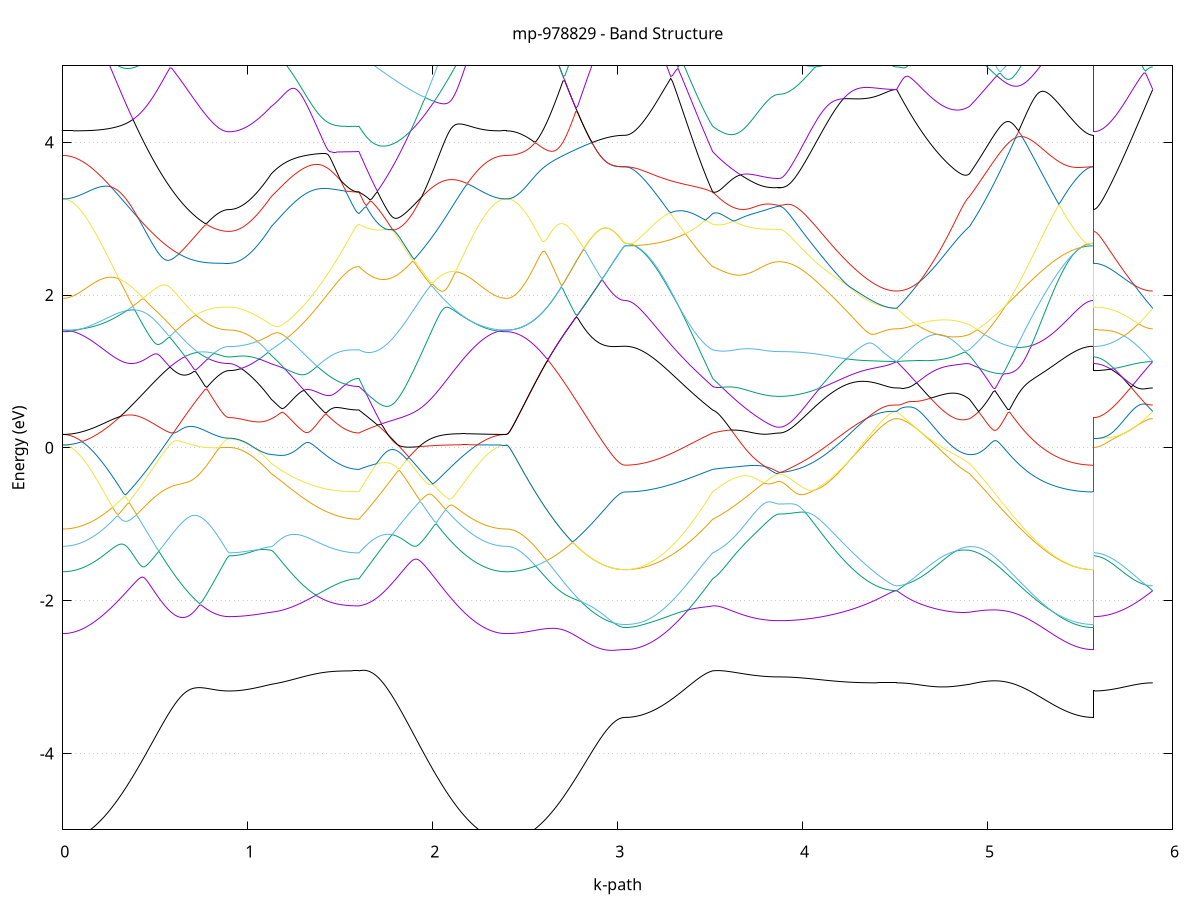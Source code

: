 set title 'mp-978829 - Band Structure'
set xlabel 'k-path'
set ylabel 'Energy (eV)'
set grid y
set yrange [-5:5]
set terminal png size 800,600
set output 'mp-978829_bands_gnuplot.png'
plot '-' using 1:2 with lines notitle, '-' using 1:2 with lines notitle, '-' using 1:2 with lines notitle, '-' using 1:2 with lines notitle, '-' using 1:2 with lines notitle, '-' using 1:2 with lines notitle, '-' using 1:2 with lines notitle, '-' using 1:2 with lines notitle, '-' using 1:2 with lines notitle, '-' using 1:2 with lines notitle, '-' using 1:2 with lines notitle, '-' using 1:2 with lines notitle, '-' using 1:2 with lines notitle, '-' using 1:2 with lines notitle, '-' using 1:2 with lines notitle, '-' using 1:2 with lines notitle, '-' using 1:2 with lines notitle, '-' using 1:2 with lines notitle, '-' using 1:2 with lines notitle, '-' using 1:2 with lines notitle, '-' using 1:2 with lines notitle, '-' using 1:2 with lines notitle, '-' using 1:2 with lines notitle, '-' using 1:2 with lines notitle, '-' using 1:2 with lines notitle, '-' using 1:2 with lines notitle, '-' using 1:2 with lines notitle, '-' using 1:2 with lines notitle, '-' using 1:2 with lines notitle, '-' using 1:2 with lines notitle, '-' using 1:2 with lines notitle, '-' using 1:2 with lines notitle, '-' using 1:2 with lines notitle, '-' using 1:2 with lines notitle, '-' using 1:2 with lines notitle, '-' using 1:2 with lines notitle, '-' using 1:2 with lines notitle, '-' using 1:2 with lines notitle, '-' using 1:2 with lines notitle, '-' using 1:2 with lines notitle, '-' using 1:2 with lines notitle, '-' using 1:2 with lines notitle, '-' using 1:2 with lines notitle, '-' using 1:2 with lines notitle, '-' using 1:2 with lines notitle, '-' using 1:2 with lines notitle, '-' using 1:2 with lines notitle, '-' using 1:2 with lines notitle
0.000000 -40.209631
0.009987 -40.209631
0.019974 -40.209631
0.029961 -40.209531
0.039948 -40.209331
0.049935 -40.209131
0.059921 -40.208931
0.069908 -40.208631
0.079895 -40.208331
0.089882 -40.207931
0.099869 -40.207631
0.109856 -40.207131
0.119843 -40.206631
0.129830 -40.206131
0.139817 -40.205631
0.149804 -40.205031
0.159791 -40.204331
0.169777 -40.203731
0.179764 -40.202931
0.189751 -40.202231
0.199738 -40.201431
0.209725 -40.200631
0.219712 -40.199731
0.229699 -40.198931
0.239686 -40.197931
0.249673 -40.197031
0.259660 -40.196031
0.269647 -40.195031
0.279633 -40.193931
0.289620 -40.192831
0.299607 -40.191731
0.309594 -40.190631
0.319581 -40.189431
0.329568 -40.188231
0.339555 -40.187031
0.349542 -40.185731
0.359529 -40.184531
0.369516 -40.183231
0.379503 -40.181831
0.389489 -40.180531
0.399476 -40.179131
0.409463 -40.177831
0.419450 -40.176431
0.429437 -40.174931
0.439424 -40.173531
0.449411 -40.172131
0.459398 -40.170631
0.469385 -40.169131
0.479372 -40.167631
0.489358 -40.166131
0.499345 -40.164631
0.509332 -40.163131
0.519319 -40.161531
0.529306 -40.160031
0.539293 -40.158531
0.549280 -40.156931
0.559267 -40.155331
0.569254 -40.153831
0.579241 -40.152231
0.589228 -40.150731
0.599214 -40.149131
0.609201 -40.147531
0.619188 -40.146031
0.629175 -40.144431
0.639162 -40.142831
0.649149 -40.141331
0.659136 -40.139731
0.669123 -40.138231
0.679110 -40.136731
0.689097 -40.135131
0.699084 -40.133631
0.709070 -40.132131
0.719057 -40.130631
0.729044 -40.129231
0.739031 -40.127731
0.749018 -40.126331
0.759005 -40.124931
0.768992 -40.123531
0.778979 -40.122231
0.788966 -40.120931
0.798953 -40.119631
0.808940 -40.118431
0.818926 -40.117231
0.828913 -40.116131
0.838900 -40.115131
0.848887 -40.114131
0.858874 -40.113331
0.868861 -40.112731
0.878848 -40.112231
0.888835 -40.111831
0.898822 -40.111731
0.898822 -40.111731
0.908770 -40.111731
0.918719 -40.111731
0.928667 -40.111731
0.938616 -40.111731
0.948565 -40.111731
0.958513 -40.111731
0.968462 -40.111831
0.978410 -40.111831
0.988359 -40.111831
0.998307 -40.111831
1.008256 -40.111831
1.018205 -40.111831
1.028153 -40.111831
1.038102 -40.111831
1.048050 -40.111831
1.057999 -40.111831
1.067947 -40.111931
1.077896 -40.111931
1.087845 -40.111931
1.097793 -40.111931
1.107742 -40.111931
1.117690 -40.111931
1.127639 -40.111931
1.127639 -40.111931
1.137509 -40.112031
1.147379 -40.112131
1.157249 -40.112231
1.167119 -40.112431
1.176989 -40.112631
1.186859 -40.112931
1.196729 -40.113231
1.206600 -40.113531
1.216470 -40.113931
1.226340 -40.114231
1.236210 -40.114631
1.246080 -40.115031
1.255950 -40.115431
1.265820 -40.115731
1.275690 -40.116131
1.285560 -40.116531
1.295430 -40.116931
1.305301 -40.117331
1.315171 -40.117731
1.325041 -40.118131
1.334911 -40.118531
1.344781 -40.118831
1.354651 -40.119231
1.364521 -40.119631
1.374391 -40.119931
1.384261 -40.120231
1.394131 -40.120631
1.404002 -40.120931
1.413872 -40.121231
1.423742 -40.121531
1.433612 -40.121731
1.443482 -40.122031
1.453352 -40.122331
1.463222 -40.122531
1.473092 -40.122731
1.482962 -40.122931
1.492833 -40.123131
1.502703 -40.123331
1.512573 -40.123431
1.522443 -40.123631
1.532313 -40.123731
1.542183 -40.123831
1.552053 -40.123931
1.561923 -40.124031
1.571793 -40.124031
1.581663 -40.124131
1.591534 -40.124131
1.601404 -40.124131
1.601404 -40.124131
1.611371 -40.125031
1.621338 -40.126031
1.631305 -40.127031
1.641272 -40.128131
1.651239 -40.129231
1.661206 -40.130431
1.671173 -40.131531
1.681140 -40.132731
1.691107 -40.134031
1.701074 -40.135331
1.711041 -40.136631
1.721008 -40.137931
1.730975 -40.139331
1.740942 -40.140731
1.750909 -40.142131
1.760876 -40.143531
1.770843 -40.144931
1.780810 -40.146431
1.790777 -40.147931
1.800744 -40.149431
1.810711 -40.150931
1.820678 -40.152431
1.830645 -40.153931
1.840612 -40.155431
1.850579 -40.156931
1.860546 -40.158431
1.870513 -40.160031
1.880480 -40.161531
1.890447 -40.163031
1.900414 -40.164531
1.910381 -40.166031
1.920348 -40.167531
1.930315 -40.169031
1.940282 -40.170531
1.950249 -40.171931
1.960216 -40.173431
1.970183 -40.174831
1.980150 -40.176331
1.990117 -40.177731
2.000084 -40.179031
2.010051 -40.180431
2.020018 -40.181831
2.029985 -40.183131
2.039952 -40.184431
2.049919 -40.185731
2.059886 -40.186931
2.069853 -40.188231
2.079820 -40.189431
2.089787 -40.190531
2.099754 -40.191731
2.109721 -40.192831
2.119688 -40.193931
2.129655 -40.195031
2.139622 -40.196031
2.149589 -40.197031
2.159556 -40.197931
2.169523 -40.198931
2.179490 -40.199731
2.189457 -40.200631
2.199424 -40.201431
2.209391 -40.202231
2.219358 -40.203031
2.229325 -40.203731
2.239292 -40.204331
2.249259 -40.205031
2.259226 -40.205631
2.269193 -40.206131
2.279161 -40.206631
2.289128 -40.207131
2.299095 -40.207631
2.309062 -40.208031
2.319029 -40.208331
2.328996 -40.208631
2.338963 -40.208931
2.348930 -40.209131
2.358897 -40.209331
2.368864 -40.209531
2.378831 -40.209631
2.388798 -40.209631
2.398765 -40.209631
2.398765 -40.209631
2.408632 -40.209631
2.418499 -40.209631
2.428365 -40.209531
2.438232 -40.209331
2.448099 -40.209131
2.457966 -40.208931
2.467833 -40.208631
2.477700 -40.208231
2.487567 -40.207931
2.497434 -40.207531
2.507301 -40.207031
2.517168 -40.206531
2.527035 -40.206031
2.536902 -40.205431
2.546769 -40.204831
2.556636 -40.204131
2.566503 -40.203431
2.576370 -40.202731
2.586237 -40.201931
2.596104 -40.201031
2.605970 -40.200231
2.615837 -40.199331
2.625704 -40.198431
2.635571 -40.197431
2.645438 -40.196431
2.655305 -40.195331
2.665172 -40.194331
2.675039 -40.193131
2.684906 -40.192031
2.694773 -40.190831
2.704640 -40.189631
2.714507 -40.188431
2.724374 -40.187131
2.734241 -40.185831
2.744108 -40.184531
2.753975 -40.183231
2.763842 -40.181831
2.773708 -40.180431
2.783575 -40.179031
2.793442 -40.177631
2.803309 -40.176131
2.813176 -40.174731
2.823043 -40.173231
2.832910 -40.171731
2.842777 -40.170231
2.852644 -40.168731
2.862511 -40.167231
2.872378 -40.165731
2.882245 -40.164231
2.892112 -40.162731
2.901979 -40.161231
2.911846 -40.159731
2.921713 -40.158331
2.931580 -40.156831
2.941447 -40.155531
2.951313 -40.154231
2.961180 -40.152931
2.971047 -40.151731
2.980914 -40.150631
2.990781 -40.149731
3.000648 -40.148931
3.010515 -40.148231
3.020382 -40.147731
3.030249 -40.147431
3.040116 -40.147331
3.040116 -40.147331
3.049986 -40.147331
3.059856 -40.147231
3.069726 -40.147131
3.079596 -40.147031
3.089466 -40.146931
3.099337 -40.146731
3.109207 -40.146531
3.119077 -40.146231
3.128947 -40.146031
3.138817 -40.145731
3.148687 -40.145331
3.158557 -40.145031
3.168427 -40.144631
3.178297 -40.144231
3.188167 -40.143731
3.198038 -40.143231
3.207908 -40.142731
3.217778 -40.142231
3.227648 -40.141631
3.237518 -40.141031
3.247388 -40.140431
3.257258 -40.139731
3.267128 -40.139031
3.276998 -40.138331
3.286868 -40.137631
3.296739 -40.136831
3.306609 -40.136031
3.316479 -40.135231
3.326349 -40.134431
3.336219 -40.133531
3.346089 -40.132631
3.355959 -40.131731
3.365829 -40.130831
3.375699 -40.129831
3.385569 -40.128831
3.395440 -40.127831
3.405310 -40.126831
3.415180 -40.125831
3.425050 -40.124731
3.434920 -40.123631
3.444790 -40.122631
3.454660 -40.121431
3.464530 -40.120331
3.474400 -40.120831
3.484270 -40.121631
3.494141 -40.122431
3.504011 -40.123231
3.513881 -40.124131
3.513881 -40.124131
3.523858 -40.124631
3.533835 -40.125331
3.543813 -40.126131
3.553790 -40.126931
3.563767 -40.127831
3.573744 -40.128631
3.583722 -40.129531
3.593699 -40.130431
3.603676 -40.131231
3.613653 -40.132131
3.623631 -40.132931
3.633608 -40.133731
3.643585 -40.134531
3.653563 -40.135231
3.663540 -40.136031
3.673517 -40.136731
3.683494 -40.137331
3.693472 -40.138031
3.703449 -40.138631
3.713426 -40.139231
3.723403 -40.139731
3.733381 -40.140231
3.743358 -40.140731
3.753335 -40.141131
3.763313 -40.141631
3.773290 -40.141931
3.783267 -40.142331
3.793244 -40.142631
3.803222 -40.142931
3.813199 -40.143131
3.823176 -40.143331
3.833153 -40.143531
3.843131 -40.143631
3.853108 -40.143731
3.863085 -40.143731
3.873062 -40.143831
3.873062 -40.143831
3.882993 -40.143731
3.892924 -40.143731
3.902855 -40.143631
3.912785 -40.143631
3.922716 -40.143531
3.932647 -40.143331
3.942577 -40.143231
3.952508 -40.143031
3.962439 -40.142831
3.972369 -40.142631
3.982300 -40.142331
3.992231 -40.142031
4.002161 -40.141831
4.012092 -40.141431
4.022023 -40.141131
4.031953 -40.140731
4.041884 -40.140431
4.051815 -40.140031
4.061745 -40.139531
4.071676 -40.139131
4.081607 -40.138631
4.091537 -40.138131
4.101468 -40.137631
4.111399 -40.137131
4.121329 -40.136631
4.131260 -40.136031
4.141191 -40.135431
4.151121 -40.134831
4.161052 -40.134231
4.170983 -40.133631
4.180913 -40.133031
4.190844 -40.132331
4.200775 -40.131631
4.210705 -40.130931
4.220636 -40.130231
4.230567 -40.129531
4.240497 -40.128831
4.250428 -40.128131
4.260359 -40.127331
4.270289 -40.126631
4.280220 -40.125831
4.290151 -40.125031
4.300081 -40.124331
4.310012 -40.123531
4.319943 -40.122731
4.329873 -40.121931
4.339804 -40.121131
4.349735 -40.120431
4.359665 -40.119631
4.369596 -40.118831
4.379527 -40.118131
4.389457 -40.117331
4.399388 -40.116631
4.409319 -40.115931
4.419249 -40.115231
4.429180 -40.114631
4.439111 -40.114031
4.449041 -40.113431
4.458972 -40.112931
4.468903 -40.112531
4.478833 -40.112231
4.488764 -40.111931
4.498695 -40.111831
4.508625 -40.111731
4.508625 -40.111731
4.518474 -40.111731
4.528323 -40.111831
4.538171 -40.111931
4.548020 -40.112031
4.557868 -40.112131
4.567717 -40.112231
4.577565 -40.112331
4.587414 -40.112531
4.597262 -40.112631
4.607111 -40.112831
4.616959 -40.112931
4.626808 -40.113031
4.636656 -40.113231
4.646505 -40.113331
4.656354 -40.113431
4.666202 -40.113531
4.676051 -40.113631
4.685899 -40.113631
4.695748 -40.113731
4.705596 -40.113731
4.715445 -40.113831
4.725293 -40.113831
4.735142 -40.113831
4.744990 -40.113731
4.754839 -40.113731
4.764688 -40.113631
4.774536 -40.113531
4.784385 -40.113431
4.794233 -40.113331
4.804082 -40.113231
4.813930 -40.113131
4.823779 -40.112931
4.833627 -40.112831
4.843476 -40.112631
4.853324 -40.112431
4.863173 -40.112331
4.873022 -40.112131
4.882870 -40.112031
4.892719 -40.112031
4.902567 -40.111931
4.902567 -40.111931
4.912420 -40.112031
4.922273 -40.112031
4.932126 -40.112031
4.941979 -40.112031
4.951832 -40.112031
4.961685 -40.112031
4.971538 -40.112131
4.981391 -40.112131
4.991244 -40.112131
5.001097 -40.112131
5.010950 -40.112131
5.020803 -40.112231
5.030656 -40.112231
5.040509 -40.112531
5.050362 -40.113431
5.060215 -40.114331
5.070068 -40.115231
5.079921 -40.116131
5.089774 -40.117131
5.099627 -40.118031
5.109480 -40.118931
5.119333 -40.119931
5.129186 -40.120831
5.139039 -40.121731
5.148892 -40.122731
5.158745 -40.123631
5.168598 -40.124531
5.178451 -40.125431
5.188304 -40.126331
5.198157 -40.127331
5.208010 -40.128131
5.217864 -40.129031
5.227717 -40.129931
5.237570 -40.130831
5.247423 -40.131631
5.257276 -40.132531
5.267129 -40.133331
5.276982 -40.134131
5.286835 -40.134931
5.296688 -40.135731
5.306541 -40.136431
5.316394 -40.137231
5.326247 -40.137931
5.336100 -40.138631
5.345953 -40.139231
5.355806 -40.139931
5.365659 -40.140531
5.375512 -40.141131
5.385365 -40.141731
5.395218 -40.142331
5.405071 -40.142831
5.414924 -40.143331
5.424777 -40.143831
5.434630 -40.144231
5.444483 -40.144631
5.454336 -40.145031
5.464189 -40.145431
5.474042 -40.145731
5.483895 -40.146031
5.493748 -40.146331
5.503601 -40.146531
5.513454 -40.146731
5.523307 -40.146931
5.533160 -40.147031
5.543013 -40.147131
5.552866 -40.147231
5.562719 -40.147331
5.572572 -40.147331
5.572572 -40.111731
5.582289 -40.111731
5.592007 -40.111731
5.601724 -40.111731
5.611442 -40.111731
5.621159 -40.111731
5.630877 -40.111731
5.640594 -40.111731
5.650311 -40.111731
5.660029 -40.111731
5.669746 -40.111731
5.679464 -40.111731
5.689181 -40.111731
5.698899 -40.111731
5.708616 -40.111731
5.718334 -40.111731
5.728051 -40.111731
5.737768 -40.111731
5.747486 -40.111731
5.757203 -40.111731
5.766921 -40.111731
5.776638 -40.111731
5.786356 -40.111731
5.796073 -40.111731
5.805790 -40.111731
5.815508 -40.111731
5.825225 -40.111731
5.834943 -40.111731
5.844660 -40.111731
5.854378 -40.111731
5.864095 -40.111731
5.873813 -40.111731
5.883530 -40.111731
5.893247 -40.111731
e
0.000000 -40.049031
0.009987 -40.049031
0.019974 -40.049031
0.029961 -40.049031
0.039948 -40.049131
0.049935 -40.049131
0.059921 -40.049231
0.069908 -40.049331
0.079895 -40.049331
0.089882 -40.049431
0.099869 -40.049531
0.109856 -40.049631
0.119843 -40.049831
0.129830 -40.049931
0.139817 -40.050031
0.149804 -40.050231
0.159791 -40.050331
0.169777 -40.050531
0.179764 -40.050731
0.189751 -40.050931
0.199738 -40.051131
0.209725 -40.051331
0.219712 -40.051631
0.229699 -40.051831
0.239686 -40.052031
0.249673 -40.052331
0.259660 -40.052631
0.269647 -40.052931
0.279633 -40.053231
0.289620 -40.053531
0.299607 -40.053831
0.309594 -40.054631
0.319581 -40.055531
0.329568 -40.056331
0.339555 -40.057131
0.349542 -40.058031
0.359529 -40.058831
0.369516 -40.059731
0.379503 -40.060631
0.389489 -40.061531
0.399476 -40.062431
0.409463 -40.063331
0.419450 -40.064231
0.429437 -40.065131
0.439424 -40.066031
0.449411 -40.066931
0.459398 -40.067831
0.469385 -40.068731
0.479372 -40.069731
0.489358 -40.070631
0.499345 -40.071531
0.509332 -40.072431
0.519319 -40.073231
0.529306 -40.074131
0.539293 -40.075031
0.549280 -40.075831
0.559267 -40.076731
0.569254 -40.077531
0.579241 -40.078431
0.589228 -40.079231
0.599214 -40.080031
0.609201 -40.080731
0.619188 -40.081531
0.629175 -40.082231
0.639162 -40.083031
0.649149 -40.083731
0.659136 -40.084431
0.669123 -40.085031
0.679110 -40.085731
0.689097 -40.086331
0.699084 -40.086931
0.709070 -40.087431
0.719057 -40.088031
0.729044 -40.088531
0.739031 -40.089031
0.749018 -40.089531
0.759005 -40.089931
0.768992 -40.090331
0.778979 -40.090731
0.788966 -40.091131
0.798953 -40.091431
0.808940 -40.091731
0.818926 -40.091931
0.828913 -40.092231
0.838900 -40.092431
0.848887 -40.092531
0.858874 -40.092731
0.868861 -40.093031
0.878848 -40.093531
0.888835 -40.093731
0.898822 -40.093831
0.898822 -40.093831
0.908770 -40.093831
0.918719 -40.093731
0.928667 -40.093731
0.938616 -40.093631
0.948565 -40.093431
0.958513 -40.093531
0.968462 -40.093731
0.978410 -40.094031
0.988359 -40.094331
0.998307 -40.094631
1.008256 -40.094931
1.018205 -40.095331
1.028153 -40.095731
1.038102 -40.096131
1.048050 -40.096631
1.057999 -40.097131
1.067947 -40.097631
1.077896 -40.098131
1.087845 -40.098731
1.097793 -40.099331
1.107742 -40.099931
1.117690 -40.100631
1.127639 -40.101231
1.127639 -40.101231
1.137509 -40.101731
1.147379 -40.102231
1.157249 -40.102631
1.167119 -40.103131
1.176989 -40.103631
1.186859 -40.104031
1.196729 -40.104531
1.206600 -40.104931
1.216470 -40.105331
1.226340 -40.105831
1.236210 -40.106231
1.246080 -40.106631
1.255950 -40.107031
1.265820 -40.107431
1.275690 -40.107831
1.285560 -40.108131
1.295430 -40.108531
1.305301 -40.108931
1.315171 -40.109231
1.325041 -40.109631
1.334911 -40.109931
1.344781 -40.110231
1.354651 -40.110531
1.364521 -40.110831
1.374391 -40.111131
1.384261 -40.111431
1.394131 -40.111631
1.404002 -40.111931
1.413872 -40.112231
1.423742 -40.112431
1.433612 -40.112631
1.443482 -40.112831
1.453352 -40.113031
1.463222 -40.113231
1.473092 -40.113431
1.482962 -40.113531
1.492833 -40.113731
1.502703 -40.113831
1.512573 -40.113931
1.522443 -40.114131
1.532313 -40.114231
1.542183 -40.114231
1.552053 -40.114331
1.561923 -40.114431
1.571793 -40.114431
1.581663 -40.114431
1.591534 -40.114531
1.601404 -40.114531
1.601404 -40.114531
1.611371 -40.113331
1.621338 -40.112031
1.631305 -40.110831
1.641272 -40.109531
1.651239 -40.108331
1.661206 -40.107031
1.671173 -40.105731
1.681140 -40.104431
1.691107 -40.103131
1.701074 -40.101831
1.711041 -40.100531
1.721008 -40.099231
1.730975 -40.097931
1.740942 -40.096631
1.750909 -40.095331
1.760876 -40.094031
1.770843 -40.092731
1.780810 -40.091431
1.790777 -40.090131
1.800744 -40.088731
1.810711 -40.087431
1.820678 -40.086131
1.830645 -40.084831
1.840612 -40.083631
1.850579 -40.082331
1.860546 -40.081031
1.870513 -40.079731
1.880480 -40.078531
1.890447 -40.077231
1.900414 -40.076031
1.910381 -40.074831
1.920348 -40.073531
1.930315 -40.072331
1.940282 -40.071131
1.950249 -40.070031
1.960216 -40.068831
1.970183 -40.067731
1.980150 -40.066531
1.990117 -40.065431
2.000084 -40.064331
2.010051 -40.063231
2.020018 -40.062231
2.029985 -40.061131
2.039952 -40.060131
2.049919 -40.059131
2.059886 -40.058231
2.069853 -40.057231
2.079820 -40.056331
2.089787 -40.055331
2.099754 -40.054531
2.109721 -40.053631
2.119688 -40.052831
2.129655 -40.052531
2.139622 -40.052331
2.149589 -40.052131
2.159556 -40.051831
2.169523 -40.051631
2.179490 -40.051431
2.189457 -40.051231
2.199424 -40.051031
2.209391 -40.050831
2.219358 -40.050631
2.229325 -40.050531
2.239292 -40.050331
2.249259 -40.050131
2.259226 -40.050031
2.269193 -40.049931
2.279161 -40.049731
2.289128 -40.049631
2.299095 -40.049531
2.309062 -40.049431
2.319029 -40.049331
2.328996 -40.049331
2.338963 -40.049231
2.348930 -40.049131
2.358897 -40.049131
2.368864 -40.049031
2.378831 -40.049031
2.388798 -40.049031
2.398765 -40.049031
2.398765 -40.049031
2.408632 -40.049031
2.418499 -40.049131
2.428365 -40.049231
2.438232 -40.049431
2.448099 -40.049631
2.457966 -40.049831
2.467833 -40.050131
2.477700 -40.050531
2.487567 -40.050831
2.497434 -40.051331
2.507301 -40.051731
2.517168 -40.052331
2.527035 -40.052831
2.536902 -40.053431
2.546769 -40.054131
2.556636 -40.054731
2.566503 -40.055531
2.576370 -40.056231
2.586237 -40.057131
2.596104 -40.057931
2.605970 -40.058831
2.615837 -40.059731
2.625704 -40.060731
2.635571 -40.061731
2.645438 -40.062731
2.655305 -40.063831
2.665172 -40.064931
2.675039 -40.066031
2.684906 -40.067231
2.694773 -40.068431
2.704640 -40.069731
2.714507 -40.070931
2.724374 -40.072231
2.734241 -40.073631
2.744108 -40.074931
2.753975 -40.076331
2.763842 -40.077731
2.773708 -40.079131
2.783575 -40.080531
2.793442 -40.082031
2.803309 -40.083531
2.813176 -40.085031
2.823043 -40.086531
2.832910 -40.088031
2.842777 -40.089531
2.852644 -40.091131
2.862511 -40.092631
2.872378 -40.094131
2.882245 -40.095731
2.892112 -40.097231
2.901979 -40.098731
2.911846 -40.100231
2.921713 -40.101731
2.931580 -40.103131
2.941447 -40.104531
2.951313 -40.105831
2.961180 -40.107131
2.971047 -40.108331
2.980914 -40.109431
2.990781 -40.110331
3.000648 -40.111231
3.010515 -40.111831
3.020382 -40.112331
3.030249 -40.112731
3.040116 -40.112831
3.040116 -40.112831
3.049986 -40.112831
3.059856 -40.112831
3.069726 -40.112831
3.079596 -40.112831
3.089466 -40.112831
3.099337 -40.112831
3.109207 -40.112831
3.119077 -40.112831
3.128947 -40.112831
3.138817 -40.112831
3.148687 -40.112831
3.158557 -40.112831
3.168427 -40.112831
3.178297 -40.112831
3.188167 -40.112831
3.198038 -40.112831
3.207908 -40.112931
3.217778 -40.112931
3.227648 -40.113031
3.237518 -40.113031
3.247388 -40.113131
3.257258 -40.113231
3.267128 -40.113331
3.276998 -40.113431
3.286868 -40.113531
3.296739 -40.113631
3.306609 -40.113831
3.316479 -40.113931
3.326349 -40.114131
3.336219 -40.114431
3.346089 -40.114631
3.355959 -40.114931
3.365829 -40.115231
3.375699 -40.115531
3.385569 -40.115931
3.395440 -40.116331
3.405310 -40.116731
3.415180 -40.117231
3.425050 -40.117731
3.434920 -40.118231
3.444790 -40.118831
3.454660 -40.119431
3.464530 -40.120131
3.474400 -40.119231
3.484270 -40.118031
3.494141 -40.116931
3.504011 -40.115731
3.513881 -40.114531
3.513881 -40.114531
3.523858 -40.113831
3.533835 -40.113031
3.543813 -40.112131
3.553790 -40.111231
3.563767 -40.110231
3.573744 -40.109331
3.583722 -40.108331
3.593699 -40.107431
3.603676 -40.106431
3.613653 -40.105531
3.623631 -40.104731
3.633608 -40.103831
3.643585 -40.103031
3.653563 -40.102231
3.663540 -40.101531
3.673517 -40.100831
3.683494 -40.100131
3.693472 -40.099431
3.703449 -40.098831
3.713426 -40.098231
3.723403 -40.097731
3.733381 -40.097231
3.743358 -40.096731
3.753335 -40.096331
3.763313 -40.095931
3.773290 -40.095631
3.783267 -40.095231
3.793244 -40.095031
3.803222 -40.094731
3.813199 -40.094531
3.823176 -40.094331
3.833153 -40.094231
3.843131 -40.094031
3.853108 -40.094031
3.863085 -40.093931
3.873062 -40.093931
3.873062 -40.093931
3.882993 -40.093931
3.892924 -40.093931
3.902855 -40.093931
3.912785 -40.093931
3.922716 -40.093931
3.932647 -40.093931
3.942577 -40.093931
3.952508 -40.093931
3.962439 -40.093931
3.972369 -40.093931
3.982300 -40.093931
3.992231 -40.093831
4.002161 -40.093831
4.012092 -40.093831
4.022023 -40.093831
4.031953 -40.093831
4.041884 -40.093831
4.051815 -40.093831
4.061745 -40.093831
4.071676 -40.093831
4.081607 -40.093831
4.091537 -40.093831
4.101468 -40.093731
4.111399 -40.093731
4.121329 -40.093731
4.131260 -40.093731
4.141191 -40.093731
4.151121 -40.093731
4.161052 -40.093731
4.170983 -40.093731
4.180913 -40.093631
4.190844 -40.093631
4.200775 -40.093631
4.210705 -40.093631
4.220636 -40.093631
4.230567 -40.093631
4.240497 -40.093631
4.250428 -40.093631
4.260359 -40.093531
4.270289 -40.093531
4.280220 -40.093531
4.290151 -40.093531
4.300081 -40.093531
4.310012 -40.093531
4.319943 -40.093531
4.329873 -40.093531
4.339804 -40.093531
4.349735 -40.093431
4.359665 -40.093431
4.369596 -40.093431
4.379527 -40.093431
4.389457 -40.093431
4.399388 -40.093431
4.409319 -40.093431
4.419249 -40.093431
4.429180 -40.093431
4.439111 -40.093431
4.449041 -40.093431
4.458972 -40.093431
4.468903 -40.093431
4.478833 -40.093431
4.488764 -40.093431
4.498695 -40.093431
4.508625 -40.093431
4.508625 -40.093431
4.518474 -40.093431
4.528323 -40.093431
4.538171 -40.093431
4.548020 -40.093431
4.557868 -40.093331
4.567717 -40.093331
4.577565 -40.093231
4.587414 -40.093231
4.597262 -40.093131
4.607111 -40.093031
4.616959 -40.092931
4.626808 -40.092831
4.636656 -40.092731
4.646505 -40.092731
4.656354 -40.092731
4.666202 -40.092831
4.676051 -40.092931
4.685899 -40.093031
4.695748 -40.093131
4.705596 -40.093331
4.715445 -40.093431
4.725293 -40.093731
4.735142 -40.093931
4.744990 -40.094231
4.754839 -40.094531
4.764688 -40.094831
4.774536 -40.095231
4.784385 -40.095631
4.794233 -40.096031
4.804082 -40.096431
4.813930 -40.096931
4.823779 -40.097331
4.833627 -40.097831
4.843476 -40.098331
4.853324 -40.098831
4.863173 -40.099431
4.873022 -40.099931
4.882870 -40.100431
4.892719 -40.100831
4.902567 -40.101231
4.902567 -40.101231
4.912420 -40.101931
4.922273 -40.102631
4.932126 -40.103431
4.941979 -40.104131
4.951832 -40.104931
4.961685 -40.105731
4.971538 -40.106531
4.981391 -40.107331
4.991244 -40.108131
5.001097 -40.109031
5.010950 -40.109831
5.020803 -40.110731
5.030656 -40.111631
5.040509 -40.112231
5.050362 -40.112231
5.060215 -40.112231
5.070068 -40.112231
5.079921 -40.112331
5.089774 -40.112331
5.099627 -40.112331
5.109480 -40.112331
5.119333 -40.112331
5.129186 -40.112431
5.139039 -40.112431
5.148892 -40.112431
5.158745 -40.112431
5.168598 -40.112431
5.178451 -40.112431
5.188304 -40.112531
5.198157 -40.112531
5.208010 -40.112531
5.217864 -40.112531
5.227717 -40.112531
5.237570 -40.112531
5.247423 -40.112531
5.257276 -40.112631
5.267129 -40.112631
5.276982 -40.112631
5.286835 -40.112631
5.296688 -40.112631
5.306541 -40.112631
5.316394 -40.112631
5.326247 -40.112631
5.336100 -40.112631
5.345953 -40.112731
5.355806 -40.112731
5.365659 -40.112731
5.375512 -40.112731
5.385365 -40.112731
5.395218 -40.112731
5.405071 -40.112731
5.414924 -40.112731
5.424777 -40.112731
5.434630 -40.112731
5.444483 -40.112731
5.454336 -40.112731
5.464189 -40.112731
5.474042 -40.112731
5.483895 -40.112731
5.493748 -40.112731
5.503601 -40.112731
5.513454 -40.112731
5.523307 -40.112831
5.533160 -40.112831
5.543013 -40.112831
5.552866 -40.112831
5.562719 -40.112831
5.572572 -40.112831
5.572572 -40.093831
5.582289 -40.093831
5.592007 -40.093831
5.601724 -40.093831
5.611442 -40.093831
5.621159 -40.093831
5.630877 -40.093831
5.640594 -40.093831
5.650311 -40.093831
5.660029 -40.093831
5.669746 -40.093831
5.679464 -40.093831
5.689181 -40.093731
5.698899 -40.093731
5.708616 -40.093731
5.718334 -40.093731
5.728051 -40.093731
5.737768 -40.093731
5.747486 -40.093731
5.757203 -40.093631
5.766921 -40.093631
5.776638 -40.093631
5.786356 -40.093631
5.796073 -40.093631
5.805790 -40.093631
5.815508 -40.093531
5.825225 -40.093531
5.834943 -40.093531
5.844660 -40.093531
5.854378 -40.093531
5.864095 -40.093431
5.873813 -40.093431
5.883530 -40.093431
5.893247 -40.093431
e
0.000000 -40.040731
0.009987 -40.040731
0.019974 -40.040831
0.029961 -40.040831
0.039948 -40.041031
0.049935 -40.041131
0.059921 -40.041331
0.069908 -40.041531
0.079895 -40.041731
0.089882 -40.042031
0.099869 -40.042331
0.109856 -40.042631
0.119843 -40.043031
0.129830 -40.043431
0.139817 -40.043831
0.149804 -40.044231
0.159791 -40.044731
0.169777 -40.045231
0.179764 -40.045731
0.189751 -40.046331
0.199738 -40.046931
0.209725 -40.047531
0.219712 -40.048131
0.229699 -40.048731
0.239686 -40.049431
0.249673 -40.050131
0.259660 -40.050831
0.269647 -40.051531
0.279633 -40.052331
0.289620 -40.053131
0.299607 -40.053831
0.309594 -40.054231
0.319581 -40.054531
0.329568 -40.054931
0.339555 -40.055231
0.349542 -40.055631
0.359529 -40.056031
0.369516 -40.056431
0.379503 -40.056931
0.389489 -40.057331
0.399476 -40.057831
0.409463 -40.058231
0.419450 -40.058731
0.429437 -40.059231
0.439424 -40.059731
0.449411 -40.060231
0.459398 -40.060831
0.469385 -40.061331
0.479372 -40.061931
0.489358 -40.062531
0.499345 -40.063131
0.509332 -40.063731
0.519319 -40.064331
0.529306 -40.065031
0.539293 -40.065631
0.549280 -40.066331
0.559267 -40.067031
0.569254 -40.067731
0.579241 -40.068431
0.589228 -40.069131
0.599214 -40.069931
0.609201 -40.070631
0.619188 -40.071431
0.629175 -40.072231
0.639162 -40.073031
0.649149 -40.073931
0.659136 -40.074731
0.669123 -40.075631
0.679110 -40.076431
0.689097 -40.077331
0.699084 -40.078231
0.709070 -40.079131
0.719057 -40.080031
0.729044 -40.081031
0.739031 -40.081931
0.749018 -40.082831
0.759005 -40.083831
0.768992 -40.084731
0.778979 -40.085731
0.788966 -40.086631
0.798953 -40.087631
0.808940 -40.088531
0.818926 -40.089431
0.828913 -40.090331
0.838900 -40.091131
0.848887 -40.091831
0.858874 -40.092531
0.868861 -40.092831
0.878848 -40.092931
0.888835 -40.092931
0.898822 -40.092931
0.898822 -40.092931
0.908770 -40.093031
0.918719 -40.093031
0.928667 -40.093131
0.938616 -40.093231
0.948565 -40.093431
0.958513 -40.093231
0.968462 -40.093031
0.978410 -40.092831
0.988359 -40.092531
0.998307 -40.092231
1.008256 -40.091931
1.018205 -40.091631
1.028153 -40.091231
1.038102 -40.090831
1.048050 -40.090331
1.057999 -40.089931
1.067947 -40.089431
1.077896 -40.088931
1.087845 -40.088331
1.097793 -40.087731
1.107742 -40.087231
1.117690 -40.086531
1.127639 -40.085931
1.127639 -40.085931
1.137509 -40.085431
1.147379 -40.084931
1.157249 -40.084331
1.167119 -40.083731
1.176989 -40.083031
1.186859 -40.082431
1.196729 -40.081731
1.206600 -40.080931
1.216470 -40.080231
1.226340 -40.079531
1.236210 -40.078731
1.246080 -40.078031
1.255950 -40.077231
1.265820 -40.076531
1.275690 -40.075731
1.285560 -40.075031
1.295430 -40.074331
1.305301 -40.073631
1.315171 -40.072931
1.325041 -40.072231
1.334911 -40.071531
1.344781 -40.070931
1.354651 -40.070231
1.364521 -40.069631
1.374391 -40.069031
1.384261 -40.068431
1.394131 -40.067931
1.404002 -40.067331
1.413872 -40.066831
1.423742 -40.066331
1.433612 -40.065831
1.443482 -40.065431
1.453352 -40.065031
1.463222 -40.064631
1.473092 -40.064231
1.482962 -40.063931
1.492833 -40.063631
1.502703 -40.063331
1.512573 -40.063031
1.522443 -40.062831
1.532313 -40.062631
1.542183 -40.062431
1.552053 -40.062231
1.561923 -40.062131
1.571793 -40.062031
1.581663 -40.061931
1.591534 -40.061931
1.601404 -40.061931
1.601404 -40.061931
1.611371 -40.062131
1.621338 -40.062431
1.631305 -40.062531
1.641272 -40.062731
1.651239 -40.062831
1.661206 -40.062931
1.671173 -40.063031
1.681140 -40.063131
1.691107 -40.063131
1.701074 -40.063131
1.711041 -40.063031
1.721008 -40.063031
1.730975 -40.062931
1.740942 -40.062831
1.750909 -40.062731
1.760876 -40.062531
1.770843 -40.062431
1.780810 -40.062231
1.790777 -40.062031
1.800744 -40.061831
1.810711 -40.061631
1.820678 -40.061431
1.830645 -40.061131
1.840612 -40.060931
1.850579 -40.060631
1.860546 -40.060431
1.870513 -40.060131
1.880480 -40.059831
1.890447 -40.059531
1.900414 -40.059231
1.910381 -40.058931
1.920348 -40.058631
1.930315 -40.058331
1.940282 -40.058031
1.950249 -40.057731
1.960216 -40.057431
1.970183 -40.057131
1.980150 -40.056831
1.990117 -40.056531
2.000084 -40.056231
2.010051 -40.055931
2.020018 -40.055631
2.029985 -40.055331
2.039952 -40.055031
2.049919 -40.054731
2.059886 -40.054431
2.069853 -40.054131
2.079820 -40.053931
2.089787 -40.053631
2.099754 -40.053331
2.109721 -40.053131
2.119688 -40.052831
2.129655 -40.051931
2.139622 -40.051131
2.149589 -40.050431
2.159556 -40.049631
2.169523 -40.048931
2.179490 -40.048331
2.189457 -40.047631
2.199424 -40.047031
2.209391 -40.046431
2.219358 -40.045831
2.229325 -40.045331
2.239292 -40.044731
2.249259 -40.044331
2.259226 -40.043831
2.269193 -40.043431
2.279161 -40.043031
2.289128 -40.042631
2.299095 -40.042331
2.309062 -40.042031
2.319029 -40.041731
2.328996 -40.041531
2.338963 -40.041331
2.348930 -40.041131
2.358897 -40.041031
2.368864 -40.040831
2.378831 -40.040831
2.388798 -40.040731
2.398765 -40.040731
2.398765 -40.040731
2.408632 -40.040731
2.418499 -40.040731
2.428365 -40.040731
2.438232 -40.040731
2.448099 -40.040731
2.457966 -40.040731
2.467833 -40.040731
2.477700 -40.040731
2.487567 -40.040731
2.497434 -40.040731
2.507301 -40.040731
2.517168 -40.040731
2.527035 -40.040831
2.536902 -40.040831
2.546769 -40.040831
2.556636 -40.040831
2.566503 -40.040831
2.576370 -40.040831
2.586237 -40.040831
2.596104 -40.040831
2.605970 -40.040831
2.615837 -40.040831
2.625704 -40.040931
2.635571 -40.040931
2.645438 -40.040931
2.655305 -40.040931
2.665172 -40.040931
2.675039 -40.040931
2.684906 -40.040931
2.694773 -40.040931
2.704640 -40.041031
2.714507 -40.041031
2.724374 -40.041031
2.734241 -40.041031
2.744108 -40.041031
2.753975 -40.041031
2.763842 -40.041031
2.773708 -40.041131
2.783575 -40.041131
2.793442 -40.041131
2.803309 -40.041131
2.813176 -40.041131
2.823043 -40.041131
2.832910 -40.041131
2.842777 -40.041131
2.852644 -40.041231
2.862511 -40.041231
2.872378 -40.041231
2.882245 -40.041231
2.892112 -40.041231
2.901979 -40.041231
2.911846 -40.041231
2.921713 -40.041231
2.931580 -40.041231
2.941447 -40.041231
2.951313 -40.041231
2.961180 -40.041231
2.971047 -40.041231
2.980914 -40.041231
2.990781 -40.041331
3.000648 -40.041331
3.010515 -40.041331
3.020382 -40.041331
3.030249 -40.041331
3.040116 -40.041331
3.040116 -40.041331
3.049986 -40.041331
3.059856 -40.041331
3.069726 -40.041431
3.079596 -40.041531
3.089466 -40.041731
3.099337 -40.041831
3.109207 -40.042031
3.119077 -40.042331
3.128947 -40.042531
3.138817 -40.042831
3.148687 -40.043131
3.158557 -40.043531
3.168427 -40.043831
3.178297 -40.044231
3.188167 -40.044731
3.198038 -40.045131
3.207908 -40.045631
3.217778 -40.046131
3.227648 -40.046631
3.237518 -40.047131
3.247388 -40.047731
3.257258 -40.048231
3.267128 -40.048831
3.276998 -40.049431
3.286868 -40.050031
3.296739 -40.050631
3.306609 -40.051231
3.316479 -40.051831
3.326349 -40.052431
3.336219 -40.053131
3.346089 -40.053731
3.355959 -40.054331
3.365829 -40.054931
3.375699 -40.055531
3.385569 -40.056131
3.395440 -40.056731
3.405310 -40.057231
3.415180 -40.057831
3.425050 -40.058331
3.434920 -40.058831
3.444790 -40.059331
3.454660 -40.059731
3.464530 -40.060231
3.474400 -40.060631
3.484270 -40.060931
3.494141 -40.061331
3.504011 -40.061631
3.513881 -40.061931
3.513881 -40.061931
3.523858 -40.062031
3.533835 -40.062131
3.543813 -40.062231
3.553790 -40.062331
3.563767 -40.062431
3.573744 -40.062531
3.583722 -40.062531
3.593699 -40.062631
3.603676 -40.062631
3.613653 -40.062731
3.623631 -40.062731
3.633608 -40.062731
3.643585 -40.062831
3.653563 -40.062831
3.663540 -40.062831
3.673517 -40.062831
3.683494 -40.062831
3.693472 -40.062831
3.703449 -40.062831
3.713426 -40.062731
3.723403 -40.062731
3.733381 -40.062731
3.743358 -40.062731
3.753335 -40.062631
3.763313 -40.062631
3.773290 -40.062631
3.783267 -40.062531
3.793244 -40.062531
3.803222 -40.062531
3.813199 -40.062531
3.823176 -40.062431
3.833153 -40.062431
3.843131 -40.062431
3.853108 -40.062431
3.863085 -40.062431
3.873062 -40.062431
3.873062 -40.062431
3.882993 -40.062431
3.892924 -40.062431
3.902855 -40.062531
3.912785 -40.062631
3.922716 -40.062731
3.932647 -40.062831
3.942577 -40.062931
3.952508 -40.063131
3.962439 -40.063331
3.972369 -40.063531
3.982300 -40.063731
3.992231 -40.064031
4.002161 -40.064331
4.012092 -40.064631
4.022023 -40.064931
4.031953 -40.065231
4.041884 -40.065631
4.051815 -40.066031
4.061745 -40.066431
4.071676 -40.066831
4.081607 -40.067331
4.091537 -40.067731
4.101468 -40.068231
4.111399 -40.068731
4.121329 -40.069231
4.131260 -40.069831
4.141191 -40.070331
4.151121 -40.070931
4.161052 -40.071531
4.170983 -40.072131
4.180913 -40.072731
4.190844 -40.073331
4.200775 -40.074031
4.210705 -40.074631
4.220636 -40.075331
4.230567 -40.076031
4.240497 -40.076731
4.250428 -40.077431
4.260359 -40.078131
4.270289 -40.078931
4.280220 -40.079631
4.290151 -40.080331
4.300081 -40.081131
4.310012 -40.081831
4.319943 -40.082631
4.329873 -40.083431
4.339804 -40.084131
4.349735 -40.084931
4.359665 -40.085731
4.369596 -40.086431
4.379527 -40.087131
4.389457 -40.087931
4.399388 -40.088631
4.409319 -40.089331
4.419249 -40.089931
4.429180 -40.090631
4.439111 -40.091231
4.449041 -40.091731
4.458972 -40.092231
4.468903 -40.092631
4.478833 -40.092931
4.488764 -40.093231
4.498695 -40.093331
4.508625 -40.093431
4.508625 -40.093431
4.518474 -40.093331
4.528323 -40.093331
4.538171 -40.093231
4.548020 -40.093231
4.557868 -40.093131
4.567717 -40.093031
4.577565 -40.092931
4.587414 -40.092931
4.597262 -40.092831
4.607111 -40.092731
4.616959 -40.092731
4.626808 -40.092731
4.636656 -40.092731
4.646505 -40.092631
4.656354 -40.092531
4.666202 -40.092331
4.676051 -40.092231
4.685899 -40.092031
4.695748 -40.091831
4.705596 -40.091631
4.715445 -40.091431
4.725293 -40.091231
4.735142 -40.091031
4.744990 -40.090831
4.754839 -40.090531
4.764688 -40.090331
4.774536 -40.090031
4.784385 -40.089831
4.794233 -40.089531
4.804082 -40.089231
4.813930 -40.088931
4.823779 -40.088631
4.833627 -40.088331
4.843476 -40.088031
4.853324 -40.087731
4.863173 -40.087331
4.873022 -40.087031
4.882870 -40.086631
4.892719 -40.086331
4.902567 -40.085931
4.902567 -40.085931
4.912420 -40.085231
4.922273 -40.084631
4.932126 -40.083931
4.941979 -40.083231
4.951832 -40.082431
4.961685 -40.081731
4.971538 -40.080931
4.981391 -40.080131
4.991244 -40.079331
5.001097 -40.078531
5.010950 -40.077731
5.020803 -40.076831
5.030656 -40.076031
5.040509 -40.075131
5.050362 -40.074231
5.060215 -40.073431
5.070068 -40.072531
5.079921 -40.071631
5.089774 -40.070731
5.099627 -40.069831
5.109480 -40.068931
5.119333 -40.068031
5.129186 -40.067131
5.139039 -40.066231
5.148892 -40.065331
5.158745 -40.064431
5.168598 -40.063531
5.178451 -40.062631
5.188304 -40.061731
5.198157 -40.060831
5.208010 -40.060031
5.217864 -40.059131
5.227717 -40.058231
5.237570 -40.057431
5.247423 -40.056631
5.257276 -40.055731
5.267129 -40.054931
5.276982 -40.054231
5.286835 -40.053431
5.296688 -40.052631
5.306541 -40.051931
5.316394 -40.051231
5.326247 -40.050531
5.336100 -40.049831
5.345953 -40.049131
5.355806 -40.048531
5.365659 -40.047931
5.375512 -40.047331
5.385365 -40.046731
5.395218 -40.046231
5.405071 -40.045731
5.414924 -40.045231
5.424777 -40.044731
5.434630 -40.044331
5.444483 -40.043931
5.454336 -40.043531
5.464189 -40.043131
5.474042 -40.042831
5.483895 -40.042531
5.493748 -40.042331
5.503601 -40.042031
5.513454 -40.041831
5.523307 -40.041731
5.533160 -40.041531
5.543013 -40.041431
5.552866 -40.041331
5.562719 -40.041331
5.572572 -40.041331
5.572572 -40.092931
5.582289 -40.092931
5.592007 -40.092931
5.601724 -40.092931
5.611442 -40.092931
5.621159 -40.093031
5.630877 -40.093031
5.640594 -40.093031
5.650311 -40.093031
5.660029 -40.093031
5.669746 -40.093031
5.679464 -40.093031
5.689181 -40.093031
5.698899 -40.093031
5.708616 -40.093031
5.718334 -40.093031
5.728051 -40.093131
5.737768 -40.093131
5.747486 -40.093131
5.757203 -40.093131
5.766921 -40.093131
5.776638 -40.093131
5.786356 -40.093231
5.796073 -40.093231
5.805790 -40.093231
5.815508 -40.093231
5.825225 -40.093231
5.834943 -40.093331
5.844660 -40.093331
5.854378 -40.093331
5.864095 -40.093331
5.873813 -40.093331
5.883530 -40.093431
5.893247 -40.093431
e
0.000000 -31.201531
0.009987 -31.201531
0.019974 -31.201531
0.029961 -31.201531
0.039948 -31.201531
0.049935 -31.201531
0.059921 -31.201531
0.069908 -31.201631
0.079895 -31.201631
0.089882 -31.201631
0.099869 -31.201631
0.109856 -31.201631
0.119843 -31.201731
0.129830 -31.201731
0.139817 -31.201731
0.149804 -31.201731
0.159791 -31.201831
0.169777 -31.201831
0.179764 -31.201831
0.189751 -31.201931
0.199738 -31.201931
0.209725 -31.201931
0.219712 -31.202031
0.229699 -31.202031
0.239686 -31.202131
0.249673 -31.202131
0.259660 -31.202131
0.269647 -31.202231
0.279633 -31.202231
0.289620 -31.202331
0.299607 -31.202331
0.309594 -31.202431
0.319581 -31.202431
0.329568 -31.202531
0.339555 -31.202531
0.349542 -31.202631
0.359529 -31.202731
0.369516 -31.202731
0.379503 -31.202831
0.389489 -31.202831
0.399476 -31.202931
0.409463 -31.202931
0.419450 -31.203031
0.429437 -31.203131
0.439424 -31.203131
0.449411 -31.203231
0.459398 -31.203231
0.469385 -31.203331
0.479372 -31.203331
0.489358 -31.203431
0.499345 -31.203531
0.509332 -31.203531
0.519319 -31.203631
0.529306 -31.203631
0.539293 -31.203731
0.549280 -31.203731
0.559267 -31.203831
0.569254 -31.203931
0.579241 -31.203931
0.589228 -31.204031
0.599214 -31.204031
0.609201 -31.204131
0.619188 -31.204131
0.629175 -31.204231
0.639162 -31.204231
0.649149 -31.204231
0.659136 -31.204331
0.669123 -31.204331
0.679110 -31.204431
0.689097 -31.204431
0.699084 -31.204531
0.709070 -31.204531
0.719057 -31.204531
0.729044 -31.204631
0.739031 -31.204631
0.749018 -31.204631
0.759005 -31.204631
0.768992 -31.204731
0.778979 -31.204731
0.788966 -31.204731
0.798953 -31.204731
0.808940 -31.204831
0.818926 -31.204831
0.828913 -31.204831
0.838900 -31.204831
0.848887 -31.204831
0.858874 -31.204831
0.868861 -31.204831
0.878848 -31.204831
0.888835 -31.204831
0.898822 -31.204831
0.898822 -31.204831
0.908770 -31.204831
0.918719 -31.204831
0.928667 -31.204831
0.938616 -31.204831
0.948565 -31.204831
0.958513 -31.204831
0.968462 -31.204731
0.978410 -31.204731
0.988359 -31.204731
0.998307 -31.204631
1.008256 -31.204631
1.018205 -31.204531
1.028153 -31.204531
1.038102 -31.204431
1.048050 -31.204431
1.057999 -31.204331
1.067947 -31.204231
1.077896 -31.204231
1.087845 -31.204131
1.097793 -31.204031
1.107742 -31.204031
1.117690 -31.203931
1.127639 -31.203831
1.127639 -31.203831
1.137509 -31.203731
1.147379 -31.203731
1.157249 -31.203631
1.167119 -31.203631
1.176989 -31.203531
1.186859 -31.203531
1.196729 -31.203431
1.206600 -31.203331
1.216470 -31.203331
1.226340 -31.203231
1.236210 -31.203231
1.246080 -31.203131
1.255950 -31.203131
1.265820 -31.203031
1.275690 -31.203031
1.285560 -31.202931
1.295430 -31.202931
1.305301 -31.202831
1.315171 -31.202831
1.325041 -31.202831
1.334911 -31.202731
1.344781 -31.202731
1.354651 -31.202631
1.364521 -31.202631
1.374391 -31.202631
1.384261 -31.202631
1.394131 -31.202531
1.404002 -31.202531
1.413872 -31.202531
1.423742 -31.202431
1.433612 -31.202431
1.443482 -31.202431
1.453352 -31.202431
1.463222 -31.202431
1.473092 -31.202331
1.482962 -31.202331
1.492833 -31.202331
1.502703 -31.202331
1.512573 -31.202331
1.522443 -31.202331
1.532313 -31.202231
1.542183 -31.202231
1.552053 -31.202231
1.561923 -31.202231
1.571793 -31.202231
1.581663 -31.202231
1.591534 -31.202231
1.601404 -31.202231
1.601404 -31.202231
1.611371 -31.202231
1.621338 -31.202231
1.631305 -31.202231
1.641272 -31.202231
1.651239 -31.202231
1.661206 -31.202331
1.671173 -31.202331
1.681140 -31.202331
1.691107 -31.202331
1.701074 -31.202331
1.711041 -31.202331
1.721008 -31.202331
1.730975 -31.202331
1.740942 -31.202331
1.750909 -31.202331
1.760876 -31.202331
1.770843 -31.202331
1.780810 -31.202331
1.790777 -31.202331
1.800744 -31.202231
1.810711 -31.202231
1.820678 -31.202231
1.830645 -31.202231
1.840612 -31.202231
1.850579 -31.202231
1.860546 -31.202231
1.870513 -31.202231
1.880480 -31.202231
1.890447 -31.202231
1.900414 -31.202231
1.910381 -31.202231
1.920348 -31.202131
1.930315 -31.202131
1.940282 -31.202131
1.950249 -31.202131
1.960216 -31.202131
1.970183 -31.202131
1.980150 -31.202131
1.990117 -31.202031
2.000084 -31.202031
2.010051 -31.202031
2.020018 -31.202031
2.029985 -31.202031
2.039952 -31.201931
2.049919 -31.201931
2.059886 -31.201931
2.069853 -31.201931
2.079820 -31.201931
2.089787 -31.201931
2.099754 -31.201831
2.109721 -31.201831
2.119688 -31.201831
2.129655 -31.201831
2.139622 -31.201831
2.149589 -31.201831
2.159556 -31.201731
2.169523 -31.201731
2.179490 -31.201731
2.189457 -31.201731
2.199424 -31.201731
2.209391 -31.201731
2.219358 -31.201631
2.229325 -31.201631
2.239292 -31.201631
2.249259 -31.201631
2.259226 -31.201631
2.269193 -31.201631
2.279161 -31.201631
2.289128 -31.201631
2.299095 -31.201631
2.309062 -31.201531
2.319029 -31.201531
2.328996 -31.201531
2.338963 -31.201531
2.348930 -31.201531
2.358897 -31.201531
2.368864 -31.201531
2.378831 -31.201531
2.388798 -31.201531
2.398765 -31.201531
2.398765 -31.201531
2.408632 -31.201531
2.418499 -31.201531
2.428365 -31.201531
2.438232 -31.201531
2.448099 -31.201531
2.457966 -31.201531
2.467833 -31.201531
2.477700 -31.201531
2.487567 -31.201531
2.497434 -31.201531
2.507301 -31.201531
2.517168 -31.201531
2.527035 -31.201531
2.536902 -31.201531
2.546769 -31.201531
2.556636 -31.201631
2.566503 -31.201631
2.576370 -31.201631
2.586237 -31.201631
2.596104 -31.201631
2.605970 -31.201631
2.615837 -31.201631
2.625704 -31.201631
2.635571 -31.201631
2.645438 -31.201631
2.655305 -31.201631
2.665172 -31.201631
2.675039 -31.201631
2.684906 -31.201631
2.694773 -31.201631
2.704640 -31.201731
2.714507 -31.201731
2.724374 -31.201731
2.734241 -31.201731
2.744108 -31.201731
2.753975 -31.201731
2.763842 -31.201731
2.773708 -31.201731
2.783575 -31.201731
2.793442 -31.201731
2.803309 -31.201731
2.813176 -31.201731
2.823043 -31.201731
2.832910 -31.201831
2.842777 -31.201831
2.852644 -31.201831
2.862511 -31.201831
2.872378 -31.201831
2.882245 -31.201831
2.892112 -31.201831
2.901979 -31.201831
2.911846 -31.201831
2.921713 -31.201831
2.931580 -31.201831
2.941447 -31.201831
2.951313 -31.201831
2.961180 -31.201831
2.971047 -31.201831
2.980914 -31.201831
2.990781 -31.201831
3.000648 -31.201831
3.010515 -31.201831
3.020382 -31.201831
3.030249 -31.201831
3.040116 -31.201831
3.040116 -31.201831
3.049986 -31.201831
3.059856 -31.201831
3.069726 -31.201831
3.079596 -31.201831
3.089466 -31.201831
3.099337 -31.201831
3.109207 -31.201831
3.119077 -31.201831
3.128947 -31.201831
3.138817 -31.201931
3.148687 -31.201931
3.158557 -31.201931
3.168427 -31.201931
3.178297 -31.201931
3.188167 -31.201931
3.198038 -31.201931
3.207908 -31.201931
3.217778 -31.201931
3.227648 -31.201931
3.237518 -31.201931
3.247388 -31.201931
3.257258 -31.201931
3.267128 -31.202031
3.276998 -31.202031
3.286868 -31.202031
3.296739 -31.202031
3.306609 -31.202031
3.316479 -31.202031
3.326349 -31.202031
3.336219 -31.202031
3.346089 -31.202031
3.355959 -31.202131
3.365829 -31.202131
3.375699 -31.202131
3.385569 -31.202131
3.395440 -31.202131
3.405310 -31.202131
3.415180 -31.202131
3.425050 -31.202131
3.434920 -31.202131
3.444790 -31.202131
3.454660 -31.202231
3.464530 -31.202231
3.474400 -31.202231
3.484270 -31.202231
3.494141 -31.202231
3.504011 -31.202231
3.513881 -31.202231
3.513881 -31.202231
3.523858 -31.202231
3.533835 -31.202231
3.543813 -31.202231
3.553790 -31.202231
3.563767 -31.202231
3.573744 -31.202231
3.583722 -31.202231
3.593699 -31.202231
3.603676 -31.202231
3.613653 -31.202231
3.623631 -31.202231
3.633608 -31.202331
3.643585 -31.202331
3.653563 -31.202331
3.663540 -31.202331
3.673517 -31.202331
3.683494 -31.202331
3.693472 -31.202331
3.703449 -31.202331
3.713426 -31.202331
3.723403 -31.202331
3.733381 -31.202331
3.743358 -31.202331
3.753335 -31.202331
3.763313 -31.202331
3.773290 -31.202331
3.783267 -31.202331
3.793244 -31.202331
3.803222 -31.202331
3.813199 -31.202331
3.823176 -31.202331
3.833153 -31.202331
3.843131 -31.202331
3.853108 -31.202331
3.863085 -31.202331
3.873062 -31.202331
3.873062 -31.202331
3.882993 -31.202331
3.892924 -31.202331
3.902855 -31.202331
3.912785 -31.202331
3.922716 -31.202331
3.932647 -31.202331
3.942577 -31.202331
3.952508 -31.202431
3.962439 -31.202431
3.972369 -31.202431
3.982300 -31.202431
3.992231 -31.202431
4.002161 -31.202531
4.012092 -31.202531
4.022023 -31.202531
4.031953 -31.202531
4.041884 -31.202631
4.051815 -31.202631
4.061745 -31.202631
4.071676 -31.202631
4.081607 -31.202731
4.091537 -31.202731
4.101468 -31.202731
4.111399 -31.202831
4.121329 -31.202831
4.131260 -31.202931
4.141191 -31.202931
4.151121 -31.202931
4.161052 -31.203031
4.170983 -31.203031
4.180913 -31.203031
4.190844 -31.203131
4.200775 -31.203131
4.210705 -31.203231
4.220636 -31.203231
4.230567 -31.203231
4.240497 -31.203331
4.250428 -31.203331
4.260359 -31.203331
4.270289 -31.203431
4.280220 -31.203431
4.290151 -31.203431
4.300081 -31.203531
4.310012 -31.203531
4.319943 -31.203531
4.329873 -31.203631
4.339804 -31.203631
4.349735 -31.203631
4.359665 -31.203731
4.369596 -31.203731
4.379527 -31.203731
4.389457 -31.203731
4.399388 -31.203731
4.409319 -31.203831
4.419249 -31.203831
4.429180 -31.203831
4.439111 -31.203831
4.449041 -31.203831
4.458972 -31.203831
4.468903 -31.203831
4.478833 -31.203831
4.488764 -31.203931
4.498695 -31.203931
4.508625 -31.203931
4.508625 -31.203931
4.518474 -31.203931
4.528323 -31.203931
4.538171 -31.204031
4.548020 -31.204031
4.557868 -31.204031
4.567717 -31.204131
4.577565 -31.204131
4.587414 -31.204131
4.597262 -31.204131
4.607111 -31.204231
4.616959 -31.204231
4.626808 -31.204231
4.636656 -31.204231
4.646505 -31.204231
4.656354 -31.204231
4.666202 -31.204331
4.676051 -31.204331
4.685899 -31.204331
4.695748 -31.204331
4.705596 -31.204331
4.715445 -31.204331
4.725293 -31.204331
4.735142 -31.204331
4.744990 -31.204331
4.754839 -31.204231
4.764688 -31.204231
4.774536 -31.204231
4.784385 -31.204231
4.794233 -31.204231
4.804082 -31.204231
4.813930 -31.204131
4.823779 -31.204131
4.833627 -31.204131
4.843476 -31.204031
4.853324 -31.204031
4.863173 -31.204031
4.873022 -31.203931
4.882870 -31.203931
4.892719 -31.203831
4.902567 -31.203831
4.902567 -31.203831
4.912420 -31.203731
4.922273 -31.203631
4.932126 -31.203631
4.941979 -31.203531
4.951832 -31.203431
4.961685 -31.203331
4.971538 -31.203331
4.981391 -31.203231
4.991244 -31.203131
5.001097 -31.203031
5.010950 -31.202931
5.020803 -31.202931
5.030656 -31.202831
5.040509 -31.202731
5.050362 -31.202731
5.060215 -31.202631
5.070068 -31.202531
5.079921 -31.202531
5.089774 -31.202431
5.099627 -31.202431
5.109480 -31.202431
5.119333 -31.202331
5.129186 -31.202331
5.139039 -31.202331
5.148892 -31.202331
5.158745 -31.202331
5.168598 -31.202231
5.178451 -31.202231
5.188304 -31.202231
5.198157 -31.202231
5.208010 -31.202231
5.217864 -31.202231
5.227717 -31.202131
5.237570 -31.202131
5.247423 -31.202131
5.257276 -31.202131
5.267129 -31.202131
5.276982 -31.202131
5.286835 -31.202131
5.296688 -31.202031
5.306541 -31.202031
5.316394 -31.202031
5.326247 -31.202031
5.336100 -31.202031
5.345953 -31.202031
5.355806 -31.202031
5.365659 -31.201931
5.375512 -31.201931
5.385365 -31.201931
5.395218 -31.201931
5.405071 -31.201931
5.414924 -31.201931
5.424777 -31.201931
5.434630 -31.201931
5.444483 -31.201931
5.454336 -31.201931
5.464189 -31.201931
5.474042 -31.201931
5.483895 -31.201831
5.493748 -31.201831
5.503601 -31.201831
5.513454 -31.201831
5.523307 -31.201831
5.533160 -31.201831
5.543013 -31.201831
5.552866 -31.201831
5.562719 -31.201831
5.572572 -31.201831
5.572572 -31.204831
5.582289 -31.204831
5.592007 -31.204831
5.601724 -31.204831
5.611442 -31.204831
5.621159 -31.204831
5.630877 -31.204831
5.640594 -31.204831
5.650311 -31.204831
5.660029 -31.204831
5.669746 -31.204731
5.679464 -31.204731
5.689181 -31.204731
5.698899 -31.204731
5.708616 -31.204631
5.718334 -31.204631
5.728051 -31.204631
5.737768 -31.204531
5.747486 -31.204531
5.757203 -31.204531
5.766921 -31.204431
5.776638 -31.204431
5.786356 -31.204331
5.796073 -31.204331
5.805790 -31.204331
5.815508 -31.204231
5.825225 -31.204231
5.834943 -31.204131
5.844660 -31.204131
5.854378 -31.204031
5.864095 -31.204031
5.873813 -31.203931
5.883530 -31.203931
5.893247 -31.203931
e
0.000000 -31.201531
0.009987 -31.201531
0.019974 -31.201531
0.029961 -31.201531
0.039948 -31.201531
0.049935 -31.201531
0.059921 -31.201531
0.069908 -31.201531
0.079895 -31.201531
0.089882 -31.201431
0.099869 -31.201431
0.109856 -31.201431
0.119843 -31.201431
0.129830 -31.201431
0.139817 -31.201431
0.149804 -31.201331
0.159791 -31.201331
0.169777 -31.201331
0.179764 -31.201331
0.189751 -31.201231
0.199738 -31.201231
0.209725 -31.201231
0.219712 -31.201231
0.229699 -31.201231
0.239686 -31.201131
0.249673 -31.201131
0.259660 -31.201131
0.269647 -31.201131
0.279633 -31.201131
0.289620 -31.201131
0.299607 -31.201031
0.309594 -31.201031
0.319581 -31.201031
0.329568 -31.201031
0.339555 -31.201031
0.349542 -31.201031
0.359529 -31.201031
0.369516 -31.201031
0.379503 -31.201031
0.389489 -31.201031
0.399476 -31.201031
0.409463 -31.201031
0.419450 -31.201131
0.429437 -31.201131
0.439424 -31.201131
0.449411 -31.201131
0.459398 -31.201131
0.469385 -31.201231
0.479372 -31.201231
0.489358 -31.201231
0.499345 -31.201331
0.509332 -31.201331
0.519319 -31.201331
0.529306 -31.201431
0.539293 -31.201431
0.549280 -31.201531
0.559267 -31.201531
0.569254 -31.201631
0.579241 -31.201631
0.589228 -31.201731
0.599214 -31.201731
0.609201 -31.201831
0.619188 -31.201831
0.629175 -31.201931
0.639162 -31.201931
0.649149 -31.202031
0.659136 -31.202031
0.669123 -31.202131
0.679110 -31.202231
0.689097 -31.202231
0.699084 -31.202331
0.709070 -31.202331
0.719057 -31.202431
0.729044 -31.202431
0.739031 -31.202531
0.749018 -31.202531
0.759005 -31.202531
0.768992 -31.202631
0.778979 -31.202631
0.788966 -31.202731
0.798953 -31.202731
0.808940 -31.202731
0.818926 -31.202831
0.828913 -31.202831
0.838900 -31.202831
0.848887 -31.202831
0.858874 -31.202831
0.868861 -31.202831
0.878848 -31.202931
0.888835 -31.202931
0.898822 -31.202931
0.898822 -31.202931
0.908770 -31.202931
0.918719 -31.202931
0.928667 -31.202931
0.938616 -31.202931
0.948565 -31.202931
0.958513 -31.202931
0.968462 -31.202831
0.978410 -31.202831
0.988359 -31.202831
0.998307 -31.202831
1.008256 -31.202831
1.018205 -31.202831
1.028153 -31.202831
1.038102 -31.202831
1.048050 -31.202831
1.057999 -31.202831
1.067947 -31.202831
1.077896 -31.202831
1.087845 -31.202731
1.097793 -31.202731
1.107742 -31.202731
1.117690 -31.202731
1.127639 -31.202731
1.127639 -31.202731
1.137509 -31.202731
1.147379 -31.202731
1.157249 -31.202731
1.167119 -31.202631
1.176989 -31.202631
1.186859 -31.202631
1.196729 -31.202631
1.206600 -31.202631
1.216470 -31.202531
1.226340 -31.202531
1.236210 -31.202531
1.246080 -31.202431
1.255950 -31.202431
1.265820 -31.202431
1.275690 -31.202331
1.285560 -31.202331
1.295430 -31.202231
1.305301 -31.202231
1.315171 -31.202231
1.325041 -31.202131
1.334911 -31.202131
1.344781 -31.202031
1.354651 -31.202031
1.364521 -31.201931
1.374391 -31.201931
1.384261 -31.201831
1.394131 -31.201831
1.404002 -31.201731
1.413872 -31.201731
1.423742 -31.201631
1.433612 -31.201631
1.443482 -31.201531
1.453352 -31.201531
1.463222 -31.201531
1.473092 -31.201431
1.482962 -31.201431
1.492833 -31.201431
1.502703 -31.201331
1.512573 -31.201331
1.522443 -31.201331
1.532313 -31.201331
1.542183 -31.201231
1.552053 -31.201231
1.561923 -31.201231
1.571793 -31.201231
1.581663 -31.201231
1.591534 -31.201231
1.601404 -31.201231
1.601404 -31.201231
1.611371 -31.201231
1.621338 -31.201231
1.631305 -31.201131
1.641272 -31.201131
1.651239 -31.201131
1.661206 -31.201131
1.671173 -31.201131
1.681140 -31.201131
1.691107 -31.201131
1.701074 -31.201131
1.711041 -31.201131
1.721008 -31.201131
1.730975 -31.201031
1.740942 -31.201031
1.750909 -31.201031
1.760876 -31.201031
1.770843 -31.201031
1.780810 -31.201031
1.790777 -31.201031
1.800744 -31.201031
1.810711 -31.201031
1.820678 -31.201031
1.830645 -31.201031
1.840612 -31.201031
1.850579 -31.201031
1.860546 -31.201031
1.870513 -31.201031
1.880480 -31.201031
1.890447 -31.201031
1.900414 -31.201031
1.910381 -31.201131
1.920348 -31.201131
1.930315 -31.201131
1.940282 -31.201131
1.950249 -31.201131
1.960216 -31.201131
1.970183 -31.201131
1.980150 -31.201131
1.990117 -31.201131
2.000084 -31.201131
2.010051 -31.201131
2.020018 -31.201231
2.029985 -31.201231
2.039952 -31.201231
2.049919 -31.201231
2.059886 -31.201231
2.069853 -31.201231
2.079820 -31.201231
2.089787 -31.201231
2.099754 -31.201331
2.109721 -31.201331
2.119688 -31.201331
2.129655 -31.201331
2.139622 -31.201331
2.149589 -31.201331
2.159556 -31.201331
2.169523 -31.201331
2.179490 -31.201431
2.189457 -31.201431
2.199424 -31.201431
2.209391 -31.201431
2.219358 -31.201431
2.229325 -31.201431
2.239292 -31.201431
2.249259 -31.201431
2.259226 -31.201431
2.269193 -31.201531
2.279161 -31.201531
2.289128 -31.201531
2.299095 -31.201531
2.309062 -31.201531
2.319029 -31.201531
2.328996 -31.201531
2.338963 -31.201531
2.348930 -31.201531
2.358897 -31.201531
2.368864 -31.201531
2.378831 -31.201531
2.388798 -31.201531
2.398765 -31.201531
2.398765 -31.201531
2.408632 -31.201531
2.418499 -31.201531
2.428365 -31.201531
2.438232 -31.201531
2.448099 -31.201531
2.457966 -31.201531
2.467833 -31.201531
2.477700 -31.201531
2.487567 -31.201531
2.497434 -31.201531
2.507301 -31.201531
2.517168 -31.201531
2.527035 -31.201531
2.536902 -31.201531
2.546769 -31.201531
2.556636 -31.201631
2.566503 -31.201631
2.576370 -31.201631
2.586237 -31.201631
2.596104 -31.201631
2.605970 -31.201631
2.615837 -31.201631
2.625704 -31.201631
2.635571 -31.201631
2.645438 -31.201631
2.655305 -31.201631
2.665172 -31.201631
2.675039 -31.201631
2.684906 -31.201631
2.694773 -31.201631
2.704640 -31.201731
2.714507 -31.201731
2.724374 -31.201731
2.734241 -31.201731
2.744108 -31.201731
2.753975 -31.201731
2.763842 -31.201731
2.773708 -31.201731
2.783575 -31.201731
2.793442 -31.201731
2.803309 -31.201731
2.813176 -31.201731
2.823043 -31.201731
2.832910 -31.201731
2.842777 -31.201831
2.852644 -31.201831
2.862511 -31.201831
2.872378 -31.201831
2.882245 -31.201831
2.892112 -31.201831
2.901979 -31.201831
2.911846 -31.201831
2.921713 -31.201831
2.931580 -31.201831
2.941447 -31.201831
2.951313 -31.201831
2.961180 -31.201831
2.971047 -31.201831
2.980914 -31.201831
2.990781 -31.201831
3.000648 -31.201831
3.010515 -31.201831
3.020382 -31.201831
3.030249 -31.201831
3.040116 -31.201831
3.040116 -31.201831
3.049986 -31.201831
3.059856 -31.201831
3.069726 -31.201831
3.079596 -31.201831
3.089466 -31.201831
3.099337 -31.201831
3.109207 -31.201831
3.119077 -31.201831
3.128947 -31.201831
3.138817 -31.201831
3.148687 -31.201831
3.158557 -31.201831
3.168427 -31.201831
3.178297 -31.201731
3.188167 -31.201731
3.198038 -31.201731
3.207908 -31.201731
3.217778 -31.201731
3.227648 -31.201731
3.237518 -31.201731
3.247388 -31.201731
3.257258 -31.201631
3.267128 -31.201631
3.276998 -31.201631
3.286868 -31.201631
3.296739 -31.201631
3.306609 -31.201631
3.316479 -31.201531
3.326349 -31.201531
3.336219 -31.201531
3.346089 -31.201531
3.355959 -31.201531
3.365829 -31.201431
3.375699 -31.201431
3.385569 -31.201431
3.395440 -31.201431
3.405310 -31.201431
3.415180 -31.201431
3.425050 -31.201331
3.434920 -31.201331
3.444790 -31.201331
3.454660 -31.201331
3.464530 -31.201331
3.474400 -31.201231
3.484270 -31.201231
3.494141 -31.201231
3.504011 -31.201231
3.513881 -31.201231
3.513881 -31.201231
3.523858 -31.201231
3.533835 -31.201231
3.543813 -31.201231
3.553790 -31.201231
3.563767 -31.201231
3.573744 -31.201131
3.583722 -31.201131
3.593699 -31.201131
3.603676 -31.201131
3.613653 -31.201131
3.623631 -31.201131
3.633608 -31.201131
3.643585 -31.201131
3.653563 -31.201131
3.663540 -31.201131
3.673517 -31.201131
3.683494 -31.201131
3.693472 -31.201131
3.703449 -31.201131
3.713426 -31.201131
3.723403 -31.201131
3.733381 -31.201131
3.743358 -31.201131
3.753335 -31.201131
3.763313 -31.201031
3.773290 -31.201031
3.783267 -31.201031
3.793244 -31.201031
3.803222 -31.201031
3.813199 -31.201031
3.823176 -31.201031
3.833153 -31.201031
3.843131 -31.201031
3.853108 -31.201031
3.863085 -31.201031
3.873062 -31.201031
3.873062 -31.201031
3.882993 -31.201031
3.892924 -31.201031
3.902855 -31.201031
3.912785 -31.201131
3.922716 -31.201131
3.932647 -31.201131
3.942577 -31.201131
3.952508 -31.201131
3.962439 -31.201231
3.972369 -31.201231
3.982300 -31.201231
3.992231 -31.201331
4.002161 -31.201331
4.012092 -31.201331
4.022023 -31.201431
4.031953 -31.201431
4.041884 -31.201531
4.051815 -31.201531
4.061745 -31.201631
4.071676 -31.201731
4.081607 -31.201731
4.091537 -31.201831
4.101468 -31.201831
4.111399 -31.201931
4.121329 -31.202031
4.131260 -31.202031
4.141191 -31.202131
4.151121 -31.202231
4.161052 -31.202231
4.170983 -31.202331
4.180913 -31.202431
4.190844 -31.202431
4.200775 -31.202531
4.210705 -31.202631
4.220636 -31.202631
4.230567 -31.202731
4.240497 -31.202831
4.250428 -31.202931
4.260359 -31.202931
4.270289 -31.203031
4.280220 -31.203031
4.290151 -31.203131
4.300081 -31.203231
4.310012 -31.203231
4.319943 -31.203331
4.329873 -31.203331
4.339804 -31.203431
4.349735 -31.203431
4.359665 -31.203531
4.369596 -31.203531
4.379527 -31.203631
4.389457 -31.203631
4.399388 -31.203731
4.409319 -31.203731
4.419249 -31.203731
4.429180 -31.203731
4.439111 -31.203831
4.449041 -31.203831
4.458972 -31.203831
4.468903 -31.203831
4.478833 -31.203831
4.488764 -31.203831
4.498695 -31.203931
4.508625 -31.203931
4.508625 -31.203931
4.518474 -31.203831
4.528323 -31.203831
4.538171 -31.203731
4.548020 -31.203731
4.557868 -31.203731
4.567717 -31.203631
4.577565 -31.203631
4.587414 -31.203531
4.597262 -31.203531
4.607111 -31.203531
4.616959 -31.203431
4.626808 -31.203431
4.636656 -31.203331
4.646505 -31.203331
4.656354 -31.203331
4.666202 -31.203231
4.676051 -31.203231
4.685899 -31.203231
4.695748 -31.203131
4.705596 -31.203131
4.715445 -31.203131
4.725293 -31.203031
4.735142 -31.203031
4.744990 -31.203031
4.754839 -31.203031
4.764688 -31.202931
4.774536 -31.202931
4.784385 -31.202931
4.794233 -31.202931
4.804082 -31.202831
4.813930 -31.202831
4.823779 -31.202831
4.833627 -31.202831
4.843476 -31.202831
4.853324 -31.202831
4.863173 -31.202731
4.873022 -31.202731
4.882870 -31.202731
4.892719 -31.202731
4.902567 -31.202731
4.902567 -31.202731
4.912420 -31.202731
4.922273 -31.202731
4.932126 -31.202731
4.941979 -31.202631
4.951832 -31.202631
4.961685 -31.202631
4.971538 -31.202631
4.981391 -31.202631
4.991244 -31.202631
5.001097 -31.202531
5.010950 -31.202531
5.020803 -31.202531
5.030656 -31.202531
5.040509 -31.202531
5.050362 -31.202531
5.060215 -31.202431
5.070068 -31.202431
5.079921 -31.202431
5.089774 -31.202431
5.099627 -31.202331
5.109480 -31.202331
5.119333 -31.202231
5.129186 -31.202231
5.139039 -31.202131
5.148892 -31.202131
5.158745 -31.202031
5.168598 -31.202031
5.178451 -31.202031
5.188304 -31.201931
5.198157 -31.201931
5.208010 -31.201931
5.217864 -31.201831
5.227717 -31.201831
5.237570 -31.201831
5.247423 -31.201831
5.257276 -31.201731
5.267129 -31.201731
5.276982 -31.201731
5.286835 -31.201731
5.296688 -31.201731
5.306541 -31.201731
5.316394 -31.201731
5.326247 -31.201731
5.336100 -31.201731
5.345953 -31.201731
5.355806 -31.201731
5.365659 -31.201731
5.375512 -31.201731
5.385365 -31.201731
5.395218 -31.201731
5.405071 -31.201731
5.414924 -31.201731
5.424777 -31.201731
5.434630 -31.201831
5.444483 -31.201831
5.454336 -31.201831
5.464189 -31.201831
5.474042 -31.201831
5.483895 -31.201831
5.493748 -31.201831
5.503601 -31.201831
5.513454 -31.201831
5.523307 -31.201831
5.533160 -31.201831
5.543013 -31.201831
5.552866 -31.201831
5.562719 -31.201831
5.572572 -31.201831
5.572572 -31.202931
5.582289 -31.202931
5.592007 -31.202931
5.601724 -31.202931
5.611442 -31.202931
5.621159 -31.202931
5.630877 -31.202931
5.640594 -31.202931
5.650311 -31.202931
5.660029 -31.203031
5.669746 -31.203031
5.679464 -31.203031
5.689181 -31.203031
5.698899 -31.203031
5.708616 -31.203131
5.718334 -31.203131
5.728051 -31.203131
5.737768 -31.203231
5.747486 -31.203231
5.757203 -31.203231
5.766921 -31.203331
5.776638 -31.203331
5.786356 -31.203431
5.796073 -31.203431
5.805790 -31.203431
5.815508 -31.203531
5.825225 -31.203531
5.834943 -31.203631
5.844660 -31.203631
5.854378 -31.203731
5.864095 -31.203731
5.873813 -31.203831
5.883530 -31.203831
5.893247 -31.203931
e
0.000000 -31.186431
0.009987 -31.186431
0.019974 -31.186431
0.029961 -31.186431
0.039948 -31.186431
0.049935 -31.186431
0.059921 -31.186431
0.069908 -31.186431
0.079895 -31.186431
0.089882 -31.186431
0.099869 -31.186431
0.109856 -31.186431
0.119843 -31.186431
0.129830 -31.186331
0.139817 -31.186331
0.149804 -31.186331
0.159791 -31.186331
0.169777 -31.186331
0.179764 -31.186331
0.189751 -31.186331
0.199738 -31.186331
0.209725 -31.186331
0.219712 -31.186331
0.229699 -31.186331
0.239686 -31.186331
0.249673 -31.186331
0.259660 -31.186331
0.269647 -31.186331
0.279633 -31.186331
0.289620 -31.186331
0.299607 -31.186231
0.309594 -31.186231
0.319581 -31.186231
0.329568 -31.186231
0.339555 -31.186231
0.349542 -31.186231
0.359529 -31.186231
0.369516 -31.186231
0.379503 -31.186231
0.389489 -31.186231
0.399476 -31.186231
0.409463 -31.186231
0.419450 -31.186231
0.429437 -31.186131
0.439424 -31.186131
0.449411 -31.186131
0.459398 -31.186131
0.469385 -31.186131
0.479372 -31.186131
0.489358 -31.186131
0.499345 -31.186131
0.509332 -31.186131
0.519319 -31.186131
0.529306 -31.186131
0.539293 -31.186131
0.549280 -31.186031
0.559267 -31.186031
0.569254 -31.186031
0.579241 -31.186031
0.589228 -31.186031
0.599214 -31.186031
0.609201 -31.186031
0.619188 -31.186031
0.629175 -31.186031
0.639162 -31.186031
0.649149 -31.186031
0.659136 -31.186031
0.669123 -31.186031
0.679110 -31.186031
0.689097 -31.186031
0.699084 -31.185931
0.709070 -31.185931
0.719057 -31.185931
0.729044 -31.185931
0.739031 -31.185931
0.749018 -31.185931
0.759005 -31.185931
0.768992 -31.185931
0.778979 -31.185931
0.788966 -31.185931
0.798953 -31.185931
0.808940 -31.185931
0.818926 -31.185931
0.828913 -31.185931
0.838900 -31.185931
0.848887 -31.185931
0.858874 -31.185931
0.868861 -31.185931
0.878848 -31.185931
0.888835 -31.185931
0.898822 -31.185931
0.898822 -31.185931
0.908770 -31.185931
0.918719 -31.185931
0.928667 -31.185931
0.938616 -31.185931
0.948565 -31.185931
0.958513 -31.185931
0.968462 -31.185931
0.978410 -31.185831
0.988359 -31.185831
0.998307 -31.185831
1.008256 -31.185831
1.018205 -31.185831
1.028153 -31.185831
1.038102 -31.185731
1.048050 -31.185731
1.057999 -31.185731
1.067947 -31.185731
1.077896 -31.185631
1.087845 -31.185631
1.097793 -31.185631
1.107742 -31.185531
1.117690 -31.185531
1.127639 -31.185531
1.127639 -31.185531
1.137509 -31.185431
1.147379 -31.185431
1.157249 -31.185431
1.167119 -31.185431
1.176989 -31.185331
1.186859 -31.185331
1.196729 -31.185331
1.206600 -31.185331
1.216470 -31.185231
1.226340 -31.185231
1.236210 -31.185231
1.246080 -31.185231
1.255950 -31.185131
1.265820 -31.185131
1.275690 -31.185131
1.285560 -31.185131
1.295430 -31.185031
1.305301 -31.185031
1.315171 -31.185031
1.325041 -31.185031
1.334911 -31.185031
1.344781 -31.184931
1.354651 -31.184931
1.364521 -31.184931
1.374391 -31.184931
1.384261 -31.184831
1.394131 -31.184831
1.404002 -31.184831
1.413872 -31.184831
1.423742 -31.184831
1.433612 -31.184831
1.443482 -31.184731
1.453352 -31.184731
1.463222 -31.184731
1.473092 -31.184731
1.482962 -31.184731
1.492833 -31.184731
1.502703 -31.184731
1.512573 -31.184731
1.522443 -31.184631
1.532313 -31.184631
1.542183 -31.184631
1.552053 -31.184631
1.561923 -31.184631
1.571793 -31.184631
1.581663 -31.184631
1.591534 -31.184631
1.601404 -31.184631
1.601404 -31.184631
1.611371 -31.184731
1.621338 -31.184731
1.631305 -31.184731
1.641272 -31.184831
1.651239 -31.184831
1.661206 -31.184931
1.671173 -31.184931
1.681140 -31.185031
1.691107 -31.185031
1.701074 -31.185131
1.711041 -31.185131
1.721008 -31.185131
1.730975 -31.185231
1.740942 -31.185231
1.750909 -31.185331
1.760876 -31.185331
1.770843 -31.185331
1.780810 -31.185431
1.790777 -31.185431
1.800744 -31.185531
1.810711 -31.185531
1.820678 -31.185531
1.830645 -31.185631
1.840612 -31.185631
1.850579 -31.185631
1.860546 -31.185731
1.870513 -31.185731
1.880480 -31.185731
1.890447 -31.185831
1.900414 -31.185831
1.910381 -31.185831
1.920348 -31.185831
1.930315 -31.185931
1.940282 -31.185931
1.950249 -31.185931
1.960216 -31.185931
1.970183 -31.186031
1.980150 -31.186031
1.990117 -31.186031
2.000084 -31.186031
2.010051 -31.186131
2.020018 -31.186131
2.029985 -31.186131
2.039952 -31.186131
2.049919 -31.186131
2.059886 -31.186131
2.069853 -31.186231
2.079820 -31.186231
2.089787 -31.186231
2.099754 -31.186231
2.109721 -31.186231
2.119688 -31.186231
2.129655 -31.186231
2.139622 -31.186331
2.149589 -31.186331
2.159556 -31.186331
2.169523 -31.186331
2.179490 -31.186331
2.189457 -31.186331
2.199424 -31.186331
2.209391 -31.186331
2.219358 -31.186331
2.229325 -31.186331
2.239292 -31.186331
2.249259 -31.186331
2.259226 -31.186331
2.269193 -31.186331
2.279161 -31.186431
2.289128 -31.186431
2.299095 -31.186431
2.309062 -31.186431
2.319029 -31.186431
2.328996 -31.186431
2.338963 -31.186431
2.348930 -31.186431
2.358897 -31.186431
2.368864 -31.186431
2.378831 -31.186431
2.388798 -31.186431
2.398765 -31.186431
2.398765 -31.186431
2.408632 -31.186431
2.418499 -31.186431
2.428365 -31.186431
2.438232 -31.186331
2.448099 -31.186331
2.457966 -31.186331
2.467833 -31.186331
2.477700 -31.186331
2.487567 -31.186231
2.497434 -31.186231
2.507301 -31.186231
2.517168 -31.186131
2.527035 -31.186131
2.536902 -31.186031
2.546769 -31.186031
2.556636 -31.185931
2.566503 -31.185931
2.576370 -31.185831
2.586237 -31.185831
2.596104 -31.185731
2.605970 -31.185631
2.615837 -31.185631
2.625704 -31.185531
2.635571 -31.185431
2.645438 -31.185431
2.655305 -31.185331
2.665172 -31.185231
2.675039 -31.185131
2.684906 -31.185131
2.694773 -31.185031
2.704640 -31.184931
2.714507 -31.184831
2.724374 -31.184831
2.734241 -31.184731
2.744108 -31.184631
2.753975 -31.184531
2.763842 -31.184431
2.773708 -31.184431
2.783575 -31.184331
2.793442 -31.184231
2.803309 -31.184231
2.813176 -31.184131
2.823043 -31.184031
2.832910 -31.184031
2.842777 -31.183931
2.852644 -31.183831
2.862511 -31.183831
2.872378 -31.183731
2.882245 -31.183731
2.892112 -31.183631
2.901979 -31.183631
2.911846 -31.183531
2.921713 -31.183531
2.931580 -31.183431
2.941447 -31.183431
2.951313 -31.183431
2.961180 -31.183331
2.971047 -31.183331
2.980914 -31.183331
2.990781 -31.183331
3.000648 -31.183231
3.010515 -31.183231
3.020382 -31.183231
3.030249 -31.183231
3.040116 -31.183231
3.040116 -31.183231
3.049986 -31.183231
3.059856 -31.183231
3.069726 -31.183231
3.079596 -31.183231
3.089466 -31.183231
3.099337 -31.183231
3.109207 -31.183231
3.119077 -31.183331
3.128947 -31.183331
3.138817 -31.183331
3.148687 -31.183331
3.158557 -31.183331
3.168427 -31.183331
3.178297 -31.183431
3.188167 -31.183431
3.198038 -31.183431
3.207908 -31.183431
3.217778 -31.183431
3.227648 -31.183531
3.237518 -31.183531
3.247388 -31.183531
3.257258 -31.183631
3.267128 -31.183631
3.276998 -31.183631
3.286868 -31.183731
3.296739 -31.183731
3.306609 -31.183731
3.316479 -31.183831
3.326349 -31.183831
3.336219 -31.183831
3.346089 -31.183931
3.355959 -31.183931
3.365829 -31.184031
3.375699 -31.184031
3.385569 -31.184031
3.395440 -31.184131
3.405310 -31.184131
3.415180 -31.184231
3.425050 -31.184231
3.434920 -31.184331
3.444790 -31.184331
3.454660 -31.184331
3.464530 -31.184431
3.474400 -31.184431
3.484270 -31.184531
3.494141 -31.184531
3.504011 -31.184631
3.513881 -31.184631
3.513881 -31.184631
3.523858 -31.184631
3.533835 -31.184731
3.543813 -31.184731
3.553790 -31.184731
3.563767 -31.184731
3.573744 -31.184731
3.583722 -31.184831
3.593699 -31.184831
3.603676 -31.184831
3.613653 -31.184831
3.623631 -31.184931
3.633608 -31.184931
3.643585 -31.184931
3.653563 -31.185031
3.663540 -31.185031
3.673517 -31.185031
3.683494 -31.185031
3.693472 -31.185031
3.703449 -31.185131
3.713426 -31.185131
3.723403 -31.185131
3.733381 -31.185131
3.743358 -31.185231
3.753335 -31.185231
3.763313 -31.185231
3.773290 -31.185231
3.783267 -31.185231
3.793244 -31.185231
3.803222 -31.185231
3.813199 -31.185231
3.823176 -31.185331
3.833153 -31.185331
3.843131 -31.185331
3.853108 -31.185331
3.863085 -31.185331
3.873062 -31.185331
3.873062 -31.185331
3.882993 -31.185331
3.892924 -31.185331
3.902855 -31.185331
3.912785 -31.185331
3.922716 -31.185331
3.932647 -31.185331
3.942577 -31.185331
3.952508 -31.185331
3.962439 -31.185331
3.972369 -31.185331
3.982300 -31.185331
3.992231 -31.185331
4.002161 -31.185331
4.012092 -31.185331
4.022023 -31.185431
4.031953 -31.185431
4.041884 -31.185431
4.051815 -31.185431
4.061745 -31.185431
4.071676 -31.185431
4.081607 -31.185431
4.091537 -31.185431
4.101468 -31.185531
4.111399 -31.185531
4.121329 -31.185531
4.131260 -31.185531
4.141191 -31.185531
4.151121 -31.185531
4.161052 -31.185531
4.170983 -31.185631
4.180913 -31.185631
4.190844 -31.185631
4.200775 -31.185631
4.210705 -31.185631
4.220636 -31.185631
4.230567 -31.185631
4.240497 -31.185731
4.250428 -31.185731
4.260359 -31.185731
4.270289 -31.185731
4.280220 -31.185731
4.290151 -31.185731
4.300081 -31.185731
4.310012 -31.185831
4.319943 -31.185831
4.329873 -31.185831
4.339804 -31.185831
4.349735 -31.185831
4.359665 -31.185831
4.369596 -31.185831
4.379527 -31.185831
4.389457 -31.185831
4.399388 -31.185831
4.409319 -31.185931
4.419249 -31.185931
4.429180 -31.185931
4.439111 -31.185931
4.449041 -31.185931
4.458972 -31.185931
4.468903 -31.185931
4.478833 -31.185931
4.488764 -31.185931
4.498695 -31.185931
4.508625 -31.185931
4.508625 -31.185931
4.518474 -31.185931
4.528323 -31.185931
4.538171 -31.185931
4.548020 -31.185931
4.557868 -31.185931
4.567717 -31.185931
4.577565 -31.185931
4.587414 -31.185931
4.597262 -31.185931
4.607111 -31.185931
4.616959 -31.185931
4.626808 -31.185931
4.636656 -31.185931
4.646505 -31.185931
4.656354 -31.185831
4.666202 -31.185831
4.676051 -31.185831
4.685899 -31.185831
4.695748 -31.185831
4.705596 -31.185831
4.715445 -31.185831
4.725293 -31.185831
4.735142 -31.185831
4.744990 -31.185831
4.754839 -31.185731
4.764688 -31.185731
4.774536 -31.185731
4.784385 -31.185731
4.794233 -31.185731
4.804082 -31.185731
4.813930 -31.185631
4.823779 -31.185631
4.833627 -31.185631
4.843476 -31.185631
4.853324 -31.185631
4.863173 -31.185631
4.873022 -31.185531
4.882870 -31.185531
4.892719 -31.185531
4.902567 -31.185531
4.902567 -31.185531
4.912420 -31.185431
4.922273 -31.185431
4.932126 -31.185431
4.941979 -31.185331
4.951832 -31.185331
4.961685 -31.185331
4.971538 -31.185231
4.981391 -31.185231
4.991244 -31.185131
5.001097 -31.185131
5.010950 -31.185031
5.020803 -31.185031
5.030656 -31.185031
5.040509 -31.184931
5.050362 -31.184931
5.060215 -31.184831
5.070068 -31.184831
5.079921 -31.184731
5.089774 -31.184731
5.099627 -31.184631
5.109480 -31.184631
5.119333 -31.184531
5.129186 -31.184531
5.139039 -31.184431
5.148892 -31.184431
5.158745 -31.184431
5.168598 -31.184331
5.178451 -31.184331
5.188304 -31.184231
5.198157 -31.184231
5.208010 -31.184131
5.217864 -31.184131
5.227717 -31.184031
5.237570 -31.184031
5.247423 -31.184031
5.257276 -31.183931
5.267129 -31.183931
5.276982 -31.183831
5.286835 -31.183831
5.296688 -31.183831
5.306541 -31.183731
5.316394 -31.183731
5.326247 -31.183731
5.336100 -31.183631
5.345953 -31.183631
5.355806 -31.183631
5.365659 -31.183531
5.375512 -31.183531
5.385365 -31.183531
5.395218 -31.183431
5.405071 -31.183431
5.414924 -31.183431
5.424777 -31.183431
5.434630 -31.183431
5.444483 -31.183331
5.454336 -31.183331
5.464189 -31.183331
5.474042 -31.183331
5.483895 -31.183331
5.493748 -31.183331
5.503601 -31.183231
5.513454 -31.183231
5.523307 -31.183231
5.533160 -31.183231
5.543013 -31.183231
5.552866 -31.183231
5.562719 -31.183231
5.572572 -31.183231
5.572572 -31.185931
5.582289 -31.185931
5.592007 -31.185931
5.601724 -31.185931
5.611442 -31.185931
5.621159 -31.185931
5.630877 -31.185931
5.640594 -31.185931
5.650311 -31.185931
5.660029 -31.185931
5.669746 -31.185931
5.679464 -31.185931
5.689181 -31.185931
5.698899 -31.185931
5.708616 -31.185931
5.718334 -31.185931
5.728051 -31.185931
5.737768 -31.185931
5.747486 -31.185931
5.757203 -31.185931
5.766921 -31.185931
5.776638 -31.185931
5.786356 -31.185931
5.796073 -31.185931
5.805790 -31.185931
5.815508 -31.185931
5.825225 -31.185931
5.834943 -31.185931
5.844660 -31.185931
5.854378 -31.185931
5.864095 -31.185931
5.873813 -31.185931
5.883530 -31.185931
5.893247 -31.185931
e
0.000000 -20.219731
0.009987 -20.219831
0.019974 -20.220031
0.029961 -20.220331
0.039948 -20.220831
0.049935 -20.221431
0.059921 -20.222131
0.069908 -20.222931
0.079895 -20.223931
0.089882 -20.225031
0.099869 -20.226231
0.109856 -20.227531
0.119843 -20.229031
0.129830 -20.230531
0.139817 -20.232131
0.149804 -20.233931
0.159791 -20.235731
0.169777 -20.237631
0.179764 -20.239631
0.189751 -20.241731
0.199738 -20.243831
0.209725 -20.246131
0.219712 -20.248431
0.229699 -20.250731
0.239686 -20.253231
0.249673 -20.255731
0.259660 -20.258231
0.269647 -20.260831
0.279633 -20.263431
0.289620 -20.266131
0.299607 -20.268831
0.309594 -20.271631
0.319581 -20.274331
0.329568 -20.277131
0.339555 -20.280031
0.349542 -20.282831
0.359529 -20.285731
0.369516 -20.288631
0.379503 -20.291531
0.389489 -20.294431
0.399476 -20.297331
0.409463 -20.300231
0.419450 -20.303131
0.429437 -20.306031
0.439424 -20.308931
0.449411 -20.311831
0.459398 -20.314631
0.469385 -20.317531
0.479372 -20.320331
0.489358 -20.323131
0.499345 -20.325931
0.509332 -20.328631
0.519319 -20.331331
0.529306 -20.334031
0.539293 -20.336631
0.549280 -20.339231
0.559267 -20.341831
0.569254 -20.344331
0.579241 -20.346731
0.589228 -20.349131
0.599214 -20.351531
0.609201 -20.353831
0.619188 -20.356031
0.629175 -20.358231
0.639162 -20.360431
0.649149 -20.362431
0.659136 -20.364431
0.669123 -20.366431
0.679110 -20.368231
0.689097 -20.370031
0.699084 -20.371731
0.709070 -20.373431
0.719057 -20.374931
0.729044 -20.376431
0.739031 -20.377831
0.749018 -20.379231
0.759005 -20.380431
0.768992 -20.381631
0.778979 -20.382731
0.788966 -20.383731
0.798953 -20.384631
0.808940 -20.385531
0.818926 -20.386231
0.828913 -20.386931
0.838900 -20.387531
0.848887 -20.387931
0.858874 -20.388331
0.868861 -20.388731
0.878848 -20.388931
0.888835 -20.389031
0.898822 -20.389131
0.898822 -20.389131
0.908770 -20.388931
0.918719 -20.388331
0.928667 -20.387431
0.938616 -20.386131
0.948565 -20.384431
0.958513 -20.382431
0.968462 -20.380031
0.978410 -20.377331
0.988359 -20.374231
0.998307 -20.370731
1.008256 -20.366931
1.018205 -20.362831
1.028153 -20.358331
1.038102 -20.353431
1.048050 -20.348331
1.057999 -20.342831
1.067947 -20.337031
1.077896 -20.330931
1.087845 -20.324531
1.097793 -20.317831
1.107742 -20.310831
1.117690 -20.303531
1.127639 -20.296031
1.127639 -20.296031
1.137509 -20.290631
1.147379 -20.284931
1.157249 -20.279231
1.167119 -20.273331
1.176989 -20.267231
1.186859 -20.261031
1.196729 -20.254731
1.206600 -20.248331
1.216470 -20.241831
1.226340 -20.235131
1.236210 -20.228431
1.246080 -20.221631
1.255950 -20.214731
1.265820 -20.207731
1.275690 -20.200731
1.285560 -20.193731
1.295430 -20.186631
1.305301 -20.179531
1.315171 -20.176331
1.325041 -20.173831
1.334911 -20.171231
1.344781 -20.168431
1.354651 -20.165431
1.364521 -20.162231
1.374391 -20.158831
1.384261 -20.155331
1.394131 -20.151631
1.404002 -20.147831
1.413872 -20.143831
1.423742 -20.139731
1.433612 -20.135531
1.443482 -20.131031
1.453352 -20.126531
1.463222 -20.121931
1.473092 -20.117131
1.482962 -20.112231
1.492833 -20.107231
1.502703 -20.102131
1.512573 -20.097031
1.522443 -20.091831
1.532313 -20.086631
1.542183 -20.081331
1.552053 -20.076231
1.561923 -20.071131
1.571793 -20.066431
1.581663 -20.062331
1.591534 -20.059231
1.601404 -20.058131
1.601404 -20.058131
1.611371 -20.054431
1.621338 -20.050931
1.631305 -20.054531
1.641272 -20.061031
1.651239 -20.067431
1.661206 -20.073831
1.671173 -20.080131
1.681140 -20.086331
1.691107 -20.092431
1.701074 -20.098531
1.711041 -20.104531
1.721008 -20.110431
1.730975 -20.116231
1.740942 -20.121831
1.750909 -20.127431
1.760876 -20.132931
1.770843 -20.138231
1.780810 -20.143531
1.790777 -20.148631
1.800744 -20.153631
1.810711 -20.158531
1.820678 -20.163231
1.830645 -20.167831
1.840612 -20.172331
1.850579 -20.176631
1.860546 -20.180831
1.870513 -20.184831
1.880480 -20.188731
1.890447 -20.192531
1.900414 -20.196131
1.910381 -20.199531
1.920348 -20.202831
1.930315 -20.206031
1.940282 -20.208931
1.950249 -20.211831
1.960216 -20.214531
1.970183 -20.217031
1.980150 -20.219431
1.990117 -20.221631
2.000084 -20.223631
2.010051 -20.225531
2.020018 -20.227331
2.029985 -20.228931
2.039952 -20.230331
2.049919 -20.231631
2.059886 -20.232731
2.069853 -20.233731
2.079820 -20.234631
2.089787 -20.235331
2.099754 -20.235831
2.109721 -20.236231
2.119688 -20.236531
2.129655 -20.236731
2.139622 -20.236731
2.149589 -20.236631
2.159556 -20.236431
2.169523 -20.236131
2.179490 -20.235631
2.189457 -20.235131
2.199424 -20.234531
2.209391 -20.233831
2.219358 -20.233031
2.229325 -20.232231
2.239292 -20.231331
2.249259 -20.230331
2.259226 -20.229331
2.269193 -20.228431
2.279161 -20.227431
2.289128 -20.226431
2.299095 -20.225431
2.309062 -20.224431
2.319029 -20.223531
2.328996 -20.222731
2.338963 -20.222031
2.348930 -20.221331
2.358897 -20.220731
2.368864 -20.220331
2.378831 -20.220031
2.388798 -20.219831
2.398765 -20.219731
2.398765 -20.219731
2.408632 -20.219631
2.418499 -20.219331
2.428365 -20.218731
2.438232 -20.217931
2.448099 -20.216931
2.457966 -20.215731
2.467833 -20.214231
2.477700 -20.212531
2.487567 -20.210631
2.497434 -20.208531
2.507301 -20.206231
2.517168 -20.203631
2.527035 -20.200831
2.536902 -20.197831
2.546769 -20.194631
2.556636 -20.191231
2.566503 -20.187531
2.576370 -20.183731
2.586237 -20.179631
2.596104 -20.175331
2.605970 -20.170831
2.615837 -20.166131
2.625704 -20.161231
2.635571 -20.156131
2.645438 -20.150831
2.655305 -20.145331
2.665172 -20.139631
2.675039 -20.133731
2.684906 -20.127631
2.694773 -20.121431
2.704640 -20.118531
2.714507 -20.121931
2.724374 -20.125331
2.734241 -20.128531
2.744108 -20.131731
2.753975 -20.134931
2.763842 -20.137931
2.773708 -20.140931
2.783575 -20.143831
2.793442 -20.146631
2.803309 -20.149331
2.813176 -20.151931
2.823043 -20.154431
2.832910 -20.156931
2.842777 -20.159231
2.852644 -20.161431
2.862511 -20.163531
2.872378 -20.165631
2.882245 -20.167531
2.892112 -20.169331
2.901979 -20.171031
2.911846 -20.172631
2.921713 -20.174031
2.931580 -20.175431
2.941447 -20.176631
2.951313 -20.177831
2.961180 -20.178831
2.971047 -20.179731
2.980914 -20.180431
2.990781 -20.181131
3.000648 -20.181631
3.010515 -20.182131
3.020382 -20.182431
3.030249 -20.182531
3.040116 -20.182631
3.040116 -20.182631
3.049986 -20.182531
3.059856 -20.182331
3.069726 -20.182031
3.079596 -20.181531
3.089466 -20.180931
3.099337 -20.180231
3.109207 -20.179331
3.119077 -20.178331
3.128947 -20.177231
3.138817 -20.175931
3.148687 -20.174531
3.158557 -20.173031
3.168427 -20.171431
3.178297 -20.169631
3.188167 -20.167731
3.198038 -20.165731
3.207908 -20.163531
3.217778 -20.161331
3.227648 -20.158931
3.237518 -20.156431
3.247388 -20.153831
3.257258 -20.151031
3.267128 -20.148231
3.276998 -20.145331
3.286868 -20.142331
3.296739 -20.139131
3.306609 -20.135931
3.316479 -20.132631
3.326349 -20.129231
3.336219 -20.125831
3.346089 -20.122331
3.355959 -20.118731
3.365829 -20.115031
3.375699 -20.111331
3.385569 -20.107531
3.395440 -20.103731
3.405310 -20.099931
3.415180 -20.096131
3.425050 -20.092231
3.434920 -20.088331
3.444790 -20.084531
3.454660 -20.080631
3.464530 -20.076831
3.474400 -20.073031
3.484270 -20.069231
3.494141 -20.065431
3.504011 -20.061731
3.513881 -20.058131
3.513881 -20.058131
3.523858 -20.056531
3.533835 -20.055431
3.543813 -20.055331
3.553790 -20.056931
3.563767 -20.059931
3.573744 -20.063831
3.583722 -20.068131
3.593699 -20.072631
3.603676 -20.077331
3.613653 -20.081931
3.623631 -20.086631
3.633608 -20.091231
3.643585 -20.095831
3.653563 -20.100331
3.663540 -20.104731
3.673517 -20.108931
3.683494 -20.113031
3.693472 -20.117031
3.703449 -20.120831
3.713426 -20.124431
3.723403 -20.127931
3.733381 -20.131131
3.743358 -20.134231
3.753335 -20.137031
3.763313 -20.139731
3.773290 -20.142131
3.783267 -20.144331
3.793244 -20.146331
3.803222 -20.148131
3.813199 -20.149731
3.823176 -20.151031
3.833153 -20.152031
3.843131 -20.152931
3.853108 -20.153531
3.863085 -20.153831
3.873062 -20.153931
3.873062 -20.153931
3.882993 -20.154131
3.892924 -20.154531
3.902855 -20.155331
3.912785 -20.156331
3.922716 -20.157731
3.932647 -20.159331
3.942577 -20.161331
3.952508 -20.163631
3.962439 -20.166231
3.972369 -20.169131
3.982300 -20.172431
3.992231 -20.175931
4.002161 -20.179831
4.012092 -20.183931
4.022023 -20.188431
4.031953 -20.193131
4.041884 -20.198031
4.051815 -20.203231
4.061745 -20.208631
4.071676 -20.214231
4.081607 -20.219931
4.091537 -20.225731
4.101468 -20.231731
4.111399 -20.237831
4.121329 -20.243931
4.131260 -20.250131
4.141191 -20.256331
4.151121 -20.262631
4.161052 -20.268831
4.170983 -20.274931
4.180913 -20.281131
4.190844 -20.287231
4.200775 -20.293231
4.210705 -20.299131
4.220636 -20.304931
4.230567 -20.310731
4.240497 -20.316331
4.250428 -20.321731
4.260359 -20.327131
4.270289 -20.332231
4.280220 -20.337331
4.290151 -20.342131
4.300081 -20.346831
4.310012 -20.351331
4.319943 -20.355731
4.329873 -20.359831
4.339804 -20.363831
4.349735 -20.367531
4.359665 -20.371031
4.369596 -20.374431
4.379527 -20.377531
4.389457 -20.380431
4.399388 -20.383131
4.409319 -20.385531
4.419249 -20.387831
4.429180 -20.389831
4.439111 -20.391531
4.449041 -20.393131
4.458972 -20.394431
4.468903 -20.395531
4.478833 -20.396331
4.488764 -20.396931
4.498695 -20.397231
4.508625 -20.397431
4.508625 -20.397431
4.518474 -20.397331
4.528323 -20.397131
4.538171 -20.396931
4.548020 -20.396531
4.557868 -20.396031
4.567717 -20.395331
4.577565 -20.394631
4.587414 -20.393731
4.597262 -20.392631
4.607111 -20.391431
4.616959 -20.390131
4.626808 -20.388731
4.636656 -20.387131
4.646505 -20.385431
4.656354 -20.383531
4.666202 -20.381431
4.676051 -20.379331
4.685899 -20.377031
4.695748 -20.374531
4.705596 -20.371931
4.715445 -20.369231
4.725293 -20.366331
4.735142 -20.363331
4.744990 -20.360131
4.754839 -20.356831
4.764688 -20.353431
4.774536 -20.349931
4.784385 -20.346331
4.794233 -20.342531
4.804082 -20.338631
4.813930 -20.334731
4.823779 -20.330631
4.833627 -20.326531
4.843476 -20.322331
4.853324 -20.318031
4.863173 -20.313631
4.873022 -20.309331
4.882870 -20.304831
4.892719 -20.300431
4.902567 -20.296031
4.902567 -20.296031
4.912420 -20.288331
4.922273 -20.280331
4.932126 -20.272131
4.941979 -20.263731
4.951832 -20.255131
4.961685 -20.246231
4.971538 -20.237231
4.981391 -20.228031
4.991244 -20.218631
5.001097 -20.209031
5.010950 -20.202731
5.020803 -20.203631
5.030656 -20.204531
5.040509 -20.205331
5.050362 -20.206031
5.060215 -20.206631
5.070068 -20.207131
5.079921 -20.207631
5.089774 -20.207931
5.099627 -20.208231
5.109480 -20.208431
5.119333 -20.208531
5.129186 -20.208631
5.139039 -20.208631
5.148892 -20.208531
5.158745 -20.208331
5.168598 -20.208131
5.178451 -20.207831
5.188304 -20.207431
5.198157 -20.207031
5.208010 -20.206531
5.217864 -20.206031
5.227717 -20.205431
5.237570 -20.204831
5.247423 -20.204131
5.257276 -20.203431
5.267129 -20.202731
5.276982 -20.201931
5.286835 -20.201131
5.296688 -20.200231
5.306541 -20.199431
5.316394 -20.198531
5.326247 -20.197631
5.336100 -20.196731
5.345953 -20.195831
5.355806 -20.194931
5.365659 -20.194031
5.375512 -20.193131
5.385365 -20.192331
5.395218 -20.191431
5.405071 -20.190631
5.414924 -20.189831
5.424777 -20.189031
5.434630 -20.188231
5.444483 -20.187531
5.454336 -20.186831
5.464189 -20.186231
5.474042 -20.185631
5.483895 -20.185031
5.493748 -20.184531
5.503601 -20.184131
5.513454 -20.183731
5.523307 -20.183431
5.533160 -20.183131
5.543013 -20.182931
5.552866 -20.182731
5.562719 -20.182631
5.572572 -20.182631
5.572572 -20.389131
5.582289 -20.389131
5.592007 -20.389131
5.601724 -20.389231
5.611442 -20.389431
5.621159 -20.389531
5.630877 -20.389731
5.640594 -20.390031
5.650311 -20.390331
5.660029 -20.390531
5.669746 -20.390931
5.679464 -20.391231
5.689181 -20.391631
5.698899 -20.391931
5.708616 -20.392331
5.718334 -20.392731
5.728051 -20.393131
5.737768 -20.393531
5.747486 -20.393931
5.757203 -20.394331
5.766921 -20.394631
5.776638 -20.395031
5.786356 -20.395331
5.796073 -20.395731
5.805790 -20.396031
5.815508 -20.396331
5.825225 -20.396531
5.834943 -20.396731
5.844660 -20.396931
5.854378 -20.397131
5.864095 -20.397231
5.873813 -20.397331
5.883530 -20.397331
5.893247 -20.397431
e
0.000000 -20.033131
0.009987 -20.033031
0.019974 -20.032731
0.029961 -20.032331
0.039948 -20.031831
0.049935 -20.031031
0.059921 -20.030131
0.069908 -20.029131
0.079895 -20.027931
0.089882 -20.026531
0.099869 -20.025031
0.109856 -20.023331
0.119843 -20.021531
0.129830 -20.019631
0.139817 -20.017531
0.149804 -20.015331
0.159791 -20.012931
0.169777 -20.010431
0.179764 -20.007831
0.189751 -20.005031
0.199738 -20.002231
0.209725 -19.999231
0.219712 -19.996131
0.229699 -19.992831
0.239686 -19.989531
0.249673 -19.986031
0.259660 -19.982531
0.269647 -19.978831
0.279633 -19.975031
0.289620 -19.971131
0.299607 -19.967231
0.309594 -19.963131
0.319581 -19.958931
0.329568 -19.954631
0.339555 -19.950331
0.349542 -19.945831
0.359529 -19.941331
0.369516 -19.936731
0.379503 -19.934731
0.389489 -19.940031
0.399476 -19.945231
0.409463 -19.950331
0.419450 -19.955431
0.429437 -19.960531
0.439424 -19.965531
0.449411 -19.970431
0.459398 -19.975231
0.469385 -19.980031
0.479372 -19.984731
0.489358 -19.989331
0.499345 -19.993931
0.509332 -19.998331
0.519319 -20.002731
0.529306 -20.007031
0.539293 -20.011231
0.549280 -20.015431
0.559267 -20.019431
0.569254 -20.023331
0.579241 -20.027231
0.589228 -20.030931
0.599214 -20.034531
0.609201 -20.038131
0.619188 -20.041531
0.629175 -20.044831
0.639162 -20.048131
0.649149 -20.051231
0.659136 -20.054231
0.669123 -20.057131
0.679110 -20.059931
0.689097 -20.062531
0.699084 -20.066331
0.709070 -20.073031
0.719057 -20.079531
0.729044 -20.085731
0.739031 -20.091631
0.749018 -20.097131
0.759005 -20.102431
0.768992 -20.107331
0.778979 -20.111931
0.788966 -20.116231
0.798953 -20.120131
0.808940 -20.123731
0.818926 -20.126931
0.828913 -20.129731
0.838900 -20.132231
0.848887 -20.134231
0.858874 -20.136031
0.868861 -20.137331
0.878848 -20.138331
0.888835 -20.138831
0.898822 -20.139031
0.898822 -20.139031
0.908770 -20.139331
0.918719 -20.140031
0.928667 -20.141331
0.938616 -20.142831
0.948565 -20.144731
0.958513 -20.146831
0.968462 -20.149131
0.978410 -20.151531
0.988359 -20.154031
0.998307 -20.156531
1.008256 -20.159031
1.018205 -20.161531
1.028153 -20.164131
1.038102 -20.166631
1.048050 -20.169031
1.057999 -20.171431
1.067947 -20.173831
1.077896 -20.176131
1.087845 -20.178331
1.097793 -20.180531
1.107742 -20.182631
1.117690 -20.184731
1.127639 -20.186631
1.127639 -20.186631
1.137509 -20.187931
1.147379 -20.188931
1.157249 -20.189831
1.167119 -20.190431
1.176989 -20.190931
1.186859 -20.191131
1.196729 -20.191231
1.206600 -20.191031
1.216470 -20.190731
1.226340 -20.190131
1.236210 -20.189331
1.246080 -20.188431
1.255950 -20.187231
1.265820 -20.185931
1.275690 -20.184431
1.285560 -20.182631
1.295430 -20.180731
1.305301 -20.178631
1.315171 -20.172331
1.325041 -20.165231
1.334911 -20.158131
1.344781 -20.151031
1.354651 -20.144031
1.364521 -20.137131
1.374391 -20.130231
1.384261 -20.123431
1.394131 -20.116731
1.404002 -20.110131
1.413872 -20.103731
1.423742 -20.097531
1.433612 -20.091431
1.443482 -20.085631
1.453352 -20.079931
1.463222 -20.074531
1.473092 -20.069431
1.482962 -20.064631
1.492833 -20.060031
1.502703 -20.055831
1.512573 -20.052031
1.522443 -20.048431
1.532313 -20.045331
1.542183 -20.042531
1.552053 -20.040231
1.561923 -20.038231
1.571793 -20.036731
1.581663 -20.035631
1.591534 -20.035031
1.601404 -20.034731
1.601404 -20.034731
1.611371 -20.041431
1.621338 -20.048031
1.631305 -20.047331
1.641272 -20.043931
1.651239 -20.040531
1.661206 -20.037231
1.671173 -20.033931
1.681140 -20.030731
1.691107 -20.027631
1.701074 -20.024531
1.711041 -20.021531
1.721008 -20.018531
1.730975 -20.015531
1.740942 -20.012531
1.750909 -20.009631
1.760876 -20.006731
1.770843 -20.003831
1.780810 -20.000931
1.790777 -19.998031
1.800744 -19.995031
1.810711 -19.992131
1.820678 -19.989131
1.830645 -19.986131
1.840612 -19.983131
1.850579 -19.980031
1.860546 -19.976831
1.870513 -19.973631
1.880480 -19.970431
1.890447 -19.967131
1.900414 -19.963731
1.910381 -19.960331
1.920348 -19.956831
1.930315 -19.953231
1.940282 -19.949631
1.950249 -19.945931
1.960216 -19.942131
1.970183 -19.938231
1.980150 -19.934331
1.990117 -19.930331
2.000084 -19.926231
2.010051 -19.922131
2.020018 -19.917831
2.029985 -19.917931
2.039952 -19.923731
2.049919 -19.929431
2.059886 -19.935031
2.069853 -19.940431
2.079820 -19.945731
2.089787 -19.950831
2.099754 -19.955931
2.109721 -19.960731
2.119688 -19.965531
2.129655 -19.970131
2.139622 -19.974531
2.149589 -19.978831
2.159556 -19.983031
2.169523 -19.987031
2.179490 -19.990831
2.189457 -19.994531
2.199424 -19.998031
2.209391 -20.001431
2.219358 -20.004631
2.229325 -20.007631
2.239292 -20.010531
2.249259 -20.013231
2.259226 -20.015831
2.269193 -20.018131
2.279161 -20.020331
2.289128 -20.022331
2.299095 -20.024231
2.309062 -20.025931
2.319029 -20.027431
2.328996 -20.028731
2.338963 -20.029931
2.348930 -20.030831
2.358897 -20.031631
2.368864 -20.032331
2.378831 -20.032731
2.388798 -20.033031
2.398765 -20.033131
2.398765 -20.033131
2.408632 -20.033231
2.418499 -20.033731
2.428365 -20.034431
2.438232 -20.035431
2.448099 -20.036831
2.457966 -20.038331
2.467833 -20.040131
2.477700 -20.042231
2.487567 -20.044531
2.497434 -20.047031
2.507301 -20.049631
2.517168 -20.052531
2.527035 -20.055431
2.536902 -20.058531
2.546769 -20.061831
2.556636 -20.065131
2.566503 -20.068531
2.576370 -20.072031
2.586237 -20.075531
2.596104 -20.079131
2.605970 -20.082731
2.615837 -20.086331
2.625704 -20.090031
2.635571 -20.093631
2.645438 -20.097331
2.655305 -20.100931
2.665172 -20.104531
2.675039 -20.108131
2.684906 -20.111631
2.694773 -20.115131
2.704640 -20.118531
2.714507 -20.121931
2.724374 -20.125331
2.734241 -20.128531
2.744108 -20.131731
2.753975 -20.134931
2.763842 -20.137931
2.773708 -20.140931
2.783575 -20.143831
2.793442 -20.146631
2.803309 -20.149331
2.813176 -20.151931
2.823043 -20.154431
2.832910 -20.156931
2.842777 -20.159231
2.852644 -20.161431
2.862511 -20.163531
2.872378 -20.165631
2.882245 -20.167531
2.892112 -20.169331
2.901979 -20.171031
2.911846 -20.172631
2.921713 -20.174031
2.931580 -20.175431
2.941447 -20.176631
2.951313 -20.177831
2.961180 -20.178831
2.971047 -20.179731
2.980914 -20.180431
2.990781 -20.181131
3.000648 -20.181631
3.010515 -20.182131
3.020382 -20.182431
3.030249 -20.182531
3.040116 -20.182631
3.040116 -20.182631
3.049986 -20.182531
3.059856 -20.182331
3.069726 -20.181931
3.079596 -20.181431
3.089466 -20.180731
3.099337 -20.179831
3.109207 -20.178931
3.119077 -20.177731
3.128947 -20.176431
3.138817 -20.175031
3.148687 -20.173431
3.158557 -20.171731
3.168427 -20.169831
3.178297 -20.167731
3.188167 -20.165631
3.198038 -20.163331
3.207908 -20.160831
3.217778 -20.158231
3.227648 -20.155531
3.237518 -20.152631
3.247388 -20.149631
3.257258 -20.146531
3.267128 -20.143331
3.276998 -20.139931
3.286868 -20.136431
3.296739 -20.132731
3.306609 -20.129031
3.316479 -20.125131
3.326349 -20.121231
3.336219 -20.117131
3.346089 -20.112931
3.355959 -20.108631
3.365829 -20.104231
3.375699 -20.099731
3.385569 -20.095131
3.395440 -20.090531
3.405310 -20.085731
3.415180 -20.080931
3.425050 -20.075931
3.434920 -20.070931
3.444790 -20.065931
3.454660 -20.060731
3.464530 -20.055531
3.474400 -20.050331
3.484270 -20.045031
3.494141 -20.039631
3.504011 -20.034231
3.513881 -20.034731
3.513881 -20.034731
3.523858 -20.037831
3.533835 -20.040631
3.543813 -20.042531
3.553790 -20.042931
3.563767 -20.041931
3.573744 -20.040131
3.583722 -20.038031
3.593699 -20.035631
3.603676 -20.033031
3.613653 -20.030431
3.623631 -20.027631
3.633608 -20.024931
3.643585 -20.022131
3.653563 -20.019231
3.663540 -20.016431
3.673517 -20.013631
3.683494 -20.010831
3.693472 -20.008031
3.703449 -20.005331
3.713426 -20.002631
3.723403 -20.000031
3.733381 -19.997431
3.743358 -19.995031
3.753335 -19.992731
3.763313 -19.990531
3.773290 -19.988431
3.783267 -19.986531
3.793244 -19.984731
3.803222 -19.983131
3.813199 -19.981731
3.823176 -19.980531
3.833153 -19.979531
3.843131 -19.978731
3.853108 -19.978231
3.863085 -19.977831
3.873062 -19.977731
3.873062 -19.977731
3.882993 -19.977931
3.892924 -19.978431
3.902855 -19.979231
3.912785 -19.980431
3.922716 -19.981831
3.932647 -19.983431
3.942577 -19.985231
3.952508 -19.987131
3.962439 -19.989131
3.972369 -19.991131
3.982300 -19.993031
3.992231 -19.994931
4.002161 -19.996731
4.012092 -19.998431
4.022023 -19.999931
4.031953 -20.001331
4.041884 -20.002531
4.051815 -20.003531
4.061745 -20.005131
4.071676 -20.010031
4.081607 -20.014931
4.091537 -20.019831
4.101468 -20.024631
4.111399 -20.029331
4.121329 -20.034031
4.131260 -20.038631
4.141191 -20.043131
4.151121 -20.047531
4.161052 -20.051831
4.170983 -20.056031
4.180913 -20.060231
4.190844 -20.064231
4.200775 -20.068131
4.210705 -20.071931
4.220636 -20.075531
4.230567 -20.079131
4.240497 -20.082531
4.250428 -20.085831
4.260359 -20.088931
4.270289 -20.092031
4.280220 -20.094931
4.290151 -20.097631
4.300081 -20.100331
4.310012 -20.102831
4.319943 -20.105131
4.329873 -20.107431
4.339804 -20.109531
4.349735 -20.111531
4.359665 -20.113331
4.369596 -20.115031
4.379527 -20.116631
4.389457 -20.118131
4.399388 -20.119531
4.409319 -20.120731
4.419249 -20.121831
4.429180 -20.122831
4.439111 -20.123631
4.449041 -20.124431
4.458972 -20.125031
4.468903 -20.125531
4.478833 -20.125931
4.488764 -20.126231
4.498695 -20.126431
4.508625 -20.126431
4.508625 -20.126431
4.518474 -20.126431
4.528323 -20.126431
4.538171 -20.126531
4.548020 -20.126631
4.557868 -20.126731
4.567717 -20.126931
4.577565 -20.127231
4.587414 -20.127631
4.597262 -20.128231
4.607111 -20.128831
4.616959 -20.129631
4.626808 -20.130631
4.636656 -20.131831
4.646505 -20.133131
4.656354 -20.134531
4.666202 -20.136231
4.676051 -20.138031
4.685899 -20.139931
4.695748 -20.142031
4.705596 -20.144231
4.715445 -20.146531
4.725293 -20.148931
4.735142 -20.151331
4.744990 -20.153831
4.754839 -20.156331
4.764688 -20.158831
4.774536 -20.161331
4.784385 -20.163831
4.794233 -20.166231
4.804082 -20.168631
4.813930 -20.170931
4.823779 -20.173131
4.833627 -20.175231
4.843476 -20.177231
4.853324 -20.179131
4.863173 -20.180931
4.873022 -20.182631
4.882870 -20.184131
4.892719 -20.185431
4.902567 -20.186631
4.902567 -20.186631
4.912420 -20.188531
4.922273 -20.190331
4.932126 -20.192031
4.941979 -20.193631
4.951832 -20.195231
4.961685 -20.196631
4.971538 -20.198031
4.981391 -20.199331
4.991244 -20.200531
5.001097 -20.201731
5.010950 -20.199431
5.020803 -20.189631
5.030656 -20.179631
5.040509 -20.169631
5.050362 -20.159531
5.060215 -20.149331
5.070068 -20.139031
5.079921 -20.128731
5.089774 -20.118431
5.099627 -20.108031
5.109480 -20.097631
5.119333 -20.087331
5.129186 -20.077031
5.139039 -20.066731
5.148892 -20.056531
5.158745 -20.046431
5.168598 -20.036331
5.178451 -20.026431
5.188304 -20.016531
5.198157 -20.006831
5.208010 -19.997331
5.217864 -19.987931
5.227717 -19.996131
5.237570 -20.005131
5.247423 -20.014131
5.257276 -20.023031
5.267129 -20.031731
5.276982 -20.040331
5.286835 -20.048731
5.296688 -20.057031
5.306541 -20.065131
5.316394 -20.073031
5.326247 -20.080731
5.336100 -20.088131
5.345953 -20.095431
5.355806 -20.102431
5.365659 -20.109231
5.375512 -20.115731
5.385365 -20.122031
5.395218 -20.128031
5.405071 -20.133731
5.414924 -20.139231
5.424777 -20.144331
5.434630 -20.149131
5.444483 -20.153731
5.454336 -20.157931
5.464189 -20.161831
5.474042 -20.165431
5.483895 -20.168631
5.493748 -20.171531
5.503601 -20.174131
5.513454 -20.176331
5.523307 -20.178331
5.533160 -20.179831
5.543013 -20.181031
5.552866 -20.181931
5.562719 -20.182431
5.572572 -20.182631
5.572572 -20.139031
5.582289 -20.139031
5.592007 -20.138931
5.601724 -20.138831
5.611442 -20.138631
5.621159 -20.138331
5.630877 -20.138031
5.640594 -20.137631
5.650311 -20.137231
5.660029 -20.136831
5.669746 -20.136331
5.679464 -20.135831
5.689181 -20.135331
5.698899 -20.134731
5.708616 -20.134131
5.718334 -20.133531
5.728051 -20.132931
5.737768 -20.132331
5.747486 -20.131731
5.757203 -20.131231
5.766921 -20.130631
5.776638 -20.130031
5.786356 -20.129531
5.796073 -20.129031
5.805790 -20.128531
5.815508 -20.128131
5.825225 -20.127731
5.834943 -20.127431
5.844660 -20.127131
5.854378 -20.126931
5.864095 -20.126731
5.873813 -20.126531
5.883530 -20.126431
5.893247 -20.126431
e
0.000000 -20.033131
0.009987 -20.032931
0.019974 -20.032331
0.029961 -20.031331
0.039948 -20.029931
0.049935 -20.028131
0.059921 -20.025931
0.069908 -20.023431
0.079895 -20.020431
0.089882 -20.017131
0.099869 -20.013431
0.109856 -20.009331
0.119843 -20.004831
0.129830 -19.999931
0.139817 -19.994731
0.149804 -19.989231
0.159791 -19.983231
0.169777 -19.977031
0.179764 -19.970431
0.189751 -19.963431
0.199738 -19.956231
0.209725 -19.948631
0.219712 -19.940731
0.229699 -19.932431
0.239686 -19.923931
0.249673 -19.915131
0.259660 -19.906131
0.269647 -19.896731
0.279633 -19.887131
0.289620 -19.885731
0.299607 -19.891331
0.309594 -19.896831
0.319581 -19.902331
0.329568 -19.907831
0.339555 -19.913231
0.349542 -19.918631
0.359529 -19.924031
0.369516 -19.929431
0.379503 -19.932031
0.389489 -19.927231
0.399476 -19.922331
0.409463 -19.917431
0.419450 -19.912431
0.429437 -19.907331
0.439424 -19.902131
0.449411 -19.896931
0.459398 -19.891631
0.469385 -19.886231
0.479372 -19.887131
0.489358 -19.894631
0.499345 -19.902431
0.509332 -19.910431
0.519319 -19.918631
0.529306 -19.926931
0.539293 -19.935431
0.549280 -19.944031
0.559267 -19.952631
0.569254 -19.961331
0.579241 -19.970031
0.589228 -19.978731
0.599214 -19.987331
0.609201 -19.995931
0.619188 -20.004431
0.629175 -20.012731
0.639162 -20.020931
0.649149 -20.029031
0.659136 -20.036931
0.669123 -20.044631
0.679110 -20.052031
0.689097 -20.059331
0.699084 -20.065131
0.709070 -20.067531
0.719057 -20.069831
0.729044 -20.072031
0.739031 -20.074131
0.749018 -20.076031
0.759005 -20.077931
0.768992 -20.079631
0.778979 -20.081231
0.788966 -20.082631
0.798953 -20.084031
0.808940 -20.085231
0.818926 -20.086331
0.828913 -20.087231
0.838900 -20.088131
0.848887 -20.088831
0.858874 -20.089331
0.868861 -20.089831
0.878848 -20.090131
0.888835 -20.090331
0.898822 -20.090431
0.898822 -20.090431
0.908770 -20.090031
0.918719 -20.089131
0.928667 -20.087631
0.938616 -20.085631
0.948565 -20.083331
0.958513 -20.080531
0.968462 -20.077531
0.978410 -20.074331
0.988359 -20.070931
0.998307 -20.067331
1.008256 -20.063631
1.018205 -20.059831
1.028153 -20.055931
1.038102 -20.051931
1.048050 -20.047931
1.057999 -20.043731
1.067947 -20.039531
1.077896 -20.035331
1.087845 -20.031031
1.097793 -20.026731
1.107742 -20.022331
1.117690 -20.018031
1.127639 -20.013531
1.127639 -20.013531
1.137509 -20.010431
1.147379 -20.007231
1.157249 -20.003931
1.167119 -20.000631
1.176989 -19.997231
1.186859 -19.993831
1.196729 -19.990331
1.206600 -19.986831
1.216470 -19.983331
1.226340 -19.979831
1.236210 -19.976431
1.246080 -19.972931
1.255950 -19.969531
1.265820 -19.966231
1.275690 -19.962931
1.285560 -19.959831
1.295430 -19.956831
1.305301 -19.954031
1.315171 -19.951431
1.325041 -19.949031
1.334911 -19.946931
1.344781 -19.945231
1.354651 -19.943931
1.364521 -19.943031
1.374391 -19.942631
1.384261 -19.942731
1.394131 -19.943531
1.404002 -19.944731
1.413872 -19.946631
1.423742 -19.949031
1.433612 -19.952031
1.443482 -19.955431
1.453352 -19.959231
1.463222 -19.963431
1.473092 -19.968031
1.482962 -19.972831
1.492833 -19.977831
1.502703 -19.983031
1.512573 -19.988331
1.522443 -19.993731
1.532313 -19.999231
1.542183 -20.004731
1.552053 -20.010131
1.561923 -20.015331
1.571793 -20.020231
1.581663 -20.024431
1.591534 -20.027531
1.601404 -20.028731
1.601404 -20.028731
1.611371 -20.023231
1.621338 -20.017631
1.631305 -20.012031
1.641272 -20.006431
1.651239 -20.000831
1.661206 -19.995131
1.671173 -19.989531
1.681140 -19.983831
1.691107 -19.978231
1.701074 -19.972531
1.711041 -19.966931
1.721008 -19.961331
1.730975 -19.955731
1.740942 -19.950231
1.750909 -19.944631
1.760876 -19.939231
1.770843 -19.933731
1.780810 -19.928331
1.790777 -19.923031
1.800744 -19.917731
1.810711 -19.912531
1.820678 -19.907331
1.830645 -19.902231
1.840612 -19.897231
1.850579 -19.892331
1.860546 -19.887431
1.870513 -19.882731
1.880480 -19.878031
1.890447 -19.873431
1.900414 -19.868931
1.910381 -19.864531
1.920348 -19.860231
1.930315 -19.855931
1.940282 -19.860731
1.950249 -19.867531
1.960216 -19.874131
1.970183 -19.880731
1.980150 -19.887231
1.990117 -19.893631
2.000084 -19.899831
2.010051 -19.906031
2.020018 -19.912031
2.029985 -19.913631
2.039952 -19.909231
2.049919 -19.904831
2.059886 -19.900331
2.069853 -19.895831
2.079820 -19.896231
2.089787 -19.902731
2.099754 -19.909231
2.109721 -19.915631
2.119688 -19.921931
2.129655 -19.928231
2.139622 -19.934431
2.149589 -19.940531
2.159556 -19.946531
2.169523 -19.952431
2.179490 -19.958231
2.189457 -19.963931
2.199424 -19.969431
2.209391 -19.974831
2.219358 -19.980031
2.229325 -19.985131
2.239292 -19.990031
2.249259 -19.994831
2.259226 -19.999331
2.269193 -20.003631
2.279161 -20.007631
2.289128 -20.011531
2.299095 -20.015031
2.309062 -20.018331
2.319029 -20.021331
2.328996 -20.024031
2.338963 -20.026331
2.348930 -20.028431
2.358897 -20.030031
2.368864 -20.031431
2.378831 -20.032331
2.388798 -20.032931
2.398765 -20.033131
2.398765 -20.033131
2.408632 -20.033231
2.418499 -20.033731
2.428365 -20.034431
2.438232 -20.035431
2.448099 -20.036831
2.457966 -20.038331
2.467833 -20.040131
2.477700 -20.042231
2.487567 -20.044531
2.497434 -20.047031
2.507301 -20.049631
2.517168 -20.052531
2.527035 -20.055431
2.536902 -20.058531
2.546769 -20.061831
2.556636 -20.065131
2.566503 -20.068531
2.576370 -20.072031
2.586237 -20.075531
2.596104 -20.079131
2.605970 -20.082731
2.615837 -20.086331
2.625704 -20.090031
2.635571 -20.093631
2.645438 -20.097331
2.655305 -20.100931
2.665172 -20.104531
2.675039 -20.108131
2.684906 -20.111631
2.694773 -20.115131
2.704640 -20.114931
2.714507 -20.108331
2.724374 -20.101431
2.734241 -20.094431
2.744108 -20.087231
2.753975 -20.079931
2.763842 -20.072331
2.773708 -20.064631
2.783575 -20.056831
2.793442 -20.048731
2.803309 -20.040531
2.813176 -20.032231
2.823043 -20.023731
2.832910 -20.015131
2.842777 -20.006331
2.852644 -19.997431
2.862511 -19.988331
2.872378 -19.979131
2.882245 -19.969831
2.892112 -19.960431
2.901979 -19.950931
2.911846 -19.941231
2.921713 -19.931431
2.931580 -19.921631
2.941447 -19.911631
2.951313 -19.901531
2.961180 -19.891431
2.971047 -19.881231
2.980914 -19.870931
2.990781 -19.860631
3.000648 -19.850331
3.010515 -19.840031
3.020382 -19.829931
3.030249 -19.820631
3.040116 -19.815431
3.040116 -19.815431
3.049986 -19.815631
3.059856 -19.816031
3.069726 -19.816631
3.079596 -19.817531
3.089466 -19.818631
3.099337 -19.820031
3.109207 -19.821731
3.119077 -19.823531
3.128947 -19.825731
3.138817 -19.828031
3.148687 -19.830731
3.158557 -19.833531
3.168427 -19.836631
3.178297 -19.839931
3.188167 -19.843431
3.198038 -19.847131
3.207908 -19.851031
3.217778 -19.855231
3.227648 -19.859531
3.237518 -19.864031
3.247388 -19.868731
3.257258 -19.873631
3.267128 -19.878631
3.276998 -19.883831
3.286868 -19.889131
3.296739 -19.894631
3.306609 -19.900231
3.316479 -19.906031
3.326349 -19.911931
3.336219 -19.917831
3.346089 -19.923931
3.355959 -19.930031
3.365829 -19.936331
3.375699 -19.942631
3.385569 -19.949031
3.395440 -19.955431
3.405310 -19.961931
3.415180 -19.968531
3.425050 -19.975131
3.434920 -19.981731
3.444790 -19.988331
3.454660 -19.995031
3.464530 -20.001631
3.474400 -20.008331
3.484270 -20.014931
3.494141 -20.021531
3.504011 -20.028231
3.513881 -20.028731
3.513881 -20.028731
3.523858 -20.026231
3.533835 -20.023631
3.543813 -20.020931
3.553790 -20.018231
3.563767 -20.015331
3.573744 -20.012431
3.583722 -20.009531
3.593699 -20.006531
3.603676 -20.003531
3.613653 -20.000431
3.623631 -19.997331
3.633608 -19.994131
3.643585 -19.990931
3.653563 -19.987731
3.663540 -19.984631
3.673517 -19.981431
3.683494 -19.978231
3.693472 -19.975131
3.703449 -19.972031
3.713426 -19.968931
3.723403 -19.965931
3.733381 -19.963031
3.743358 -19.960231
3.753335 -19.957431
3.763313 -19.954831
3.773290 -19.952431
3.783267 -19.950131
3.793244 -19.948031
3.803222 -19.946131
3.813199 -19.944431
3.823176 -19.942931
3.833153 -19.941731
3.843131 -19.940731
3.853108 -19.940031
3.863085 -19.939631
3.873062 -19.939431
3.873062 -19.939431
3.882993 -19.939731
3.892924 -19.940531
3.902855 -19.941831
3.912785 -19.943731
3.922716 -19.946031
3.932647 -19.948731
3.942577 -19.951831
3.952508 -19.955331
3.962439 -19.959031
3.972369 -19.963031
3.982300 -19.967231
3.992231 -19.971631
4.002161 -19.976231
4.012092 -19.980931
4.022023 -19.985631
4.031953 -19.990531
4.041884 -19.995331
4.051815 -20.000231
4.061745 -20.004331
4.071676 -20.005031
4.081607 -20.005531
4.091537 -20.005831
4.101468 -20.006031
4.111399 -20.006031
4.121329 -20.005831
4.131260 -20.005631
4.141191 -20.005231
4.151121 -20.004731
4.161052 -20.004131
4.170983 -20.003431
4.180913 -20.002631
4.190844 -20.001831
4.200775 -20.000831
4.210705 -19.999931
4.220636 -19.998831
4.230567 -19.997831
4.240497 -19.996731
4.250428 -19.995531
4.260359 -19.994431
4.270289 -19.993231
4.280220 -19.992131
4.290151 -19.990931
4.300081 -19.989731
4.310012 -19.988631
4.319943 -19.987531
4.329873 -19.986431
4.339804 -19.985331
4.349735 -19.984231
4.359665 -19.983231
4.369596 -19.982331
4.379527 -19.981331
4.389457 -19.980531
4.399388 -19.979731
4.409319 -19.978931
4.419249 -19.978231
4.429180 -19.977631
4.439111 -19.977031
4.449041 -19.976631
4.458972 -19.976131
4.468903 -19.975831
4.478833 -19.975531
4.488764 -19.975331
4.498695 -19.975231
4.508625 -19.975231
4.508625 -19.975231
4.518474 -19.980631
4.528323 -19.985931
4.538171 -19.991031
4.548020 -19.995931
4.557868 -20.000631
4.567717 -20.005131
4.577565 -20.009431
4.587414 -20.013531
4.597262 -20.017331
4.607111 -20.020831
4.616959 -20.024131
4.626808 -20.027031
4.636656 -20.029631
4.646505 -20.032031
4.656354 -20.034031
4.666202 -20.035731
4.676051 -20.037131
4.685899 -20.038231
4.695748 -20.039031
4.705596 -20.039531
4.715445 -20.039831
4.725293 -20.039831
4.735142 -20.039731
4.744990 -20.039331
4.754839 -20.038731
4.764688 -20.038031
4.774536 -20.037031
4.784385 -20.036031
4.794233 -20.034831
4.804082 -20.033431
4.813930 -20.031931
4.823779 -20.030331
4.833627 -20.028631
4.843476 -20.026831
4.853324 -20.024931
4.863173 -20.022831
4.873022 -20.020731
4.882870 -20.018431
4.892719 -20.016031
4.902567 -20.013531
4.902567 -20.013531
4.912420 -20.009131
4.922273 -20.004731
4.932126 -20.000331
4.941979 -19.995831
4.951832 -19.991431
4.961685 -19.986931
4.971538 -19.982431
4.981391 -19.978031
4.991244 -19.973531
5.001097 -19.969031
5.010950 -19.964531
5.020803 -19.960131
5.030656 -19.955631
5.040509 -19.951231
5.050362 -19.946731
5.060215 -19.942331
5.070068 -19.937931
5.079921 -19.933531
5.089774 -19.929231
5.099627 -19.924931
5.109480 -19.920631
5.119333 -19.916331
5.129186 -19.912131
5.139039 -19.912931
5.148892 -19.922131
5.158745 -19.931431
5.168598 -19.940631
5.178451 -19.949931
5.188304 -19.959231
5.198157 -19.968531
5.208010 -19.977831
5.217864 -19.987031
5.227717 -19.978731
5.237570 -19.969631
5.247423 -19.960831
5.257276 -19.952231
5.267129 -19.943831
5.276982 -19.935631
5.286835 -19.927631
5.296688 -19.919931
5.306541 -19.912531
5.316394 -19.905331
5.326247 -19.898431
5.336100 -19.891831
5.345953 -19.885431
5.355806 -19.879331
5.365659 -19.873531
5.375512 -19.868031
5.385365 -19.862831
5.395218 -19.857831
5.405071 -19.853131
5.414924 -19.848831
5.424777 -19.844631
5.434630 -19.840831
5.444483 -19.837331
5.454336 -19.834031
5.464189 -19.831031
5.474042 -19.828331
5.483895 -19.825831
5.493748 -19.823631
5.503601 -19.821731
5.513454 -19.820031
5.523307 -19.818631
5.533160 -19.817531
5.543013 -19.816631
5.552866 -19.816031
5.562719 -19.815631
5.572572 -19.815431
5.572572 -20.090431
5.582289 -20.090331
5.592007 -20.089931
5.601724 -20.089431
5.611442 -20.088631
5.621159 -20.087631
5.630877 -20.086431
5.640594 -20.084931
5.650311 -20.083331
5.660029 -20.081431
5.669746 -20.079331
5.679464 -20.077031
5.689181 -20.074531
5.698899 -20.071831
5.708616 -20.068831
5.718334 -20.065731
5.728051 -20.062331
5.737768 -20.058731
5.747486 -20.055031
5.757203 -20.051031
5.766921 -20.046831
5.776638 -20.042431
5.786356 -20.037831
5.796073 -20.033131
5.805790 -20.028131
5.815508 -20.022931
5.825225 -20.017631
5.834943 -20.012131
5.844660 -20.006431
5.854378 -20.000531
5.864095 -19.994431
5.873813 -19.988231
5.883530 -19.981831
5.893247 -19.975231
e
0.000000 -19.765531
0.009987 -19.765731
0.019974 -19.766531
0.029961 -19.767831
0.039948 -19.769531
0.049935 -19.771731
0.059921 -19.774331
0.069908 -19.777231
0.079895 -19.780531
0.089882 -19.784131
0.099869 -19.788031
0.109856 -19.792131
0.119843 -19.796531
0.129830 -19.801031
0.139817 -19.805731
0.149804 -19.810531
0.159791 -19.815531
0.169777 -19.820631
0.179764 -19.825731
0.189751 -19.831031
0.199738 -19.836331
0.209725 -19.841731
0.219712 -19.847131
0.229699 -19.852631
0.239686 -19.858131
0.249673 -19.863631
0.259660 -19.869131
0.269647 -19.874631
0.279633 -19.880231
0.289620 -19.877331
0.299607 -19.867231
0.309594 -19.856931
0.319581 -19.846431
0.329568 -19.835631
0.339555 -19.824731
0.349542 -19.815631
0.359529 -19.819431
0.369516 -19.823531
0.379503 -19.827831
0.389489 -19.832331
0.399476 -19.837231
0.409463 -19.842431
0.419450 -19.847831
0.429437 -19.853631
0.439424 -19.859731
0.449411 -19.866131
0.459398 -19.872831
0.469385 -19.879831
0.479372 -19.880831
0.489358 -19.875331
0.499345 -19.869831
0.509332 -19.864231
0.519319 -19.858631
0.529306 -19.853031
0.539293 -19.847331
0.549280 -19.841531
0.559267 -19.835731
0.569254 -19.829931
0.579241 -19.824131
0.589228 -19.818231
0.599214 -19.812431
0.609201 -19.806531
0.619188 -19.800631
0.629175 -19.794731
0.639162 -19.788831
0.649149 -19.782931
0.659136 -19.777031
0.669123 -19.771231
0.679110 -19.765431
0.689097 -19.759631
0.699084 -19.753931
0.709070 -19.748231
0.719057 -19.742631
0.729044 -19.737131
0.739031 -19.731631
0.749018 -19.726331
0.759005 -19.721131
0.768992 -19.716131
0.778979 -19.711231
0.788966 -19.706531
0.798953 -19.703131
0.808940 -19.703431
0.818926 -19.703631
0.828913 -19.703831
0.838900 -19.703931
0.848887 -19.704131
0.858874 -19.704231
0.868861 -19.704231
0.878848 -19.704331
0.888835 -19.704331
0.898822 -19.704331
0.898822 -19.704331
0.908770 -19.704431
0.918719 -19.704631
0.928667 -19.705031
0.938616 -19.705431
0.948565 -19.706031
0.958513 -19.706831
0.968462 -19.707731
0.978410 -19.708731
0.988359 -19.709931
0.998307 -19.711231
1.008256 -19.712831
1.018205 -19.714431
1.028153 -19.716331
1.038102 -19.718331
1.048050 -19.720531
1.057999 -19.722931
1.067947 -19.725531
1.077896 -19.728331
1.087845 -19.731331
1.097793 -19.734531
1.107742 -19.738031
1.117690 -19.741731
1.127639 -19.745731
1.127639 -19.745731
1.137509 -19.748631
1.147379 -19.751631
1.157249 -19.754731
1.167119 -19.757931
1.176989 -19.761331
1.186859 -19.764731
1.196729 -19.768231
1.206600 -19.771931
1.216470 -19.775631
1.226340 -19.779431
1.236210 -19.783231
1.246080 -19.787131
1.255950 -19.791131
1.265820 -19.795131
1.275690 -19.799231
1.285560 -19.803231
1.295430 -19.807231
1.305301 -19.811131
1.315171 -19.815031
1.325041 -19.818731
1.334911 -19.822331
1.344781 -19.825631
1.354651 -19.828731
1.364521 -19.831531
1.374391 -19.833931
1.384261 -19.835931
1.394131 -19.837631
1.404002 -19.838731
1.413872 -19.839531
1.423742 -19.839831
1.433612 -19.839831
1.443482 -19.839531
1.453352 -19.838931
1.463222 -19.838131
1.473092 -19.837131
1.482962 -19.836031
1.492833 -19.834931
1.502703 -19.833731
1.512573 -19.832531
1.522443 -19.831431
1.532313 -19.830431
1.542183 -19.829531
1.552053 -19.828631
1.561923 -19.827931
1.571793 -19.827431
1.581663 -19.827031
1.591534 -19.826731
1.601404 -19.826631
1.601404 -19.826631
1.611371 -19.823931
1.621338 -19.820931
1.631305 -19.817631
1.641272 -19.814131
1.651239 -19.810231
1.661206 -19.806031
1.671173 -19.801631
1.681140 -19.796931
1.691107 -19.791931
1.701074 -19.786731
1.711041 -19.781231
1.721008 -19.775531
1.730975 -19.769531
1.740942 -19.763331
1.750909 -19.756931
1.760876 -19.750331
1.770843 -19.743631
1.780810 -19.743231
1.790777 -19.750931
1.800744 -19.758631
1.810711 -19.766231
1.820678 -19.773831
1.830645 -19.781431
1.840612 -19.788931
1.850579 -19.796431
1.860546 -19.803831
1.870513 -19.811131
1.880480 -19.818431
1.890447 -19.825731
1.900414 -19.832831
1.910381 -19.839931
1.920348 -19.846931
1.930315 -19.853931
1.940282 -19.851831
1.950249 -19.847831
1.960216 -19.843931
1.970183 -19.840131
1.980150 -19.836431
1.990117 -19.836531
2.000084 -19.843131
2.010051 -19.849831
2.020018 -19.856531
2.029985 -19.863131
2.039952 -19.869831
2.049919 -19.876431
2.059886 -19.883031
2.069853 -19.889631
2.079820 -19.891231
2.089787 -19.886531
2.099754 -19.881831
2.109721 -19.877031
2.119688 -19.872331
2.129655 -19.867431
2.139622 -19.862631
2.149589 -19.857731
2.159556 -19.852731
2.169523 -19.847831
2.179490 -19.842931
2.189457 -19.838031
2.199424 -19.833031
2.209391 -19.828131
2.219358 -19.823331
2.229325 -19.818531
2.239292 -19.813731
2.249259 -19.809031
2.259226 -19.804531
2.269193 -19.800031
2.279161 -19.795731
2.289128 -19.791531
2.299095 -19.787531
2.309062 -19.783831
2.319029 -19.780231
2.328996 -19.777031
2.338963 -19.774131
2.348930 -19.771631
2.358897 -19.769431
2.368864 -19.767731
2.378831 -19.766531
2.388798 -19.765731
2.398765 -19.765531
2.398765 -19.765531
2.408632 -19.765331
2.418499 -19.764731
2.428365 -19.763831
2.438232 -19.762531
2.448099 -19.760931
2.457966 -19.758931
2.467833 -19.756631
2.477700 -19.753931
2.487567 -19.751031
2.497434 -19.747931
2.507301 -19.744431
2.517168 -19.740731
2.527035 -19.736831
2.536902 -19.732731
2.546769 -19.728431
2.556636 -19.724031
2.566503 -19.719431
2.576370 -19.714631
2.586237 -19.709831
2.596104 -19.704831
2.605970 -19.699731
2.615837 -19.694631
2.625704 -19.689331
2.635571 -19.684031
2.645438 -19.678731
2.655305 -19.673331
2.665172 -19.667831
2.675039 -19.662431
2.684906 -19.656931
2.694773 -19.651431
2.704640 -19.645931
2.714507 -19.640431
2.724374 -19.634931
2.734241 -19.629531
2.744108 -19.624031
2.753975 -19.618631
2.763842 -19.613231
2.773708 -19.607931
2.783575 -19.602631
2.793442 -19.597431
2.803309 -19.592231
2.813176 -19.589631
2.823043 -19.588931
2.832910 -19.588231
2.842777 -19.591531
2.852644 -19.601931
2.862511 -19.612331
2.872378 -19.622831
2.882245 -19.633431
2.892112 -19.644031
2.901979 -19.654731
2.911846 -19.665531
2.921713 -19.676231
2.931580 -19.687031
2.941447 -19.697931
2.951313 -19.708731
2.961180 -19.719531
2.971047 -19.730431
2.980914 -19.741231
2.990781 -19.752031
3.000648 -19.762731
3.010515 -19.773331
3.020382 -19.783631
3.030249 -19.793031
3.040116 -19.798231
3.040116 -19.798231
3.049986 -19.798331
3.059856 -19.798531
3.069726 -19.798831
3.079596 -19.799331
3.089466 -19.799931
3.099337 -19.800731
3.109207 -19.801531
3.119077 -19.802531
3.128947 -19.803631
3.138817 -19.804831
3.148687 -19.806131
3.158557 -19.807431
3.168427 -19.808931
3.178297 -19.810431
3.188167 -19.811931
3.198038 -19.813531
3.207908 -19.815231
3.217778 -19.816831
3.227648 -19.818531
3.237518 -19.820231
3.247388 -19.821931
3.257258 -19.823531
3.267128 -19.825231
3.276998 -19.826831
3.286868 -19.828331
3.296739 -19.829831
3.306609 -19.831231
3.316479 -19.832631
3.326349 -19.833831
3.336219 -19.835031
3.346089 -19.836031
3.355959 -19.837031
3.365829 -19.837731
3.375699 -19.838431
3.385569 -19.838931
3.395440 -19.839231
3.405310 -19.839431
3.415180 -19.839331
3.425050 -19.839131
3.434920 -19.838731
3.444790 -19.838031
3.454660 -19.837231
3.464530 -19.836031
3.474400 -19.834731
3.484270 -19.833131
3.494141 -19.831231
3.504011 -19.829131
3.513881 -19.826631
3.513881 -19.826631
3.523858 -19.825331
3.533835 -19.823531
3.543813 -19.821331
3.553790 -19.818931
3.563767 -19.816231
3.573744 -19.813231
3.583722 -19.810131
3.593699 -19.806931
3.603676 -19.803531
3.613653 -19.800031
3.623631 -19.796631
3.633608 -19.793031
3.643585 -19.789531
3.653563 -19.786031
3.663540 -19.782631
3.673517 -19.779231
3.683494 -19.776031
3.693472 -19.772831
3.703449 -19.769731
3.713426 -19.766831
3.723403 -19.764131
3.733381 -19.761531
3.743358 -19.759131
3.753335 -19.757031
3.763313 -19.755031
3.773290 -19.753231
3.783267 -19.751731
3.793244 -19.750431
3.803222 -19.749231
3.813199 -19.748331
3.823176 -19.747531
3.833153 -19.746931
3.843131 -19.746531
3.853108 -19.746231
3.863085 -19.746031
3.873062 -19.745931
3.873062 -19.745931
3.882993 -19.745831
3.892924 -19.745631
3.902855 -19.745231
3.912785 -19.744931
3.922716 -19.744631
3.932647 -19.744631
3.942577 -19.744931
3.952508 -19.745831
3.962439 -19.747231
3.972369 -19.749331
3.982300 -19.751931
3.992231 -19.755231
4.002161 -19.758931
4.012092 -19.763131
4.022023 -19.767631
4.031953 -19.772531
4.041884 -19.777731
4.051815 -19.783031
4.061745 -19.788631
4.071676 -19.794331
4.081607 -19.800131
4.091537 -19.806031
4.101468 -19.812031
4.111399 -19.818131
4.121329 -19.824131
4.131260 -19.830231
4.141191 -19.836331
4.151121 -19.842431
4.161052 -19.848431
4.170983 -19.854431
4.180913 -19.860431
4.190844 -19.866231
4.200775 -19.872131
4.210705 -19.877831
4.220636 -19.883431
4.230567 -19.889031
4.240497 -19.894431
4.250428 -19.899731
4.260359 -19.904931
4.270289 -19.910031
4.280220 -19.914931
4.290151 -19.919731
4.300081 -19.924331
4.310012 -19.928731
4.319943 -19.933031
4.329873 -19.937131
4.339804 -19.941131
4.349735 -19.944831
4.359665 -19.948431
4.369596 -19.951731
4.379527 -19.954931
4.389457 -19.957831
4.399388 -19.960531
4.409319 -19.963031
4.419249 -19.965331
4.429180 -19.967331
4.439111 -19.969231
4.449041 -19.970831
4.458972 -19.972131
4.468903 -19.973231
4.478833 -19.974131
4.488764 -19.974731
4.498695 -19.975131
4.508625 -19.975231
4.508625 -19.975231
4.518474 -19.969631
4.528323 -19.963931
4.538171 -19.958131
4.548020 -19.952231
4.557868 -19.946131
4.567717 -19.939931
4.577565 -19.933631
4.587414 -19.927231
4.597262 -19.920731
4.607111 -19.914131
4.616959 -19.907431
4.626808 -19.900731
4.636656 -19.893831
4.646505 -19.886931
4.656354 -19.880031
4.666202 -19.873031
4.676051 -19.865931
4.685899 -19.858831
4.695748 -19.851731
4.705596 -19.844631
4.715445 -19.837431
4.725293 -19.830331
4.735142 -19.823231
4.744990 -19.816231
4.754839 -19.809231
4.764688 -19.802231
4.774536 -19.795431
4.784385 -19.788731
4.794233 -19.782231
4.804082 -19.775831
4.813930 -19.769731
4.823779 -19.764031
4.833627 -19.758731
4.843476 -19.753931
4.853324 -19.749831
4.863173 -19.746631
4.873022 -19.744431
4.882870 -19.743531
4.892719 -19.743931
4.902567 -19.745731
4.902567 -19.745731
4.912420 -19.749831
4.922273 -19.754231
4.932126 -19.758931
4.941979 -19.763831
4.951832 -19.769031
4.961685 -19.774531
4.971538 -19.780231
4.981391 -19.786231
4.991244 -19.792531
5.001097 -19.799031
5.010950 -19.805831
5.020803 -19.812931
5.030656 -19.820131
5.040509 -19.827731
5.050362 -19.835431
5.060215 -19.843431
5.070068 -19.851531
5.079921 -19.859931
5.089774 -19.868431
5.099627 -19.877031
5.109480 -19.885831
5.119333 -19.894831
5.129186 -19.903831
5.139039 -19.907931
5.148892 -19.903731
5.158745 -19.899631
5.168598 -19.895531
5.178451 -19.891531
5.188304 -19.887531
5.198157 -19.883631
5.208010 -19.879731
5.217864 -19.875931
5.227717 -19.872231
5.237570 -19.868531
5.247423 -19.864831
5.257276 -19.861331
5.267129 -19.857831
5.276982 -19.854431
5.286835 -19.851031
5.296688 -19.847731
5.306541 -19.844531
5.316394 -19.841431
5.326247 -19.838431
5.336100 -19.835531
5.345953 -19.832631
5.355806 -19.829931
5.365659 -19.827231
5.375512 -19.824631
5.385365 -19.822231
5.395218 -19.819831
5.405071 -19.817631
5.414924 -19.815531
5.424777 -19.813431
5.434630 -19.811531
5.444483 -19.809731
5.454336 -19.808131
5.464189 -19.806531
5.474042 -19.805131
5.483895 -19.803831
5.493748 -19.802631
5.503601 -19.801631
5.513454 -19.800731
5.523307 -19.799931
5.533160 -19.799331
5.543013 -19.798831
5.552866 -19.798531
5.562719 -19.798331
5.572572 -19.798231
5.572572 -19.704331
5.582289 -19.707531
5.592007 -19.714531
5.601724 -19.722931
5.611442 -19.731831
5.621159 -19.741031
5.630877 -19.750231
5.640594 -19.759631
5.650311 -19.768931
5.660029 -19.778231
5.669746 -19.787431
5.679464 -19.796631
5.689181 -19.805831
5.698899 -19.814931
5.708616 -19.823931
5.718334 -19.832931
5.728051 -19.841831
5.737768 -19.850531
5.747486 -19.859231
5.757203 -19.867831
5.766921 -19.876331
5.776638 -19.884731
5.786356 -19.893031
5.796073 -19.901131
5.805790 -19.909231
5.815508 -19.917131
5.825225 -19.924831
5.834943 -19.932531
5.844660 -19.939931
5.854378 -19.947331
5.864095 -19.954531
5.873813 -19.961531
5.883530 -19.968431
5.893247 -19.975231
e
0.000000 -19.765531
0.009987 -19.765531
0.019974 -19.765631
0.029961 -19.765831
0.039948 -19.766031
0.049935 -19.766331
0.059921 -19.766731
0.069908 -19.767231
0.079895 -19.767731
0.089882 -19.768331
0.099869 -19.768931
0.109856 -19.769731
0.119843 -19.770531
0.129830 -19.771331
0.139817 -19.772331
0.149804 -19.773331
0.159791 -19.774431
0.169777 -19.775631
0.179764 -19.776931
0.189751 -19.778231
0.199738 -19.779731
0.209725 -19.781231
0.219712 -19.782831
0.229699 -19.784531
0.239686 -19.786331
0.249673 -19.788331
0.259660 -19.790331
0.269647 -19.792531
0.279633 -19.794831
0.289620 -19.797331
0.299607 -19.799931
0.309594 -19.802731
0.319581 -19.805631
0.329568 -19.808731
0.339555 -19.812131
0.349542 -19.813631
0.359529 -19.802331
0.369516 -19.790931
0.379503 -19.779331
0.389489 -19.767631
0.399476 -19.755831
0.409463 -19.743931
0.419450 -19.731931
0.429437 -19.719831
0.439424 -19.707731
0.449411 -19.695531
0.459398 -19.683331
0.469385 -19.671031
0.479372 -19.658831
0.489358 -19.646631
0.499345 -19.650631
0.509332 -19.655331
0.519319 -19.659631
0.529306 -19.663631
0.539293 -19.667331
0.549280 -19.670831
0.559267 -19.673931
0.569254 -19.676831
0.579241 -19.679531
0.589228 -19.681931
0.599214 -19.684131
0.609201 -19.686231
0.619188 -19.688031
0.629175 -19.689731
0.639162 -19.691331
0.649149 -19.692731
0.659136 -19.694031
0.669123 -19.695131
0.679110 -19.696231
0.689097 -19.697231
0.699084 -19.698031
0.709070 -19.698831
0.719057 -19.699531
0.729044 -19.700231
0.739031 -19.700831
0.749018 -19.701331
0.759005 -19.701731
0.768992 -19.702231
0.778979 -19.702531
0.788966 -19.702831
0.798953 -19.702131
0.808940 -19.697831
0.818926 -19.693931
0.828913 -19.690331
0.838900 -19.687131
0.848887 -19.684331
0.858874 -19.681931
0.868861 -19.680031
0.878848 -19.678631
0.888835 -19.677731
0.898822 -19.677531
0.898822 -19.677531
0.908770 -19.677431
0.918719 -19.677331
0.928667 -19.677231
0.938616 -19.677031
0.948565 -19.676731
0.958513 -19.676431
0.968462 -19.676031
0.978410 -19.675631
0.988359 -19.675131
0.998307 -19.674631
1.008256 -19.674031
1.018205 -19.673431
1.028153 -19.672731
1.038102 -19.671931
1.048050 -19.671131
1.057999 -19.670331
1.067947 -19.669431
1.077896 -19.668431
1.087845 -19.667431
1.097793 -19.666431
1.107742 -19.665331
1.117690 -19.664131
1.127639 -19.663031
1.127639 -19.663031
1.137509 -19.662231
1.147379 -19.661731
1.157249 -19.661431
1.167119 -19.661231
1.176989 -19.661231
1.186859 -19.661331
1.196729 -19.661631
1.206600 -19.662031
1.216470 -19.662531
1.226340 -19.663031
1.236210 -19.663631
1.246080 -19.664331
1.255950 -19.665031
1.265820 -19.665731
1.275690 -19.666431
1.285560 -19.667031
1.295430 -19.667731
1.305301 -19.668331
1.315171 -19.668931
1.325041 -19.669431
1.334911 -19.669831
1.344781 -19.670231
1.354651 -19.670431
1.364521 -19.670631
1.374391 -19.670631
1.384261 -19.670531
1.394131 -19.670331
1.404002 -19.669931
1.413872 -19.669431
1.423742 -19.668731
1.433612 -19.667931
1.443482 -19.666931
1.453352 -19.665731
1.463222 -19.664331
1.473092 -19.662731
1.482962 -19.660931
1.492833 -19.658931
1.502703 -19.656831
1.512573 -19.654431
1.522443 -19.651931
1.532313 -19.649231
1.542183 -19.646431
1.552053 -19.643531
1.561923 -19.640631
1.571793 -19.637831
1.581663 -19.635331
1.591534 -19.633631
1.601404 -19.632931
1.601404 -19.632931
1.611371 -19.635931
1.621338 -19.639031
1.631305 -19.642231
1.641272 -19.645631
1.651239 -19.649131
1.661206 -19.652731
1.671173 -19.658231
1.681140 -19.665931
1.691107 -19.673631
1.701074 -19.681331
1.711041 -19.689031
1.721008 -19.696831
1.730975 -19.704531
1.740942 -19.712331
1.750909 -19.720031
1.760876 -19.727831
1.770843 -19.735531
1.780810 -19.736631
1.790777 -19.729631
1.800744 -19.722331
1.810711 -19.723531
1.820678 -19.729231
1.830645 -19.735031
1.840612 -19.740831
1.850579 -19.746831
1.860546 -19.752831
1.870513 -19.758931
1.880480 -19.765131
1.890447 -19.771331
1.900414 -19.777631
1.910381 -19.784031
1.920348 -19.790431
1.930315 -19.796931
1.940282 -19.803431
1.950249 -19.810031
1.960216 -19.816531
1.970183 -19.823231
1.980150 -19.829831
1.990117 -19.832831
2.000084 -19.829331
2.010051 -19.825931
2.020018 -19.822631
2.029985 -19.819431
2.039952 -19.816331
2.049919 -19.813331
2.059886 -19.810431
2.069853 -19.807731
2.079820 -19.805031
2.089787 -19.802431
2.099754 -19.799931
2.109721 -19.797531
2.119688 -19.795331
2.129655 -19.793131
2.139622 -19.791031
2.149589 -19.789031
2.159556 -19.787031
2.169523 -19.785231
2.179490 -19.783531
2.189457 -19.781831
2.199424 -19.780331
2.209391 -19.778831
2.219358 -19.777431
2.229325 -19.776131
2.239292 -19.774831
2.249259 -19.773731
2.259226 -19.772631
2.269193 -19.771631
2.279161 -19.770731
2.289128 -19.769931
2.299095 -19.769131
2.309062 -19.768431
2.319029 -19.767831
2.328996 -19.767231
2.338963 -19.766831
2.348930 -19.766431
2.358897 -19.766131
2.368864 -19.765831
2.378831 -19.765631
2.388798 -19.765531
2.398765 -19.765531
2.398765 -19.765531
2.408632 -19.765331
2.418499 -19.764731
2.428365 -19.763831
2.438232 -19.762531
2.448099 -19.760931
2.457966 -19.758931
2.467833 -19.756631
2.477700 -19.753931
2.487567 -19.751031
2.497434 -19.747931
2.507301 -19.744431
2.517168 -19.740731
2.527035 -19.736831
2.536902 -19.732731
2.546769 -19.728431
2.556636 -19.724031
2.566503 -19.719431
2.576370 -19.714631
2.586237 -19.709831
2.596104 -19.704831
2.605970 -19.699731
2.615837 -19.694631
2.625704 -19.689331
2.635571 -19.684031
2.645438 -19.678731
2.655305 -19.673331
2.665172 -19.667831
2.675039 -19.662431
2.684906 -19.656931
2.694773 -19.651431
2.704640 -19.645931
2.714507 -19.640431
2.724374 -19.634931
2.734241 -19.629531
2.744108 -19.624031
2.753975 -19.618631
2.763842 -19.613231
2.773708 -19.607931
2.783575 -19.602631
2.793442 -19.597431
2.803309 -19.592231
2.813176 -19.587131
2.823043 -19.582131
2.832910 -19.581231
2.842777 -19.587631
2.852644 -19.586931
2.862511 -19.586331
2.872378 -19.585731
2.882245 -19.585231
2.892112 -19.584631
2.901979 -19.584131
2.911846 -19.583631
2.921713 -19.583231
2.931580 -19.582831
2.941447 -19.582431
2.951313 -19.582031
2.961180 -19.581731
2.971047 -19.581431
2.980914 -19.581231
2.990781 -19.581031
3.000648 -19.580831
3.010515 -19.580731
3.020382 -19.580631
3.030249 -19.580531
3.040116 -19.580531
3.040116 -19.580531
3.049986 -19.580531
3.059856 -19.580631
3.069726 -19.580831
3.079596 -19.581031
3.089466 -19.581231
3.099337 -19.581531
3.109207 -19.581931
3.119077 -19.582331
3.128947 -19.582831
3.138817 -19.583231
3.148687 -19.583831
3.158557 -19.584331
3.168427 -19.584931
3.178297 -19.585631
3.188167 -19.586231
3.198038 -19.586931
3.207908 -19.587631
3.217778 -19.588331
3.227648 -19.589131
3.237518 -19.589831
3.247388 -19.590631
3.257258 -19.591531
3.267128 -19.592331
3.276998 -19.593231
3.286868 -19.594131
3.296739 -19.595031
3.306609 -19.596031
3.316479 -19.597031
3.326349 -19.598131
3.336219 -19.599231
3.346089 -19.600331
3.355959 -19.601631
3.365829 -19.602831
3.375699 -19.604231
3.385569 -19.605631
3.395440 -19.607131
3.405310 -19.608731
3.415180 -19.610431
3.425050 -19.612131
3.434920 -19.614031
3.444790 -19.616031
3.454660 -19.618031
3.464530 -19.620231
3.474400 -19.622531
3.484270 -19.624931
3.494141 -19.627531
3.504011 -19.630131
3.513881 -19.632931
3.513881 -19.632931
3.523858 -19.634331
3.533835 -19.635831
3.543813 -19.637331
3.553790 -19.639031
3.563767 -19.640731
3.573744 -19.642631
3.583722 -19.644531
3.593699 -19.646431
3.603676 -19.648431
3.613653 -19.650431
3.623631 -19.652531
3.633608 -19.654831
3.643585 -19.659231
3.653563 -19.663631
3.663540 -19.668031
3.673517 -19.672431
3.683494 -19.676731
3.693472 -19.680931
3.703449 -19.685131
3.713426 -19.689131
3.723403 -19.693131
3.733381 -19.696931
3.743358 -19.700531
3.753335 -19.704031
3.763313 -19.707331
3.773290 -19.710431
3.783267 -19.713331
3.793244 -19.716031
3.803222 -19.718431
3.813199 -19.720531
3.823176 -19.722331
3.833153 -19.723831
3.843131 -19.725031
3.853108 -19.725931
3.863085 -19.726431
3.873062 -19.726631
3.873062 -19.726631
3.882993 -19.726231
3.892924 -19.725331
3.902855 -19.723631
3.912785 -19.721431
3.922716 -19.718631
3.932647 -19.715331
3.942577 -19.711431
3.952508 -19.707231
3.962439 -19.702631
3.972369 -19.697631
3.982300 -19.692431
3.992231 -19.687031
4.002161 -19.681331
4.012092 -19.675631
4.022023 -19.669731
4.031953 -19.663831
4.041884 -19.657931
4.051815 -19.652031
4.061745 -19.646131
4.071676 -19.640431
4.081607 -19.634731
4.091537 -19.629131
4.101468 -19.623731
4.111399 -19.618531
4.121329 -19.613431
4.131260 -19.608531
4.141191 -19.603831
4.151121 -19.599331
4.161052 -19.595031
4.170983 -19.590931
4.180913 -19.587031
4.190844 -19.583331
4.200775 -19.579831
4.210705 -19.576431
4.220636 -19.573231
4.230567 -19.570231
4.240497 -19.567431
4.250428 -19.564731
4.260359 -19.562131
4.270289 -19.559731
4.280220 -19.557431
4.290151 -19.555231
4.300081 -19.553131
4.310012 -19.551131
4.319943 -19.549331
4.329873 -19.547531
4.339804 -19.545831
4.349735 -19.544231
4.359665 -19.542731
4.369596 -19.541431
4.379527 -19.540031
4.389457 -19.538831
4.399388 -19.537731
4.409319 -19.536731
4.419249 -19.535731
4.429180 -19.534931
4.439111 -19.534131
4.449041 -19.533431
4.458972 -19.532931
4.468903 -19.532431
4.478833 -19.532031
4.488764 -19.531831
4.498695 -19.531631
4.508625 -19.531631
4.508625 -19.531631
4.518474 -19.531631
4.528323 -19.531631
4.538171 -19.531631
4.548020 -19.531631
4.557868 -19.531731
4.567717 -19.531631
4.577565 -19.531631
4.587414 -19.531631
4.597262 -19.531531
4.607111 -19.531431
4.616959 -19.531331
4.626808 -19.531231
4.636656 -19.531131
4.646505 -19.530931
4.656354 -19.530731
4.666202 -19.530431
4.676051 -19.530231
4.685899 -19.529931
4.695748 -19.534331
4.705596 -19.542331
4.715445 -19.550231
4.725293 -19.558231
4.735142 -19.566131
4.744990 -19.574131
4.754839 -19.581931
4.764688 -19.589831
4.774536 -19.597531
4.784385 -19.605231
4.794233 -19.612731
4.804082 -19.620031
4.813930 -19.627131
4.823779 -19.633931
4.833627 -19.640431
4.843476 -19.646331
4.853324 -19.651631
4.863173 -19.656131
4.873022 -19.659631
4.882870 -19.662031
4.892719 -19.663131
4.902567 -19.663031
4.902567 -19.663031
4.912420 -19.661831
4.922273 -19.660531
4.932126 -19.659331
4.941979 -19.657931
4.951832 -19.656631
4.961685 -19.655231
4.971538 -19.653831
4.981391 -19.652431
4.991244 -19.650931
5.001097 -19.649431
5.010950 -19.647931
5.020803 -19.646331
5.030656 -19.644831
5.040509 -19.643231
5.050362 -19.641631
5.060215 -19.640031
5.070068 -19.638331
5.079921 -19.636731
5.089774 -19.635031
5.099627 -19.633431
5.109480 -19.631731
5.119333 -19.630131
5.129186 -19.628431
5.139039 -19.626731
5.148892 -19.625131
5.158745 -19.623431
5.168598 -19.621731
5.178451 -19.620131
5.188304 -19.618531
5.198157 -19.616831
5.208010 -19.615231
5.217864 -19.613631
5.227717 -19.612031
5.237570 -19.610531
5.247423 -19.608931
5.257276 -19.607431
5.267129 -19.605931
5.276982 -19.604531
5.286835 -19.603031
5.296688 -19.601631
5.306541 -19.600331
5.316394 -19.598931
5.326247 -19.597631
5.336100 -19.596431
5.345953 -19.595231
5.355806 -19.594031
5.365659 -19.592831
5.375512 -19.591731
5.385365 -19.590731
5.395218 -19.589731
5.405071 -19.588731
5.414924 -19.587831
5.424777 -19.586931
5.434630 -19.586131
5.444483 -19.585431
5.454336 -19.584731
5.464189 -19.584031
5.474042 -19.583431
5.483895 -19.582931
5.493748 -19.582431
5.503601 -19.581931
5.513454 -19.581631
5.523307 -19.581231
5.533160 -19.581031
5.543013 -19.580831
5.552866 -19.580631
5.562719 -19.580531
5.572572 -19.580531
5.572572 -19.677531
5.582289 -19.674331
5.592007 -19.667331
5.601724 -19.658831
5.611442 -19.649831
5.621159 -19.640631
5.630877 -19.631231
5.640594 -19.621831
5.650311 -19.612331
5.660029 -19.602931
5.669746 -19.593531
5.679464 -19.584131
5.689181 -19.574731
5.698899 -19.565431
5.708616 -19.556131
5.718334 -19.546931
5.728051 -19.537731
5.737768 -19.529531
5.747486 -19.529731
5.757203 -19.529931
5.766921 -19.530131
5.776638 -19.530331
5.786356 -19.530531
5.796073 -19.530631
5.805790 -19.530831
5.815508 -19.531031
5.825225 -19.531131
5.834943 -19.531231
5.844660 -19.531331
5.854378 -19.531431
5.864095 -19.531531
5.873813 -19.531531
5.883530 -19.531631
5.893247 -19.531631
e
0.000000 -19.613031
0.009987 -19.612831
0.019974 -19.612131
0.029961 -19.611031
0.039948 -19.609531
0.049935 -19.607631
0.059921 -19.605331
0.069908 -19.602731
0.079895 -19.599931
0.089882 -19.596831
0.099869 -19.593431
0.109856 -19.589931
0.119843 -19.586231
0.129830 -19.582431
0.139817 -19.578531
0.149804 -19.574531
0.159791 -19.570331
0.169777 -19.566231
0.179764 -19.561931
0.189751 -19.557631
0.199738 -19.553331
0.209725 -19.549031
0.219712 -19.544631
0.229699 -19.540331
0.239686 -19.535931
0.249673 -19.531531
0.259660 -19.527231
0.269647 -19.522831
0.279633 -19.518531
0.289620 -19.514131
0.299607 -19.509831
0.309594 -19.505531
0.319581 -19.511331
0.329568 -19.520831
0.339555 -19.530331
0.349542 -19.539731
0.359529 -19.548931
0.369516 -19.558031
0.379503 -19.567031
0.389489 -19.575731
0.399476 -19.584131
0.409463 -19.592331
0.419450 -19.600231
0.429437 -19.607731
0.439424 -19.615031
0.449411 -19.621831
0.459398 -19.628331
0.469385 -19.634431
0.479372 -19.640231
0.489358 -19.645631
0.499345 -19.634431
0.509332 -19.622231
0.519319 -19.610131
0.529306 -19.598131
0.539293 -19.586231
0.549280 -19.574331
0.559267 -19.562631
0.569254 -19.551131
0.579241 -19.539631
0.589228 -19.528431
0.599214 -19.517331
0.609201 -19.506431
0.619188 -19.495831
0.629175 -19.485331
0.639162 -19.475131
0.649149 -19.465231
0.659136 -19.455531
0.669123 -19.453031
0.679110 -19.457231
0.689097 -19.461431
0.699084 -19.465731
0.709070 -19.469931
0.719057 -19.474231
0.729044 -19.478431
0.739031 -19.482631
0.749018 -19.486831
0.759005 -19.490931
0.768992 -19.494931
0.778979 -19.498931
0.788966 -19.502731
0.798953 -19.506431
0.808940 -19.509931
0.818926 -19.513131
0.828913 -19.516231
0.838900 -19.518931
0.848887 -19.521331
0.858874 -19.523431
0.868861 -19.525031
0.878848 -19.526231
0.888835 -19.526931
0.898822 -19.527231
0.898822 -19.527231
0.908770 -19.527131
0.918719 -19.527131
0.928667 -19.527131
0.938616 -19.527031
0.948565 -19.526931
0.958513 -19.526831
0.968462 -19.526631
0.978410 -19.526531
0.988359 -19.526331
0.998307 -19.526131
1.008256 -19.525831
1.018205 -19.525631
1.028153 -19.525331
1.038102 -19.525031
1.048050 -19.524731
1.057999 -19.524331
1.067947 -19.523931
1.077896 -19.523531
1.087845 -19.523131
1.097793 -19.522631
1.107742 -19.522131
1.117690 -19.521631
1.127639 -19.521031
1.127639 -19.521031
1.137509 -19.520531
1.147379 -19.519931
1.157249 -19.519031
1.167119 -19.518131
1.176989 -19.517031
1.186859 -19.515831
1.196729 -19.514631
1.206600 -19.513331
1.216470 -19.512031
1.226340 -19.510731
1.236210 -19.509431
1.246080 -19.508231
1.255950 -19.507131
1.265820 -19.506131
1.275690 -19.505331
1.285560 -19.504731
1.295430 -19.504331
1.305301 -19.504131
1.315171 -19.504231
1.325041 -19.504731
1.334911 -19.505431
1.344781 -19.506531
1.354651 -19.508031
1.364521 -19.509831
1.374391 -19.512031
1.384261 -19.514631
1.394131 -19.517531
1.404002 -19.520831
1.413872 -19.524431
1.423742 -19.528331
1.433612 -19.532531
1.443482 -19.536931
1.453352 -19.541531
1.463222 -19.546231
1.473092 -19.551131
1.482962 -19.556131
1.492833 -19.561231
1.502703 -19.566331
1.512573 -19.571431
1.522443 -19.576431
1.532313 -19.581431
1.542183 -19.586331
1.552053 -19.591031
1.561923 -19.595331
1.571793 -19.599331
1.581663 -19.602531
1.591534 -19.604831
1.601404 -19.605631
1.601404 -19.605631
1.611371 -19.613031
1.621338 -19.620431
1.631305 -19.627831
1.641272 -19.635431
1.651239 -19.642931
1.661206 -19.650531
1.671173 -19.656531
1.681140 -19.660531
1.691107 -19.664531
1.701074 -19.668831
1.711041 -19.673131
1.721008 -19.677631
1.730975 -19.682231
1.740942 -19.686931
1.750909 -19.691831
1.760876 -19.696831
1.770843 -19.701931
1.780810 -19.707231
1.790777 -19.712531
1.800744 -19.718031
1.810711 -19.715031
1.820678 -19.707531
1.830645 -19.700031
1.840612 -19.692331
1.850579 -19.684631
1.860546 -19.676931
1.870513 -19.669131
1.880480 -19.661331
1.890447 -19.653631
1.900414 -19.645831
1.910381 -19.638131
1.920348 -19.630531
1.930315 -19.622931
1.940282 -19.615531
1.950249 -19.608331
1.960216 -19.601231
1.970183 -19.594331
1.980150 -19.587731
1.990117 -19.581331
2.000084 -19.575331
2.010051 -19.569731
2.020018 -19.564431
2.029985 -19.559731
2.039952 -19.555531
2.049919 -19.551831
2.059886 -19.548731
2.069853 -19.546231
2.079820 -19.544431
2.089787 -19.543131
2.099754 -19.542431
2.109721 -19.542331
2.119688 -19.542731
2.129655 -19.543631
2.139622 -19.545031
2.149589 -19.546731
2.159556 -19.548831
2.169523 -19.551131
2.179490 -19.553831
2.189457 -19.556631
2.199424 -19.559631
2.209391 -19.562831
2.219358 -19.566231
2.229325 -19.569631
2.239292 -19.573131
2.249259 -19.576631
2.259226 -19.580231
2.269193 -19.583731
2.279161 -19.587231
2.289128 -19.590631
2.299095 -19.594031
2.309062 -19.597131
2.319029 -19.600131
2.328996 -19.602931
2.338963 -19.605431
2.348930 -19.607631
2.358897 -19.609531
2.368864 -19.611031
2.378831 -19.612131
2.388798 -19.612831
2.398765 -19.613031
2.398765 -19.613031
2.408632 -19.613031
2.418499 -19.612931
2.428365 -19.612831
2.438232 -19.612731
2.448099 -19.612531
2.457966 -19.612331
2.467833 -19.612131
2.477700 -19.611831
2.487567 -19.611531
2.497434 -19.611131
2.507301 -19.610831
2.517168 -19.610331
2.527035 -19.609931
2.536902 -19.609431
2.546769 -19.608931
2.556636 -19.608431
2.566503 -19.607831
2.576370 -19.607331
2.586237 -19.606631
2.596104 -19.606031
2.605970 -19.605431
2.615837 -19.604731
2.625704 -19.604031
2.635571 -19.603331
2.645438 -19.602631
2.655305 -19.601831
2.665172 -19.601131
2.675039 -19.600331
2.684906 -19.599531
2.694773 -19.598831
2.704640 -19.598031
2.714507 -19.597231
2.724374 -19.596431
2.734241 -19.595631
2.744108 -19.594831
2.753975 -19.594131
2.763842 -19.593331
2.773708 -19.592531
2.783575 -19.591831
2.793442 -19.591031
2.803309 -19.590331
2.813176 -19.587131
2.823043 -19.582131
2.832910 -19.577231
2.842777 -19.572331
2.852644 -19.567531
2.862511 -19.562931
2.872378 -19.558431
2.882245 -19.553931
2.892112 -19.549731
2.901979 -19.545531
2.911846 -19.541631
2.921713 -19.537831
2.931580 -19.534231
2.941447 -19.530831
2.951313 -19.527631
2.961180 -19.524631
2.971047 -19.522031
2.980914 -19.519631
2.990781 -19.517631
3.000648 -19.515831
3.010515 -19.514531
3.020382 -19.513531
3.030249 -19.512931
3.040116 -19.512731
3.040116 -19.512731
3.049986 -19.512731
3.059856 -19.512731
3.069726 -19.512631
3.079596 -19.512631
3.089466 -19.512631
3.099337 -19.512531
3.109207 -19.512531
3.119077 -19.512431
3.128947 -19.512331
3.138817 -19.512231
3.148687 -19.512131
3.158557 -19.512031
3.168427 -19.511931
3.178297 -19.511831
3.188167 -19.511631
3.198038 -19.511531
3.207908 -19.511331
3.217778 -19.511131
3.227648 -19.510931
3.237518 -19.510731
3.247388 -19.510531
3.257258 -19.510231
3.267128 -19.510031
3.276998 -19.509731
3.286868 -19.509431
3.296739 -19.509131
3.306609 -19.508731
3.316479 -19.508331
3.326349 -19.508031
3.336219 -19.507531
3.346089 -19.507131
3.355959 -19.506631
3.365829 -19.506431
3.375699 -19.512231
3.385569 -19.518231
3.395440 -19.524331
3.405310 -19.530631
3.415180 -19.536931
3.425050 -19.543431
3.434920 -19.549931
3.444790 -19.556631
3.454660 -19.563331
3.464530 -19.570231
3.474400 -19.577131
3.484270 -19.584131
3.494141 -19.591231
3.504011 -19.598431
3.513881 -19.605631
3.513881 -19.605631
3.523858 -19.609031
3.533835 -19.612631
3.543813 -19.616431
3.553790 -19.620331
3.563767 -19.624431
3.573744 -19.628531
3.583722 -19.632831
3.593699 -19.637131
3.603676 -19.641531
3.613653 -19.645931
3.623631 -19.650331
3.633608 -19.654631
3.643585 -19.656731
3.653563 -19.658731
3.663540 -19.660831
3.673517 -19.662831
3.683494 -19.664831
3.693472 -19.666731
3.703449 -19.668631
3.713426 -19.670331
3.723403 -19.672031
3.733381 -19.673531
3.743358 -19.674931
3.753335 -19.676231
3.763313 -19.677331
3.773290 -19.678331
3.783267 -19.679231
3.793244 -19.679931
3.803222 -19.680531
3.813199 -19.680931
3.823176 -19.681331
3.833153 -19.681631
3.843131 -19.681731
3.853108 -19.681931
3.863085 -19.681931
3.873062 -19.682031
3.873062 -19.682031
3.882993 -19.682031
3.892924 -19.682131
3.902855 -19.682231
3.912785 -19.682231
3.922716 -19.682031
3.932647 -19.681631
3.942577 -19.680731
3.952508 -19.679231
3.962439 -19.677131
3.972369 -19.674431
3.982300 -19.671131
3.992231 -19.667131
4.002161 -19.662731
4.012092 -19.657731
4.022023 -19.652431
4.031953 -19.646831
4.041884 -19.640931
4.051815 -19.634831
4.061745 -19.628431
4.071676 -19.621931
4.081607 -19.615331
4.091537 -19.608631
4.101468 -19.601831
4.111399 -19.594931
4.121329 -19.588031
4.131260 -19.581131
4.141191 -19.574131
4.151121 -19.567231
4.161052 -19.560231
4.170983 -19.553331
4.180913 -19.546531
4.190844 -19.539631
4.200775 -19.532831
4.210705 -19.526131
4.220636 -19.519531
4.230567 -19.512931
4.240497 -19.506531
4.250428 -19.500131
4.260359 -19.493831
4.270289 -19.487631
4.280220 -19.481631
4.290151 -19.475731
4.300081 -19.469931
4.310012 -19.464231
4.319943 -19.458731
4.329873 -19.453431
4.339804 -19.448231
4.349735 -19.443231
4.359665 -19.438431
4.369596 -19.433831
4.379527 -19.429431
4.389457 -19.425231
4.399388 -19.421331
4.409319 -19.417631
4.419249 -19.414231
4.429180 -19.411031
4.439111 -19.408231
4.449041 -19.405631
4.458972 -19.403431
4.468903 -19.401631
4.478833 -19.400231
4.488764 -19.399131
4.498695 -19.398531
4.508625 -19.398331
4.508625 -19.398331
4.518474 -19.404231
4.528323 -19.410331
4.538171 -19.416731
4.548020 -19.423231
4.557868 -19.429831
4.567717 -19.436631
4.577565 -19.443531
4.587414 -19.450631
4.597262 -19.457831
4.607111 -19.465131
4.616959 -19.472531
4.626808 -19.480031
4.636656 -19.487531
4.646505 -19.495231
4.656354 -19.502931
4.666202 -19.510731
4.676051 -19.518531
4.685899 -19.526431
4.695748 -19.529631
4.705596 -19.529331
4.715445 -19.529031
4.725293 -19.528631
4.735142 -19.528231
4.744990 -19.527831
4.754839 -19.527431
4.764688 -19.527031
4.774536 -19.526631
4.784385 -19.526131
4.794233 -19.525731
4.804082 -19.525231
4.813930 -19.524831
4.823779 -19.524331
4.833627 -19.523931
4.843476 -19.523431
4.853324 -19.523031
4.863173 -19.522631
4.873022 -19.522131
4.882870 -19.521731
4.892719 -19.521431
4.902567 -19.521031
4.902567 -19.521031
4.912420 -19.520431
4.922273 -19.519831
4.932126 -19.519131
4.941979 -19.518531
4.951832 -19.517731
4.961685 -19.516931
4.971538 -19.516131
4.981391 -19.515331
4.991244 -19.514431
5.001097 -19.513531
5.010950 -19.512531
5.020803 -19.511431
5.030656 -19.510431
5.040509 -19.509231
5.050362 -19.508031
5.060215 -19.506831
5.070068 -19.505531
5.079921 -19.504231
5.089774 -19.502731
5.099627 -19.501331
5.109480 -19.499731
5.119333 -19.498131
5.129186 -19.496531
5.139039 -19.494831
5.148892 -19.493031
5.158745 -19.491131
5.168598 -19.490131
5.178451 -19.491831
5.188304 -19.493431
5.198157 -19.494831
5.208010 -19.496231
5.217864 -19.497531
5.227717 -19.498731
5.237570 -19.499831
5.247423 -19.500931
5.257276 -19.501831
5.267129 -19.502831
5.276982 -19.503631
5.286835 -19.504431
5.296688 -19.505231
5.306541 -19.505831
5.316394 -19.506531
5.326247 -19.507131
5.336100 -19.507631
5.345953 -19.508131
5.355806 -19.508631
5.365659 -19.509031
5.375512 -19.509431
5.385365 -19.509831
5.395218 -19.510131
5.405071 -19.510531
5.414924 -19.510731
5.424777 -19.511031
5.434630 -19.511231
5.444483 -19.511531
5.454336 -19.511631
5.464189 -19.511831
5.474042 -19.512031
5.483895 -19.512131
5.493748 -19.512231
5.503601 -19.512331
5.513454 -19.512431
5.523307 -19.512531
5.533160 -19.512631
5.543013 -19.512631
5.552866 -19.512731
5.562719 -19.512731
5.572572 -19.512731
5.572572 -19.527231
5.582289 -19.527231
5.592007 -19.527231
5.601724 -19.527231
5.611442 -19.527331
5.621159 -19.527431
5.630877 -19.527531
5.640594 -19.527631
5.650311 -19.527831
5.660029 -19.527931
5.669746 -19.528131
5.679464 -19.528331
5.689181 -19.528431
5.698899 -19.528631
5.708616 -19.528831
5.718334 -19.529031
5.728051 -19.529231
5.737768 -19.528731
5.747486 -19.519731
5.757203 -19.510831
5.766921 -19.502031
5.776638 -19.493331
5.786356 -19.484731
5.796073 -19.476231
5.805790 -19.467831
5.815508 -19.459531
5.825225 -19.451431
5.834943 -19.443431
5.844660 -19.435531
5.854378 -19.427731
5.864095 -19.420131
5.873813 -19.412731
5.883530 -19.405431
5.893247 -19.398331
e
0.000000 -19.319631
0.009987 -19.319631
0.019974 -19.319731
0.029961 -19.319831
0.039948 -19.321131
0.049935 -19.323131
0.059921 -19.325631
0.069908 -19.328631
0.079895 -19.331931
0.089882 -19.335731
0.099869 -19.339931
0.109856 -19.344631
0.119843 -19.349631
0.129830 -19.355031
0.139817 -19.360831
0.149804 -19.367031
0.159791 -19.373531
0.169777 -19.380431
0.179764 -19.387631
0.189751 -19.395031
0.199738 -19.402831
0.209725 -19.410931
0.219712 -19.419231
0.229699 -19.427731
0.239686 -19.436531
0.249673 -19.445431
0.259660 -19.454531
0.269647 -19.463831
0.279633 -19.473231
0.289620 -19.482631
0.299607 -19.492231
0.309594 -19.501731
0.319581 -19.501331
0.329568 -19.497031
0.339555 -19.492831
0.349542 -19.488631
0.359529 -19.484431
0.369516 -19.480331
0.379503 -19.476131
0.389489 -19.472031
0.399476 -19.468031
0.409463 -19.464031
0.419450 -19.460031
0.429437 -19.456031
0.439424 -19.452131
0.449411 -19.448231
0.459398 -19.444331
0.469385 -19.440531
0.479372 -19.436731
0.489358 -19.433031
0.499345 -19.429331
0.509332 -19.425631
0.519319 -19.422031
0.529306 -19.418431
0.539293 -19.414931
0.549280 -19.411431
0.559267 -19.409631
0.569254 -19.413331
0.579241 -19.417031
0.589228 -19.420831
0.599214 -19.424631
0.609201 -19.428531
0.619188 -19.432531
0.629175 -19.436531
0.639162 -19.440531
0.649149 -19.444631
0.659136 -19.448831
0.669123 -19.446131
0.679110 -19.437031
0.689097 -19.428231
0.699084 -19.419731
0.709070 -19.411531
0.719057 -19.403731
0.729044 -19.396331
0.739031 -19.389231
0.749018 -19.382431
0.759005 -19.376131
0.768992 -19.370231
0.778979 -19.364631
0.788966 -19.359531
0.798953 -19.354831
0.808940 -19.350531
0.818926 -19.346731
0.828913 -19.343331
0.838900 -19.340331
0.848887 -19.337831
0.858874 -19.336031
0.868861 -19.335431
0.878848 -19.334931
0.888835 -19.334731
0.898822 -19.334631
0.898822 -19.334631
0.908770 -19.334731
0.918719 -19.335231
0.928667 -19.335931
0.938616 -19.336931
0.948565 -19.338231
0.958513 -19.339831
0.968462 -19.341731
0.978410 -19.343831
0.988359 -19.346231
0.998307 -19.348831
1.008256 -19.351731
1.018205 -19.354831
1.028153 -19.358131
1.038102 -19.361631
1.048050 -19.365331
1.057999 -19.369131
1.067947 -19.373131
1.077896 -19.377331
1.087845 -19.381531
1.097793 -19.385931
1.107742 -19.390331
1.117690 -19.394831
1.127639 -19.399331
1.127639 -19.399331
1.137509 -19.402531
1.147379 -19.405731
1.157249 -19.409031
1.167119 -19.412331
1.176989 -19.415631
1.186859 -19.418931
1.196729 -19.422231
1.206600 -19.425431
1.216470 -19.428731
1.226340 -19.431831
1.236210 -19.435031
1.246080 -19.438131
1.255950 -19.441131
1.265820 -19.444131
1.275690 -19.447031
1.285560 -19.449931
1.295430 -19.452631
1.305301 -19.455331
1.315171 -19.457931
1.325041 -19.460531
1.334911 -19.462931
1.344781 -19.465331
1.354651 -19.467531
1.364521 -19.469731
1.374391 -19.471831
1.384261 -19.473831
1.394131 -19.475631
1.404002 -19.477431
1.413872 -19.479131
1.423742 -19.480831
1.433612 -19.482331
1.443482 -19.483731
1.453352 -19.485031
1.463222 -19.486331
1.473092 -19.487431
1.482962 -19.488531
1.492833 -19.489531
1.502703 -19.490331
1.512573 -19.491131
1.522443 -19.491831
1.532313 -19.492531
1.542183 -19.493031
1.552053 -19.493531
1.561923 -19.493831
1.571793 -19.494131
1.581663 -19.494331
1.591534 -19.494431
1.601404 -19.494531
1.601404 -19.494531
1.611371 -19.493431
1.621338 -19.492231
1.631305 -19.491031
1.641272 -19.489731
1.651239 -19.488331
1.661206 -19.486931
1.671173 -19.485531
1.681140 -19.484031
1.691107 -19.482431
1.701074 -19.480731
1.711041 -19.479031
1.721008 -19.477331
1.730975 -19.475531
1.740942 -19.473631
1.750909 -19.471631
1.760876 -19.469631
1.770843 -19.467531
1.780810 -19.465331
1.790777 -19.463131
1.800744 -19.460831
1.810711 -19.458531
1.820678 -19.456131
1.830645 -19.453631
1.840612 -19.451031
1.850579 -19.448431
1.860546 -19.445731
1.870513 -19.443031
1.880480 -19.440231
1.890447 -19.437431
1.900414 -19.434531
1.910381 -19.431531
1.920348 -19.428631
1.930315 -19.425531
1.940282 -19.422431
1.950249 -19.419331
1.960216 -19.416231
1.970183 -19.413031
1.980150 -19.413831
1.990117 -19.414531
2.000084 -19.415031
2.010051 -19.415431
2.020018 -19.415531
2.029985 -19.415331
2.039952 -19.414831
2.049919 -19.413931
2.059886 -19.412731
2.069853 -19.411031
2.079820 -19.409031
2.089787 -19.406531
2.099754 -19.403731
2.109721 -19.400631
2.119688 -19.397231
2.129655 -19.393531
2.139622 -19.389631
2.149589 -19.385631
2.159556 -19.381531
2.169523 -19.377331
2.179490 -19.373031
2.189457 -19.368831
2.199424 -19.364731
2.209391 -19.360631
2.219358 -19.356631
2.229325 -19.352731
2.239292 -19.348931
2.249259 -19.345431
2.259226 -19.341931
2.269193 -19.338731
2.279161 -19.335731
2.289128 -19.332831
2.299095 -19.330231
2.309062 -19.327831
2.319029 -19.325731
2.328996 -19.323831
2.338963 -19.322131
2.348930 -19.320731
2.358897 -19.319931
2.368864 -19.319831
2.378831 -19.319731
2.388798 -19.319631
2.398765 -19.319631
2.398765 -19.319631
2.408632 -19.319731
2.418499 -19.320231
2.428365 -19.321031
2.438232 -19.322131
2.448099 -19.323531
2.457966 -19.325231
2.467833 -19.327231
2.477700 -19.329631
2.487567 -19.332231
2.497434 -19.335131
2.507301 -19.338431
2.517168 -19.341931
2.527035 -19.345731
2.536902 -19.349831
2.546769 -19.354231
2.556636 -19.358931
2.566503 -19.363831
2.576370 -19.369031
2.586237 -19.374531
2.596104 -19.380331
2.605970 -19.386331
2.615837 -19.392531
2.625704 -19.399131
2.635571 -19.405831
2.645438 -19.412831
2.655305 -19.420031
2.665172 -19.427431
2.675039 -19.435131
2.684906 -19.442931
2.694773 -19.451031
2.704640 -19.459231
2.714507 -19.467731
2.724374 -19.476331
2.734241 -19.485131
2.744108 -19.494131
2.753975 -19.503231
2.763842 -19.512531
2.773708 -19.521931
2.783575 -19.531531
2.793442 -19.541231
2.803309 -19.551131
2.813176 -19.561031
2.823043 -19.571131
2.832910 -19.577231
2.842777 -19.572331
2.852644 -19.567531
2.862511 -19.562931
2.872378 -19.558431
2.882245 -19.553931
2.892112 -19.549731
2.901979 -19.545531
2.911846 -19.541631
2.921713 -19.537831
2.931580 -19.534231
2.941447 -19.530831
2.951313 -19.527631
2.961180 -19.524631
2.971047 -19.522031
2.980914 -19.519631
2.990781 -19.517631
3.000648 -19.515831
3.010515 -19.514531
3.020382 -19.513531
3.030249 -19.512931
3.040116 -19.512731
3.040116 -19.512731
3.049986 -19.512631
3.059856 -19.512331
3.069726 -19.511931
3.079596 -19.511331
3.089466 -19.510531
3.099337 -19.509531
3.109207 -19.508431
3.119077 -19.507131
3.128947 -19.505731
3.138817 -19.504131
3.148687 -19.502431
3.158557 -19.500631
3.168427 -19.498731
3.178297 -19.496631
3.188167 -19.494531
3.198038 -19.492231
3.207908 -19.489931
3.217778 -19.487431
3.227648 -19.485031
3.237518 -19.482431
3.247388 -19.479831
3.257258 -19.477231
3.267128 -19.474531
3.276998 -19.471831
3.286868 -19.469031
3.296739 -19.469031
3.306609 -19.473931
3.316479 -19.479031
3.326349 -19.484231
3.336219 -19.489531
3.346089 -19.495031
3.355959 -19.500631
3.365829 -19.506131
3.375699 -19.505631
3.385569 -19.505131
3.395440 -19.504531
3.405310 -19.503831
3.415180 -19.503231
3.425050 -19.502531
3.434920 -19.501831
3.444790 -19.501031
3.454660 -19.500231
3.464530 -19.499431
3.474400 -19.498531
3.484270 -19.497631
3.494141 -19.496631
3.504011 -19.495631
3.513881 -19.494531
3.513881 -19.494531
3.523858 -19.493931
3.533835 -19.493231
3.543813 -19.492531
3.553790 -19.491631
3.563767 -19.490731
3.573744 -19.489831
3.583722 -19.488831
3.593699 -19.487831
3.603676 -19.486831
3.613653 -19.485731
3.623631 -19.484731
3.633608 -19.483731
3.643585 -19.482731
3.653563 -19.481831
3.663540 -19.480931
3.673517 -19.479931
3.683494 -19.479131
3.693472 -19.478231
3.703449 -19.477431
3.713426 -19.476731
3.723403 -19.475931
3.733381 -19.475331
3.743358 -19.474631
3.753335 -19.476731
3.763313 -19.479031
3.773290 -19.481131
3.783267 -19.483031
3.793244 -19.484831
3.803222 -19.486431
3.813199 -19.487831
3.823176 -19.489131
3.833153 -19.490131
3.843131 -19.490931
3.853108 -19.491431
3.863085 -19.491831
3.873062 -19.491931
3.873062 -19.491931
3.882993 -19.491831
3.892924 -19.491731
3.902855 -19.491431
3.912785 -19.491131
3.922716 -19.490631
3.932647 -19.490031
3.942577 -19.489331
3.952508 -19.488631
3.962439 -19.487631
3.972369 -19.486631
3.982300 -19.485531
3.992231 -19.484231
4.002161 -19.482831
4.012092 -19.481231
4.022023 -19.479531
4.031953 -19.477731
4.041884 -19.475731
4.051815 -19.473631
4.061745 -19.471331
4.071676 -19.468831
4.081607 -19.466231
4.091537 -19.463431
4.101468 -19.460531
4.111399 -19.457431
4.121329 -19.454131
4.131260 -19.450731
4.141191 -19.447131
4.151121 -19.443431
4.161052 -19.439531
4.170983 -19.435631
4.180913 -19.431631
4.190844 -19.427431
4.200775 -19.423331
4.210705 -19.419031
4.220636 -19.414831
4.230567 -19.410631
4.240497 -19.406331
4.250428 -19.402231
4.260359 -19.398131
4.270289 -19.394331
4.280220 -19.390631
4.290151 -19.387331
4.300081 -19.384631
4.310012 -19.382931
4.319943 -19.382231
4.329873 -19.382531
4.339804 -19.383431
4.349735 -19.384531
4.359665 -19.385831
4.369596 -19.387131
4.379527 -19.388431
4.389457 -19.389731
4.399388 -19.391031
4.409319 -19.392231
4.419249 -19.393331
4.429180 -19.394331
4.439111 -19.395231
4.449041 -19.396031
4.458972 -19.396731
4.468903 -19.397231
4.478833 -19.397731
4.488764 -19.398031
4.498695 -19.398231
4.508625 -19.398331
4.508625 -19.398331
4.518474 -19.392531
4.528323 -19.386831
4.538171 -19.381331
4.548020 -19.375931
4.557868 -19.370631
4.567717 -19.365531
4.577565 -19.360531
4.587414 -19.355731
4.597262 -19.351131
4.607111 -19.346631
4.616959 -19.342431
4.626808 -19.340431
4.636656 -19.341531
4.646505 -19.342831
4.656354 -19.344231
4.666202 -19.345631
4.676051 -19.347131
4.685899 -19.348731
4.695748 -19.350431
4.705596 -19.352231
4.715445 -19.354031
4.725293 -19.355931
4.735142 -19.357931
4.744990 -19.360031
4.754839 -19.362131
4.764688 -19.364331
4.774536 -19.366531
4.784385 -19.368831
4.794233 -19.371231
4.804082 -19.373631
4.813930 -19.376031
4.823779 -19.378531
4.833627 -19.381031
4.843476 -19.383631
4.853324 -19.386231
4.863173 -19.388831
4.873022 -19.391431
4.882870 -19.394031
4.892719 -19.396731
4.902567 -19.399331
4.902567 -19.399331
4.912420 -19.403831
4.922273 -19.408331
4.932126 -19.412831
4.941979 -19.417331
4.951832 -19.421731
4.961685 -19.426131
4.971538 -19.430331
4.981391 -19.434531
4.991244 -19.438631
5.001097 -19.442631
5.010950 -19.446531
5.020803 -19.450231
5.030656 -19.453931
5.040509 -19.457331
5.050362 -19.460731
5.060215 -19.463931
5.070068 -19.466931
5.079921 -19.469931
5.089774 -19.472631
5.099627 -19.475331
5.109480 -19.477831
5.119333 -19.480131
5.129186 -19.482431
5.139039 -19.484531
5.148892 -19.486531
5.158745 -19.488431
5.168598 -19.489231
5.178451 -19.487231
5.188304 -19.485131
5.198157 -19.483031
5.208010 -19.480831
5.217864 -19.478531
5.227717 -19.476231
5.237570 -19.473831
5.247423 -19.471331
5.257276 -19.468831
5.267129 -19.466231
5.276982 -19.463631
5.286835 -19.461031
5.296688 -19.458331
5.306541 -19.457831
5.316394 -19.461331
5.326247 -19.464831
5.336100 -19.468131
5.345953 -19.471431
5.355806 -19.474631
5.365659 -19.477731
5.375512 -19.480731
5.385365 -19.483631
5.395218 -19.486431
5.405071 -19.489131
5.414924 -19.491731
5.424777 -19.494131
5.434630 -19.496431
5.444483 -19.498631
5.454336 -19.500631
5.464189 -19.502531
5.474042 -19.504231
5.483895 -19.505831
5.493748 -19.507231
5.503601 -19.508531
5.513454 -19.509631
5.523307 -19.510531
5.533160 -19.511331
5.543013 -19.511931
5.552866 -19.512331
5.562719 -19.512631
5.572572 -19.512731
5.572572 -19.334631
5.582289 -19.334631
5.592007 -19.334631
5.601724 -19.334631
5.611442 -19.334531
5.621159 -19.334531
5.630877 -19.334531
5.640594 -19.334531
5.650311 -19.334531
5.660029 -19.334531
5.669746 -19.334431
5.679464 -19.334431
5.689181 -19.334431
5.698899 -19.334331
5.708616 -19.334331
5.718334 -19.334331
5.728051 -19.334231
5.737768 -19.334231
5.747486 -19.334131
5.757203 -19.334131
5.766921 -19.334031
5.776638 -19.334031
5.786356 -19.333931
5.796073 -19.336631
5.805790 -19.341931
5.815508 -19.347431
5.825225 -19.353131
5.834943 -19.359031
5.844660 -19.365131
5.854378 -19.371431
5.864095 -19.377931
5.873813 -19.384531
5.883530 -19.391331
5.893247 -19.398331
e
0.000000 -19.317431
0.009987 -19.317731
0.019974 -19.318331
0.029961 -19.319531
0.039948 -19.319931
0.049935 -19.320131
0.059921 -19.320431
0.069908 -19.320731
0.079895 -19.321031
0.089882 -19.321431
0.099869 -19.321831
0.109856 -19.322331
0.119843 -19.322831
0.129830 -19.323431
0.139817 -19.324031
0.149804 -19.324731
0.159791 -19.325431
0.169777 -19.326231
0.179764 -19.327131
0.189751 -19.328031
0.199738 -19.328931
0.209725 -19.329931
0.219712 -19.331031
0.229699 -19.332131
0.239686 -19.333331
0.249673 -19.334631
0.259660 -19.335931
0.269647 -19.337331
0.279633 -19.338731
0.289620 -19.340231
0.299607 -19.341831
0.309594 -19.343531
0.319581 -19.345231
0.329568 -19.347031
0.339555 -19.348931
0.349542 -19.350831
0.359529 -19.352931
0.369516 -19.355031
0.379503 -19.357131
0.389489 -19.359431
0.399476 -19.361731
0.409463 -19.364131
0.419450 -19.366631
0.429437 -19.369231
0.439424 -19.371831
0.449411 -19.374531
0.459398 -19.377331
0.469385 -19.380231
0.479372 -19.383231
0.489358 -19.386231
0.499345 -19.389331
0.509332 -19.392531
0.519319 -19.395831
0.529306 -19.399231
0.539293 -19.402631
0.549280 -19.406131
0.559267 -19.407931
0.569254 -19.404531
0.579241 -19.401131
0.589228 -19.397831
0.599214 -19.394531
0.609201 -19.391331
0.619188 -19.388231
0.629175 -19.385131
0.639162 -19.382031
0.649149 -19.379031
0.659136 -19.376131
0.669123 -19.373231
0.679110 -19.370431
0.689097 -19.367731
0.699084 -19.365031
0.709070 -19.362431
0.719057 -19.359931
0.729044 -19.357531
0.739031 -19.355131
0.749018 -19.352931
0.759005 -19.350731
0.768992 -19.348731
0.778979 -19.346831
0.788966 -19.344931
0.798953 -19.343231
0.808940 -19.341731
0.818926 -19.340231
0.828913 -19.339031
0.838900 -19.337831
0.848887 -19.336831
0.858874 -19.335731
0.868861 -19.334131
0.878848 -19.333031
0.888835 -19.332331
0.898822 -19.332131
0.898822 -19.332131
0.908770 -19.332131
0.918719 -19.332131
0.928667 -19.332331
0.938616 -19.332431
0.948565 -19.332631
0.958513 -19.332831
0.968462 -19.333131
0.978410 -19.333531
0.988359 -19.333831
0.998307 -19.334231
1.008256 -19.334731
1.018205 -19.335231
1.028153 -19.335731
1.038102 -19.336331
1.048050 -19.336931
1.057999 -19.337531
1.067947 -19.338231
1.077896 -19.338931
1.087845 -19.339731
1.097793 -19.340531
1.107742 -19.341331
1.117690 -19.342231
1.127639 -19.343031
1.127639 -19.343031
1.137509 -19.343831
1.147379 -19.344731
1.157249 -19.345831
1.167119 -19.347231
1.176989 -19.348731
1.186859 -19.350331
1.196729 -19.352231
1.206600 -19.354131
1.216470 -19.356231
1.226340 -19.358431
1.236210 -19.360831
1.246080 -19.363131
1.255950 -19.365631
1.265820 -19.368131
1.275690 -19.370631
1.285560 -19.373131
1.295430 -19.375531
1.305301 -19.377931
1.315171 -19.380131
1.325041 -19.382331
1.334911 -19.384331
1.344781 -19.386131
1.354651 -19.387831
1.364521 -19.389231
1.374391 -19.390431
1.384261 -19.391531
1.394131 -19.392331
1.404002 -19.392931
1.413872 -19.393431
1.423742 -19.393731
1.433612 -19.393931
1.443482 -19.393931
1.453352 -19.393931
1.463222 -19.395531
1.473092 -19.397731
1.482962 -19.399931
1.492833 -19.401931
1.502703 -19.403731
1.512573 -19.405531
1.522443 -19.407031
1.532313 -19.408431
1.542183 -19.409731
1.552053 -19.410731
1.561923 -19.411631
1.571793 -19.412331
1.581663 -19.412831
1.591534 -19.413131
1.601404 -19.413231
1.601404 -19.413231
1.611371 -19.411531
1.621338 -19.409931
1.631305 -19.408431
1.641272 -19.407031
1.651239 -19.405731
1.661206 -19.404431
1.671173 -19.403331
1.681140 -19.402331
1.691107 -19.401431
1.701074 -19.400631
1.711041 -19.399931
1.721008 -19.399331
1.730975 -19.398831
1.740942 -19.398431
1.750909 -19.398231
1.760876 -19.398031
1.770843 -19.397931
1.780810 -19.398031
1.790777 -19.398131
1.800744 -19.398431
1.810711 -19.398731
1.820678 -19.399131
1.830645 -19.399731
1.840612 -19.400331
1.850579 -19.401031
1.860546 -19.401831
1.870513 -19.402631
1.880480 -19.403531
1.890447 -19.404531
1.900414 -19.405531
1.910381 -19.406631
1.920348 -19.407731
1.930315 -19.408831
1.940282 -19.409931
1.950249 -19.410931
1.960216 -19.412031
1.970183 -19.412931
1.980150 -19.409831
1.990117 -19.406631
2.000084 -19.403431
2.010051 -19.400131
2.020018 -19.396931
2.029985 -19.393631
2.039952 -19.390431
2.049919 -19.387131
2.059886 -19.383931
2.069853 -19.380731
2.079820 -19.377531
2.089787 -19.374431
2.099754 -19.371231
2.109721 -19.368231
2.119688 -19.365131
2.129655 -19.362231
2.139622 -19.359231
2.149589 -19.356431
2.159556 -19.353631
2.169523 -19.350931
2.179490 -19.348231
2.189457 -19.345731
2.199424 -19.343231
2.209391 -19.340831
2.219358 -19.338631
2.229325 -19.336431
2.239292 -19.334331
2.249259 -19.332331
2.259226 -19.330531
2.269193 -19.328731
2.279161 -19.327131
2.289128 -19.325631
2.299095 -19.324231
2.309062 -19.322931
2.319029 -19.321831
2.328996 -19.320831
2.338963 -19.320431
2.348930 -19.320131
2.358897 -19.319531
2.368864 -19.318631
2.378831 -19.318031
2.388798 -19.317631
2.398765 -19.317431
2.398765 -19.317431
2.408632 -19.317531
2.418499 -19.317531
2.428365 -19.317731
2.438232 -19.317931
2.448099 -19.318131
2.457966 -19.318431
2.467833 -19.318831
2.477700 -19.319231
2.487567 -19.319731
2.497434 -19.320231
2.507301 -19.320831
2.517168 -19.321431
2.527035 -19.322131
2.536902 -19.322831
2.546769 -19.323631
2.556636 -19.324531
2.566503 -19.325431
2.576370 -19.326431
2.586237 -19.327431
2.596104 -19.328431
2.605970 -19.329631
2.615837 -19.330831
2.625704 -19.332031
2.635571 -19.333331
2.645438 -19.334631
2.655305 -19.336031
2.665172 -19.337431
2.675039 -19.338931
2.684906 -19.340531
2.694773 -19.342131
2.704640 -19.343731
2.714507 -19.345431
2.724374 -19.347131
2.734241 -19.348931
2.744108 -19.350831
2.753975 -19.352631
2.763842 -19.354531
2.773708 -19.356531
2.783575 -19.358531
2.793442 -19.360531
2.803309 -19.362631
2.813176 -19.364731
2.823043 -19.366931
2.832910 -19.369031
2.842777 -19.371231
2.852644 -19.373431
2.862511 -19.375631
2.872378 -19.377831
2.882245 -19.380031
2.892112 -19.382231
2.901979 -19.384431
2.911846 -19.386531
2.921713 -19.388631
2.931580 -19.390631
2.941447 -19.392631
2.951313 -19.394531
2.961180 -19.396231
2.971047 -19.397831
2.980914 -19.399331
2.990781 -19.400631
3.000648 -19.401731
3.010515 -19.402631
3.020382 -19.403231
3.030249 -19.403631
3.040116 -19.403731
3.040116 -19.403731
3.049986 -19.403831
3.059856 -19.404131
3.069726 -19.404631
3.079596 -19.405331
3.089466 -19.406231
3.099337 -19.407431
3.109207 -19.408731
3.119077 -19.410231
3.128947 -19.411831
3.138817 -19.413731
3.148687 -19.415831
3.158557 -19.418131
3.168427 -19.420631
3.178297 -19.423231
3.188167 -19.426131
3.198038 -19.429131
3.207908 -19.432331
3.217778 -19.435731
3.227648 -19.439331
3.237518 -19.443031
3.247388 -19.447031
3.257258 -19.451031
3.267128 -19.455331
3.276998 -19.459731
3.286868 -19.464331
3.296739 -19.466331
3.306609 -19.463531
3.316479 -19.460831
3.326349 -19.458031
3.336219 -19.455331
3.346089 -19.452531
3.355959 -19.449831
3.365829 -19.447131
3.375699 -19.444531
3.385569 -19.441931
3.395440 -19.439331
3.405310 -19.436831
3.415180 -19.434331
3.425050 -19.431931
3.434920 -19.429531
3.444790 -19.427231
3.454660 -19.425031
3.464530 -19.422831
3.474400 -19.420731
3.484270 -19.418731
3.494141 -19.416831
3.504011 -19.415031
3.513881 -19.413231
3.513881 -19.413231
3.523858 -19.413031
3.533835 -19.414031
3.543813 -19.415731
3.553790 -19.418131
3.563767 -19.420731
3.573744 -19.423531
3.583722 -19.426531
3.593699 -19.429631
3.603676 -19.432731
3.613653 -19.435931
3.623631 -19.439031
3.633608 -19.442231
3.643585 -19.445431
3.653563 -19.448531
3.663540 -19.451731
3.673517 -19.454731
3.683494 -19.457831
3.693472 -19.460731
3.703449 -19.463631
3.713426 -19.466531
3.723403 -19.469231
3.733381 -19.471831
3.743358 -19.474331
3.753335 -19.474031
3.763313 -19.473531
3.773290 -19.473031
3.783267 -19.472531
3.793244 -19.472131
3.803222 -19.471831
3.813199 -19.471431
3.823176 -19.471231
3.833153 -19.471031
3.843131 -19.470831
3.853108 -19.470731
3.863085 -19.470631
3.873062 -19.470631
3.873062 -19.470631
3.882993 -19.470331
3.892924 -19.469731
3.902855 -19.468631
3.912785 -19.467131
3.922716 -19.465231
3.932647 -19.462931
3.942577 -19.460331
3.952508 -19.457431
3.962439 -19.454331
3.972369 -19.450931
3.982300 -19.447331
3.992231 -19.443531
4.002161 -19.439731
4.012092 -19.435731
4.022023 -19.431631
4.031953 -19.427431
4.041884 -19.423231
4.051815 -19.419031
4.061745 -19.414831
4.071676 -19.410631
4.081607 -19.406431
4.091537 -19.402331
4.101468 -19.398231
4.111399 -19.394231
4.121329 -19.390231
4.131260 -19.386431
4.141191 -19.382631
4.151121 -19.379031
4.161052 -19.375431
4.170983 -19.372031
4.180913 -19.368731
4.190844 -19.365531
4.200775 -19.362431
4.210705 -19.359531
4.220636 -19.356831
4.230567 -19.357831
4.240497 -19.359731
4.250428 -19.361531
4.260359 -19.363331
4.270289 -19.364931
4.280220 -19.366431
4.290151 -19.367631
4.300081 -19.368231
4.310012 -19.368031
4.319943 -19.366731
4.329873 -19.364631
4.339804 -19.362131
4.349735 -19.359331
4.359665 -19.356531
4.369596 -19.353831
4.379527 -19.351131
4.389457 -19.348631
4.399388 -19.346231
4.409319 -19.344131
4.419249 -19.342131
4.429180 -19.340231
4.439111 -19.338631
4.449041 -19.337231
4.458972 -19.336031
4.468903 -19.335031
4.478833 -19.334331
4.488764 -19.333731
4.498695 -19.333431
4.508625 -19.333331
4.508625 -19.333331
4.518474 -19.333431
4.528323 -19.333631
4.538171 -19.333831
4.548020 -19.334231
4.557868 -19.334631
4.567717 -19.335231
4.577565 -19.335831
4.587414 -19.336531
4.597262 -19.337331
4.607111 -19.338331
4.616959 -19.339331
4.626808 -19.338331
4.636656 -19.334431
4.646505 -19.333231
4.656354 -19.333331
4.666202 -19.333431
4.676051 -19.333631
4.685899 -19.333831
4.695748 -19.334131
4.705596 -19.334331
4.715445 -19.334631
4.725293 -19.334931
4.735142 -19.335231
4.744990 -19.335631
4.754839 -19.335931
4.764688 -19.336331
4.774536 -19.336731
4.784385 -19.337131
4.794233 -19.337531
4.804082 -19.338031
4.813930 -19.338531
4.823779 -19.338931
4.833627 -19.339431
4.843476 -19.339931
4.853324 -19.340431
4.863173 -19.341031
4.873022 -19.341531
4.882870 -19.342031
4.892719 -19.342531
4.902567 -19.343031
4.902567 -19.343031
4.912420 -19.343931
4.922273 -19.344931
4.932126 -19.345831
4.941979 -19.346831
4.951832 -19.347831
4.961685 -19.348931
4.971538 -19.349931
4.981391 -19.351031
4.991244 -19.352131
5.001097 -19.353231
5.010950 -19.354431
5.020803 -19.355531
5.030656 -19.356731
5.040509 -19.357931
5.050362 -19.359131
5.060215 -19.360331
5.070068 -19.363931
5.079921 -19.367831
5.089774 -19.371731
5.099627 -19.375631
5.109480 -19.379531
5.119333 -19.383531
5.129186 -19.387531
5.139039 -19.391531
5.148892 -19.395531
5.158745 -19.399631
5.168598 -19.403631
5.178451 -19.407631
5.188304 -19.411631
5.198157 -19.415731
5.208010 -19.419731
5.217864 -19.423631
5.227717 -19.427631
5.237570 -19.431531
5.247423 -19.435431
5.257276 -19.439331
5.267129 -19.443131
5.276982 -19.446831
5.286835 -19.450631
5.296688 -19.454231
5.306541 -19.455531
5.316394 -19.452831
5.326247 -19.450031
5.336100 -19.447231
5.345953 -19.444531
5.355806 -19.441731
5.365659 -19.438931
5.375512 -19.436231
5.385365 -19.433531
5.395218 -19.430931
5.405071 -19.428331
5.414924 -19.425831
5.424777 -19.423431
5.434630 -19.421131
5.444483 -19.418931
5.454336 -19.416831
5.464189 -19.414831
5.474042 -19.413031
5.483895 -19.411331
5.493748 -19.409731
5.503601 -19.408431
5.513454 -19.407131
5.523307 -19.406131
5.533160 -19.405331
5.543013 -19.404631
5.552866 -19.404131
5.562719 -19.403831
5.572572 -19.403731
5.572572 -19.332131
5.582289 -19.332131
5.592007 -19.332131
5.601724 -19.332131
5.611442 -19.332131
5.621159 -19.332131
5.630877 -19.332131
5.640594 -19.332131
5.650311 -19.332131
5.660029 -19.332231
5.669746 -19.332231
5.679464 -19.332231
5.689181 -19.332331
5.698899 -19.332331
5.708616 -19.332331
5.718334 -19.332431
5.728051 -19.332431
5.737768 -19.332531
5.747486 -19.332531
5.757203 -19.332531
5.766921 -19.332631
5.776638 -19.332631
5.786356 -19.332731
5.796073 -19.333931
5.805790 -19.333831
5.815508 -19.333831
5.825225 -19.333731
5.834943 -19.333731
5.844660 -19.333631
5.854378 -19.333631
5.864095 -19.333531
5.873813 -19.333431
5.883530 -19.333431
5.893247 -19.333331
e
0.000000 -19.317431
0.009987 -19.317431
0.019974 -19.317331
0.029961 -19.317231
0.039948 -19.317031
0.049935 -19.316731
0.059921 -19.316431
0.069908 -19.316031
0.079895 -19.315631
0.089882 -19.315131
0.099869 -19.314631
0.109856 -19.314031
0.119843 -19.313431
0.129830 -19.312731
0.139817 -19.312031
0.149804 -19.311231
0.159791 -19.310431
0.169777 -19.309631
0.179764 -19.308731
0.189751 -19.307831
0.199738 -19.306831
0.209725 -19.305831
0.219712 -19.304831
0.229699 -19.303831
0.239686 -19.302731
0.249673 -19.301631
0.259660 -19.300531
0.269647 -19.299431
0.279633 -19.298331
0.289620 -19.297131
0.299607 -19.296031
0.309594 -19.294831
0.319581 -19.293631
0.329568 -19.292531
0.339555 -19.291331
0.349542 -19.290231
0.359529 -19.289031
0.369516 -19.287931
0.379503 -19.286731
0.389489 -19.285631
0.399476 -19.284631
0.409463 -19.283531
0.419450 -19.282431
0.429437 -19.281431
0.439424 -19.280431
0.449411 -19.279531
0.459398 -19.278631
0.469385 -19.277731
0.479372 -19.276831
0.489358 -19.276031
0.499345 -19.275231
0.509332 -19.274531
0.519319 -19.273831
0.529306 -19.273131
0.539293 -19.272531
0.549280 -19.271931
0.559267 -19.271431
0.569254 -19.271031
0.579241 -19.270531
0.589228 -19.270231
0.599214 -19.269831
0.609201 -19.269631
0.619188 -19.269331
0.629175 -19.269231
0.639162 -19.269031
0.649149 -19.269031
0.659136 -19.268931
0.669123 -19.269031
0.679110 -19.269031
0.689097 -19.269131
0.699084 -19.269331
0.709070 -19.269531
0.719057 -19.269731
0.729044 -19.269931
0.739031 -19.270231
0.749018 -19.270531
0.759005 -19.270931
0.768992 -19.271231
0.778979 -19.271631
0.788966 -19.272031
0.798953 -19.272431
0.808940 -19.272731
0.818926 -19.273131
0.828913 -19.273431
0.838900 -19.273831
0.848887 -19.274031
0.858874 -19.274331
0.868861 -19.274531
0.878848 -19.274631
0.888835 -19.274731
0.898822 -19.274731
0.898822 -19.274731
0.908770 -19.274831
0.918719 -19.275031
0.928667 -19.275331
0.938616 -19.275731
0.948565 -19.276331
0.958513 -19.277031
0.968462 -19.277931
0.978410 -19.278831
0.988359 -19.279931
0.998307 -19.281131
1.008256 -19.282431
1.018205 -19.283931
1.028153 -19.285431
1.038102 -19.287131
1.048050 -19.288931
1.057999 -19.290831
1.067947 -19.292831
1.077896 -19.295031
1.087845 -19.297231
1.097793 -19.299631
1.107742 -19.302031
1.117690 -19.304631
1.127639 -19.307231
1.127639 -19.307231
1.137509 -19.309131
1.147379 -19.311131
1.157249 -19.313231
1.167119 -19.315331
1.176989 -19.317531
1.186859 -19.319731
1.196729 -19.322031
1.206600 -19.324431
1.216470 -19.326931
1.226340 -19.329431
1.236210 -19.331931
1.246080 -19.334531
1.255950 -19.337231
1.265820 -19.339931
1.275690 -19.342631
1.285560 -19.345431
1.295430 -19.348331
1.305301 -19.351131
1.315171 -19.354031
1.325041 -19.356931
1.334911 -19.359831
1.344781 -19.362831
1.354651 -19.365731
1.364521 -19.368631
1.374391 -19.371531
1.384261 -19.374431
1.394131 -19.377231
1.404002 -19.380031
1.413872 -19.382831
1.423742 -19.385531
1.433612 -19.388131
1.443482 -19.390731
1.453352 -19.393131
1.463222 -19.393731
1.473092 -19.393631
1.482962 -19.393331
1.492833 -19.393031
1.502703 -19.392731
1.512573 -19.392431
1.522443 -19.392131
1.532313 -19.391931
1.542183 -19.391631
1.552053 -19.391431
1.561923 -19.391231
1.571793 -19.391031
1.581663 -19.390931
1.591534 -19.390831
1.601404 -19.390831
1.601404 -19.390831
1.611371 -19.390531
1.621338 -19.390131
1.631305 -19.389731
1.641272 -19.389231
1.651239 -19.388731
1.661206 -19.388231
1.671173 -19.387631
1.681140 -19.387031
1.691107 -19.386331
1.701074 -19.385631
1.711041 -19.384831
1.721008 -19.384031
1.730975 -19.383231
1.740942 -19.382331
1.750909 -19.381331
1.760876 -19.380431
1.770843 -19.379431
1.780810 -19.378331
1.790777 -19.377331
1.800744 -19.376131
1.810711 -19.375031
1.820678 -19.373831
1.830645 -19.372631
1.840612 -19.371431
1.850579 -19.370231
1.860546 -19.368931
1.870513 -19.367631
1.880480 -19.366331
1.890447 -19.365031
1.900414 -19.363731
1.910381 -19.362431
1.920348 -19.361131
1.930315 -19.359731
1.940282 -19.358431
1.950249 -19.357031
1.960216 -19.355731
1.970183 -19.354331
1.980150 -19.353031
1.990117 -19.351731
2.000084 -19.350431
2.010051 -19.349031
2.020018 -19.347731
2.029985 -19.346531
2.039952 -19.345231
2.049919 -19.343931
2.059886 -19.342731
2.069853 -19.341531
2.079820 -19.340331
2.089787 -19.339131
2.099754 -19.338031
2.109721 -19.336931
2.119688 -19.335831
2.129655 -19.334731
2.139622 -19.333731
2.149589 -19.332631
2.159556 -19.331731
2.169523 -19.330731
2.179490 -19.329831
2.189457 -19.328931
2.199424 -19.328131
2.209391 -19.327331
2.219358 -19.326531
2.229325 -19.325831
2.239292 -19.325131
2.249259 -19.324431
2.259226 -19.323831
2.269193 -19.323231
2.279161 -19.322731
2.289128 -19.322231
2.299095 -19.321831
2.309062 -19.321431
2.319029 -19.321031
2.328996 -19.320731
2.338963 -19.319931
2.348930 -19.319131
2.358897 -19.318531
2.368864 -19.318031
2.378831 -19.317731
2.388798 -19.317531
2.398765 -19.317431
2.398765 -19.317431
2.408632 -19.317531
2.418499 -19.317531
2.428365 -19.317731
2.438232 -19.317931
2.448099 -19.318131
2.457966 -19.318431
2.467833 -19.318831
2.477700 -19.319231
2.487567 -19.319731
2.497434 -19.320231
2.507301 -19.320831
2.517168 -19.321431
2.527035 -19.322131
2.536902 -19.322831
2.546769 -19.323631
2.556636 -19.324531
2.566503 -19.325431
2.576370 -19.326431
2.586237 -19.327431
2.596104 -19.328431
2.605970 -19.329631
2.615837 -19.330831
2.625704 -19.332031
2.635571 -19.333331
2.645438 -19.334631
2.655305 -19.336031
2.665172 -19.337431
2.675039 -19.338931
2.684906 -19.340531
2.694773 -19.342131
2.704640 -19.343731
2.714507 -19.345431
2.724374 -19.347131
2.734241 -19.348931
2.744108 -19.350831
2.753975 -19.352631
2.763842 -19.354531
2.773708 -19.356531
2.783575 -19.358531
2.793442 -19.360531
2.803309 -19.362631
2.813176 -19.364731
2.823043 -19.366931
2.832910 -19.369031
2.842777 -19.371231
2.852644 -19.373431
2.862511 -19.375631
2.872378 -19.377831
2.882245 -19.380031
2.892112 -19.382231
2.901979 -19.384431
2.911846 -19.386531
2.921713 -19.388631
2.931580 -19.390631
2.941447 -19.392631
2.951313 -19.394531
2.961180 -19.396231
2.971047 -19.397831
2.980914 -19.399331
2.990781 -19.400631
3.000648 -19.401731
3.010515 -19.402631
3.020382 -19.403231
3.030249 -19.403631
3.040116 -19.403731
3.040116 -19.403731
3.049986 -19.403731
3.059856 -19.403631
3.069726 -19.403531
3.079596 -19.403331
3.089466 -19.403131
3.099337 -19.402931
3.109207 -19.402631
3.119077 -19.402231
3.128947 -19.401931
3.138817 -19.401531
3.148687 -19.401131
3.158557 -19.400631
3.168427 -19.400231
3.178297 -19.399731
3.188167 -19.399331
3.198038 -19.398831
3.207908 -19.398431
3.217778 -19.397931
3.227648 -19.397531
3.237518 -19.397031
3.247388 -19.396631
3.257258 -19.396331
3.267128 -19.395931
3.276998 -19.395531
3.286868 -19.395231
3.296739 -19.394931
3.306609 -19.394631
3.316479 -19.394431
3.326349 -19.394231
3.336219 -19.393931
3.346089 -19.393731
3.355959 -19.393631
3.365829 -19.393431
3.375699 -19.393331
3.385569 -19.393131
3.395440 -19.393031
3.405310 -19.392931
3.415180 -19.392831
3.425050 -19.392631
3.434920 -19.392531
3.444790 -19.392431
3.454660 -19.392231
3.464530 -19.392031
3.474400 -19.391831
3.484270 -19.391631
3.494141 -19.391431
3.504011 -19.391131
3.513881 -19.390831
3.513881 -19.390831
3.523858 -19.390131
3.533835 -19.388331
3.543813 -19.385731
3.553790 -19.382731
3.563767 -19.379531
3.573744 -19.376031
3.583722 -19.372631
3.593699 -19.369131
3.603676 -19.365731
3.613653 -19.362231
3.623631 -19.358931
3.633608 -19.355631
3.643585 -19.352431
3.653563 -19.349331
3.663540 -19.346331
3.673517 -19.343431
3.683494 -19.340731
3.693472 -19.338031
3.703449 -19.335431
3.713426 -19.333031
3.723403 -19.330731
3.733381 -19.328631
3.743358 -19.326631
3.753335 -19.324731
3.763313 -19.323031
3.773290 -19.321431
3.783267 -19.319931
3.793244 -19.318631
3.803222 -19.317531
3.813199 -19.316531
3.823176 -19.315631
3.833153 -19.314931
3.843131 -19.314431
3.853108 -19.314031
3.863085 -19.313831
3.873062 -19.313731
3.873062 -19.313731
3.882993 -19.313731
3.892924 -19.313931
3.902855 -19.314131
3.912785 -19.314431
3.922716 -19.314731
3.932647 -19.315231
3.942577 -19.315731
3.952508 -19.316331
3.962439 -19.317031
3.972369 -19.317731
3.982300 -19.318531
3.992231 -19.319431
4.002161 -19.320431
4.012092 -19.321531
4.022023 -19.322631
4.031953 -19.323831
4.041884 -19.325031
4.051815 -19.326431
4.061745 -19.327731
4.071676 -19.329231
4.081607 -19.330731
4.091537 -19.332231
4.101468 -19.333831
4.111399 -19.335531
4.121329 -19.337231
4.131260 -19.338931
4.141191 -19.340731
4.151121 -19.342531
4.161052 -19.344431
4.170983 -19.346231
4.180913 -19.348131
4.190844 -19.350131
4.200775 -19.352031
4.210705 -19.353931
4.220636 -19.355831
4.230567 -19.354131
4.240497 -19.351631
4.250428 -19.349331
4.260359 -19.347131
4.270289 -19.345131
4.280220 -19.343231
4.290151 -19.341531
4.300081 -19.339931
4.310012 -19.338531
4.319943 -19.337331
4.329873 -19.336231
4.339804 -19.335231
4.349735 -19.334431
4.359665 -19.333731
4.369596 -19.333231
4.379527 -19.332831
4.389457 -19.332531
4.399388 -19.332331
4.409319 -19.332231
4.419249 -19.332231
4.429180 -19.332331
4.439111 -19.332431
4.449041 -19.332631
4.458972 -19.332831
4.468903 -19.332931
4.478833 -19.333131
4.488764 -19.333231
4.498695 -19.333331
4.508625 -19.333331
4.508625 -19.333331
4.518474 -19.333331
4.528323 -19.333231
4.538171 -19.333131
4.548020 -19.333131
4.557868 -19.333031
4.567717 -19.332931
4.577565 -19.332931
4.587414 -19.332931
4.597262 -19.332831
4.607111 -19.332931
4.616959 -19.332931
4.626808 -19.333031
4.636656 -19.333031
4.646505 -19.330731
4.656354 -19.327231
4.666202 -19.324031
4.676051 -19.320931
4.685899 -19.318031
4.695748 -19.315431
4.705596 -19.312931
4.715445 -19.310731
4.725293 -19.308731
4.735142 -19.306831
4.744990 -19.305331
4.754839 -19.303931
4.764688 -19.302731
4.774536 -19.301831
4.784385 -19.301031
4.794233 -19.300531
4.804082 -19.300131
4.813930 -19.300031
4.823779 -19.300131
4.833627 -19.300331
4.843476 -19.300831
4.853324 -19.301431
4.863173 -19.302331
4.873022 -19.303331
4.882870 -19.304431
4.892719 -19.305731
4.902567 -19.307231
4.902567 -19.307231
4.912420 -19.309931
4.922273 -19.312731
4.932126 -19.315731
4.941979 -19.318631
4.951832 -19.321731
4.961685 -19.324931
4.971538 -19.328131
4.981391 -19.331431
4.991244 -19.334831
5.001097 -19.338231
5.010950 -19.341731
5.020803 -19.345331
5.030656 -19.348931
5.040509 -19.352631
5.050362 -19.356331
5.060215 -19.360131
5.070068 -19.361531
5.079921 -19.362731
5.089774 -19.363931
5.099627 -19.365231
5.109480 -19.366431
5.119333 -19.367631
5.129186 -19.368931
5.139039 -19.370131
5.148892 -19.371331
5.158745 -19.372631
5.168598 -19.373831
5.178451 -19.375031
5.188304 -19.376231
5.198157 -19.377431
5.208010 -19.378631
5.217864 -19.379731
5.227717 -19.380931
5.237570 -19.382031
5.247423 -19.383131
5.257276 -19.384331
5.267129 -19.385331
5.276982 -19.386431
5.286835 -19.387431
5.296688 -19.388531
5.306541 -19.389531
5.316394 -19.390431
5.326247 -19.391431
5.336100 -19.392331
5.345953 -19.393231
5.355806 -19.394031
5.365659 -19.394931
5.375512 -19.395631
5.385365 -19.396431
5.395218 -19.397131
5.405071 -19.397831
5.414924 -19.398531
5.424777 -19.399131
5.434630 -19.399731
5.444483 -19.400231
5.454336 -19.400731
5.464189 -19.401231
5.474042 -19.401731
5.483895 -19.402031
5.493748 -19.402431
5.503601 -19.402731
5.513454 -19.403031
5.523307 -19.403231
5.533160 -19.403431
5.543013 -19.403531
5.552866 -19.403631
5.562719 -19.403731
5.572572 -19.403731
5.572572 -19.274731
5.582289 -19.274831
5.592007 -19.275231
5.601724 -19.275831
5.611442 -19.276631
5.621159 -19.277731
5.630877 -19.279031
5.640594 -19.280631
5.650311 -19.282431
5.660029 -19.284431
5.669746 -19.286731
5.679464 -19.289231
5.689181 -19.291931
5.698899 -19.294931
5.708616 -19.298031
5.718334 -19.301531
5.728051 -19.305131
5.737768 -19.308931
5.747486 -19.313031
5.757203 -19.317331
5.766921 -19.321831
5.776638 -19.326531
5.786356 -19.331431
5.796073 -19.332731
5.805790 -19.332831
5.815508 -19.332931
5.825225 -19.332931
5.834943 -19.333031
5.844660 -19.333031
5.854378 -19.333131
5.864095 -19.333131
5.873813 -19.333231
5.883530 -19.333331
5.893247 -19.333331
e
0.000000 -5.139831
0.009987 -5.139231
0.019974 -5.137331
0.029961 -5.134131
0.039948 -5.129631
0.049935 -5.123931
0.059921 -5.116931
0.069908 -5.108631
0.079895 -5.099131
0.089882 -5.088431
0.099869 -5.076431
0.109856 -5.063131
0.119843 -5.048731
0.129830 -5.033031
0.139817 -5.016231
0.149804 -4.998131
0.159791 -4.978931
0.169777 -4.958631
0.179764 -4.937131
0.189751 -4.914531
0.199738 -4.890831
0.209725 -4.865931
0.219712 -4.840131
0.229699 -4.813131
0.239686 -4.785231
0.249673 -4.756231
0.259660 -4.726331
0.269647 -4.695431
0.279633 -4.663631
0.289620 -4.630831
0.299607 -4.597231
0.309594 -4.562731
0.319581 -4.527431
0.329568 -4.491231
0.339555 -4.454331
0.349542 -4.416731
0.359529 -4.378331
0.369516 -4.339331
0.379503 -4.299631
0.389489 -4.259331
0.399476 -4.218531
0.409463 -4.177131
0.419450 -4.135331
0.429437 -4.093031
0.439424 -4.050331
0.449411 -4.007331
0.459398 -3.964031
0.469385 -3.920531
0.479372 -3.876931
0.489358 -3.833231
0.499345 -3.789531
0.509332 -3.745931
0.519319 -3.702531
0.529306 -3.659431
0.539293 -3.616831
0.549280 -3.574831
0.559267 -3.533431
0.569254 -3.493131
0.579241 -3.453831
0.589228 -3.415931
0.599214 -3.379531
0.609201 -3.345031
0.619188 -3.312631
0.629175 -3.282631
0.639162 -3.255131
0.649149 -3.230531
0.659136 -3.208931
0.669123 -3.190431
0.679110 -3.175031
0.689097 -3.162631
0.699084 -3.153231
0.709070 -3.146431
0.719057 -3.142131
0.729044 -3.139831
0.739031 -3.139331
0.749018 -3.140231
0.759005 -3.142331
0.768992 -3.145231
0.778979 -3.148831
0.788966 -3.152731
0.798953 -3.156931
0.808940 -3.161131
0.818926 -3.165131
0.828913 -3.169031
0.838900 -3.172531
0.848887 -3.175631
0.858874 -3.178331
0.868861 -3.180431
0.878848 -3.181931
0.888835 -3.182831
0.898822 -3.183131
0.898822 -3.183131
0.908770 -3.182931
0.918719 -3.182331
0.928667 -3.181231
0.938616 -3.179831
0.948565 -3.177931
0.958513 -3.175631
0.968462 -3.172931
0.978410 -3.169931
0.988359 -3.166531
0.998307 -3.162831
1.008256 -3.158731
1.018205 -3.154431
1.028153 -3.149831
1.038102 -3.144931
1.048050 -3.139831
1.057999 -3.134631
1.067947 -3.129231
1.077896 -3.123731
1.087845 -3.118131
1.097793 -3.112431
1.107742 -3.106831
1.117690 -3.101131
1.127639 -3.095631
1.127639 -3.095631
1.137509 -3.091631
1.147379 -3.087331
1.157249 -3.082731
1.167119 -3.077931
1.176989 -3.072831
1.186859 -3.067431
1.196729 -3.061931
1.206600 -3.056231
1.216470 -3.050231
1.226340 -3.044231
1.236210 -3.038031
1.246080 -3.031731
1.255950 -3.025431
1.265820 -3.019031
1.275690 -3.012631
1.285560 -3.006231
1.295430 -2.999931
1.305301 -2.993731
1.315171 -2.987631
1.325041 -2.981731
1.334911 -2.975931
1.344781 -2.970431
1.354651 -2.965131
1.364521 -2.960031
1.374391 -2.955331
1.384261 -2.950831
1.394131 -2.946731
1.404002 -2.942931
1.413872 -2.939531
1.423742 -2.936331
1.433612 -2.933531
1.443482 -2.931131
1.453352 -2.928931
1.463222 -2.927031
1.473092 -2.925431
1.482962 -2.924131
1.492833 -2.923031
1.502703 -2.922131
1.512573 -2.921431
1.522443 -2.920931
1.532313 -2.920431
1.542183 -2.920131
1.552053 -2.919931
1.561923 -2.919731
1.571793 -2.919631
1.581663 -2.919631
1.591534 -2.919531
1.601404 -2.919531
1.601404 -2.919531
1.611371 -2.914631
1.621338 -2.912131
1.631305 -2.912431
1.641272 -2.915531
1.651239 -2.921731
1.661206 -2.930831
1.671173 -2.943031
1.681140 -2.958231
1.691107 -2.976431
1.701074 -2.997431
1.711041 -3.021031
1.721008 -3.047331
1.730975 -3.075831
1.740942 -3.106631
1.750909 -3.139331
1.760876 -3.173931
1.770843 -3.210131
1.780810 -3.247831
1.790777 -3.286831
1.800744 -3.327031
1.810711 -3.368231
1.820678 -3.410331
1.830645 -3.453231
1.840612 -3.496731
1.850579 -3.540831
1.860546 -3.585231
1.870513 -3.630031
1.880480 -3.675131
1.890447 -3.720231
1.900414 -3.765531
1.910381 -3.810831
1.920348 -3.855931
1.930315 -3.901031
1.940282 -3.945831
1.950249 -3.990331
1.960216 -4.034531
1.970183 -4.078431
1.980150 -4.121831
1.990117 -4.164731
2.000084 -4.207131
2.010051 -4.248931
2.020018 -4.290231
2.029985 -4.330731
2.039952 -4.370631
2.049919 -4.409831
2.059886 -4.448231
2.069853 -4.485831
2.079820 -4.522631
2.089787 -4.558531
2.099754 -4.593631
2.109721 -4.627731
2.119688 -4.660931
2.129655 -4.693231
2.139622 -4.724531
2.149589 -4.754831
2.159556 -4.784031
2.169523 -4.812231
2.179490 -4.839431
2.189457 -4.865531
2.199424 -4.890431
2.209391 -4.914331
2.219358 -4.937031
2.229325 -4.958631
2.239292 -4.979031
2.249259 -4.998331
2.259226 -5.016331
2.269193 -5.033231
2.279161 -5.048931
2.289128 -5.063331
2.299095 -5.076531
2.309062 -5.088531
2.319029 -5.099231
2.328996 -5.108731
2.338963 -5.117031
2.348930 -5.124031
2.358897 -5.129731
2.368864 -5.134131
2.378831 -5.137331
2.388798 -5.139231
2.398765 -5.139831
2.398765 -5.139831
2.408632 -5.139231
2.418499 -5.137431
2.428365 -5.134331
2.438232 -5.129931
2.448099 -5.124331
2.457966 -5.117531
2.467833 -5.109531
2.477700 -5.100331
2.487567 -5.089831
2.497434 -5.078131
2.507301 -5.065231
2.517168 -5.051231
2.527035 -5.035931
2.536902 -5.019531
2.546769 -5.001931
2.556636 -4.983231
2.566503 -4.963431
2.576370 -4.942431
2.586237 -4.920431
2.596104 -4.897231
2.605970 -4.873031
2.615837 -4.847831
2.625704 -4.821531
2.635571 -4.794231
2.645438 -4.766031
2.655305 -4.736831
2.665172 -4.706731
2.675039 -4.675731
2.684906 -4.643831
2.694773 -4.611131
2.704640 -4.577631
2.714507 -4.543331
2.724374 -4.508331
2.734241 -4.472631
2.744108 -4.436331
2.753975 -4.399431
2.763842 -4.362031
2.773708 -4.324131
2.783575 -4.285831
2.793442 -4.247131
2.803309 -4.208131
2.813176 -4.169031
2.823043 -4.129731
2.832910 -4.090431
2.842777 -4.051131
2.852644 -4.012131
2.862511 -3.973331
2.872378 -3.935031
2.882245 -3.897231
2.892112 -3.860231
2.901979 -3.824031
2.911846 -3.788931
2.921713 -3.755131
2.931580 -3.722831
2.941447 -3.692231
2.951313 -3.663531
2.961180 -3.637031
2.971047 -3.612931
2.980914 -3.591431
2.990781 -3.572831
3.000648 -3.557331
3.010515 -3.545131
3.020382 -3.536231
3.030249 -3.530831
3.040116 -3.529031
3.040116 -3.529031
3.049986 -3.528631
3.059856 -3.527531
3.069726 -3.525531
3.079596 -3.522831
3.089466 -3.519431
3.099337 -3.515131
3.109207 -3.510131
3.119077 -3.504431
3.128947 -3.497931
3.138817 -3.490631
3.148687 -3.482631
3.158557 -3.473931
3.168427 -3.464531
3.178297 -3.454431
3.188167 -3.443631
3.198038 -3.432131
3.207908 -3.419931
3.217778 -3.407131
3.227648 -3.393731
3.237518 -3.379731
3.247388 -3.365131
3.257258 -3.349931
3.267128 -3.334131
3.276998 -3.317931
3.286868 -3.301131
3.296739 -3.283931
3.306609 -3.266331
3.316479 -3.248331
3.326349 -3.229931
3.336219 -3.211331
3.346089 -3.192431
3.355959 -3.173331
3.365829 -3.154031
3.375699 -3.134731
3.385569 -3.115531
3.395440 -3.096331
3.405310 -3.077331
3.415180 -3.058531
3.425050 -3.040231
3.434920 -3.022431
3.444790 -3.005331
3.454660 -2.989131
3.464530 -2.973831
3.474400 -2.959731
3.484270 -2.947031
3.494141 -2.936031
3.504011 -2.926731
3.513881 -2.919531
3.513881 -2.919531
3.523858 -2.917431
3.533835 -2.916331
3.543813 -2.916231
3.553790 -2.916931
3.563767 -2.918331
3.573744 -2.920331
3.583722 -2.922831
3.593699 -2.925731
3.603676 -2.928931
3.613653 -2.932431
3.623631 -2.936031
3.633608 -2.939831
3.643585 -2.943631
3.653563 -2.947531
3.663540 -2.951431
3.673517 -2.955331
3.683494 -2.959131
3.693472 -2.962831
3.703449 -2.966431
3.713426 -2.969931
3.723403 -2.973231
3.733381 -2.976431
3.743358 -2.979431
3.753335 -2.982231
3.763313 -2.984831
3.773290 -2.987231
3.783267 -2.989431
3.793244 -2.991431
3.803222 -2.993131
3.813199 -2.994731
3.823176 -2.996031
3.833153 -2.997031
3.843131 -2.997931
3.853108 -2.998431
3.863085 -2.998831
3.873062 -2.998931
3.873062 -2.998931
3.882993 -2.999031
3.892924 -2.999331
3.902855 -2.999831
3.912785 -3.000431
3.922716 -3.001231
3.932647 -3.002231
3.942577 -3.003331
3.952508 -3.004731
3.962439 -3.006131
3.972369 -3.007731
3.982300 -3.009531
3.992231 -3.011331
4.002161 -3.013331
4.012092 -3.015431
4.022023 -3.017531
4.031953 -3.019831
4.041884 -3.022131
4.051815 -3.024531
4.061745 -3.026931
4.071676 -3.029331
4.081607 -3.031831
4.091537 -3.034231
4.101468 -3.036731
4.111399 -3.039131
4.121329 -3.041631
4.131260 -3.043931
4.141191 -3.046331
4.151121 -3.048631
4.161052 -3.050831
4.170983 -3.052931
4.180913 -3.055031
4.190844 -3.057031
4.200775 -3.058931
4.210705 -3.060731
4.220636 -3.062431
4.230567 -3.064031
4.240497 -3.065531
4.250428 -3.066931
4.260359 -3.068231
4.270289 -3.069431
4.280220 -3.070531
4.290151 -3.071531
4.300081 -3.072331
4.310012 -3.073131
4.319943 -3.073831
4.329873 -3.074431
4.339804 -3.074931
4.349735 -3.075431
4.359665 -3.075731
4.369596 -3.076031
4.379527 -3.076231
4.389457 -3.076431
4.399388 -3.076631
4.409319 -3.076731
4.419249 -3.076731
4.429180 -3.076831
4.439111 -3.076831
4.449041 -3.076831
4.458972 -3.076831
4.468903 -3.076831
4.478833 -3.076831
4.488764 -3.076731
4.498695 -3.076731
4.508625 -3.076731
4.508625 -3.076731
4.518474 -3.076931
4.528323 -3.077531
4.538171 -3.078531
4.548020 -3.079831
4.557868 -3.081631
4.567717 -3.083631
4.577565 -3.086031
4.587414 -3.088731
4.597262 -3.091631
4.607111 -3.094731
4.616959 -3.097931
4.626808 -3.101231
4.636656 -3.104531
4.646505 -3.107831
4.656354 -3.111131
4.666202 -3.114231
4.676051 -3.117231
4.685899 -3.119931
4.695748 -3.122431
4.705596 -3.124531
4.715445 -3.126431
4.725293 -3.127931
4.735142 -3.129031
4.744990 -3.129731
4.754839 -3.130031
4.764688 -3.129931
4.774536 -3.129431
4.784385 -3.128531
4.794233 -3.127231
4.804082 -3.125531
4.813930 -3.123431
4.823779 -3.121031
4.833627 -3.118331
4.843476 -3.115431
4.853324 -3.112331
4.863173 -3.109031
4.873022 -3.105631
4.882870 -3.102231
4.892719 -3.098831
4.902567 -3.095631
4.902567 -3.095631
4.912420 -3.090231
4.922273 -3.085031
4.932126 -3.080031
4.941979 -3.075231
4.951832 -3.070731
4.961685 -3.066531
4.971538 -3.062731
4.981391 -3.059431
4.991244 -3.056431
5.001097 -3.054031
5.010950 -3.052131
5.020803 -3.050831
5.030656 -3.050131
5.040509 -3.050031
5.050362 -3.050631
5.060215 -3.051931
5.070068 -3.053931
5.079921 -3.056731
5.089774 -3.060131
5.099627 -3.064431
5.109480 -3.069431
5.119333 -3.075131
5.129186 -3.081631
5.139039 -3.088831
5.148892 -3.096831
5.158745 -3.105431
5.168598 -3.114731
5.178451 -3.124731
5.188304 -3.135331
5.198157 -3.146431
5.208010 -3.158031
5.217864 -3.170231
5.227717 -3.182731
5.237570 -3.195731
5.247423 -3.209031
5.257276 -3.222531
5.267129 -3.236331
5.276982 -3.250331
5.286835 -3.264431
5.296688 -3.278631
5.306541 -3.292731
5.316394 -3.306931
5.326247 -3.320931
5.336100 -3.334831
5.345953 -3.348631
5.355806 -3.362131
5.365659 -3.375331
5.375512 -3.388231
5.385365 -3.400731
5.395218 -3.412831
5.405071 -3.424531
5.414924 -3.435731
5.424777 -3.446431
5.434630 -3.456631
5.444483 -3.466231
5.454336 -3.475231
5.464189 -3.483531
5.474042 -3.491331
5.483895 -3.498331
5.493748 -3.504731
5.503601 -3.510331
5.513454 -3.515231
5.523307 -3.519431
5.533160 -3.522931
5.543013 -3.525631
5.552866 -3.527531
5.562719 -3.528631
5.572572 -3.529031
5.572572 -3.183131
5.582289 -3.182931
5.592007 -3.182331
5.601724 -3.181331
5.611442 -3.179831
5.621159 -3.178031
5.630877 -3.175731
5.640594 -3.173131
5.650311 -3.170231
5.660029 -3.166831
5.669746 -3.163231
5.679464 -3.159331
5.689181 -3.155131
5.698899 -3.150731
5.708616 -3.146131
5.718334 -3.141331
5.728051 -3.136331
5.737768 -3.131331
5.747486 -3.126231
5.757203 -3.121231
5.766921 -3.116231
5.776638 -3.111231
5.786356 -3.106431
5.796073 -3.101931
5.805790 -3.097531
5.815508 -3.093531
5.825225 -3.089831
5.834943 -3.086431
5.844660 -3.083631
5.854378 -3.081131
5.864095 -3.079231
5.873813 -3.077931
5.883530 -3.077031
5.893247 -3.076731
e
0.000000 -2.431831
0.009987 -2.431331
0.019974 -2.429631
0.029961 -2.426931
0.039948 -2.423031
0.049935 -2.418031
0.059921 -2.412031
0.069908 -2.404931
0.079895 -2.396831
0.089882 -2.387631
0.099869 -2.377431
0.109856 -2.366231
0.119843 -2.354031
0.129830 -2.340931
0.139817 -2.326931
0.149804 -2.312031
0.159791 -2.296231
0.169777 -2.279531
0.179764 -2.262131
0.189751 -2.243831
0.199738 -2.224831
0.209725 -2.205131
0.219712 -2.184831
0.229699 -2.163731
0.239686 -2.142131
0.249673 -2.119931
0.259660 -2.097131
0.269647 -2.073731
0.279633 -2.049931
0.289620 -2.025731
0.299607 -2.000931
0.309594 -1.975831
0.319581 -1.950431
0.329568 -1.924631
0.339555 -1.898531
0.349542 -1.872131
0.359529 -1.845731
0.369516 -1.819131
0.379503 -1.792731
0.389489 -1.766631
0.399476 -1.741431
0.409463 -1.718231
0.419450 -1.699631
0.429437 -1.691131
0.439424 -1.699431
0.449411 -1.722931
0.459398 -1.754331
0.469385 -1.788931
0.479372 -1.824731
0.489358 -1.860631
0.499345 -1.896231
0.509332 -1.931031
0.519319 -1.964931
0.529306 -1.997631
0.539293 -2.028931
0.549280 -2.058631
0.559267 -2.086631
0.569254 -2.112731
0.579241 -2.136531
0.589228 -2.158031
0.599214 -2.176831
0.609201 -2.192731
0.619188 -2.205431
0.629175 -2.214631
0.639162 -2.220231
0.649149 -2.221831
0.659136 -2.219331
0.669123 -2.212731
0.679110 -2.201831
0.689097 -2.186931
0.699084 -2.168031
0.709070 -2.145431
0.719057 -2.119331
0.729044 -2.090231
0.739031 -2.058431
0.749018 -2.058331
0.759005 -2.077331
0.768992 -2.095231
0.778979 -2.111931
0.788966 -2.127231
0.798953 -2.141431
0.808940 -2.154231
0.818926 -2.165731
0.828913 -2.175931
0.838900 -2.184831
0.848887 -2.192331
0.858874 -2.198431
0.868861 -2.203231
0.878848 -2.206731
0.888835 -2.208731
0.898822 -2.209431
0.898822 -2.209431
0.908770 -2.209331
0.918719 -2.208931
0.928667 -2.208231
0.938616 -2.207231
0.948565 -2.206031
0.958513 -2.204531
0.968462 -2.202831
0.978410 -2.200831
0.988359 -2.198631
0.998307 -2.196231
1.008256 -2.193631
1.018205 -2.190731
1.028153 -2.187731
1.038102 -2.184531
1.048050 -2.181231
1.057999 -2.177731
1.067947 -2.174131
1.077896 -2.170431
1.087845 -2.166731
1.097793 -2.162931
1.107742 -2.159131
1.117690 -2.155431
1.127639 -2.151631
1.127639 -2.151631
1.137509 -2.148731
1.147379 -2.145131
1.157249 -2.140931
1.167119 -2.136131
1.176989 -2.130631
1.186859 -2.124631
1.196729 -2.118031
1.206600 -2.110831
1.216470 -2.103031
1.226340 -2.094731
1.236210 -2.085931
1.246080 -2.076631
1.255950 -2.066831
1.265820 -2.056531
1.275690 -2.045831
1.285560 -2.034731
1.295430 -2.023331
1.305301 -2.011431
1.315171 -1.999331
1.325041 -1.986831
1.334911 -1.974131
1.344781 -1.961231
1.354651 -1.948131
1.364521 -1.934831
1.374391 -1.937731
1.384261 -1.952031
1.394131 -1.965331
1.404002 -1.977531
1.413872 -1.988931
1.423742 -1.999231
1.433612 -2.008731
1.443482 -2.017231
1.453352 -2.024931
1.463222 -2.031831
1.473092 -2.038031
1.482962 -2.043431
1.492833 -2.048231
1.502703 -2.052331
1.512573 -2.055931
1.522443 -2.058931
1.532313 -2.061531
1.542183 -2.063731
1.552053 -2.065431
1.561923 -2.066831
1.571793 -2.067831
1.581663 -2.068631
1.591534 -2.069031
1.601404 -2.069231
1.601404 -2.069231
1.611371 -2.064231
1.621338 -2.058331
1.631305 -2.051231
1.641272 -2.042831
1.651239 -2.032931
1.661206 -2.021531
1.671173 -2.008531
1.681140 -1.993831
1.691107 -1.977631
1.701074 -1.959831
1.711041 -1.940531
1.721008 -1.919831
1.730975 -1.897931
1.740942 -1.874831
1.750909 -1.850631
1.760876 -1.825531
1.770843 -1.799531
1.780810 -1.772831
1.790777 -1.745431
1.800744 -1.717531
1.810711 -1.689231
1.820678 -1.660531
1.830645 -1.631731
1.840612 -1.602831
1.850579 -1.574231
1.860546 -1.546231
1.870513 -1.519331
1.880480 -1.494631
1.890447 -1.473831
1.900414 -1.459931
1.910381 -1.456031
1.920348 -1.463031
1.930315 -1.478531
1.940282 -1.499631
1.950249 -1.524131
1.960216 -1.550931
1.970183 -1.579231
1.980150 -1.608531
1.990117 -1.638431
2.000084 -1.668831
2.010051 -1.699431
2.020018 -1.730231
2.029985 -1.761031
2.039952 -1.791731
2.049919 -1.822231
2.059886 -1.852431
2.069853 -1.882331
2.079820 -1.911931
2.089787 -1.940931
2.099754 -1.969531
2.109721 -1.997531
2.119688 -2.024931
2.129655 -2.051631
2.139622 -2.077631
2.149589 -2.103031
2.159556 -2.127531
2.169523 -2.151331
2.179490 -2.174231
2.189457 -2.196331
2.199424 -2.217531
2.209391 -2.237831
2.219358 -2.257231
2.229325 -2.275731
2.239292 -2.293231
2.249259 -2.309731
2.259226 -2.325231
2.269193 -2.339731
2.279161 -2.353231
2.289128 -2.365731
2.299095 -2.377131
2.309062 -2.387431
2.319029 -2.396731
2.328996 -2.404931
2.338963 -2.412031
2.348930 -2.418131
2.358897 -2.423031
2.368864 -2.426931
2.378831 -2.429631
2.388798 -2.431331
2.398765 -2.431831
2.398765 -2.431831
2.408632 -2.431631
2.418499 -2.431031
2.428365 -2.430031
2.438232 -2.428631
2.448099 -2.426831
2.457966 -2.424631
2.467833 -2.422131
2.477700 -2.419331
2.487567 -2.416131
2.497434 -2.412731
2.507301 -2.409031
2.517168 -2.405131
2.527035 -2.401131
2.536902 -2.396931
2.546769 -2.392631
2.556636 -2.388331
2.566503 -2.384131
2.576370 -2.380031
2.586237 -2.376131
2.596104 -2.372531
2.605970 -2.369331
2.615837 -2.366631
2.625704 -2.364531
2.635571 -2.363131
2.645438 -2.362531
2.655305 -2.362931
2.665172 -2.364431
2.675039 -2.367031
2.684906 -2.370931
2.694773 -2.376231
2.704640 -2.382831
2.714507 -2.390731
2.724374 -2.399931
2.734241 -2.410331
2.744108 -2.421831
2.753975 -2.434231
2.763842 -2.447431
2.773708 -2.461231
2.783575 -2.475431
2.793442 -2.489831
2.803309 -2.504331
2.813176 -2.518831
2.823043 -2.533031
2.832910 -2.546831
2.842777 -2.560231
2.852644 -2.573031
2.862511 -2.585131
2.872378 -2.596431
2.882245 -2.606831
2.892112 -2.616331
2.901979 -2.624731
2.911846 -2.632131
2.921713 -2.638231
2.931580 -2.643231
2.941447 -2.646931
2.951313 -2.649431
2.961180 -2.650831
2.971047 -2.651031
2.980914 -2.650331
2.990781 -2.648831
3.000648 -2.646931
3.010515 -2.644831
3.020382 -2.643031
3.030249 -2.641731
3.040116 -2.641231
3.040116 -2.641231
3.049986 -2.640831
3.059856 -2.639331
3.069726 -2.637031
3.079596 -2.633731
3.089466 -2.629431
3.099337 -2.624331
3.109207 -2.618231
3.119077 -2.611131
3.128947 -2.603231
3.138817 -2.594331
3.148687 -2.584631
3.158557 -2.573931
3.168427 -2.562331
3.178297 -2.549931
3.188167 -2.536631
3.198038 -2.522431
3.207908 -2.507331
3.217778 -2.491531
3.227648 -2.474831
3.237518 -2.457331
3.247388 -2.438931
3.257258 -2.419831
3.267128 -2.400031
3.276998 -2.379431
3.286868 -2.358031
3.296739 -2.335931
3.306609 -2.313231
3.316479 -2.289731
3.326349 -2.265631
3.336219 -2.240931
3.346089 -2.215531
3.355959 -2.189631
3.365829 -2.163031
3.375699 -2.136031
3.385569 -2.118731
3.395440 -2.113131
3.405310 -2.108031
3.415180 -2.103431
3.425050 -2.099131
3.434920 -2.095331
3.444790 -2.091931
3.454660 -2.088731
3.464530 -2.085831
3.474400 -2.082931
3.484270 -2.079931
3.494141 -2.076831
3.504011 -2.073331
3.513881 -2.069231
3.513881 -2.069231
3.523858 -2.068431
3.533835 -2.070031
3.543813 -2.073731
3.553790 -2.079131
3.563767 -2.085931
3.573744 -2.093731
3.583722 -2.102131
3.593699 -2.111131
3.603676 -2.120331
3.613653 -2.129731
3.623631 -2.139031
3.633608 -2.148231
3.643585 -2.157331
3.653563 -2.166131
3.663540 -2.174631
3.673517 -2.182831
3.683494 -2.190631
3.693472 -2.198031
3.703449 -2.205131
3.713426 -2.211731
3.723403 -2.218031
3.733381 -2.223831
3.743358 -2.229231
3.753335 -2.234231
3.763313 -2.238831
3.773290 -2.243031
3.783267 -2.246731
3.793244 -2.250131
3.803222 -2.253031
3.813199 -2.255631
3.823176 -2.257731
3.833153 -2.259531
3.843131 -2.260831
3.853108 -2.261831
3.863085 -2.262431
3.873062 -2.262631
3.873062 -2.262631
3.882993 -2.262531
3.892924 -2.262231
3.902855 -2.261731
3.912785 -2.261031
3.922716 -2.260231
3.932647 -2.259131
3.942577 -2.257931
3.952508 -2.256431
3.962439 -2.254831
3.972369 -2.253031
3.982300 -2.251031
3.992231 -2.248831
4.002161 -2.246431
4.012092 -2.243831
4.022023 -2.241131
4.031953 -2.238231
4.041884 -2.235131
4.051815 -2.231831
4.061745 -2.228331
4.071676 -2.224631
4.081607 -2.220831
4.091537 -2.216831
4.101468 -2.212531
4.111399 -2.208131
4.121329 -2.203631
4.131260 -2.198831
4.141191 -2.193831
4.151121 -2.188731
4.161052 -2.183331
4.170983 -2.177831
4.180913 -2.172031
4.190844 -2.166131
4.200775 -2.159931
4.210705 -2.153631
4.220636 -2.147031
4.230567 -2.140231
4.240497 -2.133231
4.250428 -2.125931
4.260359 -2.118531
4.270289 -2.110731
4.280220 -2.102831
4.290151 -2.094631
4.300081 -2.086231
4.310012 -2.077531
4.319943 -2.068531
4.329873 -2.059331
4.339804 -2.049931
4.349735 -2.040131
4.359665 -2.030131
4.369596 -2.019831
4.379527 -2.009331
4.389457 -1.998431
4.399388 -1.987331
4.409319 -1.976031
4.419249 -1.964431
4.429180 -1.952531
4.439111 -1.940431
4.449041 -1.928231
4.458972 -1.915931
4.468903 -1.903731
4.478833 -1.891931
4.488764 -1.881131
4.498695 -1.872931
4.508625 -1.869631
4.508625 -1.869631
4.518474 -1.885731
4.528323 -1.902331
4.538171 -1.918531
4.548020 -1.934231
4.557868 -1.949131
4.567717 -1.963231
4.577565 -1.976631
4.587414 -1.989331
4.597262 -2.001231
4.607111 -2.012531
4.616959 -2.023231
4.626808 -2.033331
4.636656 -2.042831
4.646505 -2.051931
4.656354 -2.060531
4.666202 -2.068731
4.676051 -2.076431
4.685899 -2.083831
4.695748 -2.090831
4.705596 -2.097531
4.715445 -2.103831
4.725293 -2.109831
4.735142 -2.115431
4.744990 -2.120731
4.754839 -2.125731
4.764688 -2.130331
4.774536 -2.134531
4.784385 -2.138531
4.794233 -2.142031
4.804082 -2.145231
4.813930 -2.148031
4.823779 -2.150331
4.833627 -2.152331
4.843476 -2.153731
4.853324 -2.154731
4.863173 -2.155231
4.873022 -2.155231
4.882870 -2.154631
4.892719 -2.153431
4.902567 -2.151631
4.902567 -2.151631
4.912420 -2.148031
4.922273 -2.144431
4.932126 -2.141031
4.941979 -2.137831
4.951832 -2.134831
4.961685 -2.131931
4.971538 -2.129431
4.981391 -2.127131
4.991244 -2.125231
5.001097 -2.123731
5.010950 -2.122531
5.020803 -2.121931
5.030656 -2.121631
5.040509 -2.121931
5.050362 -2.122831
5.060215 -2.124231
5.070068 -2.126231
5.079921 -2.128831
5.089774 -2.132131
5.099627 -2.136131
5.109480 -2.140731
5.119333 -2.146131
5.129186 -2.152131
5.139039 -2.158931
5.148892 -2.166431
5.158745 -2.174731
5.168598 -2.183631
5.178451 -2.193231
5.188304 -2.203531
5.198157 -2.214531
5.208010 -2.226131
5.217864 -2.238231
5.227717 -2.251031
5.237570 -2.264231
5.247423 -2.277931
5.257276 -2.292131
5.267129 -2.306631
5.276982 -2.321431
5.286835 -2.336531
5.296688 -2.351831
5.306541 -2.367231
5.316394 -2.382731
5.326247 -2.398331
5.336100 -2.413831
5.345953 -2.429231
5.355806 -2.444531
5.365659 -2.459531
5.375512 -2.474331
5.385365 -2.488831
5.395218 -2.502831
5.405071 -2.516431
5.414924 -2.529631
5.424777 -2.542231
5.434630 -2.554231
5.444483 -2.565631
5.454336 -2.576331
5.464189 -2.586331
5.474042 -2.595531
5.483895 -2.604031
5.493748 -2.611731
5.503601 -2.618531
5.513454 -2.624531
5.523307 -2.629631
5.533160 -2.633731
5.543013 -2.637031
5.552866 -2.639331
5.562719 -2.640831
5.572572 -2.641231
5.572572 -2.209431
5.582289 -2.209131
5.592007 -2.208131
5.601724 -2.206431
5.611442 -2.204031
5.621159 -2.201031
5.630877 -2.197331
5.640594 -2.192931
5.650311 -2.187931
5.660029 -2.182231
5.669746 -2.175931
5.679464 -2.168931
5.689181 -2.161331
5.698899 -2.153031
5.708616 -2.144131
5.718334 -2.134531
5.728051 -2.124431
5.737768 -2.113731
5.747486 -2.102331
5.757203 -2.090431
5.766921 -2.077931
5.776638 -2.064831
5.786356 -2.051231
5.796073 -2.037031
5.805790 -2.022331
5.815508 -2.007131
5.825225 -1.991431
5.834943 -1.975331
5.844660 -1.958731
5.854378 -1.941631
5.864095 -1.924231
5.873813 -1.906331
5.883530 -1.888131
5.893247 -1.869631
e
0.000000 -1.622231
0.009987 -1.621731
0.019974 -1.620431
0.029961 -1.618131
0.039948 -1.614931
0.049935 -1.610831
0.059921 -1.605831
0.069908 -1.599931
0.079895 -1.593131
0.089882 -1.585531
0.099869 -1.576931
0.109856 -1.567431
0.119843 -1.557031
0.129830 -1.545831
0.139817 -1.533731
0.149804 -1.520831
0.159791 -1.507031
0.169777 -1.492531
0.179764 -1.477131
0.189751 -1.461131
0.199738 -1.444331
0.209725 -1.426931
0.219712 -1.409031
0.229699 -1.390631
0.239686 -1.371931
0.249673 -1.353131
0.259660 -1.334331
0.269647 -1.316131
0.279633 -1.298831
0.289620 -1.283231
0.299607 -1.270431
0.309594 -1.261831
0.319581 -1.259431
0.329568 -1.264931
0.339555 -1.279031
0.349542 -1.301131
0.359529 -1.329431
0.369516 -1.362131
0.379503 -1.397331
0.389489 -1.433931
0.399476 -1.470531
0.409463 -1.505531
0.419450 -1.536131
0.429437 -1.556331
0.439424 -1.559231
0.449411 -1.546431
0.459398 -1.524931
0.469385 -1.499331
0.479372 -1.471631
0.489358 -1.442831
0.499345 -1.413131
0.509332 -1.382931
0.519319 -1.354031
0.529306 -1.392231
0.539293 -1.430031
0.549280 -1.467431
0.559267 -1.504231
0.569254 -1.540531
0.579241 -1.576231
0.589228 -1.611331
0.599214 -1.645731
0.609201 -1.679531
0.619188 -1.712531
0.629175 -1.744731
0.639162 -1.776131
0.649149 -1.806731
0.659136 -1.836431
0.669123 -1.865131
0.679110 -1.892931
0.689097 -1.919831
0.699084 -1.945631
0.709070 -1.970331
0.719057 -1.994031
0.729044 -2.016631
0.739031 -2.038031
0.749018 -2.024231
0.759005 -1.987931
0.768992 -1.949831
0.778979 -1.910331
0.788966 -1.869631
0.798953 -1.827931
0.808940 -1.785431
0.818926 -1.742431
0.828913 -1.699031
0.838900 -1.655331
0.848887 -1.611631
0.858874 -1.568031
0.868861 -1.524731
0.878848 -1.482131
0.888835 -1.441331
0.898822 -1.414331
0.898822 -1.414331
0.908770 -1.413931
0.918719 -1.412731
0.928667 -1.410831
0.938616 -1.408031
0.948565 -1.404531
0.958513 -1.400231
0.968462 -1.395331
0.978410 -1.389831
0.988359 -1.383731
0.998307 -1.377031
1.008256 -1.370031
1.018205 -1.362531
1.028153 -1.354931
1.038102 -1.347131
1.048050 -1.339231
1.057999 -1.334431
1.067947 -1.332931
1.077896 -1.332031
1.087845 -1.332031
1.097793 -1.332931
1.107742 -1.334831
1.117690 -1.337731
1.127639 -1.341831
1.127639 -1.341831
1.137509 -1.357931
1.147379 -1.384131
1.157249 -1.412531
1.167119 -1.441431
1.176989 -1.470531
1.186859 -1.499531
1.196729 -1.528231
1.206600 -1.556731
1.216470 -1.584831
1.226340 -1.612431
1.236210 -1.639531
1.246080 -1.666031
1.255950 -1.691831
1.265820 -1.717031
1.275690 -1.741531
1.285560 -1.765231
1.295430 -1.788031
1.305301 -1.810031
1.315171 -1.831131
1.325041 -1.851331
1.334911 -1.870631
1.344781 -1.888831
1.354651 -1.906131
1.364521 -1.922431
1.374391 -1.921531
1.384261 -1.908131
1.394131 -1.894831
1.404002 -1.881431
1.413872 -1.868231
1.423742 -1.855131
1.433612 -1.842331
1.443482 -1.829731
1.453352 -1.817531
1.463222 -1.805631
1.473092 -1.794231
1.482962 -1.783431
1.492833 -1.773131
1.502703 -1.763431
1.512573 -1.754531
1.522443 -1.746331
1.532313 -1.739031
1.542183 -1.732531
1.552053 -1.726931
1.561923 -1.722331
1.571793 -1.718731
1.581663 -1.716131
1.591534 -1.714531
1.601404 -1.714031
1.601404 -1.714031
1.611371 -1.681631
1.621338 -1.649031
1.631305 -1.616431
1.641272 -1.583731
1.651239 -1.551031
1.661206 -1.518431
1.671173 -1.485731
1.681140 -1.453131
1.691107 -1.420531
1.701074 -1.388131
1.711041 -1.355731
1.721008 -1.323631
1.730975 -1.291531
1.740942 -1.259731
1.750909 -1.228031
1.760876 -1.196531
1.770843 -1.165331
1.780810 -1.137331
1.790777 -1.143231
1.800744 -1.151331
1.810711 -1.161331
1.820678 -1.173331
1.830645 -1.186931
1.840612 -1.202031
1.850579 -1.218331
1.860546 -1.235331
1.870513 -1.252431
1.880480 -1.268531
1.890447 -1.281631
1.900414 -1.288831
1.910381 -1.286931
1.920348 -1.274931
1.930315 -1.255031
1.940282 -1.229931
1.950249 -1.201931
1.960216 -1.171931
1.970183 -1.140831
1.980150 -1.108831
1.990117 -1.076231
2.000084 -1.043231
2.010051 -1.010031
2.020018 -0.995331
2.029985 -1.026531
2.039952 -1.057031
2.049919 -1.086831
2.059886 -1.115931
2.069853 -1.144331
2.079820 -1.172031
2.089787 -1.198931
2.099754 -1.225131
2.109721 -1.250531
2.119688 -1.275131
2.129655 -1.298931
2.139622 -1.322031
2.149589 -1.344231
2.159556 -1.365731
2.169523 -1.386331
2.179490 -1.406131
2.189457 -1.425031
2.199424 -1.443231
2.209391 -1.460431
2.219358 -1.476931
2.229325 -1.492431
2.239292 -1.507231
2.249259 -1.521031
2.259226 -1.534031
2.269193 -1.546131
2.279161 -1.557331
2.289128 -1.567631
2.299095 -1.577131
2.309062 -1.585631
2.319029 -1.593331
2.328996 -1.600031
2.338963 -1.605931
2.348930 -1.610931
2.358897 -1.614931
2.368864 -1.618131
2.378831 -1.620431
2.388798 -1.621731
2.398765 -1.622231
2.398765 -1.622231
2.408632 -1.621931
2.418499 -1.621031
2.428365 -1.619531
2.438232 -1.617431
2.448099 -1.614731
2.457966 -1.611431
2.467833 -1.607531
2.477700 -1.603031
2.487567 -1.598031
2.497434 -1.592331
2.507301 -1.586031
2.517168 -1.579231
2.527035 -1.571731
2.536902 -1.563731
2.546769 -1.555031
2.556636 -1.547331
2.566503 -1.574031
2.576370 -1.600931
2.586237 -1.627931
2.596104 -1.654831
2.605970 -1.681531
2.615837 -1.707831
2.625704 -1.733531
2.635571 -1.758531
2.645438 -1.782731
2.655305 -1.805831
2.665172 -1.827831
2.675039 -1.848531
2.684906 -1.867931
2.694773 -1.885931
2.704640 -1.902531
2.714507 -1.917731
2.724374 -1.931631
2.734241 -1.944331
2.744108 -1.956031
2.753975 -1.966931
2.763842 -1.977131
2.773708 -1.986831
2.783575 -1.996331
2.793442 -2.005831
2.803309 -2.015431
2.813176 -2.037731
2.823043 -2.060231
2.832910 -2.081831
2.842777 -2.102631
2.852644 -2.122531
2.862511 -2.141531
2.872378 -2.159531
2.882245 -2.176731
2.892112 -2.192931
2.901979 -2.208131
2.911846 -2.222331
2.921713 -2.235631
2.931580 -2.247831
2.941447 -2.259031
2.951313 -2.269131
2.961180 -2.278331
2.971047 -2.286331
2.980914 -2.294231
2.990781 -2.310231
3.000648 -2.324431
3.010515 -2.336231
3.020382 -2.345131
3.030249 -2.350631
3.040116 -2.352531
3.040116 -2.352531
3.049986 -2.352131
3.059856 -2.350731
3.069726 -2.348631
3.079596 -2.345631
3.089466 -2.341831
3.099337 -2.337331
3.109207 -2.332131
3.119077 -2.326431
3.128947 -2.320231
3.138817 -2.313731
3.148687 -2.306831
3.158557 -2.299731
3.168427 -2.292531
3.178297 -2.285031
3.188167 -2.277431
3.198038 -2.269631
3.207908 -2.261631
3.217778 -2.253531
3.227648 -2.245231
3.237518 -2.236831
3.247388 -2.228331
3.257258 -2.219731
3.267128 -2.211131
3.276998 -2.202531
3.286868 -2.193931
3.296739 -2.185331
3.306609 -2.176931
3.316479 -2.168631
3.326349 -2.160631
3.336219 -2.152731
3.346089 -2.145231
3.355959 -2.138031
3.365829 -2.131231
3.375699 -2.124731
3.385569 -2.108431
3.395440 -2.080331
3.405310 -2.051731
3.415180 -2.022731
3.425050 -1.993231
3.434920 -1.963431
3.444790 -1.933231
3.454660 -1.902731
3.464530 -1.871831
3.474400 -1.840731
3.484270 -1.809331
3.494141 -1.777731
3.504011 -1.745931
3.513881 -1.714031
3.513881 -1.714031
3.523858 -1.697631
3.533835 -1.677931
3.543813 -1.655331
3.553790 -1.630431
3.563767 -1.603631
3.573744 -1.575531
3.583722 -1.546531
3.593699 -1.516931
3.603676 -1.487331
3.613653 -1.457731
3.623631 -1.428531
3.633608 -1.399831
3.643585 -1.371831
3.653563 -1.344431
3.663540 -1.317731
3.673517 -1.291631
3.683494 -1.266231
3.693472 -1.241231
3.703449 -1.216731
3.713426 -1.192431
3.723403 -1.168431
3.733381 -1.144631
3.743358 -1.120931
3.753335 -1.097431
3.763313 -1.073931
3.773290 -1.050431
3.783267 -1.027131
3.793244 -1.004031
3.803222 -0.981131
3.813199 -0.958631
3.823176 -0.936931
3.833153 -0.916231
3.843131 -0.897431
3.853108 -0.881631
3.863085 -0.870631
3.873062 -0.866631
3.873062 -0.866631
3.882993 -0.866331
3.892924 -0.865531
3.902855 -0.864131
3.912785 -0.862331
3.922716 -0.860131
3.932647 -0.857431
3.942577 -0.854531
3.952508 -0.851531
3.962439 -0.848431
3.972369 -0.845531
3.982300 -0.843231
3.992231 -0.841631
4.002161 -0.841231
4.012092 -0.842431
4.022023 -0.866931
4.031953 -0.896631
4.041884 -0.927131
4.051815 -0.958231
4.061745 -0.989531
4.071676 -1.021031
4.081607 -1.052631
4.091537 -1.084131
4.101468 -1.115431
4.111399 -1.146631
4.121329 -1.177431
4.131260 -1.208031
4.141191 -1.238231
4.151121 -1.268131
4.161052 -1.297531
4.170983 -1.326431
4.180913 -1.354831
4.190844 -1.382731
4.200775 -1.410131
4.210705 -1.436931
4.220636 -1.463131
4.230567 -1.488631
4.240497 -1.513531
4.250428 -1.537831
4.260359 -1.561331
4.270289 -1.584131
4.280220 -1.606231
4.290151 -1.627531
4.300081 -1.648131
4.310012 -1.667831
4.319943 -1.686831
4.329873 -1.704931
4.339804 -1.722131
4.349735 -1.738531
4.359665 -1.754031
4.369596 -1.768531
4.379527 -1.782231
4.389457 -1.794931
4.399388 -1.806731
4.409319 -1.817531
4.419249 -1.827331
4.429180 -1.836131
4.439111 -1.843931
4.449041 -1.850731
4.458972 -1.856431
4.468903 -1.861231
4.478833 -1.864831
4.488764 -1.867531
4.498695 -1.869031
4.508625 -1.869631
4.508625 -1.869631
4.518474 -1.853931
4.528323 -1.837631
4.538171 -1.820931
4.548020 -1.803731
4.557868 -1.786131
4.567717 -1.776331
4.577565 -1.767731
4.587414 -1.758231
4.597262 -1.747731
4.607111 -1.736331
4.616959 -1.724031
4.626808 -1.710831
4.636656 -1.696731
4.646505 -1.681831
4.656354 -1.666131
4.666202 -1.649631
4.676051 -1.632431
4.685899 -1.614631
4.695748 -1.596331
4.705596 -1.577631
4.715445 -1.558431
4.725293 -1.539131
4.735142 -1.519531
4.744990 -1.500031
4.754839 -1.480531
4.764688 -1.461331
4.774536 -1.442431
4.784385 -1.424031
4.794233 -1.406231
4.804082 -1.389331
4.813930 -1.373331
4.823779 -1.358431
4.833627 -1.348931
4.843476 -1.344431
4.853324 -1.341231
4.863173 -1.339131
4.873022 -1.338231
4.882870 -1.338431
4.892719 -1.339631
4.902567 -1.341831
4.902567 -1.341831
4.912420 -1.347131
4.922273 -1.353531
4.932126 -1.361131
4.941979 -1.370031
4.951832 -1.380031
4.961685 -1.391231
4.971538 -1.403631
4.981391 -1.417031
4.991244 -1.431531
5.001097 -1.447031
5.010950 -1.463331
5.020803 -1.480531
5.030656 -1.498531
5.040509 -1.517131
5.050362 -1.536431
5.060215 -1.556231
5.070068 -1.576531
5.079921 -1.597231
5.089774 -1.618231
5.099627 -1.639631
5.109480 -1.661131
5.119333 -1.682931
5.129186 -1.704731
5.139039 -1.726631
5.148892 -1.748531
5.158745 -1.770431
5.168598 -1.792231
5.178451 -1.813831
5.188304 -1.835431
5.198157 -1.856731
5.208010 -1.877831
5.217864 -1.898631
5.227717 -1.919231
5.237570 -1.939431
5.247423 -1.959331
5.257276 -1.978831
5.267129 -1.998031
5.276982 -2.016731
5.286835 -2.035031
5.296688 -2.052831
5.306541 -2.070131
5.316394 -2.087031
5.326247 -2.103331
5.336100 -2.119131
5.345953 -2.134431
5.355806 -2.150231
5.365659 -2.167431
5.375512 -2.183931
5.385365 -2.199731
5.395218 -2.214931
5.405071 -2.229331
5.414924 -2.243031
5.424777 -2.256031
5.434630 -2.268231
5.444483 -2.279631
5.454336 -2.290231
5.464189 -2.300131
5.474042 -2.309131
5.483895 -2.317331
5.493748 -2.324631
5.503601 -2.331131
5.513454 -2.336831
5.523307 -2.341631
5.533160 -2.345531
5.543013 -2.348631
5.552866 -2.350731
5.562719 -2.352131
5.572572 -2.352531
5.572572 -1.414331
5.582289 -1.415431
5.592007 -1.418731
5.601724 -1.424031
5.611442 -1.431331
5.621159 -1.440531
5.630877 -1.451431
5.640594 -1.463831
5.650311 -1.477731
5.660029 -1.492831
5.669746 -1.508831
5.679464 -1.525731
5.689181 -1.543331
5.698899 -1.561331
5.708616 -1.579631
5.718334 -1.598031
5.728051 -1.616431
5.737768 -1.634631
5.747486 -1.652531
5.757203 -1.669931
5.766921 -1.686831
5.776638 -1.702931
5.786356 -1.718231
5.796073 -1.732631
5.805790 -1.745931
5.815508 -1.758131
5.825225 -1.769131
5.834943 -1.778831
5.844660 -1.787131
5.854378 -1.794031
5.864095 -1.812231
5.873813 -1.831631
5.883530 -1.850731
5.893247 -1.869631
e
0.000000 -1.289131
0.009987 -1.288631
0.019974 -1.287231
0.029961 -1.284831
0.039948 -1.281531
0.049935 -1.277231
0.059921 -1.272031
0.069908 -1.265831
0.079895 -1.258731
0.089882 -1.250731
0.099869 -1.241731
0.109856 -1.231831
0.119843 -1.221031
0.129830 -1.209331
0.139817 -1.196631
0.149804 -1.183031
0.159791 -1.168531
0.169777 -1.153231
0.179764 -1.136931
0.189751 -1.119731
0.199738 -1.101731
0.209725 -1.082731
0.219712 -1.062931
0.229699 -1.042331
0.239686 -1.020831
0.249673 -0.998531
0.259660 -0.975331
0.269647 -0.951431
0.279633 -0.926631
0.289620 -0.901131
0.299607 -0.891031
0.309594 -0.920531
0.319581 -0.943431
0.329568 -0.957931
0.339555 -0.963131
0.349542 -0.959831
0.359529 -0.949631
0.369516 -0.934531
0.379503 -0.915931
0.389489 -0.894931
0.399476 -0.876831
0.409463 -0.917031
0.419450 -0.957231
0.429437 -0.997531
0.439424 -1.037731
0.449411 -1.077931
0.459398 -1.118031
0.469385 -1.157931
0.479372 -1.197631
0.489358 -1.237231
0.499345 -1.276431
0.509332 -1.315431
0.519319 -1.352431
0.529306 -1.321531
0.539293 -1.290531
0.549280 -1.259431
0.559267 -1.228331
0.569254 -1.197231
0.579241 -1.166431
0.589228 -1.135831
0.599214 -1.105631
0.609201 -1.076031
0.619188 -1.047231
0.629175 -1.019531
0.639162 -0.993231
0.649149 -0.968631
0.659136 -0.946231
0.669123 -0.926431
0.679110 -0.909931
0.689097 -0.897131
0.699084 -0.888431
0.709070 -0.884231
0.719057 -0.884531
0.729044 -0.889431
0.739031 -0.898631
0.749018 -0.911731
0.759005 -0.928531
0.768992 -0.948631
0.778979 -0.971631
0.788966 -0.997231
0.798953 -1.025331
0.808940 -1.055431
0.818926 -1.087531
0.828913 -1.121231
0.838900 -1.156531
0.848887 -1.193231
0.858874 -1.231031
0.868861 -1.269831
0.878848 -1.309231
0.888835 -1.348131
0.898822 -1.374531
0.898822 -1.374531
0.908770 -1.374231
0.918719 -1.373431
0.928667 -1.372231
0.938616 -1.370431
0.948565 -1.368231
0.958513 -1.365731
0.968462 -1.362831
0.978410 -1.359631
0.988359 -1.356231
0.998307 -1.352731
1.008256 -1.349131
1.018205 -1.345631
1.028153 -1.342331
1.038102 -1.339331
1.048050 -1.336631
1.057999 -1.331531
1.067947 -1.324131
1.077896 -1.317131
1.087845 -1.310631
1.097793 -1.305031
1.107742 -1.300331
1.117690 -1.296731
1.127639 -1.294431
1.127639 -1.294431
1.137509 -1.281331
1.147379 -1.259731
1.157249 -1.237831
1.167119 -1.217131
1.176989 -1.198431
1.186859 -1.181831
1.196729 -1.167531
1.206600 -1.155631
1.216470 -1.146231
1.226340 -1.139331
1.236210 -1.134731
1.246080 -1.132531
1.255950 -1.132531
1.265820 -1.134531
1.275690 -1.138231
1.285560 -1.143631
1.295430 -1.150331
1.305301 -1.158131
1.315171 -1.167031
1.325041 -1.176631
1.334911 -1.186831
1.344781 -1.197431
1.354651 -1.208431
1.364521 -1.219531
1.374391 -1.230631
1.384261 -1.241731
1.394131 -1.252731
1.404002 -1.263431
1.413872 -1.273931
1.423742 -1.284031
1.433612 -1.293631
1.443482 -1.302931
1.453352 -1.311631
1.463222 -1.319931
1.473092 -1.327631
1.482962 -1.334731
1.492833 -1.341331
1.502703 -1.347331
1.512573 -1.352831
1.522443 -1.357631
1.532313 -1.361931
1.542183 -1.365631
1.552053 -1.368731
1.561923 -1.371231
1.571793 -1.373231
1.581663 -1.374631
1.591534 -1.375531
1.601404 -1.375731
1.601404 -1.375731
1.611371 -1.349331
1.621338 -1.323831
1.631305 -1.299431
1.641272 -1.276231
1.651239 -1.254431
1.661206 -1.233931
1.671173 -1.215031
1.681140 -1.197831
1.691107 -1.182431
1.701074 -1.168931
1.711041 -1.157431
1.721008 -1.147931
1.730975 -1.140631
1.740942 -1.135431
1.750909 -1.132531
1.760876 -1.131931
1.770843 -1.133531
1.780810 -1.134331
1.790777 -1.103531
1.800744 -1.073031
1.810711 -1.042731
1.820678 -1.012731
1.830645 -0.983031
1.840612 -0.953531
1.850579 -0.924431
1.860546 -0.895531
1.870513 -0.866931
1.880480 -0.838731
1.890447 -0.810731
1.900414 -0.783231
1.910381 -0.756031
1.920348 -0.729431
1.930315 -0.703431
1.940282 -0.723931
1.950249 -0.759731
1.960216 -0.795031
1.970183 -0.829831
1.980150 -0.864131
1.990117 -0.897831
2.000084 -0.930931
2.010051 -0.963431
2.020018 -0.976531
2.029985 -0.942931
2.039952 -0.909331
2.049919 -0.875831
2.059886 -0.842731
2.069853 -0.810531
2.079820 -0.832231
2.089787 -0.858431
2.099754 -0.884131
2.109721 -0.909231
2.119688 -0.933731
2.129655 -0.957531
2.139622 -0.980631
2.149589 -1.003131
2.159556 -1.024731
2.169523 -1.045731
2.179490 -1.065831
2.189457 -1.085231
2.199424 -1.103731
2.209391 -1.121531
2.219358 -1.138331
2.229325 -1.154431
2.239292 -1.169631
2.249259 -1.183931
2.259226 -1.197331
2.269193 -1.209831
2.279161 -1.221531
2.289128 -1.232231
2.299095 -1.242031
2.309062 -1.250931
2.319029 -1.258931
2.328996 -1.265931
2.338963 -1.272131
2.348930 -1.277331
2.358897 -1.281531
2.368864 -1.284831
2.378831 -1.287231
2.388798 -1.288631
2.398765 -1.289131
2.398765 -1.289131
2.408632 -1.290331
2.418499 -1.294031
2.428365 -1.300031
2.438232 -1.308431
2.448099 -1.319131
2.457966 -1.331931
2.467833 -1.346831
2.477700 -1.363631
2.487567 -1.382131
2.497434 -1.402231
2.507301 -1.423831
2.517168 -1.446631
2.527035 -1.470631
2.536902 -1.495531
2.546769 -1.521131
2.556636 -1.545831
2.566503 -1.536031
2.576370 -1.525631
2.586237 -1.514631
2.596104 -1.503131
2.605970 -1.490931
2.615837 -1.478231
2.625704 -1.504331
2.635571 -1.534631
2.645438 -1.565031
2.655305 -1.595431
2.665172 -1.625831
2.675039 -1.656131
2.684906 -1.686331
2.694773 -1.716131
2.704640 -1.745731
2.714507 -1.775031
2.724374 -1.803831
2.734241 -1.832231
2.744108 -1.860131
2.753975 -1.887531
2.763842 -1.914231
2.773708 -1.940331
2.783575 -1.965831
2.793442 -1.990531
2.803309 -2.014531
2.813176 -2.025431
2.823043 -2.035831
2.832910 -2.046831
2.842777 -2.058631
2.852644 -2.071131
2.862511 -2.084531
2.872378 -2.098831
2.882245 -2.114031
2.892112 -2.130131
2.901979 -2.146931
2.911846 -2.164631
2.921713 -2.182831
2.931580 -2.201531
2.941447 -2.220631
2.951313 -2.239631
2.961180 -2.258531
2.971047 -2.276831
2.980914 -2.293331
2.990781 -2.299331
3.000648 -2.304131
3.010515 -2.307931
3.020382 -2.310631
3.030249 -2.312231
3.040116 -2.312831
3.040116 -2.312831
3.049986 -2.312431
3.059856 -2.311431
3.069726 -2.309631
3.079596 -2.307131
3.089466 -2.303831
3.099337 -2.299731
3.109207 -2.294731
3.119077 -2.288831
3.128947 -2.281831
3.138817 -2.273831
3.148687 -2.264531
3.158557 -2.254131
3.168427 -2.242531
3.178297 -2.229731
3.188167 -2.215831
3.198038 -2.200831
3.207908 -2.184731
3.217778 -2.167631
3.227648 -2.149531
3.237518 -2.130431
3.247388 -2.110431
3.257258 -2.089631
3.267128 -2.067831
3.276998 -2.045331
3.286868 -2.022031
3.296739 -1.997931
3.306609 -1.973131
3.316479 -1.947731
3.326349 -1.921631
3.336219 -1.894831
3.346089 -1.867631
3.355959 -1.839831
3.365829 -1.811631
3.375699 -1.782931
3.385569 -1.753931
3.395440 -1.724631
3.405310 -1.695131
3.415180 -1.665331
3.425050 -1.635531
3.434920 -1.605631
3.444790 -1.575831
3.454660 -1.546131
3.464530 -1.516731
3.474400 -1.487531
3.484270 -1.458731
3.494141 -1.430431
3.504011 -1.402731
3.513881 -1.375731
3.513881 -1.375731
3.523858 -1.363231
3.533835 -1.349831
3.543813 -1.335431
3.553790 -1.320231
3.563767 -1.303931
3.573744 -1.286631
3.583722 -1.268331
3.593699 -1.248731
3.603676 -1.228031
3.613653 -1.206031
3.623631 -1.182731
3.633608 -1.158231
3.643585 -1.132531
3.653563 -1.105631
3.663540 -1.077831
3.673517 -1.049131
3.683494 -1.019831
3.693472 -0.990131
3.703449 -0.960231
3.713426 -0.930331
3.723403 -0.900631
3.733381 -0.871431
3.743358 -0.843131
3.753335 -0.815831
3.763313 -0.790131
3.773290 -0.766431
3.783267 -0.745531
3.793244 -0.728231
3.803222 -0.715531
3.813199 -0.708331
3.823176 -0.706931
3.833153 -0.710531
3.843131 -0.717631
3.853108 -0.725931
3.863085 -0.732831
3.873062 -0.735531
3.873062 -0.735531
3.882993 -0.735331
3.892924 -0.734931
3.902855 -0.734231
3.912785 -0.733431
3.922716 -0.732731
3.932647 -0.732531
3.942577 -0.733431
3.952508 -0.736331
3.962439 -0.742231
3.972369 -0.752531
3.982300 -0.767931
3.992231 -0.788031
4.002161 -0.811931
4.012092 -0.838531
4.022023 -0.845731
4.031953 -0.851431
4.041884 -0.859831
4.051815 -0.870931
4.061745 -0.884731
4.071676 -0.900831
4.081607 -0.919031
4.091537 -0.938831
4.101468 -0.960031
4.111399 -0.982231
4.121329 -1.005231
4.131260 -1.028831
4.141191 -1.052931
4.151121 -1.077331
4.161052 -1.101931
4.170983 -1.126731
4.180913 -1.151531
4.190844 -1.176331
4.200775 -1.201031
4.210705 -1.225631
4.220636 -1.250231
4.230567 -1.274531
4.240497 -1.298731
4.250428 -1.322631
4.260359 -1.346331
4.270289 -1.369831
4.280220 -1.393031
4.290151 -1.415931
4.300081 -1.438531
4.310012 -1.460831
4.319943 -1.482831
4.329873 -1.504531
4.339804 -1.525831
4.349735 -1.546831
4.359665 -1.567431
4.369596 -1.587631
4.379527 -1.607531
4.389457 -1.627031
4.399388 -1.646131
4.409319 -1.664831
4.419249 -1.683131
4.429180 -1.700931
4.439111 -1.718231
4.449041 -1.735131
4.458972 -1.751231
4.468903 -1.766631
4.478833 -1.780931
4.488764 -1.793531
4.498695 -1.802831
4.508625 -1.806431
4.508625 -1.806431
4.518474 -1.805031
4.528323 -1.801531
4.538171 -1.796731
4.548020 -1.790831
4.557868 -1.784031
4.567717 -1.768231
4.577565 -1.749931
4.587414 -1.731331
4.597262 -1.712431
4.607111 -1.693431
4.616959 -1.674231
4.626808 -1.655031
4.636656 -1.635731
4.646505 -1.616431
4.656354 -1.597231
4.666202 -1.578231
4.676051 -1.559531
4.685899 -1.541031
4.695748 -1.522931
4.705596 -1.505231
4.715445 -1.488031
4.725293 -1.471531
4.735142 -1.455631
4.744990 -1.440531
4.754839 -1.426231
4.764688 -1.412831
4.774536 -1.400431
4.784385 -1.389031
4.794233 -1.378631
4.804082 -1.369431
4.813930 -1.361431
4.823779 -1.354531
4.833627 -1.344731
4.843476 -1.332531
4.853324 -1.321831
4.863173 -1.312731
4.873022 -1.305431
4.882870 -1.299931
4.892719 -1.296231
4.902567 -1.294431
4.902567 -1.294431
4.912420 -1.293531
4.922273 -1.294231
4.932126 -1.296531
4.941979 -1.300631
4.951832 -1.306531
4.961685 -1.314131
4.971538 -1.323531
4.981391 -1.334731
4.991244 -1.347531
5.001097 -1.361831
5.010950 -1.377631
5.020803 -1.394831
5.030656 -1.413131
5.040509 -1.432531
5.050362 -1.452831
5.060215 -1.474031
5.070068 -1.495931
5.079921 -1.518431
5.089774 -1.541531
5.099627 -1.564931
5.109480 -1.588731
5.119333 -1.612731
5.129186 -1.637031
5.139039 -1.661431
5.148892 -1.685931
5.158745 -1.710431
5.168598 -1.734931
5.178451 -1.759331
5.188304 -1.783631
5.198157 -1.807831
5.208010 -1.831831
5.217864 -1.855631
5.227717 -1.879231
5.237570 -1.902531
5.247423 -1.925531
5.257276 -1.948231
5.267129 -1.970531
5.276982 -1.992431
5.286835 -2.013931
5.296688 -2.034931
5.306541 -2.055531
5.316394 -2.075531
5.326247 -2.095131
5.336100 -2.114031
5.345953 -2.132431
5.355806 -2.149131
5.365659 -2.163231
5.375512 -2.176831
5.385365 -2.189731
5.395218 -2.202131
5.405071 -2.213831
5.414924 -2.225031
5.424777 -2.235431
5.434630 -2.245331
5.444483 -2.254531
5.454336 -2.263031
5.464189 -2.270931
5.474042 -2.278231
5.483895 -2.284731
5.493748 -2.290631
5.503601 -2.295831
5.513454 -2.300331
5.523307 -2.304131
5.533160 -2.307231
5.543013 -2.309731
5.552866 -2.311431
5.562719 -2.312431
5.572572 -2.312831
5.572572 -1.374531
5.582289 -1.375231
5.592007 -1.377431
5.601724 -1.381131
5.611442 -1.386231
5.621159 -1.392731
5.630877 -1.400531
5.640594 -1.409731
5.650311 -1.420131
5.660029 -1.431631
5.669746 -1.444231
5.679464 -1.457931
5.689181 -1.472431
5.698899 -1.487931
5.708616 -1.504131
5.718334 -1.521031
5.728051 -1.538531
5.737768 -1.556631
5.747486 -1.575231
5.757203 -1.594231
5.766921 -1.613531
5.776638 -1.633031
5.786356 -1.652831
5.796073 -1.672731
5.805790 -1.692831
5.815508 -1.712831
5.825225 -1.732931
5.834943 -1.752931
5.844660 -1.772831
5.854378 -1.792631
5.864095 -1.799431
5.873813 -1.803331
5.883530 -1.805631
5.893247 -1.806431
e
0.000000 -1.062731
0.009987 -1.062331
0.019974 -1.061131
0.029961 -1.059131
0.039948 -1.056331
0.049935 -1.052731
0.059921 -1.048331
0.069908 -1.043231
0.079895 -1.037231
0.089882 -1.030431
0.099869 -1.022931
0.109856 -1.014631
0.119843 -1.005431
0.129830 -0.995531
0.139817 -0.984931
0.149804 -0.973431
0.159791 -0.961231
0.169777 -0.948231
0.179764 -0.934531
0.189751 -0.920031
0.199738 -0.904731
0.209725 -0.888731
0.219712 -0.872031
0.229699 -0.854531
0.239686 -0.836331
0.249673 -0.817431
0.259660 -0.797831
0.269647 -0.779131
0.279633 -0.818931
0.289620 -0.856631
0.299607 -0.874831
0.309594 -0.847731
0.319581 -0.819931
0.329568 -0.791431
0.339555 -0.762231
0.349542 -0.732331
0.359529 -0.717331
0.369516 -0.756931
0.379503 -0.796731
0.389489 -0.836731
0.399476 -0.872431
0.409463 -0.848931
0.419450 -0.824831
0.429437 -0.800531
0.439424 -0.776231
0.449411 -0.752031
0.459398 -0.728331
0.469385 -0.705131
0.479372 -0.682531
0.489358 -0.660831
0.499345 -0.639931
0.509332 -0.620131
0.519319 -0.601431
0.529306 -0.583931
0.539293 -0.567531
0.549280 -0.552531
0.559267 -0.538831
0.569254 -0.526431
0.579241 -0.515431
0.589228 -0.505631
0.599214 -0.497031
0.609201 -0.489431
0.619188 -0.482831
0.629175 -0.476831
0.639162 -0.471231
0.649149 -0.465731
0.659136 -0.459831
0.669123 -0.452931
0.679110 -0.444631
0.689097 -0.434431
0.699084 -0.421731
0.709070 -0.406331
0.719057 -0.388031
0.729044 -0.366831
0.739031 -0.343031
0.749018 -0.316731
0.759005 -0.288331
0.768992 -0.258131
0.778979 -0.226531
0.788966 -0.193731
0.798953 -0.160031
0.808940 -0.125631
0.818926 -0.090931
0.828913 -0.056231
0.838900 -0.021931
0.848887 0.001669
0.858874 0.002569
0.868861 0.003369
0.878848 0.004069
0.888835 0.004569
0.898822 0.004769
0.898822 0.004769
0.908770 0.003969
0.918719 0.001569
0.928667 -0.002231
0.938616 -0.007631
0.948565 -0.014531
0.958513 -0.022931
0.968462 -0.032731
0.978410 -0.043931
0.988359 -0.056431
0.998307 -0.070131
1.008256 -0.085131
1.018205 -0.101331
1.028153 -0.118631
1.038102 -0.136931
1.048050 -0.156131
1.057999 -0.176331
1.067947 -0.197331
1.077896 -0.219131
1.087845 -0.241631
1.097793 -0.264831
1.107742 -0.288531
1.117690 -0.312831
1.127639 -0.337631
1.127639 -0.337631
1.137509 -0.355331
1.147379 -0.373331
1.157249 -0.391531
1.167119 -0.410031
1.176989 -0.428631
1.186859 -0.447331
1.196729 -0.466131
1.206600 -0.485031
1.216470 -0.503831
1.226340 -0.522531
1.236210 -0.541131
1.246080 -0.559631
1.255950 -0.577831
1.265820 -0.595831
1.275690 -0.613631
1.285560 -0.631031
1.295430 -0.648231
1.305301 -0.665031
1.315171 -0.681431
1.325041 -0.697431
1.334911 -0.713031
1.344781 -0.728231
1.354651 -0.743031
1.364521 -0.757331
1.374391 -0.771131
1.384261 -0.784431
1.394131 -0.797331
1.404002 -0.809631
1.413872 -0.821431
1.423742 -0.832631
1.433612 -0.843431
1.443482 -0.853531
1.453352 -0.863131
1.463222 -0.872231
1.473092 -0.880631
1.482962 -0.888531
1.492833 -0.895831
1.502703 -0.902531
1.512573 -0.908531
1.522443 -0.914031
1.532313 -0.918831
1.542183 -0.923031
1.552053 -0.926531
1.561923 -0.929531
1.571793 -0.931731
1.581663 -0.933431
1.591534 -0.934331
1.601404 -0.934731
1.601404 -0.934731
1.611371 -0.907931
1.621338 -0.880731
1.631305 -0.853131
1.641272 -0.825131
1.651239 -0.796631
1.661206 -0.767931
1.671173 -0.738731
1.681140 -0.709331
1.691107 -0.679531
1.701074 -0.649431
1.711041 -0.619031
1.721008 -0.588431
1.730975 -0.557531
1.740942 -0.526531
1.750909 -0.495331
1.760876 -0.463931
1.770843 -0.432531
1.780810 -0.401131
1.790777 -0.369631
1.800744 -0.338231
1.810711 -0.307031
1.820678 -0.296531
1.830645 -0.326731
1.840612 -0.359331
1.850579 -0.393731
1.860546 -0.429431
1.870513 -0.465831
1.880480 -0.502731
1.890447 -0.539931
1.900414 -0.577131
1.910381 -0.614231
1.920348 -0.651031
1.930315 -0.687631
1.940282 -0.678231
1.950249 -0.654431
1.960216 -0.632731
1.970183 -0.615131
1.980150 -0.605331
1.990117 -0.607931
2.000084 -0.622431
2.010051 -0.644231
2.020018 -0.669431
2.029985 -0.696231
2.039952 -0.723531
2.049919 -0.751031
2.059886 -0.778431
2.069853 -0.805531
2.079820 -0.780431
2.089787 -0.756531
2.099754 -0.747731
2.109721 -0.755631
2.119688 -0.770931
2.129655 -0.788431
2.139622 -0.806431
2.149589 -0.824431
2.159556 -0.842031
2.169523 -0.859231
2.179490 -0.875931
2.189457 -0.891931
2.199424 -0.907431
2.209391 -0.922231
2.219358 -0.936331
2.229325 -0.949731
2.239292 -0.962431
2.249259 -0.974431
2.259226 -0.985631
2.269193 -0.996131
2.279161 -1.005931
2.289128 -1.014931
2.299095 -1.023231
2.309062 -1.030631
2.319029 -1.037331
2.328996 -1.043331
2.338963 -1.048431
2.348930 -1.052831
2.358897 -1.056331
2.368864 -1.059131
2.378831 -1.061131
2.388798 -1.062331
2.398765 -1.062731
2.398765 -1.062731
2.408632 -1.063831
2.418499 -1.067031
2.428365 -1.072331
2.438232 -1.079631
2.448099 -1.089131
2.457966 -1.100431
2.467833 -1.113731
2.477700 -1.128831
2.487567 -1.145631
2.497434 -1.164131
2.507301 -1.184031
2.517168 -1.205531
2.527035 -1.228231
2.536902 -1.252131
2.546769 -1.277131
2.556636 -1.303231
2.566503 -1.330131
2.576370 -1.357831
2.586237 -1.386131
2.596104 -1.415131
2.605970 -1.444531
2.615837 -1.474231
2.625704 -1.465031
2.635571 -1.451131
2.645438 -1.436731
2.655305 -1.421731
2.665172 -1.406231
2.675039 -1.390131
2.684906 -1.373431
2.694773 -1.356231
2.704640 -1.338431
2.714507 -1.320131
2.724374 -1.301331
2.734241 -1.281931
2.744108 -1.262031
2.753975 -1.241631
2.763842 -1.252331
2.773708 -1.275931
2.783575 -1.298831
2.793442 -1.320831
2.803309 -1.342031
2.813176 -1.362331
2.823043 -1.381931
2.832910 -1.400631
2.842777 -1.418531
2.852644 -1.435631
2.862511 -1.451831
2.872378 -1.467131
2.882245 -1.481631
2.892112 -1.495231
2.901979 -1.508031
2.911846 -1.519931
2.921713 -1.530931
2.931580 -1.541131
2.941447 -1.550431
2.951313 -1.558831
2.961180 -1.566431
2.971047 -1.573031
2.980914 -1.578831
2.990781 -1.583731
3.000648 -1.587731
3.010515 -1.590831
3.020382 -1.593031
3.030249 -1.594331
3.040116 -1.594831
3.040116 -1.594831
3.049986 -1.594531
3.059856 -1.593631
3.069726 -1.592131
3.079596 -1.590031
3.089466 -1.587331
3.099337 -1.584131
3.109207 -1.580231
3.119077 -1.575831
3.128947 -1.570731
3.138817 -1.565131
3.148687 -1.558931
3.158557 -1.552131
3.168427 -1.544731
3.178297 -1.536731
3.188167 -1.528131
3.198038 -1.519031
3.207908 -1.509231
3.217778 -1.498931
3.227648 -1.488031
3.237518 -1.476631
3.247388 -1.464531
3.257258 -1.451931
3.267128 -1.438731
3.276998 -1.425031
3.286868 -1.410731
3.296739 -1.395831
3.306609 -1.380431
3.316479 -1.364431
3.326349 -1.347831
3.336219 -1.330731
3.346089 -1.313131
3.355959 -1.294931
3.365829 -1.276231
3.375699 -1.257031
3.385569 -1.237231
3.395440 -1.216931
3.405310 -1.196131
3.415180 -1.174831
3.425050 -1.152931
3.434920 -1.130631
3.444790 -1.107831
3.454660 -1.084431
3.464530 -1.060631
3.474400 -1.036431
3.484270 -1.011631
3.494141 -0.986431
3.504011 -0.960831
3.513881 -0.934731
3.513881 -0.934731
3.523858 -0.922431
3.533835 -0.909631
3.543813 -0.896331
3.553790 -0.882431
3.563767 -0.868031
3.573744 -0.853231
3.583722 -0.837931
3.593699 -0.822131
3.603676 -0.806031
3.613653 -0.789431
3.623631 -0.772531
3.633608 -0.755231
3.643585 -0.737631
3.653563 -0.719731
3.663540 -0.701631
3.673517 -0.683231
3.683494 -0.664631
3.693472 -0.645931
3.703449 -0.626931
3.713426 -0.607931
3.723403 -0.588831
3.733381 -0.569731
3.743358 -0.550631
3.753335 -0.531531
3.763313 -0.512531
3.773290 -0.493631
3.783267 -0.474931
3.793244 -0.461031
3.803222 -0.469031
3.813199 -0.472931
3.823176 -0.472231
3.833153 -0.467231
3.843131 -0.459431
3.853108 -0.450831
3.863085 -0.443731
3.873062 -0.441031
3.873062 -0.441031
3.882993 -0.444831
3.892924 -0.455431
3.902855 -0.470931
3.912785 -0.489531
3.922716 -0.510131
3.932647 -0.531531
3.942577 -0.552831
3.952508 -0.572631
3.962439 -0.589631
3.972369 -0.602431
3.982300 -0.610031
3.992231 -0.612731
4.002161 -0.611231
4.012092 -0.606531
4.022023 -0.599531
4.031953 -0.590631
4.041884 -0.580231
4.051815 -0.568631
4.061745 -0.555831
4.071676 -0.547631
4.081607 -0.539131
4.091537 -0.528231
4.101468 -0.515131
4.111399 -0.500231
4.121329 -0.483631
4.131260 -0.465531
4.141191 -0.446131
4.151121 -0.425531
4.161052 -0.403931
4.170983 -0.381231
4.180913 -0.357731
4.190844 -0.333331
4.200775 -0.308131
4.210705 -0.282231
4.220636 -0.255631
4.230567 -0.228531
4.240497 -0.200731
4.250428 -0.172631
4.260359 -0.147331
4.270289 -0.121631
4.280220 -0.095631
4.290151 -0.069431
4.300081 -0.043031
4.310012 -0.016631
4.319943 0.009969
4.329873 0.036469
4.339804 0.062969
4.349735 0.089369
4.359665 0.115469
4.369596 0.141369
4.379527 0.166769
4.389457 0.191669
4.399388 0.215869
4.409319 0.239369
4.419249 0.261869
4.429180 0.283269
4.439111 0.303269
4.449041 0.321769
4.458972 0.338469
4.468903 0.352869
4.478833 0.364869
4.488764 0.373869
4.498695 0.379569
4.508625 0.381469
4.508625 0.381469
4.518474 0.379669
4.528323 0.374869
4.538171 0.367369
4.548020 0.357669
4.557868 0.346069
4.567717 0.332869
4.577565 0.318169
4.587414 0.302369
4.597262 0.285469
4.607111 0.267669
4.616959 0.249169
4.626808 0.230069
4.636656 0.210369
4.646505 0.190169
4.656354 0.169569
4.666202 0.148669
4.676051 0.127369
4.685899 0.105769
4.695748 0.083969
4.705596 0.061869
4.715445 0.039669
4.725293 0.017269
4.735142 -0.005231
4.744990 -0.027731
4.754839 -0.050331
4.764688 -0.072731
4.774536 -0.095131
4.784385 -0.117231
4.794233 -0.139031
4.804082 -0.160431
4.813930 -0.181331
4.823779 -0.201631
4.833627 -0.221231
4.843476 -0.240031
4.853324 -0.258131
4.863173 -0.275431
4.873022 -0.291931
4.882870 -0.307831
4.892719 -0.323031
4.902567 -0.337631
4.902567 -0.337631
4.912420 -0.362631
4.922273 -0.387931
4.932126 -0.413531
4.941979 -0.439431
4.951832 -0.465631
4.961685 -0.491931
4.971538 -0.518431
4.981391 -0.544931
4.991244 -0.571631
5.001097 -0.598331
5.010950 -0.625031
5.020803 -0.651631
5.030656 -0.678231
5.040509 -0.704731
5.050362 -0.731231
5.060215 -0.757531
5.070068 -0.783631
5.079921 -0.809631
5.089774 -0.835531
5.099627 -0.861131
5.109480 -0.886531
5.119333 -0.911731
5.129186 -0.936731
5.139039 -0.961431
5.148892 -0.985931
5.158745 -1.010131
5.168598 -1.034031
5.178451 -1.057731
5.188304 -1.081031
5.198157 -1.104131
5.208010 -1.126831
5.217864 -1.149231
5.227717 -1.171231
5.237570 -1.192931
5.247423 -1.214231
5.257276 -1.235131
5.267129 -1.255531
5.276982 -1.275631
5.286835 -1.295131
5.296688 -1.314231
5.306541 -1.332831
5.316394 -1.350931
5.326247 -1.368531
5.336100 -1.385531
5.345953 -1.401931
5.355806 -1.417831
5.365659 -1.433031
5.375512 -1.447731
5.385365 -1.461731
5.395218 -1.475031
5.405071 -1.487731
5.414924 -1.499831
5.424777 -1.511131
5.434630 -1.521831
5.444483 -1.531731
5.454336 -1.541031
5.464189 -1.549531
5.474042 -1.557331
5.483895 -1.564431
5.493748 -1.570831
5.503601 -1.576431
5.513454 -1.581231
5.523307 -1.585431
5.533160 -1.588831
5.543013 -1.591431
5.552866 -1.593331
5.562719 -1.594431
5.572572 -1.594831
5.572572 0.004769
5.582289 0.006069
5.592007 0.009869
5.601724 0.016169
5.611442 0.024769
5.621159 0.035369
5.630877 0.047569
5.640594 0.060969
5.650311 0.074969
5.660029 0.089169
5.669746 0.102969
5.679464 0.116269
5.689181 0.129069
5.698899 0.141469
5.708616 0.153769
5.718334 0.166069
5.728051 0.178469
5.737768 0.190269
5.747486 0.201669
5.757203 0.214069
5.766921 0.227369
5.776638 0.241669
5.786356 0.256869
5.796073 0.272969
5.805790 0.287669
5.815508 0.302169
5.825225 0.316369
5.834943 0.330269
5.844660 0.343369
5.854378 0.355469
5.864095 0.366069
5.873813 0.374269
5.883530 0.379669
5.893247 0.381469
e
0.000000 0.036869
0.009987 0.035169
0.019974 0.030269
0.029961 0.022069
0.039948 0.010669
0.049935 -0.003731
0.059921 -0.021131
0.069908 -0.041331
0.079895 -0.064131
0.089882 -0.089431
0.099869 -0.117031
0.109856 -0.146731
0.119843 -0.178331
0.129830 -0.211831
0.139817 -0.246931
0.149804 -0.283431
0.159791 -0.321331
0.169777 -0.360331
0.179764 -0.400331
0.189751 -0.441131
0.199738 -0.482731
0.209725 -0.524931
0.219712 -0.567431
0.229699 -0.610231
0.239686 -0.653131
0.249673 -0.695731
0.259660 -0.737831
0.269647 -0.777531
0.279633 -0.756431
0.289620 -0.734731
0.299607 -0.712331
0.309594 -0.689331
0.319581 -0.665631
0.329568 -0.641231
0.339555 -0.638931
0.349542 -0.678031
0.359529 -0.701831
0.369516 -0.670631
0.379503 -0.638831
0.389489 -0.606431
0.399476 -0.573531
0.409463 -0.540031
0.419450 -0.506131
0.429437 -0.471731
0.439424 -0.437031
0.449411 -0.401931
0.459398 -0.366531
0.469385 -0.330831
0.479372 -0.295031
0.489358 -0.259231
0.499345 -0.223331
0.509332 -0.187531
0.519319 -0.152031
0.529306 -0.116931
0.539293 -0.082531
0.549280 -0.048931
0.559267 -0.016531
0.569254 0.013969
0.579241 0.041869
0.589228 0.065569
0.599214 0.082969
0.609201 0.092369
0.619188 0.093969
0.629175 0.090569
0.639162 0.084469
0.649149 0.077069
0.659136 0.069269
0.669123 0.061369
0.679110 0.053669
0.689097 0.046269
0.699084 0.039369
0.709070 0.032969
0.719057 0.027069
0.729044 0.021769
0.739031 0.017069
0.749018 0.012969
0.759005 0.009469
0.768992 0.006569
0.778979 0.004169
0.788966 0.002469
0.798953 0.001269
0.808940 0.000569
0.818926 0.000369
0.828913 0.000469
0.838900 0.000969
0.848887 0.011569
0.858874 0.043269
0.868861 0.072069
0.878848 0.096069
0.888835 0.112469
0.898822 0.118369
0.898822 0.118369
0.908770 0.117569
0.918719 0.115269
0.928667 0.111569
0.938616 0.106269
0.948565 0.099669
0.958513 0.091769
0.968462 0.082669
0.978410 0.072569
0.988359 0.061369
0.998307 0.049469
1.008256 0.036869
1.018205 0.023869
1.028153 0.010569
1.038102 -0.003631
1.048050 -0.021931
1.057999 -0.041331
1.067947 -0.061731
1.077896 -0.083131
1.087845 -0.105331
1.097793 -0.128431
1.107742 -0.152431
1.117690 -0.177031
1.127639 -0.202431
1.127639 -0.202431
1.137509 -0.220131
1.147379 -0.237431
1.157249 -0.254131
1.167119 -0.270331
1.176989 -0.286031
1.186859 -0.301231
1.196729 -0.315931
1.206600 -0.330131
1.216470 -0.343831
1.226340 -0.357131
1.236210 -0.369931
1.246080 -0.382431
1.255950 -0.394431
1.265820 -0.406031
1.275690 -0.417231
1.285560 -0.428131
1.295430 -0.438531
1.305301 -0.448531
1.315171 -0.458231
1.325041 -0.467431
1.334911 -0.476331
1.344781 -0.484731
1.354651 -0.492831
1.364521 -0.500431
1.374391 -0.507631
1.384261 -0.514431
1.394131 -0.520831
1.404002 -0.526831
1.413872 -0.532431
1.423742 -0.537631
1.433612 -0.542331
1.443482 -0.546731
1.453352 -0.550731
1.463222 -0.554231
1.473092 -0.557431
1.482962 -0.560331
1.492833 -0.562831
1.502703 -0.564931
1.512573 -0.566831
1.522443 -0.568431
1.532313 -0.569731
1.542183 -0.570831
1.552053 -0.571631
1.561923 -0.572331
1.571793 -0.572831
1.581663 -0.573131
1.591534 -0.573331
1.601404 -0.573431
1.601404 -0.573431
1.611371 -0.534931
1.621338 -0.496131
1.631305 -0.457131
1.641272 -0.418131
1.651239 -0.379231
1.661206 -0.340531
1.671173 -0.302131
1.681140 -0.264431
1.691107 -0.227531
1.701074 -0.206631
1.711041 -0.201831
1.721008 -0.198031
1.730975 -0.195331
1.740942 -0.194131
1.750909 -0.194931
1.760876 -0.198031
1.770843 -0.204231
1.780810 -0.214031
1.790777 -0.228031
1.800744 -0.246631
1.810711 -0.269631
1.820678 -0.275931
1.830645 -0.245231
1.840612 -0.214831
1.850579 -0.184831
1.860546 -0.155531
1.870513 -0.179431
1.880480 -0.208031
1.890447 -0.237331
1.900414 -0.267231
1.910381 -0.297431
1.920348 -0.327731
1.930315 -0.357931
1.940282 -0.387531
1.950249 -0.416131
1.960216 -0.442731
1.970183 -0.465431
1.980150 -0.480231
1.990117 -0.482731
2.000084 -0.474031
2.010051 -0.499731
2.020018 -0.525031
2.029985 -0.549831
2.039952 -0.574031
2.049919 -0.597631
2.059886 -0.620131
2.069853 -0.641331
2.079820 -0.659731
2.089787 -0.671531
2.099754 -0.667631
2.109721 -0.646431
2.119688 -0.617431
2.129655 -0.585831
2.139622 -0.553131
2.149589 -0.520031
2.159556 -0.486931
2.169523 -0.453831
2.179490 -0.421031
2.189457 -0.388531
2.199424 -0.356431
2.209391 -0.324831
2.219358 -0.293831
2.229325 -0.263531
2.239292 -0.234031
2.249259 -0.205331
2.259226 -0.177731
2.269193 -0.151131
2.279161 -0.125831
2.289128 -0.101831
2.299095 -0.079431
2.309062 -0.058531
2.319029 -0.039431
2.328996 -0.022131
2.338963 -0.006931
2.348930 0.006169
2.358897 0.017069
2.368864 0.025669
2.378831 0.031869
2.388798 0.035569
2.398765 0.036869
2.398765 0.036869
2.408632 0.022969
2.418499 -0.008931
2.428365 -0.047731
2.438232 -0.089131
2.448099 -0.131431
2.457966 -0.174231
2.467833 -0.216931
2.477700 -0.259431
2.487567 -0.301731
2.497434 -0.343631
2.507301 -0.385231
2.517168 -0.426331
2.527035 -0.466931
2.536902 -0.506931
2.546769 -0.546531
2.556636 -0.585531
2.566503 -0.624031
2.576370 -0.661831
2.586237 -0.699031
2.596104 -0.735731
2.605970 -0.771731
2.615837 -0.807031
2.625704 -0.841731
2.635571 -0.875731
2.645438 -0.909031
2.655305 -0.941731
2.665172 -0.973631
2.675039 -1.004831
2.684906 -1.035431
2.694773 -1.065131
2.704640 -1.094231
2.714507 -1.122431
2.724374 -1.150031
2.734241 -1.176731
2.744108 -1.202731
2.753975 -1.227931
2.763842 -1.252331
2.773708 -1.275931
2.783575 -1.298831
2.793442 -1.320831
2.803309 -1.342031
2.813176 -1.362331
2.823043 -1.381931
2.832910 -1.400631
2.842777 -1.418531
2.852644 -1.435631
2.862511 -1.451831
2.872378 -1.467131
2.882245 -1.481631
2.892112 -1.495231
2.901979 -1.508031
2.911846 -1.519931
2.921713 -1.530931
2.931580 -1.541131
2.941447 -1.550431
2.951313 -1.558831
2.961180 -1.566431
2.971047 -1.573031
2.980914 -1.578831
2.990781 -1.583731
3.000648 -1.587731
3.010515 -1.590831
3.020382 -1.593031
3.030249 -1.594331
3.040116 -1.594831
3.040116 -1.594831
3.049986 -1.594331
3.059856 -1.592831
3.069726 -1.590431
3.079596 -1.587131
3.089466 -1.582731
3.099337 -1.577431
3.109207 -1.571231
3.119077 -1.564031
3.128947 -1.555831
3.138817 -1.546731
3.148687 -1.536631
3.158557 -1.525631
3.168427 -1.513731
3.178297 -1.500831
3.188167 -1.487031
3.198038 -1.472231
3.207908 -1.456631
3.217778 -1.440031
3.227648 -1.422631
3.237518 -1.404231
3.247388 -1.384931
3.257258 -1.364831
3.267128 -1.343831
3.276998 -1.321931
3.286868 -1.299231
3.296739 -1.275631
3.306609 -1.251231
3.316479 -1.226031
3.326349 -1.200031
3.336219 -1.173131
3.346089 -1.145531
3.355959 -1.117131
3.365829 -1.088031
3.375699 -1.058131
3.385569 -1.027531
3.395440 -0.996231
3.405310 -0.964131
3.415180 -0.931531
3.425050 -0.898131
3.434920 -0.864231
3.444790 -0.829631
3.454660 -0.794531
3.464530 -0.758831
3.474400 -0.722631
3.484270 -0.685931
3.494141 -0.648831
3.504011 -0.611331
3.513881 -0.573431
3.513881 -0.573431
3.523858 -0.556131
3.533835 -0.538831
3.543813 -0.521631
3.553790 -0.504831
3.563767 -0.488331
3.573744 -0.472331
3.583722 -0.456931
3.593699 -0.442331
3.603676 -0.428631
3.613653 -0.415931
3.623631 -0.404331
3.633608 -0.393931
3.643585 -0.385031
3.653563 -0.377631
3.663540 -0.371831
3.673517 -0.367831
3.683494 -0.365731
3.693472 -0.365731
3.703449 -0.367931
3.713426 -0.372231
3.723403 -0.378831
3.733381 -0.387531
3.743358 -0.398131
3.753335 -0.410331
3.763313 -0.423531
3.773290 -0.437131
3.783267 -0.449931
3.793244 -0.456531
3.803222 -0.438231
3.813199 -0.420431
3.823176 -0.402931
3.833153 -0.385831
3.843131 -0.369331
3.853108 -0.353431
3.863085 -0.339431
3.873062 -0.342831
3.873062 -0.342831
3.882993 -0.345731
3.892924 -0.352731
3.902855 -0.362431
3.912785 -0.374231
3.922716 -0.387931
3.932647 -0.403131
3.942577 -0.419431
3.952508 -0.436631
3.962439 -0.454231
3.972369 -0.471831
3.982300 -0.489031
3.992231 -0.505331
4.002161 -0.520231
4.012092 -0.533131
4.022023 -0.543531
4.031953 -0.550931
4.041884 -0.555131
4.051815 -0.555831
4.061745 -0.553331
4.071676 -0.542031
4.081607 -0.527331
4.091537 -0.511731
4.101468 -0.495331
4.111399 -0.478131
4.121329 -0.460231
4.131260 -0.441631
4.141191 -0.422331
4.151121 -0.402431
4.161052 -0.381831
4.170983 -0.360731
4.180913 -0.338931
4.190844 -0.316631
4.200775 -0.293831
4.210705 -0.270431
4.220636 -0.246631
4.230567 -0.222431
4.240497 -0.197731
4.250428 -0.172531
4.260359 -0.143831
4.270289 -0.114631
4.280220 -0.085231
4.290151 -0.055431
4.300081 -0.025431
4.310012 0.004769
4.319943 0.035069
4.329873 0.065469
4.339804 0.095769
4.349735 0.126069
4.359665 0.156069
4.369596 0.185869
4.379527 0.215269
4.389457 0.244169
4.399388 0.272469
4.409319 0.300069
4.419249 0.326669
4.429180 0.352269
4.439111 0.376569
4.449041 0.399269
4.458972 0.420169
4.468903 0.438669
4.478833 0.454369
4.488764 0.466569
4.498695 0.474369
4.508625 0.477069
4.508625 0.477069
4.518474 0.457269
4.528323 0.437169
4.538171 0.416869
4.548020 0.396269
4.557868 0.375669
4.567717 0.354969
4.577565 0.334269
4.587414 0.313569
4.597262 0.292969
4.607111 0.272469
4.616959 0.252269
4.626808 0.232169
4.636656 0.212369
4.646505 0.192869
4.656354 0.173769
4.666202 0.154969
4.676051 0.136569
4.685899 0.118669
4.695748 0.101069
4.705596 0.084069
4.715445 0.067469
4.725293 0.051369
4.735142 0.035769
4.744990 0.020569
4.754839 0.005769
4.764688 -0.008531
4.774536 -0.022531
4.784385 -0.036331
4.794233 -0.049831
4.804082 -0.063231
4.813930 -0.076531
4.823779 -0.089831
4.833627 -0.103231
4.843476 -0.116831
4.853324 -0.130531
4.863173 -0.144531
4.873022 -0.158731
4.882870 -0.173131
4.892719 -0.187731
4.902567 -0.202431
4.902567 -0.202431
4.912420 -0.228131
4.922273 -0.254531
4.932126 -0.281431
4.941979 -0.308831
4.951832 -0.336631
4.961685 -0.364831
4.971538 -0.393431
4.981391 -0.422331
4.991244 -0.451531
5.001097 -0.480831
5.010950 -0.510431
5.020803 -0.540131
5.030656 -0.569831
5.040509 -0.599731
5.050362 -0.629531
5.060215 -0.659331
5.070068 -0.689131
5.079921 -0.718831
5.089774 -0.748331
5.099627 -0.777731
5.109480 -0.807031
5.119333 -0.836031
5.129186 -0.864731
5.139039 -0.893231
5.148892 -0.921431
5.158745 -0.949231
5.168598 -0.976731
5.178451 -1.003931
5.188304 -1.030631
5.198157 -1.056931
5.208010 -1.082831
5.217864 -1.108231
5.227717 -1.133131
5.237570 -1.157531
5.247423 -1.181431
5.257276 -1.204831
5.267129 -1.227631
5.276982 -1.249831
5.286835 -1.271531
5.296688 -1.292531
5.306541 -1.312931
5.316394 -1.332731
5.326247 -1.351931
5.336100 -1.370431
5.345953 -1.388231
5.355806 -1.405431
5.365659 -1.421831
5.375512 -1.437631
5.385365 -1.452731
5.395218 -1.467031
5.405071 -1.480631
5.414924 -1.493531
5.424777 -1.505631
5.434630 -1.517031
5.444483 -1.527631
5.454336 -1.537531
5.464189 -1.546631
5.474042 -1.554931
5.483895 -1.562531
5.493748 -1.569231
5.503601 -1.575231
5.513454 -1.580431
5.523307 -1.584831
5.533160 -1.588431
5.543013 -1.591231
5.552866 -1.593231
5.562719 -1.594431
5.572572 -1.594831
5.572572 0.118369
5.582289 0.118869
5.592007 0.120569
5.601724 0.123469
5.611442 0.126269
5.621159 0.126769
5.630877 0.127669
5.640594 0.129169
5.650311 0.131269
5.660029 0.134169
5.669746 0.137869
5.679464 0.142469
5.689181 0.147969
5.698899 0.154469
5.708616 0.161869
5.718334 0.170369
5.728051 0.179769
5.737768 0.191169
5.747486 0.204069
5.757203 0.217369
5.766921 0.230969
5.776638 0.244869
5.786356 0.258969
5.796073 0.273269
5.805790 0.289969
5.815508 0.307769
5.825225 0.326369
5.834943 0.345769
5.844660 0.365969
5.854378 0.386869
5.864095 0.408469
5.873813 0.430669
5.883530 0.453569
5.893247 0.477069
e
0.000000 0.036869
0.009987 0.037269
0.019974 0.038569
0.029961 0.040569
0.039948 0.043469
0.049935 0.047169
0.059921 0.051769
0.069908 0.057069
0.079895 0.063269
0.089882 0.070169
0.099869 0.077969
0.109856 0.071369
0.119843 0.052269
0.129830 0.031669
0.139817 0.009769
0.149804 -0.013431
0.159791 -0.038031
0.169777 -0.063831
0.179764 -0.090831
0.189751 -0.118831
0.199738 -0.148031
0.209725 -0.178231
0.219712 -0.209331
0.229699 -0.241331
0.239686 -0.274231
0.249673 -0.307931
0.259660 -0.342331
0.269647 -0.377531
0.279633 -0.413231
0.289620 -0.449631
0.299607 -0.486631
0.309594 -0.524031
0.319581 -0.561931
0.329568 -0.600231
0.339555 -0.616231
0.349542 -0.590631
0.359529 -0.564431
0.369516 -0.537631
0.379503 -0.510231
0.389489 -0.482231
0.399476 -0.453731
0.409463 -0.424631
0.419450 -0.395131
0.429437 -0.365031
0.439424 -0.334431
0.449411 -0.303431
0.459398 -0.272031
0.469385 -0.240131
0.479372 -0.207831
0.489358 -0.175231
0.499345 -0.142231
0.509332 -0.108931
0.519319 -0.075331
0.529306 -0.041431
0.539293 -0.007231
0.549280 0.027069
0.559267 0.061669
0.569254 0.096369
0.579241 0.131169
0.589228 0.166069
0.599214 0.193369
0.609201 0.198969
0.619188 0.210569
0.629175 0.225169
0.639162 0.240069
0.649149 0.253569
0.659136 0.264769
0.669123 0.273069
0.679110 0.278369
0.689097 0.280569
0.699084 0.279969
0.709070 0.276869
0.719057 0.271569
0.729044 0.264569
0.739031 0.256069
0.749018 0.246469
0.759005 0.236169
0.768992 0.225269
0.778979 0.214269
0.788966 0.203169
0.798953 0.192169
0.808940 0.181569
0.818926 0.171369
0.828913 0.161869
0.838900 0.153169
0.848887 0.145369
0.858874 0.138669
0.868861 0.133269
0.878848 0.129269
0.888835 0.126869
0.898822 0.125969
0.898822 0.125969
0.908770 0.125369
0.918719 0.123269
0.928667 0.119869
0.938616 0.115069
0.948565 0.108969
0.958513 0.101469
0.968462 0.092669
0.978410 0.082669
0.988359 0.071269
0.998307 0.058669
1.008256 0.044869
1.018205 0.029869
1.028153 0.013669
1.038102 -0.002831
1.048050 -0.016131
1.057999 -0.028931
1.067947 -0.041231
1.077896 -0.052631
1.087845 -0.062931
1.097793 -0.071831
1.107742 -0.079131
1.117690 -0.084531
1.127639 -0.087831
1.127639 -0.087831
1.137509 -0.089931
1.147379 -0.092731
1.157249 -0.095531
1.167119 -0.097831
1.176989 -0.099231
1.186859 -0.099131
1.196729 -0.097231
1.206600 -0.093231
1.216470 -0.086931
1.226340 -0.078331
1.236210 -0.067331
1.246080 -0.054131
1.255950 -0.038731
1.265820 -0.021531
1.275690 -0.002831
1.285560 0.016769
1.295430 0.036169
1.305301 0.053769
1.315171 0.066569
1.325041 0.070669
1.334911 0.065069
1.344781 0.052369
1.354651 0.035669
1.364521 0.017169
1.374391 -0.002231
1.384261 -0.021831
1.394131 -0.041531
1.404002 -0.060931
1.413872 -0.079931
1.423742 -0.098431
1.433612 -0.116431
1.443482 -0.133731
1.453352 -0.150331
1.463222 -0.166231
1.473092 -0.181231
1.482962 -0.195431
1.492833 -0.208731
1.502703 -0.220931
1.512573 -0.232231
1.522443 -0.242431
1.532313 -0.251531
1.542183 -0.259531
1.552053 -0.266331
1.561923 -0.272031
1.571793 -0.276431
1.581663 -0.279531
1.591534 -0.281431
1.601404 -0.282131
1.601404 -0.282131
1.611371 -0.273331
1.621338 -0.264631
1.631305 -0.256231
1.641272 -0.248031
1.651239 -0.240131
1.661206 -0.232531
1.671173 -0.225231
1.681140 -0.218531
1.691107 -0.212231
1.701074 -0.191831
1.711041 -0.157831
1.721008 -0.126031
1.730975 -0.097131
1.740942 -0.071831
1.750909 -0.051031
1.760876 -0.035331
1.770843 -0.025431
1.780810 -0.021531
1.790777 -0.023531
1.800744 -0.030931
1.810711 -0.043131
1.820678 -0.059431
1.830645 -0.078931
1.840612 -0.101231
1.850579 -0.125731
1.860546 -0.151931
1.870513 -0.126831
1.880480 -0.147531
1.890447 -0.175131
1.900414 -0.202831
1.910381 -0.230431
1.920348 -0.258131
1.930315 -0.285731
1.940282 -0.313231
1.950249 -0.340631
1.960216 -0.367731
1.970183 -0.394731
1.980150 -0.421431
1.990117 -0.447931
2.000084 -0.473131
2.010051 -0.456231
2.020018 -0.435631
2.029985 -0.413431
2.039952 -0.390331
2.049919 -0.366831
2.059886 -0.343131
2.069853 -0.319431
2.079820 -0.295731
2.089787 -0.272231
2.099754 -0.248931
2.109721 -0.225931
2.119688 -0.203131
2.129655 -0.180631
2.139622 -0.158531
2.149589 -0.136731
2.159556 -0.115431
2.169523 -0.094531
2.179490 -0.074131
2.189457 -0.054331
2.199424 -0.034931
2.209391 -0.016231
2.219358 0.001769
2.229325 0.019169
2.239292 0.035869
2.249259 0.038869
2.259226 0.038669
2.269193 0.038469
2.279161 0.038269
2.289128 0.038069
2.299095 0.037869
2.309062 0.037769
2.319029 0.037569
2.328996 0.037369
2.338963 0.037269
2.348930 0.037169
2.358897 0.037069
2.368864 0.036969
2.378831 0.036869
2.388798 0.036869
2.398765 0.036869
2.398765 0.036869
2.408632 0.022969
2.418499 -0.008931
2.428365 -0.047731
2.438232 -0.089131
2.448099 -0.131431
2.457966 -0.174231
2.467833 -0.216931
2.477700 -0.259431
2.487567 -0.301731
2.497434 -0.343631
2.507301 -0.385231
2.517168 -0.426331
2.527035 -0.466931
2.536902 -0.506931
2.546769 -0.546531
2.556636 -0.585531
2.566503 -0.624031
2.576370 -0.661831
2.586237 -0.699031
2.596104 -0.735731
2.605970 -0.771731
2.615837 -0.807031
2.625704 -0.841731
2.635571 -0.875731
2.645438 -0.909031
2.655305 -0.941731
2.665172 -0.973631
2.675039 -1.004831
2.684906 -1.035431
2.694773 -1.065131
2.704640 -1.094231
2.714507 -1.122431
2.724374 -1.150031
2.734241 -1.176731
2.744108 -1.202731
2.753975 -1.227931
2.763842 -1.220731
2.773708 -1.199331
2.783575 -1.177431
2.793442 -1.155031
2.803309 -1.132131
2.813176 -1.108731
2.823043 -1.084931
2.832910 -1.060631
2.842777 -1.036031
2.852644 -1.010931
2.862511 -0.985431
2.872378 -0.959631
2.882245 -0.933431
2.892112 -0.906931
2.901979 -0.880231
2.911846 -0.853331
2.921713 -0.826231
2.931580 -0.799131
2.941447 -0.772131
2.951313 -0.745231
2.961180 -0.718731
2.971047 -0.692831
2.980914 -0.667931
2.990781 -0.644531
3.000648 -0.623131
3.010515 -0.604731
3.020382 -0.590231
3.030249 -0.580931
3.040116 -0.577731
3.040116 -0.577731
3.049986 -0.577631
3.059856 -0.577131
3.069726 -0.576231
3.079596 -0.575131
3.089466 -0.573631
3.099337 -0.571931
3.109207 -0.569731
3.119077 -0.567331
3.128947 -0.564631
3.138817 -0.561531
3.148687 -0.558131
3.158557 -0.554531
3.168427 -0.550531
3.178297 -0.546231
3.188167 -0.541731
3.198038 -0.536831
3.207908 -0.531731
3.217778 -0.526331
3.227648 -0.520631
3.237518 -0.514731
3.247388 -0.508531
3.257258 -0.502031
3.267128 -0.495431
3.276998 -0.488431
3.286868 -0.481331
3.296739 -0.474031
3.306609 -0.466431
3.316479 -0.458731
3.326349 -0.450731
3.336219 -0.442631
3.346089 -0.434431
3.355959 -0.426031
3.365829 -0.417431
3.375699 -0.408731
3.385569 -0.399931
3.395440 -0.391031
3.405310 -0.382131
3.415180 -0.373031
3.425050 -0.363931
3.434920 -0.354731
3.444790 -0.345631
3.454660 -0.336431
3.464530 -0.327231
3.474400 -0.318031
3.484270 -0.308931
3.494141 -0.299931
3.504011 -0.290931
3.513881 -0.282131
3.513881 -0.282131
3.523858 -0.278331
3.533835 -0.275031
3.543813 -0.272031
3.553790 -0.269331
3.563767 -0.266831
3.573744 -0.264531
3.583722 -0.262231
3.593699 -0.259931
3.603676 -0.257631
3.613653 -0.255331
3.623631 -0.253031
3.633608 -0.250631
3.643585 -0.248231
3.653563 -0.245731
3.663540 -0.243331
3.673517 -0.240931
3.683494 -0.238631
3.693472 -0.236431
3.703449 -0.234431
3.713426 -0.232831
3.723403 -0.231531
3.733381 -0.230831
3.743358 -0.230731
3.753335 -0.231331
3.763313 -0.232831
3.773290 -0.235331
3.783267 -0.238831
3.793244 -0.243531
3.803222 -0.255831
3.813199 -0.272131
3.823176 -0.288131
3.833153 -0.303531
3.843131 -0.318031
3.853108 -0.330531
3.863085 -0.338231
3.873062 -0.325731
3.873062 -0.325731
3.882993 -0.324031
3.892924 -0.320631
3.902855 -0.316731
3.912785 -0.312631
3.922716 -0.308131
3.932647 -0.303231
3.942577 -0.297931
3.952508 -0.291931
3.962439 -0.285331
3.972369 -0.278231
3.982300 -0.270331
3.992231 -0.261831
4.002161 -0.252631
4.012092 -0.242731
4.022023 -0.232131
4.031953 -0.220931
4.041884 -0.208931
4.051815 -0.196331
4.061745 -0.183131
4.071676 -0.169231
4.081607 -0.154631
4.091537 -0.139431
4.101468 -0.123631
4.111399 -0.107231
4.121329 -0.090231
4.131260 -0.072631
4.141191 -0.054531
4.151121 -0.035831
4.161052 -0.016631
4.170983 0.002969
4.180913 0.023069
4.190844 0.043569
4.200775 0.064369
4.210705 0.085669
4.220636 0.107169
4.230567 0.128969
4.240497 0.150969
4.250428 0.173169
4.260359 0.195469
4.270289 0.217869
4.280220 0.240169
4.290151 0.262569
4.300081 0.284769
4.310012 0.306769
4.319943 0.328469
4.329873 0.349869
4.339804 0.370869
4.349735 0.388869
4.359665 0.400969
4.369596 0.412369
4.379527 0.422969
4.389457 0.432869
4.399388 0.441769
4.409319 0.449769
4.419249 0.456869
4.429180 0.462769
4.439111 0.467669
4.449041 0.471469
4.458972 0.474169
4.468903 0.475869
4.478833 0.476769
4.488764 0.477069
4.498695 0.477169
4.508625 0.477069
4.508625 0.477069
4.518474 0.496069
4.528323 0.512169
4.538171 0.523669
4.548020 0.530369
4.557868 0.533969
4.567717 0.535569
4.577565 0.535469
4.587414 0.533169
4.597262 0.527769
4.607111 0.518469
4.616959 0.505169
4.626808 0.488069
4.636656 0.467969
4.646505 0.445369
4.656354 0.420869
4.666202 0.395069
4.676051 0.368269
4.685899 0.340669
4.695748 0.312669
4.705596 0.284469
4.715445 0.256369
4.725293 0.228369
4.735142 0.200769
4.744990 0.173769
4.754839 0.147369
4.764688 0.121869
4.774536 0.097269
4.784385 0.073769
4.794233 0.051469
4.804082 0.030369
4.813930 0.010569
4.823779 -0.007731
4.833627 -0.024431
4.843476 -0.039531
4.853324 -0.052831
4.863173 -0.064131
4.873022 -0.073431
4.882870 -0.080531
4.892719 -0.085431
4.902567 -0.087831
4.902567 -0.087831
4.912420 -0.088831
4.922273 -0.087431
4.932126 -0.083331
4.941979 -0.076531
4.951832 -0.067031
4.961685 -0.054631
4.971538 -0.039631
4.981391 -0.021931
4.991244 -0.001931
5.001097 0.020069
5.010950 0.043369
5.020803 0.066369
5.030656 0.085769
5.040509 0.095169
5.050362 0.089269
5.060215 0.071069
5.070068 0.047069
5.079921 0.020569
5.089774 -0.006831
5.099627 -0.034331
5.109480 -0.061631
5.119333 -0.088331
5.129186 -0.114531
5.139039 -0.140031
5.148892 -0.164631
5.158745 -0.188531
5.168598 -0.211431
5.178451 -0.233531
5.188304 -0.254831
5.198157 -0.275131
5.208010 -0.294531
5.217864 -0.313131
5.227717 -0.330731
5.237570 -0.347631
5.247423 -0.363631
5.257276 -0.378831
5.267129 -0.393231
5.276982 -0.406931
5.286835 -0.419931
5.296688 -0.432131
5.306541 -0.443731
5.316394 -0.454731
5.326247 -0.465031
5.336100 -0.474831
5.345953 -0.484031
5.355806 -0.492631
5.365659 -0.500831
5.375512 -0.508431
5.385365 -0.515631
5.395218 -0.522331
5.405071 -0.528631
5.414924 -0.534431
5.424777 -0.539831
5.434630 -0.544931
5.444483 -0.549531
5.454336 -0.553831
5.464189 -0.557731
5.474042 -0.561231
5.483895 -0.564431
5.493748 -0.567231
5.503601 -0.569731
5.513454 -0.571831
5.523307 -0.573631
5.533160 -0.575131
5.543013 -0.576331
5.552866 -0.577131
5.562719 -0.577631
5.572572 -0.577731
5.572572 0.125969
5.582289 0.125969
5.592007 0.125969
5.601724 0.126069
5.611442 0.127669
5.621159 0.133169
5.630877 0.140369
5.640594 0.149469
5.650311 0.160669
5.660029 0.174569
5.669746 0.191069
5.679464 0.210369
5.689181 0.232169
5.698899 0.256069
5.708616 0.281569
5.718334 0.308269
5.728051 0.335869
5.737768 0.363869
5.747486 0.391969
5.757203 0.419769
5.766921 0.446969
5.776638 0.472969
5.786356 0.497369
5.796073 0.519569
5.805790 0.538769
5.815508 0.554169
5.825225 0.565169
5.834943 0.571269
5.844660 0.573069
5.854378 0.571469
5.864095 0.550769
5.873813 0.525769
5.883530 0.501169
5.893247 0.477069
e
0.000000 0.175069
0.009987 0.174269
0.019974 0.171569
0.029961 0.167169
0.039948 0.161069
0.049935 0.153169
0.059921 0.143669
0.069908 0.132369
0.079895 0.119469
0.089882 0.104969
0.099869 0.088969
0.109856 0.086469
0.119843 0.095869
0.129830 0.105969
0.139817 0.116869
0.149804 0.128469
0.159791 0.140869
0.169777 0.154069
0.179764 0.167869
0.189751 0.182469
0.199738 0.197769
0.209725 0.213769
0.219712 0.230369
0.229699 0.247669
0.239686 0.265569
0.249673 0.284169
0.259660 0.303269
0.269647 0.323069
0.279633 0.343369
0.289620 0.364169
0.299607 0.385569
0.309594 0.407369
0.319581 0.415969
0.329568 0.421769
0.339555 0.426169
0.349542 0.429169
0.359529 0.430569
0.369516 0.430169
0.379503 0.428169
0.389489 0.424469
0.399476 0.419169
0.409463 0.412269
0.419450 0.403869
0.429437 0.394269
0.439424 0.383469
0.449411 0.371669
0.459398 0.359069
0.469385 0.345769
0.479372 0.332069
0.489358 0.317869
0.499345 0.303569
0.509332 0.289069
0.519319 0.274769
0.529306 0.260569
0.539293 0.246669
0.549280 0.233369
0.559267 0.220869
0.569254 0.209669
0.579241 0.200369
0.589228 0.194369
0.599214 0.200969
0.609201 0.235969
0.619188 0.270869
0.629175 0.305769
0.639162 0.340569
0.649149 0.375169
0.659136 0.409669
0.669123 0.443869
0.679110 0.477869
0.689097 0.511569
0.699084 0.544769
0.709070 0.577669
0.719057 0.610069
0.729044 0.641969
0.739031 0.673269
0.749018 0.703969
0.759005 0.733969
0.768992 0.763169
0.778979 0.770569
0.788966 0.731869
0.798953 0.693269
0.808940 0.654769
0.818926 0.616569
0.828913 0.578869
0.838900 0.542069
0.848887 0.506569
0.858874 0.473169
0.868861 0.443169
0.878848 0.418369
0.888835 0.401469
0.898822 0.395369
0.898822 0.395369
0.908770 0.394869
0.918719 0.393369
0.928667 0.391069
0.938616 0.387869
0.948565 0.383869
0.958513 0.379369
0.968462 0.374369
0.978410 0.369069
0.988359 0.363669
0.998307 0.358369
1.008256 0.353369
1.018205 0.348769
1.028153 0.344769
1.038102 0.341669
1.048050 0.339669
1.057999 0.338769
1.067947 0.339369
1.077896 0.341569
1.087845 0.345369
1.097793 0.351169
1.107742 0.358869
1.117690 0.368669
1.127639 0.380669
1.127639 0.380669
1.137509 0.391569
1.147379 0.405369
1.157249 0.421569
1.167119 0.439169
1.176989 0.456269
1.186859 0.465369
1.196729 0.454969
1.206600 0.434169
1.216470 0.410769
1.226340 0.386469
1.236210 0.362069
1.246080 0.337669
1.255950 0.313469
1.265820 0.289769
1.275690 0.266869
1.285560 0.245169
1.295430 0.225569
1.305301 0.209469
1.315171 0.199969
1.325041 0.200469
1.334911 0.211969
1.344781 0.231769
1.354651 0.256369
1.364521 0.283669
1.374391 0.312369
1.384261 0.341769
1.394131 0.371169
1.404002 0.400169
1.413872 0.428169
1.423742 0.442969
1.433612 0.419869
1.443482 0.397369
1.453352 0.375669
1.463222 0.354669
1.473092 0.334669
1.482962 0.315569
1.492833 0.297569
1.502703 0.280769
1.512573 0.265169
1.522443 0.250969
1.532313 0.238169
1.542183 0.226869
1.552053 0.217169
1.561923 0.209169
1.571793 0.202869
1.581663 0.198369
1.591534 0.195569
1.601404 0.194669
1.601404 0.194669
1.611371 0.205769
1.621338 0.216569
1.631305 0.227169
1.641272 0.237569
1.651239 0.247669
1.661206 0.257569
1.671173 0.267169
1.681140 0.276469
1.691107 0.285569
1.701074 0.294469
1.711041 0.277869
1.721008 0.256269
1.730975 0.234169
1.740942 0.211569
1.750909 0.188569
1.760876 0.163469
1.770843 0.129869
1.780810 0.100169
1.790777 0.074969
1.800744 0.054469
1.810711 0.038769
1.820678 0.014569
1.830645 -0.011831
1.840612 -0.038531
1.850579 -0.065531
1.860546 -0.092731
1.870513 -0.120031
1.880480 -0.099031
1.890447 -0.072131
1.900414 -0.046431
1.910381 -0.021831
1.920348 0.001269
1.930315 0.015869
1.940282 0.017669
1.950249 0.019569
1.960216 0.021369
1.970183 0.023169
1.980150 0.024969
1.990117 0.026569
2.000084 0.028069
2.010051 0.029569
2.020018 0.030869
2.029985 0.032169
2.039952 0.033269
2.049919 0.034369
2.059886 0.035269
2.069853 0.036069
2.079820 0.036769
2.089787 0.037469
2.099754 0.037969
2.109721 0.038469
2.119688 0.038869
2.129655 0.039169
2.139622 0.039369
2.149589 0.039569
2.159556 0.039669
2.169523 0.039669
2.179490 0.039669
2.189457 0.039669
2.199424 0.039569
2.209391 0.039469
2.219358 0.039369
2.229325 0.039269
2.239292 0.039069
2.249259 0.051769
2.259226 0.066869
2.269193 0.081069
2.279161 0.094469
2.289128 0.106969
2.299095 0.118469
2.309062 0.128969
2.319029 0.138469
2.328996 0.146969
2.338963 0.154369
2.348930 0.160669
2.358897 0.165869
2.368864 0.169869
2.378831 0.172769
2.388798 0.174569
2.398765 0.175069
2.398765 0.175069
2.408632 0.189369
2.418499 0.222069
2.428365 0.262269
2.438232 0.305569
2.448099 0.350469
2.457966 0.396269
2.467833 0.442469
2.477700 0.489069
2.487567 0.535869
2.497434 0.582669
2.507301 0.629469
2.517168 0.676169
2.527035 0.722769
2.536902 0.769069
2.546769 0.815069
2.556636 0.860569
2.566503 0.905769
2.576370 0.950369
2.586237 0.994369
2.596104 1.037769
2.605970 1.080469
2.615837 1.122469
2.625704 1.141269
2.635571 1.111069
2.645438 1.079969
2.655305 1.048169
2.665172 1.015769
2.675039 0.982669
2.684906 0.948969
2.694773 0.914769
2.704640 0.879969
2.714507 0.844869
2.724374 0.809169
2.734241 0.773269
2.744108 0.736969
2.753975 0.700269
2.763842 0.663469
2.773708 0.626369
2.783575 0.589069
2.793442 0.551769
2.803309 0.514269
2.813176 0.476669
2.823043 0.439069
2.832910 0.401469
2.842777 0.363969
2.852644 0.326569
2.862511 0.289269
2.872378 0.252069
2.882245 0.215169
2.892112 0.178569
2.901979 0.142269
2.911846 0.106369
2.921713 0.070869
2.931580 0.036069
2.941447 0.001869
2.951313 -0.031431
2.961180 -0.063731
2.971047 -0.094831
2.980914 -0.124131
2.990781 -0.151431
3.000648 -0.175931
3.010515 -0.196731
3.020382 -0.212931
3.030249 -0.223331
3.040116 -0.226831
3.040116 -0.226831
3.049986 -0.226631
3.059856 -0.225831
3.069726 -0.224531
3.079596 -0.222731
3.089466 -0.220331
3.099337 -0.217531
3.109207 -0.214231
3.119077 -0.210331
3.128947 -0.206031
3.138817 -0.201231
3.148687 -0.195931
3.158557 -0.190131
3.168427 -0.183931
3.178297 -0.177331
3.188167 -0.170231
3.198038 -0.162631
3.207908 -0.154731
3.217778 -0.146431
3.227648 -0.137731
3.237518 -0.128631
3.247388 -0.119131
3.257258 -0.109431
3.267128 -0.099331
3.276998 -0.088931
3.286868 -0.078231
3.296739 -0.067331
3.306609 -0.056231
3.316479 -0.044831
3.326349 -0.033231
3.336219 -0.021531
3.346089 -0.009631
3.355959 0.002469
3.365829 0.014569
3.375699 0.026869
3.385569 0.039069
3.395440 0.051469
3.405310 0.063769
3.415180 0.076169
3.425050 0.088469
3.434920 0.100769
3.444790 0.112969
3.454660 0.125069
3.464530 0.136969
3.474400 0.148869
3.484270 0.160569
3.494141 0.172169
3.504011 0.183469
3.513881 0.194669
3.513881 0.194669
3.523858 0.199769
3.533835 0.204869
3.543813 0.209869
3.553790 0.214569
3.563767 0.218869
3.573744 0.222769
3.583722 0.226169
3.593699 0.228869
3.603676 0.230769
3.613653 0.232069
3.623631 0.202669
3.633608 0.169269
3.643585 0.136169
3.653563 0.103469
3.663540 0.071369
3.673517 0.039969
3.683494 0.009569
3.693472 -0.019831
3.703449 -0.047931
3.713426 -0.074731
3.723403 -0.099931
3.733381 -0.123631
3.743358 -0.145831
3.753335 -0.166531
3.763313 -0.186031
3.773290 -0.204431
3.783267 -0.222131
3.793244 -0.239231
3.803222 -0.249431
3.813199 -0.256531
3.823176 -0.264931
3.833153 -0.274431
3.843131 -0.285131
3.853108 -0.296931
3.863085 -0.309631
3.873062 -0.321231
3.873062 -0.321231
3.882993 -0.318631
3.892924 -0.311531
3.902855 -0.301731
3.912785 -0.290531
3.922716 -0.278731
3.932647 -0.266631
3.942577 -0.254531
3.952508 -0.242231
3.962439 -0.229931
3.972369 -0.217331
3.982300 -0.204631
3.992231 -0.191631
4.002161 -0.178331
4.012092 -0.164731
4.022023 -0.150731
4.031953 -0.136331
4.041884 -0.121531
4.051815 -0.106431
4.061745 -0.090931
4.071676 -0.075031
4.081607 -0.058831
4.091537 -0.042331
4.101468 -0.025531
4.111399 -0.008531
4.121329 0.008769
4.131260 0.026269
4.141191 0.043969
4.151121 0.061669
4.161052 0.079569
4.170983 0.097469
4.180913 0.115469
4.190844 0.133369
4.200775 0.151269
4.210705 0.169069
4.220636 0.186669
4.230567 0.204169
4.240497 0.221469
4.250428 0.238569
4.260359 0.255369
4.270289 0.271869
4.280220 0.288069
4.290151 0.303869
4.300081 0.319269
4.310012 0.334269
4.319943 0.348669
4.329873 0.362669
4.339804 0.376069
4.349735 0.391269
4.359665 0.411069
4.369596 0.430169
4.379527 0.448469
4.389457 0.465769
4.399388 0.482069
4.409319 0.497069
4.419249 0.510769
4.429180 0.522969
4.439111 0.533569
4.449041 0.542369
4.458972 0.549269
4.468903 0.554269
4.478833 0.557469
4.488764 0.559169
4.498695 0.559769
4.508625 0.559869
4.508625 0.559869
4.518474 0.560869
4.528323 0.564469
4.538171 0.571769
4.548020 0.581769
4.557868 0.591869
4.567717 0.599769
4.577565 0.604469
4.587414 0.606269
4.597262 0.606569
4.607111 0.606869
4.616959 0.608169
4.626808 0.610769
4.636656 0.614669
4.646505 0.619569
4.656354 0.625169
4.666202 0.631469
4.676051 0.638169
4.685899 0.645169
4.695748 0.639769
4.705596 0.614569
4.715445 0.589869
4.725293 0.565769
4.735142 0.542469
4.744990 0.519969
4.754839 0.498469
4.764688 0.478169
4.774536 0.459069
4.784385 0.441369
4.794233 0.425269
4.804082 0.410869
4.813930 0.398269
4.823779 0.387669
4.833627 0.379169
4.843476 0.372869
4.853324 0.368669
4.863173 0.366769
4.873022 0.367069
4.882870 0.369569
4.892719 0.374169
4.902567 0.380669
4.902567 0.380669
4.912420 0.394869
4.922273 0.411269
4.932126 0.429869
4.941979 0.450769
4.951832 0.473969
4.961685 0.441269
4.971538 0.408269
4.981391 0.375569
4.991244 0.343269
5.001097 0.311969
5.010950 0.282169
5.020803 0.255369
5.030656 0.234869
5.040509 0.227069
5.050362 0.237169
5.060215 0.261769
5.070068 0.294669
5.079921 0.332169
5.089774 0.372569
5.099627 0.414869
5.109480 0.458469
5.119333 0.468469
5.129186 0.435369
5.139039 0.402969
5.148892 0.371269
5.158745 0.340269
5.168598 0.310069
5.178451 0.280669
5.188304 0.252169
5.198157 0.224469
5.208010 0.197769
5.217864 0.171969
5.227717 0.147169
5.237570 0.123269
5.247423 0.100269
5.257276 0.078269
5.267129 0.057169
5.276982 0.037069
5.286835 0.017769
5.296688 -0.000531
5.306541 -0.018031
5.316394 -0.034631
5.326247 -0.050431
5.336100 -0.065331
5.345953 -0.079531
5.355806 -0.092931
5.365659 -0.105531
5.375512 -0.117431
5.385365 -0.128631
5.395218 -0.139231
5.405071 -0.149031
5.414924 -0.158231
5.424777 -0.166831
5.434630 -0.174731
5.444483 -0.182131
5.454336 -0.188831
5.464189 -0.195031
5.474042 -0.200631
5.483895 -0.205631
5.493748 -0.210131
5.503601 -0.214131
5.513454 -0.217531
5.523307 -0.220331
5.533160 -0.222731
5.543013 -0.224531
5.552866 -0.225831
5.562719 -0.226631
5.572572 -0.226831
5.572572 0.395369
5.582289 0.396669
5.592007 0.400769
5.601724 0.407569
5.611442 0.416769
5.621159 0.428269
5.630877 0.441969
5.640594 0.457569
5.650311 0.474969
5.660029 0.493969
5.669746 0.514369
5.679464 0.536069
5.689181 0.558869
5.698899 0.582669
5.708616 0.607369
5.718334 0.632869
5.728051 0.658969
5.737768 0.685569
5.747486 0.712669
5.757203 0.740269
5.766921 0.768069
5.776638 0.790669
5.786356 0.763369
5.796073 0.736069
5.805790 0.708869
5.815508 0.681869
5.825225 0.655069
5.834943 0.628469
5.844660 0.602169
5.854378 0.576269
5.864095 0.567969
5.873813 0.564069
5.883530 0.561069
5.893247 0.559869
e
0.000000 0.175069
0.009987 0.175469
0.019974 0.176469
0.029961 0.178069
0.039948 0.180369
0.049935 0.183269
0.059921 0.186869
0.069908 0.191069
0.079895 0.195969
0.089882 0.201369
0.099869 0.207469
0.109856 0.214069
0.119843 0.221269
0.129830 0.228969
0.139817 0.237169
0.149804 0.245969
0.159791 0.255069
0.169777 0.264669
0.179764 0.274669
0.189751 0.285069
0.199738 0.295669
0.209725 0.306469
0.219712 0.317569
0.229699 0.328669
0.239686 0.339769
0.249673 0.350869
0.259660 0.361769
0.269647 0.372269
0.279633 0.382469
0.289620 0.392069
0.299607 0.400969
0.309594 0.408969
0.319581 0.429669
0.329568 0.452469
0.339555 0.475669
0.349542 0.499169
0.359529 0.523069
0.369516 0.547269
0.379503 0.571869
0.389489 0.596569
0.399476 0.621569
0.409463 0.646769
0.419450 0.672069
0.429437 0.697469
0.439424 0.722969
0.449411 0.748369
0.459398 0.773869
0.469385 0.799169
0.479372 0.824469
0.489358 0.849469
0.499345 0.874269
0.509332 0.898769
0.519319 0.922969
0.529306 0.946769
0.539293 0.970069
0.549280 0.992869
0.559267 1.015069
0.569254 1.036669
0.579241 1.057569
0.589228 1.036469
0.599214 1.015169
0.609201 0.996369
0.619188 0.980469
0.629175 0.967769
0.639162 0.958469
0.649149 0.953069
0.659136 0.951569
0.669123 0.954069
0.679110 0.960369
0.689097 0.970369
0.699084 0.983769
0.709070 0.999969
0.719057 0.996169
0.729044 0.959669
0.739031 0.922669
0.749018 0.885169
0.759005 0.847269
0.768992 0.808969
0.778979 0.791669
0.788966 0.819169
0.798953 0.845669
0.808940 0.871069
0.818926 0.895369
0.828913 0.918169
0.838900 0.939369
0.848887 0.958769
0.858874 0.975869
0.868861 0.990269
0.878848 1.001269
0.888835 1.008269
0.898822 1.010669
0.898822 1.010669
0.908770 1.011369
0.918719 1.013369
0.928667 1.016569
0.938616 1.021069
0.948565 1.026869
0.958513 1.033669
0.968462 1.032769
0.978410 1.015369
0.988359 0.996769
0.998307 0.977069
1.008256 0.956369
1.018205 0.934569
1.028153 0.911869
1.038102 0.888069
1.048050 0.863469
1.057999 0.837869
1.067947 0.811369
1.077896 0.783969
1.087845 0.755769
1.097793 0.726769
1.107742 0.696969
1.117690 0.666569
1.127639 0.635369
1.127639 0.635369
1.137509 0.613069
1.147379 0.590269
1.157249 0.567369
1.167119 0.544769
1.176989 0.524269
1.186859 0.512769
1.196729 0.521969
1.206600 0.542169
1.216470 0.565469
1.226340 0.589969
1.236210 0.614969
1.246080 0.639769
1.255950 0.664069
1.265820 0.687269
1.275690 0.708969
1.285560 0.728169
1.295430 0.743969
1.305301 0.750869
1.315171 0.723969
1.325041 0.697269
1.334911 0.670669
1.344781 0.644269
1.354651 0.617969
1.364521 0.591969
1.374391 0.566269
1.384261 0.540769
1.394131 0.515669
1.404002 0.490969
1.413872 0.466669
1.423742 0.454369
1.433612 0.477869
1.443482 0.497569
1.453352 0.512469
1.463222 0.522069
1.473092 0.526869
1.482962 0.527769
1.492833 0.526269
1.502703 0.523169
1.512573 0.519269
1.522443 0.515069
1.532313 0.510969
1.542183 0.507069
1.552053 0.503569
1.561923 0.500569
1.571793 0.498169
1.581663 0.496469
1.591534 0.495369
1.601404 0.495069
1.601404 0.495069
1.611371 0.475869
1.621338 0.456769
1.631305 0.437669
1.641272 0.418569
1.651239 0.399269
1.661206 0.379769
1.671173 0.360069
1.681140 0.340069
1.691107 0.319769
1.701074 0.298969
1.711041 0.303069
1.721008 0.311569
1.730975 0.281269
1.740942 0.239669
1.750909 0.200269
1.760876 0.165069
1.770843 0.141069
1.780810 0.116569
1.790777 0.091669
1.800744 0.066369
1.810711 0.040569
1.820678 0.027169
1.830645 0.019169
1.840612 0.013869
1.850579 0.010669
1.860546 0.008969
1.870513 0.008469
1.880480 0.008769
1.890447 0.009569
1.900414 0.010869
1.910381 0.012369
1.920348 0.014069
1.930315 0.022969
1.940282 0.043069
1.950249 0.061469
1.960216 0.078269
1.970183 0.093469
1.980150 0.106969
1.990117 0.118969
2.000084 0.129569
2.010051 0.138769
2.020018 0.146769
2.029985 0.153669
2.039952 0.159569
2.049919 0.164669
2.059886 0.168869
2.069853 0.172469
2.079820 0.175469
2.089787 0.177869
2.099754 0.179769
2.109721 0.181369
2.119688 0.182569
2.129655 0.183369
2.139622 0.184069
2.149589 0.184369
2.159556 0.184569
2.169523 0.184569
2.179490 0.184469
2.189457 0.184169
2.199424 0.183769
2.209391 0.183369
2.219358 0.182869
2.229325 0.182269
2.239292 0.181669
2.249259 0.181069
2.259226 0.180469
2.269193 0.179869
2.279161 0.179269
2.289128 0.178669
2.299095 0.178069
2.309062 0.177569
2.319029 0.177069
2.328996 0.176669
2.338963 0.176269
2.348930 0.175869
2.358897 0.175669
2.368864 0.175369
2.378831 0.175269
2.388798 0.175169
2.398765 0.175069
2.398765 0.175069
2.408632 0.189369
2.418499 0.222069
2.428365 0.262269
2.438232 0.305569
2.448099 0.350469
2.457966 0.396269
2.467833 0.442469
2.477700 0.489069
2.487567 0.535869
2.497434 0.582669
2.507301 0.629469
2.517168 0.676169
2.527035 0.722769
2.536902 0.769069
2.546769 0.815069
2.556636 0.860569
2.566503 0.905769
2.576370 0.950369
2.586237 0.994369
2.596104 1.037769
2.605970 1.080469
2.615837 1.122469
2.625704 1.163669
2.635571 1.204069
2.645438 1.243769
2.655305 1.282669
2.665172 1.320769
2.675039 1.358169
2.684906 1.394969
2.694773 1.431169
2.704640 1.466769
2.714507 1.501869
2.724374 1.536569
2.734241 1.570969
2.744108 1.605069
2.753975 1.638969
2.763842 1.672769
2.773708 1.706469
2.783575 1.701469
2.793442 1.661669
2.803309 1.623769
2.813176 1.587969
2.823043 1.554369
2.832910 1.522969
2.842777 1.493969
2.852644 1.467369
2.862511 1.443069
2.872378 1.421369
2.882245 1.401969
2.892112 1.385069
2.901979 1.370569
2.911846 1.358369
2.921713 1.348269
2.931580 1.340369
2.941447 1.334369
2.951313 1.330169
2.961180 1.327369
2.971047 1.325969
2.980914 1.325569
2.990781 1.325969
3.000648 1.326769
3.010515 1.327769
3.020382 1.328769
3.030249 1.329369
3.040116 1.329669
3.040116 1.329669
3.049986 1.328869
3.059856 1.326769
3.069726 1.323169
3.079596 1.318169
3.089466 1.311769
3.099337 1.304069
3.109207 1.295069
3.119077 1.284869
3.128947 1.273369
3.138817 1.260869
3.148687 1.247169
3.158557 1.232569
3.168427 1.216969
3.178297 1.200569
3.188167 1.183269
3.198038 1.165269
3.207908 1.146669
3.217778 1.127369
3.227648 1.107569
3.237518 1.087369
3.247388 1.066669
3.257258 1.045569
3.267128 1.024169
3.276998 1.002569
3.286868 0.980769
3.296739 0.958769
3.306609 0.936569
3.316479 0.914369
3.326349 0.892069
3.336219 0.869869
3.346089 0.847569
3.355959 0.825369
3.365829 0.803269
3.375699 0.781269
3.385569 0.759469
3.395440 0.737769
3.405310 0.716269
3.415180 0.694969
3.425050 0.673869
3.434920 0.653069
3.444790 0.632469
3.454660 0.612169
3.464530 0.592069
3.474400 0.572269
3.484270 0.552669
3.494141 0.533269
3.504011 0.514069
3.513881 0.495069
3.513881 0.495069
3.523858 0.483769
3.533835 0.467369
3.543813 0.446469
3.553790 0.421969
3.563767 0.394569
3.573744 0.365169
3.583722 0.334069
3.593699 0.301969
3.603676 0.269169
3.613653 0.235969
3.623631 0.232569
3.633608 0.232169
3.643585 0.231069
3.653563 0.229269
3.663540 0.226669
3.673517 0.223369
3.683494 0.219569
3.693472 0.215269
3.703449 0.210569
3.713426 0.205669
3.723403 0.200669
3.733381 0.195869
3.743358 0.191269
3.753335 0.187169
3.763313 0.183669
3.773290 0.180869
3.783267 0.178969
3.793244 0.178169
3.803222 0.178269
3.813199 0.179469
3.823176 0.181469
3.833153 0.184269
3.843131 0.187369
3.853108 0.190469
3.863085 0.192669
3.873062 0.193569
3.873062 0.193569
3.882993 0.195169
3.892924 0.200169
3.902855 0.208169
3.912785 0.218969
3.922716 0.232269
3.932647 0.247669
3.942577 0.264769
3.952508 0.283469
3.962439 0.303269
3.972369 0.324069
3.982300 0.345569
3.992231 0.367669
4.002161 0.390069
4.012092 0.412769
4.022023 0.435569
4.031953 0.458369
4.041884 0.481169
4.051815 0.503769
4.061745 0.526169
4.071676 0.548269
4.081607 0.569969
4.091537 0.591369
4.101468 0.612269
4.111399 0.632569
4.121329 0.652369
4.131260 0.671569
4.141191 0.690169
4.151121 0.707969
4.161052 0.725069
4.170983 0.741369
4.180913 0.756869
4.190844 0.771569
4.200775 0.785369
4.210705 0.798169
4.220636 0.809969
4.230567 0.820869
4.240497 0.830769
4.250428 0.839469
4.260359 0.847269
4.270289 0.853869
4.280220 0.859369
4.290151 0.863769
4.300081 0.867169
4.310012 0.869369
4.319943 0.870569
4.329873 0.870669
4.339804 0.869769
4.349735 0.867869
4.359665 0.865069
4.369596 0.861369
4.379527 0.856869
4.389457 0.851569
4.399388 0.845569
4.409319 0.839069
4.419249 0.831969
4.429180 0.824669
4.439111 0.817169
4.449041 0.809869
4.458972 0.802769
4.468903 0.796469
4.478833 0.791069
4.488764 0.786869
4.498695 0.784369
4.508625 0.783469
4.508625 0.783469
4.518474 0.783169
4.528323 0.782469
4.538171 0.781869
4.548020 0.781869
4.557868 0.783469
4.567717 0.787669
4.577565 0.795069
4.587414 0.805869
4.597262 0.819369
4.607111 0.835069
4.616959 0.850269
4.626808 0.823669
4.636656 0.797069
4.646505 0.770569
4.656354 0.743969
4.666202 0.717569
4.676051 0.691369
4.685899 0.665369
4.695748 0.652369
4.705596 0.659769
4.715445 0.667069
4.725293 0.674369
4.735142 0.681569
4.744990 0.688369
4.754839 0.694769
4.764688 0.700669
4.774536 0.705869
4.784385 0.710169
4.794233 0.713469
4.804082 0.715469
4.813930 0.716069
4.823779 0.715069
4.833627 0.712269
4.843476 0.707469
4.853324 0.700769
4.863173 0.691869
4.873022 0.680869
4.882870 0.667669
4.892719 0.652569
4.902567 0.635369
4.902567 0.635369
4.912420 0.603969
4.922273 0.572069
4.932126 0.539769
4.941979 0.507069
4.951832 0.474269
4.961685 0.499469
4.971538 0.527069
4.981391 0.556769
4.991244 0.588469
5.001097 0.622169
5.010950 0.657769
5.020803 0.694969
5.030656 0.733869
5.040509 0.747269
5.050362 0.711669
5.060215 0.676169
5.070068 0.640769
5.079921 0.605569
5.089774 0.570669
5.099627 0.536169
5.109480 0.502069
5.119333 0.502669
5.129186 0.547169
5.139039 0.591069
5.148892 0.633869
5.158745 0.674669
5.168598 0.712769
5.178451 0.747369
5.188304 0.778069
5.198157 0.805069
5.208010 0.828669
5.217864 0.849569
5.227717 0.868369
5.237570 0.885669
5.247423 0.902069
5.257276 0.917969
5.267129 0.933469
5.276982 0.948869
5.286835 0.964269
5.296688 0.979769
5.306541 0.995469
5.316394 1.011369
5.326247 1.027469
5.336100 1.043769
5.345953 1.060169
5.355806 1.076769
5.365659 1.093469
5.375512 1.110169
5.385365 1.126869
5.395218 1.143469
5.405071 1.159869
5.414924 1.176069
5.424777 1.191869
5.434630 1.207269
5.444483 1.222169
5.454336 1.236469
5.464189 1.250069
5.474042 1.262869
5.483895 1.274869
5.493748 1.285769
5.503601 1.295669
5.513454 1.304469
5.523307 1.311969
5.533160 1.318269
5.543013 1.323169
5.552866 1.326769
5.562719 1.328869
5.572572 1.329669
5.572572 1.010669
5.582289 1.010969
5.592007 1.011569
5.601724 1.012669
5.611442 1.014169
5.621159 1.016169
5.630877 1.018569
5.640594 1.021269
5.650311 1.024469
5.660029 1.027969
5.669746 1.025369
5.679464 1.010469
5.689181 0.994569
5.698899 0.977969
5.708616 0.960669
5.718334 0.942869
5.728051 0.924669
5.737768 0.898669
5.747486 0.871969
5.757203 0.845069
5.766921 0.817869
5.776638 0.796069
5.786356 0.817669
5.796073 0.802969
5.805790 0.790269
5.815508 0.780369
5.825225 0.773769
5.834943 0.770769
5.844660 0.770969
5.854378 0.773469
5.864095 0.776869
5.873813 0.780269
5.883530 0.782569
5.893247 0.783469
e
0.000000 1.520069
0.009987 1.520469
0.019974 1.521569
0.029961 1.523469
0.039948 1.526069
0.049935 1.525469
0.059921 1.518769
0.069908 1.510869
0.079895 1.501769
0.089882 1.491669
0.099869 1.480569
0.109856 1.468469
0.119843 1.455469
0.129830 1.441569
0.139817 1.426869
0.149804 1.411469
0.159791 1.395369
0.169777 1.378669
0.179764 1.361569
0.189751 1.343969
0.199738 1.326069
0.209725 1.307969
0.219712 1.289869
0.229699 1.271669
0.239686 1.253669
0.249673 1.235869
0.259660 1.218569
0.269647 1.201769
0.279633 1.185769
0.289620 1.170569
0.299607 1.156569
0.309594 1.143769
0.319581 1.132369
0.329568 1.122669
0.339555 1.114869
0.349542 1.108969
0.359529 1.105069
0.369516 1.103469
0.379503 1.104169
0.389489 1.106969
0.399476 1.111969
0.409463 1.119069
0.419450 1.128069
0.429437 1.138869
0.439424 1.151169
0.449411 1.164769
0.459398 1.179269
0.469385 1.194169
0.479372 1.208769
0.489358 1.221669
0.499345 1.229969
0.509332 1.229069
0.519319 1.216169
0.529306 1.194069
0.539293 1.167669
0.549280 1.139869
0.559267 1.112169
0.569254 1.085369
0.579241 1.060069
0.589228 1.077669
0.599214 1.096969
0.609201 1.115369
0.619188 1.132769
0.629175 1.149269
0.639162 1.164769
0.649149 1.179069
0.659136 1.192269
0.669123 1.169269
0.679110 1.135969
0.689097 1.101969
0.699084 1.067369
0.709070 1.032069
0.719057 1.018669
0.729044 1.039269
0.739031 1.061269
0.749018 1.084369
0.759005 1.107969
0.768992 1.131769
0.778979 1.155469
0.788966 1.165769
0.798953 1.154869
0.808940 1.145069
0.818926 1.136269
0.828913 1.128569
0.838900 1.121869
0.848887 1.116169
0.858874 1.111569
0.868861 1.107969
0.878848 1.105369
0.888835 1.103869
0.898822 1.103369
0.898822 1.103369
0.908770 1.101469
0.918719 1.095969
0.928667 1.087469
0.938616 1.076569
0.948565 1.063569
0.958513 1.048869
0.968462 1.041669
0.978410 1.050769
0.988359 1.060769
0.998307 1.071769
1.008256 1.083769
1.018205 1.096469
1.028153 1.110069
1.038102 1.124469
1.048050 1.139669
1.057999 1.155569
1.067947 1.157169
1.077896 1.148369
1.087845 1.139069
1.097793 1.129369
1.107742 1.119469
1.117690 1.109269
1.127639 1.098969
1.127639 1.098969
1.137509 1.091469
1.147379 1.083669
1.157249 1.075469
1.167119 1.066869
1.176989 1.057869
1.186859 1.048469
1.196729 1.038769
1.206600 1.018069
1.216470 0.991969
1.226340 0.965569
1.236210 0.938969
1.246080 0.912269
1.255950 0.885469
1.265820 0.858569
1.275690 0.831569
1.285560 0.804669
1.295430 0.777669
1.305301 0.755469
1.315171 0.762169
1.325041 0.764069
1.334911 0.761769
1.344781 0.756469
1.354651 0.748869
1.364521 0.739869
1.374391 0.730069
1.384261 0.720069
1.394131 0.710269
1.404002 0.701169
1.413872 0.693169
1.423742 0.687069
1.433612 0.683769
1.443482 0.684169
1.453352 0.689369
1.463222 0.699669
1.473092 0.714569
1.482962 0.732969
1.492833 0.753369
1.502703 0.774569
1.512573 0.795869
1.522443 0.816569
1.532313 0.828769
1.542183 0.821969
1.552053 0.816069
1.561923 0.811369
1.571793 0.807669
1.581663 0.804969
1.591534 0.803369
1.601404 0.802869
1.601404 0.802869
1.611371 0.780869
1.621338 0.758869
1.631305 0.736969
1.641272 0.705669
1.651239 0.655769
1.661206 0.606369
1.671173 0.557469
1.681140 0.509169
1.691107 0.461669
1.701074 0.414869
1.711041 0.369169
1.721008 0.324469
1.730975 0.319769
1.740942 0.327769
1.750909 0.335569
1.760876 0.343369
1.770843 0.350969
1.780810 0.358469
1.790777 0.366069
1.800744 0.373569
1.810711 0.381269
1.820678 0.389069
1.830645 0.397069
1.840612 0.405369
1.850579 0.414169
1.860546 0.423369
1.870513 0.433269
1.880480 0.443869
1.890447 0.455269
1.900414 0.467769
1.910381 0.481369
1.920348 0.496169
1.930315 0.512369
1.940282 0.529969
1.950249 0.549169
1.960216 0.569669
1.970183 0.591769
1.980150 0.615269
1.990117 0.640069
2.000084 0.666069
2.010051 0.693169
2.020018 0.721169
2.029985 0.750069
2.039952 0.779569
2.049919 0.809669
2.059886 0.840069
2.069853 0.870869
2.079820 0.901869
2.089787 0.932869
2.099754 0.963869
2.109721 0.994869
2.119688 1.025569
2.129655 1.055969
2.139622 1.086069
2.149589 1.115769
2.159556 1.144969
2.169523 1.173469
2.179490 1.201469
2.189457 1.228669
2.199424 1.255169
2.209391 1.280769
2.219358 1.305569
2.229325 1.329369
2.239292 1.352069
2.249259 1.373769
2.259226 1.394369
2.269193 1.413769
2.279161 1.431969
2.289128 1.448969
2.299095 1.464569
2.309062 1.478769
2.319029 1.491669
2.328996 1.503069
2.338963 1.513069
2.348930 1.521569
2.358897 1.526069
2.368864 1.523469
2.378831 1.521569
2.388798 1.520469
2.398765 1.520069
2.398765 1.520069
2.408632 1.519269
2.418499 1.516969
2.428365 1.512969
2.438232 1.507469
2.448099 1.500369
2.457966 1.491769
2.467833 1.481669
2.477700 1.470069
2.487567 1.456969
2.497434 1.442469
2.507301 1.426569
2.517168 1.409269
2.527035 1.390669
2.536902 1.370869
2.546769 1.349669
2.556636 1.327369
2.566503 1.303869
2.576370 1.279269
2.586237 1.253569
2.596104 1.226969
2.605970 1.199269
2.615837 1.170769
2.625704 1.163669
2.635571 1.204069
2.645438 1.243769
2.655305 1.282669
2.665172 1.320769
2.675039 1.358169
2.684906 1.394969
2.694773 1.431169
2.704640 1.466769
2.714507 1.501869
2.724374 1.536569
2.734241 1.570969
2.744108 1.605069
2.753975 1.638969
2.763842 1.672769
2.773708 1.706469
2.783575 1.740169
2.793442 1.773869
2.803309 1.807669
2.813176 1.841569
2.823043 1.875569
2.832910 1.909769
2.842777 1.944269
2.852644 1.978869
2.862511 2.013669
2.872378 2.048769
2.882245 2.084069
2.892112 2.119669
2.901979 2.155469
2.911846 2.191469
2.921713 2.184669
2.931580 2.149269
2.941447 2.115469
2.951313 2.083669
2.961180 2.053969
2.971047 2.026669
2.980914 2.002169
2.990781 1.980669
3.000648 1.962569
3.010515 1.948069
3.020382 1.937469
3.030249 1.931069
3.040116 1.928969
3.040116 1.928969
3.049986 1.926969
3.059856 1.921269
3.069726 1.911869
3.079596 1.899069
3.089466 1.883369
3.099337 1.865069
3.109207 1.844569
3.119077 1.822269
3.128947 1.798369
3.138817 1.773169
3.148687 1.747069
3.158557 1.720169
3.168427 1.692669
3.178297 1.664669
3.188167 1.636369
3.198038 1.607869
3.207908 1.579269
3.217778 1.550669
3.227648 1.522069
3.237518 1.493569
3.247388 1.465269
3.257258 1.437069
3.267128 1.409169
3.276998 1.381469
3.286868 1.354069
3.296739 1.326969
3.306609 1.300169
3.316479 1.273669
3.326349 1.247569
3.336219 1.221769
3.346089 1.196269
3.355959 1.171169
3.365829 1.146369
3.375699 1.121869
3.385569 1.097669
3.395440 1.073769
3.405310 1.050169
3.415180 1.026769
3.425050 1.003669
3.434920 0.980769
3.444790 0.958069
3.454660 0.935569
3.464530 0.913169
3.474400 0.890969
3.484270 0.868769
3.494141 0.846769
3.504011 0.824769
3.513881 0.802869
3.513881 0.802869
3.523858 0.794869
3.533835 0.790569
3.543813 0.789169
3.553790 0.789869
3.563767 0.791669
3.573744 0.769569
3.583722 0.746769
3.593699 0.724069
3.603676 0.701669
3.613653 0.679469
3.623631 0.657569
3.633608 0.636069
3.643585 0.614969
3.653563 0.594169
3.663540 0.573769
3.673517 0.553769
3.683494 0.534169
3.693472 0.514969
3.703449 0.496169
3.713426 0.477769
3.723403 0.459769
3.733381 0.442269
3.743358 0.425069
3.753335 0.408269
3.763313 0.391869
3.773290 0.375969
3.783267 0.360569
3.793244 0.345669
3.803222 0.331469
3.813199 0.317969
3.823176 0.305369
3.833153 0.293969
3.843131 0.284069
3.853108 0.276269
3.863085 0.271069
3.873062 0.269269
3.873062 0.269269
3.882993 0.271169
3.892924 0.276769
3.902855 0.285869
3.912785 0.298369
3.922716 0.313869
3.932647 0.332169
3.942577 0.352769
3.952508 0.375369
3.962439 0.399769
3.972369 0.425669
3.982300 0.452769
3.992231 0.480769
4.002161 0.509469
4.012092 0.538869
4.022023 0.568569
4.031953 0.598669
4.041884 0.628869
4.051815 0.658969
4.061745 0.689069
4.071676 0.718769
4.081607 0.747369
4.091537 0.771169
4.101468 0.785269
4.111399 0.795969
4.121329 0.806169
4.131260 0.816369
4.141191 0.826669
4.151121 0.837169
4.161052 0.847769
4.170983 0.858469
4.180913 0.869169
4.190844 0.879969
4.200775 0.890769
4.210705 0.901469
4.220636 0.912069
4.230567 0.922569
4.240497 0.932869
4.250428 0.942969
4.260359 0.952769
4.270289 0.962269
4.280220 0.971469
4.290151 0.980269
4.300081 0.988569
4.310012 0.996469
4.319943 1.003969
4.329873 1.010969
4.339804 1.017569
4.349735 1.023769
4.359665 1.029469
4.369596 1.034869
4.379527 1.039969
4.389457 1.044869
4.399388 1.049669
4.409319 1.054369
4.419249 1.059169
4.429180 1.064169
4.439111 1.069569
4.449041 1.075369
4.458972 1.081969
4.468903 1.089269
4.478833 1.097469
4.488764 1.106769
4.498695 1.117269
4.508625 1.128569
4.508625 1.128569
4.518474 1.105469
4.528323 1.081169
4.538171 1.056469
4.548020 1.031569
4.557868 1.006369
4.567717 0.980869
4.577565 0.955069
4.587414 0.929169
4.597262 0.902969
4.607111 0.876669
4.616959 0.852169
4.626808 0.869969
4.636656 0.888069
4.646505 0.906069
4.656354 0.923769
4.666202 0.940869
4.676051 0.957169
4.685899 0.972669
4.695748 0.987169
4.705596 1.000669
4.715445 1.012969
4.725293 1.024269
4.735142 1.034369
4.744990 1.043269
4.754839 1.051169
4.764688 1.058069
4.774536 1.063969
4.784385 1.069069
4.794233 1.073469
4.804082 1.077369
4.813930 1.080869
4.823779 1.084169
4.833627 1.087369
4.843476 1.090569
4.853324 1.093869
4.863173 1.097169
4.873022 1.100069
4.882870 1.102169
4.892719 1.102369
4.902567 1.098969
4.902567 1.098969
4.912420 1.088669
4.922273 1.078469
4.932126 1.068269
4.941979 1.058269
4.951832 1.048569
4.961685 1.024269
4.971538 0.991069
4.981391 0.957269
4.991244 0.923069
5.001097 0.888469
5.010950 0.853469
5.020803 0.818269
5.030656 0.782769
5.040509 0.774269
5.050362 0.815969
5.060215 0.858969
5.070068 0.903069
5.079921 0.948069
5.089774 0.967869
5.099627 0.969269
5.109480 0.972369
5.119333 0.977369
5.129186 0.984669
5.139039 0.994769
5.148892 1.008269
5.158745 1.025769
5.168598 1.048169
5.178451 1.075769
5.188304 1.109069
5.198157 1.147769
5.208010 1.191469
5.217864 1.239269
5.227717 1.290569
5.237570 1.338869
5.247423 1.346869
5.257276 1.355969
5.267129 1.366169
5.276982 1.377469
5.286835 1.389969
5.296688 1.403469
5.306541 1.418069
5.316394 1.433569
5.326247 1.450169
5.336100 1.467769
5.345953 1.486169
5.355806 1.505569
5.365659 1.525769
5.375512 1.546669
5.385365 1.568369
5.395218 1.590569
5.405071 1.613469
5.414924 1.636869
5.424777 1.660569
5.434630 1.684569
5.444483 1.708769
5.454336 1.732969
5.464189 1.756969
5.474042 1.780669
5.483895 1.803669
5.493748 1.825969
5.503601 1.846969
5.513454 1.866569
5.523307 1.884169
5.533160 1.899469
5.543013 1.911969
5.552866 1.921269
5.562719 1.926969
5.572572 1.928969
5.572572 1.103369
5.582289 1.102569
5.592007 1.099969
5.601724 1.095869
5.611442 1.090069
5.621159 1.082769
5.630877 1.073869
5.640594 1.063669
5.650311 1.052069
5.660029 1.039269
5.669746 1.031869
5.679464 1.035969
5.689181 1.024469
5.698899 1.000669
5.708616 0.976069
5.718334 0.950769
5.728051 0.924969
5.737768 0.906169
5.747486 0.887669
5.757203 0.869269
5.766921 0.851269
5.776638 0.833969
5.786356 0.824269
5.796073 0.852569
5.805790 0.880969
5.815508 0.909269
5.825225 0.937569
5.834943 0.965669
5.844660 0.993669
5.854378 1.021469
5.864095 1.048969
5.873813 1.076169
5.883530 1.103069
5.893247 1.128569
e
0.000000 1.541069
0.009987 1.540369
0.019974 1.538569
0.029961 1.535369
0.039948 1.531069
0.049935 1.529369
0.059921 1.533469
0.069908 1.538169
0.079895 1.543669
0.089882 1.549769
0.099869 1.556369
0.109856 1.559969
0.119843 1.563969
0.129830 1.568469
0.139817 1.573369
0.149804 1.578869
0.159791 1.584869
0.169777 1.591369
0.179764 1.598369
0.189751 1.605969
0.199738 1.614169
0.209725 1.622869
0.219712 1.632169
0.229699 1.642069
0.239686 1.652469
0.249673 1.663469
0.259660 1.674969
0.269647 1.687169
0.279633 1.699769
0.289620 1.713069
0.299607 1.726769
0.309594 1.741069
0.319581 1.755869
0.329568 1.771169
0.339555 1.787069
0.349542 1.798369
0.359529 1.802169
0.369516 1.804669
0.379503 1.805569
0.389489 1.804269
0.399476 1.758769
0.409463 1.713969
0.419450 1.669769
0.429437 1.626469
0.439424 1.583969
0.449411 1.542569
0.459398 1.502469
0.469385 1.464069
0.479372 1.427969
0.489358 1.395469
0.499345 1.369369
0.509332 1.354269
0.519319 1.352969
0.529306 1.362569
0.539293 1.378169
0.549280 1.396969
0.559267 1.417369
0.569254 1.438769
0.579241 1.446769
0.589228 1.417269
0.599214 1.387569
0.609201 1.357569
0.619188 1.327269
0.629175 1.296569
0.639162 1.265569
0.649149 1.233969
0.659136 1.201869
0.669123 1.204369
0.679110 1.215169
0.689097 1.224769
0.699084 1.233069
0.709070 1.240169
0.719057 1.245869
0.729044 1.250369
0.739031 1.236569
0.749018 1.220169
0.759005 1.204969
0.768992 1.190869
0.778979 1.177769
0.788966 1.178569
0.798953 1.200969
0.808940 1.222269
0.818926 1.235669
0.828913 1.229069
0.838900 1.221869
0.848887 1.214469
0.858874 1.207069
0.868861 1.200269
0.878848 1.194669
0.888835 1.190969
0.898822 1.189669
0.898822 1.189669
0.908770 1.190369
0.918719 1.192269
0.928667 1.194769
0.938616 1.197369
0.948565 1.199669
0.958513 1.201269
0.968462 1.202069
0.978410 1.201969
0.988359 1.200769
0.998307 1.198569
1.008256 1.195369
1.018205 1.191069
1.028153 1.185969
1.038102 1.179869
1.048050 1.172969
1.057999 1.165369
1.067947 1.172269
1.077896 1.189669
1.087845 1.207769
1.097793 1.226669
1.107742 1.246169
1.117690 1.236969
1.127639 1.208869
1.127639 1.208869
1.137509 1.188069
1.147379 1.166069
1.157249 1.142969
1.167119 1.119069
1.176989 1.094569
1.186859 1.069469
1.196729 1.043969
1.206600 1.028769
1.216470 1.018569
1.226340 1.008269
1.236210 0.997969
1.246080 0.987969
1.255950 0.978469
1.265820 0.969869
1.275690 0.962669
1.285560 0.957569
1.295430 0.955669
1.305301 0.957569
1.315171 0.963969
1.325041 0.974669
1.334911 0.989169
1.344781 1.006369
1.354651 1.025369
1.364521 1.045369
1.374391 1.065769
1.384261 1.047869
1.394131 1.027369
1.404002 1.007569
1.413872 0.988469
1.423742 0.970169
1.433612 0.952669
1.443482 0.935969
1.453352 0.920269
1.463222 0.905369
1.473092 0.891469
1.482962 0.878469
1.492833 0.866569
1.502703 0.855569
1.512573 0.845669
1.522443 0.836669
1.532313 0.836069
1.542183 0.853969
1.552053 0.869769
1.561923 0.883369
1.571793 0.894269
1.581663 0.902269
1.591534 0.907169
1.601404 0.908769
1.601404 0.908769
1.611371 0.857569
1.621338 0.806569
1.631305 0.755969
1.641272 0.715369
1.651239 0.693869
1.661206 0.672669
1.671173 0.652069
1.681140 0.631969
1.691107 0.612769
1.701074 0.594869
1.711041 0.578569
1.721008 0.564469
1.730975 0.553169
1.740942 0.545369
1.750909 0.542069
1.760876 0.543869
1.770843 0.551469
1.780810 0.565069
1.790777 0.584569
1.800744 0.609669
1.810711 0.639569
1.820678 0.673569
1.830645 0.711169
1.840612 0.751569
1.850579 0.794369
1.860546 0.839269
1.870513 0.885769
1.880480 0.933669
1.890447 0.982769
1.900414 1.032769
1.910381 1.083769
1.920348 1.135369
1.930315 1.187669
1.940282 1.240369
1.950249 1.293569
1.960216 1.346969
1.970183 1.400569
1.980150 1.454169
1.990117 1.507669
2.000084 1.560769
2.010051 1.613169
2.020018 1.664269
2.029985 1.713169
2.039952 1.758269
2.049919 1.796769
2.059886 1.824869
2.069853 1.839269
2.079820 1.840869
2.089787 1.833669
2.099754 1.821569
2.109721 1.806969
2.119688 1.791069
2.129655 1.774669
2.139622 1.758269
2.149589 1.742069
2.159556 1.726169
2.169523 1.710869
2.179490 1.696069
2.189457 1.681869
2.199424 1.668369
2.209391 1.654369
2.219358 1.640669
2.229325 1.627669
2.239292 1.615369
2.249259 1.603869
2.259226 1.593069
2.269193 1.583069
2.279161 1.573769
2.289128 1.565169
2.299095 1.557369
2.309062 1.550269
2.319029 1.543969
2.328996 1.538369
2.338963 1.533569
2.348930 1.529469
2.358897 1.528569
2.368864 1.533969
2.378831 1.537869
2.388798 1.540269
2.398765 1.541069
2.398765 1.541069
2.408632 1.541569
2.418499 1.543169
2.428365 1.545969
2.438232 1.549769
2.448099 1.554769
2.457966 1.560869
2.467833 1.568069
2.477700 1.576469
2.487567 1.586069
2.497434 1.596869
2.507301 1.608869
2.517168 1.622169
2.527035 1.636669
2.536902 1.652669
2.546769 1.669869
2.556636 1.688569
2.566503 1.708669
2.576370 1.730169
2.586237 1.753269
2.596104 1.777869
2.605970 1.803969
2.615837 1.831569
2.625704 1.860669
2.635571 1.891369
2.645438 1.923469
2.655305 1.956969
2.665172 1.991769
2.675039 2.027869
2.684906 2.065069
2.694773 2.103369
2.704640 2.076469
2.714507 2.025469
2.724374 1.975369
2.734241 1.926269
2.744108 1.878369
2.753975 1.831769
2.763842 1.786769
2.773708 1.743269
2.783575 1.740169
2.793442 1.773869
2.803309 1.807669
2.813176 1.841569
2.823043 1.875569
2.832910 1.909769
2.842777 1.944269
2.852644 1.978869
2.862511 2.013669
2.872378 2.048769
2.882245 2.084069
2.892112 2.119669
2.901979 2.155469
2.911846 2.191469
2.921713 2.227769
2.931580 2.264169
2.941447 2.300669
2.951313 2.337369
2.961180 2.374069
2.971047 2.410869
2.980914 2.447469
2.990781 2.483969
3.000648 2.520069
3.010515 2.555769
3.020382 2.590569
3.030249 2.623369
3.040116 2.644469
3.040116 2.644469
3.049986 2.644569
3.059856 2.644969
3.069726 2.645469
3.079596 2.646269
3.089466 2.647269
3.099337 2.634769
3.109207 2.619369
3.119077 2.601769
3.128947 2.581969
3.138817 2.560169
3.148687 2.536269
3.158557 2.510369
3.168427 2.482569
3.178297 2.453069
3.188167 2.421769
3.198038 2.388869
3.207908 2.354469
3.217778 2.318669
3.227648 2.281569
3.237518 2.243269
3.247388 2.203969
3.257258 2.163769
3.267128 2.122769
3.276998 2.081169
3.286868 2.039069
3.296739 1.996769
3.306609 1.954269
3.316479 1.911769
3.326349 1.869369
3.336219 1.823569
3.346089 1.774869
3.355959 1.725669
3.365829 1.675969
3.375699 1.625869
3.385569 1.575469
3.395440 1.524669
3.405310 1.473669
3.415180 1.422569
3.425050 1.371169
3.434920 1.319769
3.444790 1.268269
3.454660 1.216669
3.464530 1.165169
3.474400 1.113569
3.484270 1.062169
3.494141 1.010869
3.504011 0.959769
3.513881 0.908769
3.513881 0.908769
3.523858 0.885569
3.533835 0.862269
3.543813 0.839069
3.553790 0.815769
3.563767 0.792669
3.573744 0.793869
3.583722 0.795869
3.593699 0.797169
3.603676 0.797569
3.613653 0.796969
3.623631 0.795269
3.633608 0.792469
3.643585 0.788669
3.653563 0.783969
3.663540 0.778469
3.673517 0.772469
3.683494 0.765869
3.693472 0.758969
3.703449 0.751869
3.713426 0.744669
3.723403 0.737469
3.733381 0.730269
3.743358 0.723369
3.753335 0.716669
3.763313 0.710269
3.773290 0.704269
3.783267 0.698669
3.793244 0.693569
3.803222 0.689069
3.813199 0.684969
3.823176 0.681569
3.833153 0.678669
3.843131 0.676469
3.853108 0.674869
3.863085 0.673869
3.873062 0.673569
3.873062 0.673569
3.882993 0.673769
3.892924 0.674469
3.902855 0.675669
3.912785 0.677269
3.922716 0.679269
3.932647 0.681869
3.942577 0.684769
3.952508 0.688169
3.962439 0.692069
3.972369 0.696369
3.982300 0.701069
3.992231 0.706269
4.002161 0.711769
4.012092 0.717869
4.022023 0.724269
4.031953 0.731069
4.041884 0.738369
4.051815 0.746069
4.061745 0.754269
4.071676 0.762969
4.081607 0.772969
4.091537 0.787869
4.101468 0.812569
4.111399 0.840469
4.121329 0.868769
4.131260 0.896869
4.141191 0.924669
4.151121 0.951969
4.161052 0.978769
4.170983 1.005069
4.180913 1.030869
4.190844 1.056169
4.200775 1.080869
4.210705 1.104969
4.220636 1.128469
4.230567 1.151369
4.240497 1.163869
4.250428 1.160769
4.260359 1.157769
4.270289 1.155069
4.280220 1.152569
4.290151 1.150369
4.300081 1.148369
4.310012 1.146569
4.319943 1.144969
4.329873 1.143569
4.339804 1.142269
4.349735 1.141169
4.359665 1.140069
4.369596 1.139169
4.379527 1.138269
4.389457 1.137369
4.399388 1.136469
4.409319 1.135569
4.419249 1.134769
4.429180 1.133869
4.439111 1.133069
4.449041 1.132269
4.458972 1.131569
4.468903 1.130869
4.478833 1.130369
4.488764 1.129969
4.498695 1.129769
4.508625 1.129669
4.508625 1.129669
4.518474 1.130669
4.528323 1.132669
4.538171 1.134369
4.548020 1.135969
4.557868 1.137269
4.567717 1.138369
4.577565 1.139169
4.587414 1.139769
4.597262 1.140169
4.607111 1.140469
4.616959 1.140669
4.626808 1.140669
4.636656 1.140769
4.646505 1.140769
4.656354 1.140969
4.666202 1.141169
4.676051 1.141669
4.685899 1.142369
4.695748 1.143369
4.705596 1.144769
4.715445 1.146569
4.725293 1.148769
4.735142 1.151469
4.744990 1.154669
4.754839 1.158469
4.764688 1.162769
4.774536 1.167769
4.784385 1.173269
4.794233 1.179569
4.804082 1.186369
4.813930 1.193969
4.823779 1.202069
4.833627 1.210869
4.843476 1.220369
4.853324 1.230369
4.863173 1.240869
4.873022 1.251969
4.882870 1.249569
4.892719 1.227669
4.902567 1.208869
4.902567 1.208869
4.912420 1.180169
4.922273 1.150569
4.932126 1.120069
4.941979 1.088869
4.951832 1.056869
4.961685 1.038969
4.971538 1.029869
4.981391 1.021069
4.991244 1.012669
5.001097 1.004869
5.010950 0.997569
5.020803 0.990869
5.030656 0.984869
5.040509 0.979669
5.050362 0.975269
5.060215 0.971769
5.070068 0.969269
5.079921 0.967969
5.089774 0.994069
5.099627 1.040669
5.109480 1.087869
5.119333 1.135569
5.129186 1.183569
5.139039 1.231869
5.148892 1.280269
5.158745 1.316169
5.168598 1.315069
5.178451 1.315069
5.188304 1.316169
5.198157 1.318469
5.208010 1.321869
5.217864 1.326369
5.227717 1.332069
5.237570 1.344469
5.247423 1.400469
5.257276 1.458069
5.267129 1.516669
5.276982 1.576069
5.286835 1.635969
5.296688 1.696069
5.306541 1.756069
5.316394 1.815869
5.326247 1.875069
5.336100 1.933669
5.345953 1.991269
5.355806 2.047669
5.365659 2.102769
5.375512 2.156269
5.385365 2.207969
5.395218 2.257669
5.405071 2.305069
5.414924 2.350069
5.424777 2.392469
5.434630 2.431969
5.444483 2.468569
5.454336 2.502069
5.464189 2.532469
5.474042 2.559769
5.483895 2.583269
5.493748 2.602469
5.503601 2.619669
5.513454 2.628269
5.523307 2.633269
5.533160 2.637269
5.543013 2.640469
5.552866 2.642669
5.562719 2.644069
5.572572 2.644469
5.572572 1.189669
5.582289 1.188269
5.592007 1.184069
5.601724 1.177269
5.611442 1.167969
5.621159 1.156269
5.630877 1.142369
5.640594 1.126569
5.650311 1.108969
5.660029 1.089769
5.669746 1.069169
5.679464 1.047369
5.689181 1.040469
5.698899 1.045269
5.708616 1.050269
5.718334 1.055469
5.728051 1.060869
5.737768 1.066369
5.747486 1.071969
5.757203 1.077669
5.766921 1.083269
5.776638 1.088769
5.786356 1.094169
5.796073 1.099369
5.805790 1.104369
5.815508 1.108969
5.825225 1.113269
5.834943 1.117169
5.844660 1.120469
5.854378 1.123269
5.864095 1.125569
5.873813 1.127169
5.883530 1.128169
5.893247 1.129669
e
0.000000 1.541069
0.009987 1.541169
0.019974 1.541569
0.029961 1.542269
0.039948 1.543269
0.049935 1.544569
0.059921 1.546269
0.069908 1.548169
0.079895 1.550569
0.089882 1.553269
0.099869 1.556569
0.109856 1.563969
0.119843 1.571869
0.129830 1.580469
0.139817 1.589469
0.149804 1.599069
0.159791 1.609069
0.169777 1.619469
0.179764 1.630269
0.189751 1.641369
0.199738 1.652669
0.209725 1.664169
0.219712 1.675769
0.229699 1.687469
0.239686 1.699069
0.249673 1.710569
0.259660 1.721869
0.269647 1.732869
0.279633 1.743469
0.289620 1.753569
0.299607 1.763169
0.309594 1.771969
0.319581 1.780069
0.329568 1.787269
0.339555 1.793369
0.349542 1.803369
0.359529 1.820069
0.369516 1.837369
0.379503 1.850369
0.389489 1.804969
0.399476 1.802669
0.409463 1.798569
0.419450 1.792469
0.429437 1.784369
0.439424 1.774069
0.449411 1.761569
0.459398 1.746769
0.469385 1.729669
0.479372 1.710469
0.489358 1.689169
0.499345 1.666069
0.509332 1.641569
0.519319 1.615769
0.529306 1.589069
0.539293 1.561569
0.549280 1.533469
0.559267 1.504869
0.569254 1.475969
0.579241 1.460669
0.589228 1.482869
0.599214 1.505069
0.609201 1.527269
0.619188 1.506969
0.629175 1.480869
0.639162 1.454969
0.649149 1.429569
0.659136 1.404669
0.669123 1.380369
0.679110 1.356869
0.689097 1.334369
0.699084 1.312669
0.709070 1.292069
0.719057 1.272469
0.729044 1.253969
0.739031 1.253469
0.749018 1.255369
0.759005 1.255969
0.768992 1.255369
0.778979 1.253569
0.788966 1.250669
0.798953 1.246669
0.808940 1.241569
0.818926 1.242169
0.828913 1.260469
0.838900 1.276969
0.848887 1.291369
0.858874 1.303469
0.868861 1.313069
0.878848 1.320069
0.888835 1.324269
0.898822 1.325669
0.898822 1.325669
0.908770 1.325969
0.918719 1.326769
0.928667 1.328169
0.938616 1.330169
0.948565 1.332669
0.958513 1.335669
0.968462 1.339369
0.978410 1.343569
0.988359 1.348469
0.998307 1.353869
1.008256 1.359969
1.018205 1.366669
1.028153 1.374069
1.038102 1.382069
1.048050 1.390669
1.057999 1.382369
1.067947 1.361069
1.077896 1.338569
1.087845 1.314869
1.097793 1.289969
1.107742 1.263969
1.117690 1.266469
1.127639 1.287469
1.127639 1.287469
1.137509 1.302769
1.147379 1.318569
1.157249 1.334969
1.167119 1.351769
1.176989 1.369169
1.186859 1.387169
1.196729 1.405569
1.206600 1.424569
1.216470 1.430769
1.226340 1.410369
1.236210 1.389269
1.246080 1.367369
1.255950 1.344969
1.265820 1.322169
1.275690 1.299069
1.285560 1.275669
1.295430 1.252169
1.305301 1.228569
1.315171 1.205069
1.325041 1.181569
1.334911 1.158369
1.344781 1.135469
1.354651 1.112869
1.364521 1.090669
1.374391 1.068969
1.384261 1.086169
1.394131 1.106369
1.404002 1.125869
1.413872 1.144669
1.423742 1.162569
1.433612 1.179369
1.443482 1.194969
1.453352 1.209369
1.463222 1.222469
1.473092 1.234169
1.482962 1.244569
1.492833 1.253469
1.502703 1.261069
1.512573 1.267269
1.522443 1.272169
1.532313 1.276069
1.542183 1.278769
1.552053 1.280769
1.561923 1.281969
1.571793 1.282669
1.581663 1.283069
1.591534 1.283169
1.601404 1.283269
1.601404 1.283269
1.611371 1.271269
1.621338 1.261669
1.631305 1.254569
1.641272 1.249969
1.651239 1.247669
1.661206 1.247969
1.671173 1.250669
1.681140 1.255769
1.691107 1.263169
1.701074 1.272969
1.711041 1.284969
1.721008 1.299169
1.730975 1.315469
1.740942 1.333869
1.750909 1.354169
1.760876 1.376269
1.770843 1.400169
1.780810 1.425669
1.790777 1.452769
1.800744 1.481269
1.810711 1.511169
1.820678 1.542169
1.830645 1.574369
1.840612 1.607569
1.850579 1.641569
1.860546 1.676369
1.870513 1.711769
1.880480 1.747569
1.890447 1.783769
1.900414 1.820169
1.910381 1.856569
1.920348 1.892869
1.930315 1.928769
1.940282 1.964169
1.950249 1.998969
1.960216 2.032669
1.970183 2.065369
1.980150 2.096669
1.990117 2.126469
2.000084 2.107369
2.010051 2.078869
2.020018 2.051169
2.029985 2.023969
2.039952 1.997469
2.049919 1.971669
2.059886 1.946569
2.069853 1.922169
2.079820 1.898469
2.089787 1.875369
2.099754 1.853069
2.109721 1.831369
2.119688 1.810469
2.129655 1.790269
2.139622 1.770769
2.149589 1.751969
2.159556 1.733869
2.169523 1.716469
2.179490 1.699869
2.189457 1.683969
2.199424 1.668769
2.209391 1.655569
2.219358 1.643369
2.229325 1.631869
2.239292 1.621169
2.249259 1.611169
2.259226 1.601769
2.269193 1.593169
2.279161 1.585269
2.289128 1.577969
2.299095 1.571469
2.309062 1.565569
2.319029 1.560369
2.328996 1.555769
2.338963 1.551769
2.348930 1.548469
2.358897 1.545769
2.368864 1.543669
2.378831 1.542169
2.388798 1.541369
2.398765 1.541069
2.398765 1.541069
2.408632 1.541569
2.418499 1.543169
2.428365 1.545969
2.438232 1.549769
2.448099 1.554769
2.457966 1.560869
2.467833 1.568069
2.477700 1.576469
2.487567 1.586069
2.497434 1.596869
2.507301 1.608869
2.517168 1.622169
2.527035 1.636669
2.536902 1.652669
2.546769 1.669869
2.556636 1.688569
2.566503 1.708669
2.576370 1.730169
2.586237 1.753269
2.596104 1.777869
2.605970 1.803969
2.615837 1.831569
2.625704 1.860669
2.635571 1.891369
2.645438 1.923469
2.655305 1.956969
2.665172 1.991769
2.675039 2.027869
2.684906 2.065069
2.694773 2.103369
2.704640 2.142569
2.714507 2.182469
2.724374 2.223069
2.734241 2.264169
2.744108 2.305569
2.753975 2.347069
2.763842 2.388669
2.773708 2.429969
2.783575 2.470969
2.793442 2.511469
2.803309 2.551169
2.813176 2.589969
2.823043 2.584069
2.832910 2.543369
2.842777 2.502169
2.852644 2.460969
2.862511 2.419769
2.872378 2.378869
2.882245 2.338369
2.892112 2.298569
2.901979 2.259469
2.911846 2.221469
2.921713 2.227769
2.931580 2.264169
2.941447 2.300669
2.951313 2.337369
2.961180 2.374069
2.971047 2.410869
2.980914 2.447469
2.990781 2.483969
3.000648 2.520069
3.010515 2.555769
3.020382 2.590569
3.030249 2.623369
3.040116 2.644469
3.040116 2.644469
3.049986 2.646369
3.059856 2.651969
3.069726 2.660969
3.079596 2.658669
3.089466 2.647869
3.099337 2.639669
3.109207 2.625769
3.119077 2.609869
3.128947 2.591769
3.138817 2.571669
3.148687 2.549469
3.158557 2.525269
3.168427 2.499069
3.178297 2.470969
3.188167 2.441069
3.198038 2.409369
3.207908 2.375969
3.217778 2.340869
3.227648 2.304269
3.237518 2.266169
3.247388 2.226769
3.257258 2.185969
3.267128 2.144069
3.276998 2.100969
3.286868 2.056869
3.296739 2.011769
3.306609 1.965869
3.316479 1.919069
3.326349 1.871669
3.336219 1.827369
3.346089 1.785869
3.355959 1.744969
3.365829 1.704869
3.375699 1.665769
3.385569 1.627669
3.395440 1.590769
3.405310 1.555269
3.415180 1.521169
3.425050 1.488669
3.434920 1.457869
3.444790 1.428969
3.454660 1.401869
3.464530 1.376669
3.474400 1.353669
3.484270 1.332669
3.494141 1.313969
3.504011 1.297469
3.513881 1.283269
3.513881 1.283269
3.523858 1.277769
3.533835 1.273269
3.543813 1.269769
3.553790 1.267269
3.563767 1.265869
3.573744 1.265569
3.583722 1.266369
3.593699 1.268069
3.603676 1.270569
3.613653 1.273669
3.623631 1.277269
3.633608 1.281069
3.643585 1.284869
3.653563 1.288469
3.663540 1.291669
3.673517 1.294269
3.683494 1.296169
3.693472 1.297369
3.703449 1.297769
3.713426 1.297369
3.723403 1.296269
3.733381 1.294569
3.743358 1.292169
3.753335 1.289369
3.763313 1.286169
3.773290 1.282769
3.783267 1.279269
3.793244 1.275869
3.803222 1.272469
3.813199 1.269369
3.823176 1.266569
3.833153 1.264169
3.843131 1.262269
3.853108 1.260769
3.863085 1.259969
3.873062 1.259669
3.873062 1.259669
3.882993 1.259569
3.892924 1.259369
3.902855 1.259069
3.912785 1.258569
3.922716 1.257969
3.932647 1.257269
3.942577 1.256369
3.952508 1.255269
3.962439 1.254069
3.972369 1.252669
3.982300 1.251169
3.992231 1.249469
4.002161 1.247569
4.012092 1.245469
4.022023 1.243169
4.031953 1.240769
4.041884 1.238069
4.051815 1.235269
4.061745 1.232269
4.071676 1.229069
4.081607 1.225769
4.091537 1.222269
4.101468 1.218669
4.111399 1.214869
4.121329 1.210969
4.131260 1.206969
4.141191 1.202969
4.151121 1.198869
4.161052 1.194669
4.170983 1.190569
4.180913 1.186469
4.190844 1.182369
4.200775 1.178469
4.210705 1.174569
4.220636 1.170869
4.230567 1.167269
4.240497 1.173769
4.250428 1.195469
4.260359 1.216669
4.270289 1.237169
4.280220 1.256969
4.290151 1.276069
4.300081 1.294469
4.310012 1.311869
4.319943 1.328269
4.329873 1.343169
4.339804 1.356269
4.349735 1.366369
4.359665 1.372069
4.369596 1.371269
4.379527 1.362969
4.389457 1.348469
4.399388 1.330269
4.409319 1.309969
4.419249 1.288969
4.429180 1.267769
4.439111 1.247069
4.449041 1.226869
4.458972 1.207669
4.468903 1.189369
4.478833 1.172369
4.488764 1.156569
4.498695 1.142169
4.508625 1.129669
4.508625 1.129669
4.518474 1.151469
4.528323 1.173669
4.538171 1.195869
4.548020 1.218069
4.557868 1.240169
4.567717 1.262069
4.577565 1.283669
4.587414 1.304769
4.597262 1.325369
4.607111 1.345269
4.616959 1.364469
4.626808 1.382669
4.636656 1.399869
4.646505 1.415869
4.656354 1.430569
4.666202 1.443769
4.676051 1.455469
4.685899 1.465369
4.695748 1.473469
4.705596 1.479569
4.715445 1.483669
4.725293 1.485469
4.735142 1.480069
4.744990 1.473969
4.754839 1.468669
4.764688 1.464069
4.774536 1.460169
4.784385 1.449269
4.794233 1.435669
4.804082 1.420269
4.813930 1.403069
4.823779 1.384269
4.833627 1.364069
4.843476 1.342469
4.853324 1.319969
4.863173 1.296569
4.873022 1.272869
4.882870 1.263469
4.892719 1.275269
4.902567 1.287469
4.902567 1.287469
4.912420 1.308969
4.922273 1.331269
4.932126 1.354169
4.941979 1.377869
4.951832 1.402369
4.961685 1.427569
4.971538 1.453469
4.981391 1.480269
4.991244 1.472769
5.001097 1.458269
5.010950 1.444069
5.020803 1.430469
5.030656 1.417269
5.040509 1.404769
5.050362 1.392869
5.060215 1.381569
5.070068 1.371069
5.079921 1.361369
5.089774 1.352469
5.099627 1.344369
5.109480 1.337269
5.119333 1.331069
5.129186 1.325769
5.139039 1.321569
5.148892 1.318369
5.158745 1.328569
5.168598 1.376869
5.178451 1.424869
5.188304 1.472669
5.198157 1.520169
5.208010 1.567169
5.217864 1.613769
5.227717 1.659869
5.237570 1.705369
5.247423 1.750269
5.257276 1.794569
5.267129 1.838269
5.276982 1.881269
5.286835 1.923569
5.296688 1.965269
5.306541 2.006169
5.316394 2.046369
5.326247 2.085869
5.336100 2.124669
5.345953 2.162569
5.355806 2.199669
5.365659 2.235969
5.375512 2.271269
5.385365 2.305769
5.395218 2.339169
5.405071 2.371569
5.414924 2.402769
5.424777 2.432869
5.434630 2.461669
5.444483 2.489069
5.454336 2.515069
5.464189 2.539469
5.474042 2.562269
5.483895 2.583869
5.493748 2.604869
5.503601 2.622469
5.513454 2.634869
5.523307 2.647869
5.533160 2.658569
5.543013 2.665869
5.552866 2.654169
5.562719 2.646969
5.572572 2.644469
5.572572 1.325669
5.582289 1.326169
5.592007 1.327669
5.601724 1.330069
5.611442 1.333469
5.621159 1.337769
5.630877 1.343069
5.640594 1.349369
5.650311 1.356669
5.660029 1.364869
5.669746 1.374069
5.679464 1.384169
5.689181 1.395269
5.698899 1.407269
5.708616 1.420269
5.718334 1.434169
5.728051 1.449069
5.737768 1.464869
5.747486 1.451569
5.757203 1.436369
5.766921 1.420069
5.776638 1.402669
5.786356 1.384269
5.796073 1.364869
5.805790 1.344569
5.815508 1.323369
5.825225 1.301369
5.834943 1.278669
5.844660 1.255269
5.854378 1.231269
5.864095 1.206569
5.873813 1.181469
5.883530 1.155769
5.893247 1.129669
e
0.000000 1.956469
0.009987 1.957569
0.019974 1.960669
0.029961 1.965869
0.039948 1.972969
0.049935 1.981869
0.059921 1.992469
0.069908 2.004569
0.079895 2.017969
0.089882 2.032369
0.099869 2.047669
0.109856 2.063569
0.119843 2.079969
0.129830 2.096469
0.139817 2.112869
0.149804 2.129069
0.159791 2.144769
0.169777 2.159669
0.179764 2.173769
0.189751 2.186669
0.199738 2.198369
0.209725 2.208569
0.219712 2.217169
0.229699 2.224069
0.239686 2.229069
0.249673 2.232069
0.259660 2.233069
0.269647 2.232069
0.279633 2.228869
0.289620 2.223569
0.299607 2.216169
0.309594 2.183869
0.319581 2.135369
0.329568 2.087069
0.339555 2.039069
0.349542 1.991269
0.359529 1.943869
0.369516 1.896869
0.379503 1.854969
0.389489 1.873069
0.399476 1.891469
0.409463 1.910269
0.419450 1.929269
0.429437 1.948569
0.439424 1.946969
0.449411 1.922369
0.459398 1.898069
0.469385 1.874069
0.479372 1.850469
0.489358 1.827169
0.499345 1.804169
0.509332 1.781069
0.519319 1.757969
0.529306 1.734569
0.539293 1.710769
0.549280 1.686569
0.559267 1.661969
0.569254 1.636869
0.579241 1.611369
0.589228 1.585469
0.599214 1.559369
0.609201 1.533169
0.619188 1.549169
0.629175 1.570769
0.639162 1.591969
0.649149 1.612669
0.659136 1.632769
0.669123 1.652169
0.679110 1.670869
0.689097 1.688769
0.699084 1.705769
0.709070 1.721869
0.719057 1.736869
0.729044 1.719369
0.739031 1.699369
0.749018 1.680569
0.759005 1.662869
0.768992 1.646469
0.778979 1.631169
0.788966 1.617069
0.798953 1.604169
0.808940 1.592569
0.818926 1.582069
0.828913 1.572869
0.838900 1.564869
0.848887 1.558069
0.858874 1.552569
0.868861 1.548269
0.878848 1.545169
0.888835 1.543369
0.898822 1.542669
0.898822 1.542669
0.908770 1.542169
0.918719 1.540369
0.928667 1.537469
0.938616 1.533369
0.948565 1.527969
0.958513 1.521469
0.968462 1.513569
0.978410 1.504469
0.988359 1.493969
0.998307 1.482069
1.008256 1.468869
1.018205 1.454269
1.028153 1.438369
1.038102 1.421069
1.048050 1.402369
1.057999 1.400069
1.067947 1.409969
1.077896 1.420569
1.087845 1.431869
1.097793 1.443869
1.107742 1.456369
1.117690 1.469669
1.127639 1.483469
1.127639 1.483469
1.137509 1.493369
1.147379 1.501869
1.157249 1.506569
1.167119 1.505069
1.176989 1.496869
1.186859 1.483969
1.196729 1.467969
1.206600 1.450069
1.216470 1.444169
1.226340 1.464269
1.236210 1.484969
1.246080 1.506269
1.255950 1.528069
1.265820 1.550569
1.275690 1.573669
1.285560 1.597369
1.295430 1.621669
1.305301 1.646569
1.315171 1.672169
1.325041 1.698269
1.334911 1.724869
1.344781 1.752169
1.354651 1.779869
1.364521 1.808069
1.374391 1.836769
1.384261 1.865869
1.394131 1.895369
1.404002 1.925169
1.413872 1.955069
1.423742 1.985269
1.433612 2.015469
1.443482 2.045569
1.453352 2.075569
1.463222 2.105269
1.473092 2.134569
1.482962 2.163269
1.492833 2.191169
1.502703 2.218069
1.512573 2.243769
1.522443 2.267969
1.532313 2.290469
1.542183 2.310869
1.552053 2.328869
1.561923 2.344169
1.571793 2.356369
1.581663 2.365369
1.591534 2.370869
1.601404 2.372769
1.601404 2.372769
1.611371 2.350069
1.621338 2.328669
1.631305 2.308669
1.641272 2.290069
1.651239 2.272969
1.661206 2.257569
1.671173 2.243969
1.681140 2.232169
1.691107 2.222269
1.701074 2.214269
1.711041 2.208469
1.721008 2.204669
1.730975 2.203069
1.740942 2.203569
1.750909 2.206369
1.760876 2.211269
1.770843 2.218369
1.780810 2.227569
1.790777 2.238869
1.800744 2.252069
1.810711 2.267269
1.820678 2.284169
1.830645 2.302769
1.840612 2.322869
1.850579 2.344369
1.860546 2.367169
1.870513 2.391069
1.880480 2.416069
1.890447 2.441969
1.900414 2.425369
1.910381 2.391069
1.920348 2.357269
1.930315 2.323969
1.940282 2.291269
1.950249 2.259069
1.960216 2.227469
1.970183 2.196569
1.980150 2.166169
1.990117 2.136469
2.000084 2.141369
2.010051 2.115969
2.020018 2.092869
2.029985 2.072769
2.039952 2.057269
2.049919 2.049069
2.059886 2.052169
2.069853 2.069669
2.079820 2.100569
2.089787 2.140769
2.099754 2.186569
2.109721 2.235269
2.119688 2.285769
2.129655 2.303669
2.139622 2.298169
2.149589 2.290769
2.159556 2.281469
2.169523 2.270369
2.179490 2.257769
2.189457 2.243869
2.199424 2.228569
2.209391 2.212369
2.219358 2.195269
2.229325 2.177469
2.239292 2.159169
2.249259 2.140569
2.259226 2.121869
2.269193 2.103269
2.279161 2.085069
2.289128 2.067269
2.299095 2.050169
2.309062 2.034069
2.319029 2.018969
2.328996 2.005169
2.338963 1.992769
2.348930 1.981969
2.358897 1.972969
2.368864 1.965869
2.378831 1.960669
2.388798 1.957569
2.398765 1.956469
2.398765 1.956469
2.408632 1.958569
2.418499 1.964669
2.428365 1.974769
2.438232 1.988869
2.448099 2.006769
2.457966 2.028369
2.467833 2.053669
2.477700 2.082269
2.487567 2.114069
2.497434 2.148969
2.507301 2.186569
2.517168 2.226669
2.527035 2.268969
2.536902 2.313269
2.546769 2.359069
2.556636 2.405869
2.566503 2.453069
2.576370 2.499369
2.586237 2.542169
2.596104 2.572869
2.605970 2.570769
2.615837 2.537069
2.625704 2.491569
2.635571 2.441969
2.645438 2.390569
2.655305 2.338369
2.665172 2.285669
2.675039 2.232969
2.684906 2.180369
2.694773 2.128169
2.704640 2.142569
2.714507 2.182469
2.724374 2.223069
2.734241 2.264169
2.744108 2.305569
2.753975 2.347069
2.763842 2.388669
2.773708 2.429969
2.783575 2.470969
2.793442 2.511469
2.803309 2.551169
2.813176 2.589969
2.823043 2.627569
2.832910 2.663669
2.842777 2.698069
2.852644 2.730569
2.862511 2.760669
2.872378 2.788169
2.882245 2.812669
2.892112 2.833769
2.901979 2.851169
2.911846 2.864369
2.921713 2.873269
2.931580 2.877369
2.941447 2.876869
2.951313 2.871569
2.961180 2.861669
2.971047 2.847369
2.980914 2.829269
2.990781 2.807769
3.000648 2.783169
3.010515 2.756169
3.020382 2.727369
3.030249 2.697969
3.040116 2.678069
3.040116 2.678069
3.049986 2.676869
3.059856 2.673169
3.069726 2.667169
3.079596 2.660969
3.089466 2.651369
3.099337 2.648469
3.109207 2.649969
3.119077 2.651669
3.128947 2.653569
3.138817 2.655769
3.148687 2.658269
3.158557 2.660969
3.168427 2.663969
3.178297 2.667269
3.188167 2.670869
3.198038 2.674769
3.207908 2.678969
3.217778 2.683569
3.227648 2.688469
3.237518 2.693669
3.247388 2.699369
3.257258 2.705369
3.267128 2.711869
3.276998 2.718669
3.286868 2.726069
3.296739 2.733869
3.306609 2.742069
3.316479 2.750869
3.326349 2.760169
3.336219 2.770069
3.346089 2.780469
3.355959 2.791469
3.365829 2.803069
3.375699 2.772069
3.385569 2.740369
3.395440 2.708869
3.405310 2.677769
3.415180 2.646969
3.425050 2.616669
3.434920 2.586769
3.444790 2.557369
3.454660 2.528669
3.464530 2.500569
3.474400 2.473169
3.484270 2.446669
3.494141 2.421069
3.504011 2.396369
3.513881 2.372769
3.513881 2.372769
3.523858 2.362069
3.533835 2.351269
3.543813 2.340269
3.553790 2.329369
3.563767 2.318669
3.573744 2.308269
3.583722 2.298569
3.593699 2.289569
3.603676 2.281469
3.613653 2.274469
3.623631 2.268769
3.633608 2.264469
3.643585 2.261669
3.653563 2.260469
3.663540 2.260969
3.673517 2.263169
3.683494 2.267069
3.693472 2.272569
3.703449 2.279669
3.713426 2.288169
3.723403 2.297969
3.733381 2.308669
3.743358 2.320369
3.753335 2.332569
3.763313 2.345169
3.773290 2.357869
3.783267 2.370369
3.793244 2.382469
3.803222 2.393969
3.813199 2.404369
3.823176 2.413769
3.833153 2.421669
3.843131 2.428069
3.853108 2.432769
3.863085 2.435569
3.873062 2.436569
3.873062 2.436569
3.882993 2.435869
3.892924 2.433669
3.902855 2.430069
3.912785 2.425069
3.922716 2.418669
3.932647 2.410969
3.942577 2.401869
3.952508 2.391369
3.962439 2.379669
3.972369 2.366869
3.982300 2.352769
3.992231 2.337569
4.002161 2.321469
4.012092 2.304269
4.022023 2.286269
4.031953 2.267469
4.041884 2.247869
4.051815 2.227669
4.061745 2.206969
4.071676 2.185669
4.081607 2.163969
4.091537 2.141869
4.101468 2.119469
4.111399 2.096769
4.121329 2.073869
4.131260 2.050769
4.141191 2.027469
4.151121 2.004069
4.161052 1.980369
4.170983 1.956669
4.180913 1.932769
4.190844 1.908669
4.200775 1.884469
4.210705 1.860069
4.220636 1.835469
4.230567 1.810669
4.240497 1.785669
4.250428 1.760469
4.260359 1.735169
4.270289 1.709669
4.280220 1.684069
4.290151 1.658369
4.300081 1.632869
4.310012 1.607469
4.319943 1.582469
4.329873 1.558369
4.339804 1.535569
4.349735 1.515269
4.359665 1.498869
4.369596 1.488569
4.379527 1.485369
4.389457 1.488069
4.399388 1.494269
4.409319 1.502369
4.419249 1.510969
4.429180 1.519569
4.439111 1.527869
4.449041 1.535469
4.458972 1.542169
4.468903 1.547769
4.478833 1.552369
4.488764 1.555669
4.498695 1.557669
4.508625 1.558369
4.508625 1.558369
4.518474 1.558969
4.528323 1.560869
4.538171 1.563869
4.548020 1.568069
4.557868 1.573169
4.567717 1.579069
4.577565 1.585669
4.587414 1.592669
4.597262 1.600069
4.607111 1.607569
4.616959 1.612269
4.626808 1.597069
4.636656 1.582569
4.646505 1.568869
4.656354 1.555869
4.666202 1.543769
4.676051 1.532369
4.685899 1.521769
4.695748 1.511869
4.705596 1.502769
4.715445 1.494469
4.725293 1.486869
4.735142 1.485069
4.744990 1.482369
4.754839 1.477369
4.764688 1.470169
4.774536 1.460769
4.784385 1.457069
4.794233 1.454669
4.804082 1.453069
4.813930 1.452169
4.823779 1.452069
4.833627 1.452769
4.843476 1.454369
4.853324 1.456769
4.863173 1.460069
4.873022 1.464269
4.882870 1.469569
4.892719 1.475969
4.902567 1.483469
4.902567 1.483469
4.912420 1.497869
4.922273 1.512869
4.932126 1.528369
4.941979 1.544469
4.951832 1.533769
4.961685 1.518269
4.971538 1.502869
4.981391 1.487669
4.991244 1.507769
5.001097 1.536069
5.010950 1.565269
5.020803 1.595269
5.030656 1.626069
5.040509 1.657769
5.050362 1.690369
5.060215 1.723769
5.070068 1.758169
5.079921 1.793469
5.089774 1.829669
5.099627 1.866069
5.109480 1.888969
5.119333 1.912069
5.129186 1.935269
5.139039 1.958669
5.148892 1.982069
5.158745 2.005569
5.168598 2.029169
5.178451 2.052669
5.188304 2.076169
5.198157 2.099569
5.208010 2.122869
5.217864 2.146069
5.227717 2.169069
5.237570 2.191869
5.247423 2.214469
5.257276 2.236769
5.267129 2.258769
5.276982 2.280469
5.286835 2.301769
5.296688 2.322669
5.306541 2.343169
5.316394 2.363269
5.326247 2.382769
5.336100 2.401869
5.345953 2.420269
5.355806 2.438269
5.365659 2.455569
5.375512 2.472269
5.385365 2.488369
5.395218 2.503669
5.405071 2.518369
5.414924 2.532369
5.424777 2.545569
5.434630 2.557969
5.444483 2.569669
5.454336 2.580569
5.464189 2.590669
5.474042 2.599869
5.483895 2.608269
5.493748 2.615769
5.503601 2.622969
5.513454 2.638269
5.523307 2.650869
5.533160 2.660869
5.543013 2.667069
5.552866 2.673169
5.562719 2.676769
5.572572 2.678069
5.572572 1.542669
5.582289 1.542769
5.592007 1.542769
5.601724 1.542669
5.611442 1.542469
5.621159 1.541969
5.630877 1.540869
5.640594 1.539269
5.650311 1.536869
5.660029 1.533469
5.669746 1.529169
5.679464 1.523769
5.689181 1.517169
5.698899 1.509369
5.708616 1.500269
5.718334 1.489969
5.728051 1.478369
5.737768 1.465569
5.747486 1.481569
5.757203 1.499169
5.766921 1.517569
5.776638 1.536969
5.786356 1.557169
5.796073 1.578169
5.805790 1.599869
5.815508 1.622469
5.825225 1.611769
5.834943 1.598969
5.844660 1.587469
5.854378 1.577469
5.864095 1.569369
5.873813 1.563269
5.883530 1.559569
5.893247 1.558369
e
0.000000 3.256869
0.009987 3.257469
0.019974 3.253669
0.029961 3.245169
0.039948 3.233369
0.049935 3.218369
0.059921 3.200269
0.069908 3.179169
0.079895 3.155269
0.089882 3.128769
0.099869 3.099669
0.109856 3.068369
0.119843 3.034869
0.129830 2.999369
0.139817 2.962169
0.149804 2.923169
0.159791 2.882769
0.169777 2.841069
0.179764 2.798169
0.189751 2.754169
0.199738 2.709269
0.209725 2.663569
0.219712 2.617169
0.229699 2.570169
0.239686 2.522669
0.249673 2.474869
0.259660 2.426669
0.269647 2.378269
0.279633 2.329669
0.289620 2.281069
0.299607 2.232469
0.309594 2.206669
0.319581 2.195169
0.329568 2.181669
0.339555 2.166469
0.349542 2.149569
0.359529 2.130969
0.369516 2.111069
0.379503 2.089869
0.389489 2.067669
0.399476 2.044469
0.409463 2.020669
0.419450 1.996269
0.429437 1.971669
0.439424 1.968069
0.449411 1.987669
0.459398 2.007269
0.469385 2.026769
0.479372 2.045969
0.489358 2.064469
0.499345 2.082169
0.509332 2.098469
0.519319 2.112669
0.529306 2.123869
0.539293 2.130969
0.549280 2.132769
0.559267 2.128369
0.569254 2.117469
0.579241 2.100769
0.589228 2.079569
0.599214 2.055169
0.609201 2.028569
0.619188 2.000869
0.629175 1.972569
0.639162 1.944269
0.649149 1.916169
0.659136 1.888569
0.669123 1.861669
0.679110 1.835469
0.689097 1.810269
0.699084 1.785969
0.709070 1.762669
0.719057 1.740469
0.729044 1.750969
0.739031 1.763969
0.749018 1.775969
0.759005 1.786769
0.768992 1.796469
0.778979 1.805069
0.788966 1.812569
0.798953 1.819069
0.808940 1.824569
0.818926 1.829169
0.828913 1.832769
0.838900 1.835769
0.848887 1.837969
0.858874 1.839669
0.868861 1.840769
0.878848 1.841569
0.888835 1.841969
0.898822 1.842169
0.898822 1.842169
0.908770 1.841469
0.918719 1.839669
0.928667 1.836669
0.938616 1.832469
0.948565 1.827069
0.958513 1.820769
0.968462 1.813369
0.978410 1.805169
0.988359 1.796069
0.998307 1.786269
1.008256 1.775669
1.018205 1.764569
1.028153 1.752769
1.038102 1.740569
1.048050 1.727769
1.057999 1.714569
1.067947 1.700969
1.077896 1.686869
1.087845 1.672569
1.097793 1.657769
1.107742 1.642769
1.117690 1.627569
1.127639 1.612069
1.127639 1.612069
1.137509 1.601469
1.147379 1.592669
1.157249 1.587669
1.167119 1.588969
1.176989 1.596869
1.186859 1.609569
1.196729 1.625169
1.206600 1.642769
1.216470 1.661669
1.226340 1.681769
1.236210 1.702769
1.246080 1.724669
1.255950 1.747369
1.265820 1.770869
1.275690 1.795069
1.285560 1.820069
1.295430 1.845769
1.305301 1.872269
1.315171 1.899369
1.325041 1.927269
1.334911 1.955969
1.344781 1.985269
1.354651 2.015269
1.364521 2.046069
1.374391 2.077569
1.384261 2.109769
1.394131 2.142669
1.404002 2.176269
1.413872 2.210569
1.423742 2.245569
1.433612 2.281269
1.443482 2.317669
1.453352 2.354669
1.463222 2.392369
1.473092 2.430769
1.482962 2.469769
1.492833 2.509369
1.502703 2.549669
1.512573 2.590369
1.522443 2.631769
1.532313 2.673469
1.542183 2.715669
1.552053 2.757969
1.561923 2.800169
1.571793 2.841569
1.581663 2.880669
1.591534 2.912969
1.601404 2.927169
1.601404 2.927169
1.611371 2.914869
1.621338 2.903369
1.631305 2.892669
1.641272 2.882969
1.651239 2.874469
1.661206 2.867169
1.671173 2.861169
1.681140 2.856469
1.691107 2.853169
1.701074 2.851369
1.711041 2.850869
1.721008 2.851669
1.730975 2.853569
1.740942 2.856269
1.750909 2.859269
1.760876 2.852569
1.770843 2.848869
1.780810 2.848469
1.790777 2.826769
1.800744 2.789469
1.810711 2.752069
1.820678 2.714669
1.830645 2.677469
1.840612 2.640469
1.850579 2.603669
1.860546 2.567269
1.870513 2.531169
1.880480 2.495469
1.890447 2.460169
1.900414 2.458669
1.910381 2.423269
1.920348 2.388469
1.930315 2.354369
1.940282 2.321069
1.950249 2.288669
1.960216 2.257069
1.970183 2.226369
1.980150 2.196869
1.990117 2.168369
2.000084 2.154469
2.010051 2.180469
2.020018 2.204469
2.029985 2.226069
2.039952 2.245269
2.049919 2.261969
2.059886 2.276069
2.069853 2.287569
2.079820 2.296469
2.089787 2.302769
2.099754 2.306569
2.109721 2.307969
2.119688 2.306969
2.129655 2.336969
2.139622 2.388569
2.149589 2.440169
2.159556 2.491569
2.169523 2.542469
2.179490 2.592869
2.189457 2.642369
2.199424 2.691069
2.209391 2.738669
2.219358 2.785169
2.229325 2.830369
2.239292 2.874069
2.249259 2.916269
2.259226 2.956669
2.269193 2.995269
2.279161 3.031769
2.289128 3.066169
2.299095 3.098269
2.309062 3.127769
2.319029 3.154669
2.328996 3.178869
2.338963 3.200069
2.348930 3.218269
2.358897 3.233369
2.368864 3.245169
2.378831 3.253669
2.388798 3.257469
2.398765 3.256869
2.398765 3.256869
2.408632 3.258469
2.418499 3.253569
2.428365 3.244769
2.438232 3.232569
2.448099 3.217069
2.457966 3.198269
2.467833 3.176369
2.477700 3.151369
2.487567 3.123369
2.497434 3.092769
2.507301 3.059469
2.517168 3.023769
2.527035 2.985869
2.536902 2.945969
2.546769 2.904269
2.556636 2.861169
2.566503 2.817069
2.576370 2.773069
2.586237 2.731469
2.596104 2.700669
2.605970 2.700669
2.615837 2.730069
2.625704 2.768169
2.635571 2.806569
2.645438 2.842269
2.655305 2.873569
2.665172 2.899169
2.675039 2.918269
2.684906 2.930269
2.694773 2.935069
2.704640 2.932869
2.714507 2.924169
2.724374 2.909669
2.734241 2.890069
2.744108 2.866069
2.753975 2.838469
2.763842 2.807769
2.773708 2.774469
2.783575 2.739169
2.793442 2.702169
2.803309 2.663769
2.813176 2.624369
2.823043 2.627569
2.832910 2.663669
2.842777 2.698069
2.852644 2.730569
2.862511 2.760669
2.872378 2.788169
2.882245 2.812669
2.892112 2.833769
2.901979 2.851169
2.911846 2.864369
2.921713 2.873269
2.931580 2.877369
2.941447 2.876869
2.951313 2.871569
2.961180 2.861669
2.971047 2.847369
2.980914 2.829269
2.990781 2.807769
3.000648 2.783169
3.010515 2.756169
3.020382 2.727369
3.030249 2.697969
3.040116 2.678069
3.040116 2.678069
3.049986 2.676969
3.059856 2.673769
3.069726 2.668469
3.079596 2.673169
3.089466 2.688169
3.099337 2.705469
3.109207 2.724769
3.119077 2.745669
3.128947 2.767669
3.138817 2.790569
3.148687 2.813969
3.158557 2.837569
3.168427 2.861269
3.178297 2.884769
3.188167 2.907769
3.198038 2.930169
3.207908 2.951669
3.217778 2.972369
3.227648 2.991869
3.237518 3.010069
3.247388 3.026969
3.257258 3.042369
3.267128 3.056169
3.276998 3.068369
3.286868 3.064369
3.296739 3.031669
3.306609 2.998969
3.316479 2.966269
3.326349 2.933569
3.336219 2.901069
3.346089 2.868569
3.355959 2.836269
3.365829 2.804069
3.375699 2.815369
3.385569 2.828269
3.395440 2.841869
3.405310 2.856169
3.415180 2.871269
3.425050 2.887069
3.434920 2.903569
3.444790 2.920969
3.454660 2.939169
3.464530 2.958169
3.474400 2.978069
3.484270 2.966869
3.494141 2.953269
3.504011 2.939969
3.513881 2.927169
3.513881 2.927169
3.523858 2.922469
3.533835 2.919569
3.543813 2.918569
3.553790 2.919269
3.563767 2.921469
3.573744 2.925269
3.583722 2.930369
3.593699 2.936769
3.603676 2.944169
3.613653 2.952669
3.623631 2.961869
3.633608 2.958469
3.643585 2.946669
3.653563 2.935769
3.663540 2.925669
3.673517 2.916369
3.683494 2.907969
3.693472 2.900469
3.703449 2.893769
3.713426 2.887869
3.723403 2.882769
3.733381 2.878369
3.743358 2.874569
3.753335 2.871369
3.763313 2.868769
3.773290 2.866669
3.783267 2.864969
3.793244 2.863669
3.803222 2.862569
3.813199 2.861869
3.823176 2.861269
3.833153 2.860869
3.843131 2.860669
3.853108 2.860469
3.863085 2.860369
3.873062 2.860369
3.873062 2.860369
3.882993 2.857169
3.892924 2.847869
3.902855 2.833569
3.912785 2.815169
3.922716 2.793969
3.932647 2.770869
3.942577 2.746369
3.952508 2.721169
3.962439 2.695469
3.972369 2.669669
3.982300 2.643969
3.992231 2.618469
4.002161 2.593369
4.012092 2.568669
4.022023 2.544469
4.031953 2.520769
4.041884 2.497669
4.051815 2.475069
4.061745 2.453169
4.071676 2.431769
4.081607 2.410869
4.091537 2.390669
4.101468 2.370869
4.111399 2.351669
4.121329 2.332869
4.131260 2.314569
4.141191 2.296669
4.151121 2.279069
4.161052 2.261869
4.170983 2.244869
4.180913 2.228169
4.190844 2.211669
4.200775 2.195269
4.210705 2.179069
4.220636 2.162969
4.230567 2.146969
4.240497 2.131069
4.250428 2.111869
4.260359 2.089969
4.270289 2.068869
4.280220 2.048769
4.290151 2.029569
4.300081 2.011369
4.310012 1.994069
4.319943 1.977769
4.329873 1.962369
4.339804 1.947869
4.349735 1.934269
4.359665 1.921469
4.369596 1.909569
4.379527 1.898569
4.389457 1.888269
4.399388 1.878769
4.409319 1.870069
4.419249 1.862069
4.429180 1.854869
4.439111 1.848369
4.449041 1.842769
4.458972 1.837869
4.468903 1.833769
4.478833 1.830669
4.488764 1.828269
4.498695 1.826969
4.508625 1.826469
4.508625 1.826469
4.518474 1.803869
4.528323 1.781769
4.538171 1.760369
4.548020 1.739469
4.557868 1.719169
4.567717 1.699569
4.577565 1.680669
4.587414 1.662469
4.597262 1.644969
4.607111 1.628269
4.616959 1.615069
4.626808 1.622369
4.636656 1.629369
4.646505 1.636069
4.656354 1.642169
4.666202 1.647869
4.676051 1.652969
4.685899 1.657569
4.695748 1.661569
4.705596 1.664969
4.715445 1.667869
4.725293 1.670269
4.735142 1.672169
4.744990 1.673569
4.754839 1.674469
4.764688 1.674869
4.774536 1.674769
4.784385 1.673969
4.794233 1.672669
4.804082 1.670669
4.813930 1.667969
4.823779 1.664669
4.833627 1.660469
4.843476 1.655669
4.853324 1.650069
4.863173 1.643669
4.873022 1.636669
4.882870 1.629069
4.892719 1.620769
4.902567 1.612069
4.902567 1.612069
4.912420 1.596469
4.922273 1.580869
4.932126 1.565169
4.941979 1.549469
4.951832 1.561169
4.961685 1.578369
4.971538 1.596169
4.981391 1.614469
4.991244 1.633269
5.001097 1.652469
5.010950 1.672169
5.020803 1.692269
5.030656 1.712869
5.040509 1.733769
5.050362 1.755069
5.060215 1.776669
5.070068 1.798669
5.079921 1.820869
5.089774 1.843369
5.099627 1.866869
5.109480 1.904969
5.119333 1.944069
5.129186 1.984069
5.139039 2.024969
5.148892 2.066869
5.158745 2.109669
5.168598 2.153369
5.178451 2.197869
5.188304 2.243169
5.198157 2.289269
5.208010 2.335969
5.217864 2.383269
5.227717 2.431069
5.237570 2.479269
5.247423 2.527869
5.257276 2.576569
5.267129 2.625369
5.276982 2.674269
5.286835 2.722969
5.296688 2.771469
5.306541 2.819569
5.316394 2.867269
5.326247 2.914369
5.336100 2.960869
5.345953 3.006569
5.355806 3.051569
5.365659 3.095569
5.375512 3.138569
5.385365 3.180569
5.395218 3.147369
5.405071 3.106269
5.414924 3.065769
5.424777 3.026069
5.434630 2.987169
5.444483 2.949269
5.454336 2.912369
5.464189 2.876769
5.474042 2.842469
5.483895 2.809869
5.493748 2.779169
5.503601 2.750669
5.513454 2.724669
5.523307 2.701569
5.533160 2.681869
5.543013 2.668469
5.552866 2.673869
5.562719 2.676969
5.572572 2.678069
5.572572 1.842169
5.582289 1.841869
5.592007 1.840969
5.601724 1.839469
5.611442 1.837369
5.621159 1.834669
5.630877 1.831169
5.640594 1.827069
5.650311 1.822169
5.660029 1.816469
5.669746 1.809869
5.679464 1.802569
5.689181 1.794269
5.698899 1.785169
5.708616 1.775169
5.718334 1.764369
5.728051 1.752669
5.737768 1.740269
5.747486 1.727169
5.757203 1.713369
5.766921 1.699169
5.776638 1.684469
5.786356 1.669569
5.796073 1.654669
5.805790 1.639869
5.815508 1.625469
5.825225 1.645769
5.834943 1.669769
5.844660 1.694369
5.854378 1.719669
5.864095 1.745569
5.873813 1.772069
5.883530 1.798969
5.893247 1.826469
e
0.000000 3.260569
0.009987 3.258869
0.019974 3.259469
0.029961 3.262669
0.039948 3.267069
0.049935 3.272569
0.059921 3.279269
0.069908 3.286969
0.079895 3.295469
0.089882 3.304869
0.099869 3.314869
0.109856 3.325469
0.119843 3.336369
0.129830 3.347469
0.139817 3.358569
0.149804 3.369569
0.159791 3.380169
0.169777 3.390269
0.179764 3.399469
0.189751 3.407669
0.199738 3.414569
0.209725 3.419969
0.219712 3.423669
0.229699 3.425369
0.239686 3.424869
0.249673 3.421869
0.259660 3.416369
0.269647 3.392169
0.279633 3.365069
0.289620 3.337769
0.299607 3.310169
0.309594 3.282369
0.319581 3.254469
0.329568 3.226569
0.339555 3.198569
0.349542 3.170469
0.359529 3.142569
0.369516 3.114669
0.379503 3.086969
0.389489 3.059369
0.399476 3.032069
0.409463 2.999769
0.419450 2.956469
0.429437 2.912569
0.439424 2.868369
0.449411 2.824069
0.459398 2.780169
0.469385 2.736669
0.479372 2.694169
0.489358 2.652869
0.499345 2.613269
0.509332 2.576069
0.519319 2.541769
0.529306 2.511669
0.539293 2.486669
0.549280 2.468269
0.559267 2.457369
0.569254 2.454169
0.579241 2.458069
0.589228 2.467869
0.599214 2.482169
0.609201 2.500069
0.619188 2.520369
0.629175 2.537069
0.639162 2.523969
0.649149 2.511669
0.659136 2.500269
0.669123 2.489669
0.679110 2.479869
0.689097 2.470969
0.699084 2.462869
0.709070 2.455469
0.719057 2.448969
0.729044 2.443169
0.739031 2.437969
0.749018 2.433569
0.759005 2.429769
0.768992 2.426569
0.778979 2.423969
0.788966 2.421769
0.798953 2.420069
0.808940 2.418669
0.818926 2.417669
0.828913 2.416969
0.838900 2.416469
0.848887 2.416169
0.858874 2.415969
0.868861 2.415869
0.878848 2.415769
0.888835 2.415769
0.898822 2.415769
0.898822 2.415769
0.908770 2.416869
0.918719 2.419969
0.928667 2.425269
0.938616 2.432569
0.948565 2.441969
0.958513 2.453369
0.968462 2.466669
0.978410 2.481969
0.988359 2.499069
0.998307 2.517969
1.008256 2.538569
1.018205 2.560869
1.028153 2.584769
1.038102 2.610169
1.048050 2.637069
1.057999 2.665369
1.067947 2.694969
1.077896 2.725869
1.087845 2.757969
1.097793 2.791169
1.107742 2.825569
1.117690 2.860969
1.127639 2.897369
1.127639 2.897369
1.137509 2.923369
1.147379 2.949469
1.157249 2.975669
1.167119 3.001769
1.176989 3.027769
1.186859 3.053669
1.196729 3.079169
1.206600 3.104369
1.216470 3.129069
1.226340 3.153269
1.236210 3.176669
1.246080 3.199469
1.255950 3.221369
1.265820 3.242269
1.275690 3.262169
1.285560 3.280869
1.295430 3.298369
1.305301 3.314469
1.315171 3.329269
1.325041 3.342569
1.334911 3.354369
1.344781 3.364669
1.354651 3.373369
1.364521 3.380569
1.374391 3.386269
1.384261 3.390569
1.394131 3.393469
1.404002 3.395169
1.413872 3.395669
1.423742 3.395169
1.433612 3.393769
1.443482 3.391569
1.453352 3.388869
1.463222 3.385669
1.473092 3.382069
1.482962 3.378369
1.492833 3.374569
1.502703 3.370769
1.512573 3.367069
1.522443 3.363669
1.532313 3.347869
1.542183 3.298469
1.552053 3.249969
1.561923 3.202669
1.571793 3.157269
1.581663 3.115369
1.591534 3.081369
1.601404 3.066569
1.601404 3.066569
1.611371 3.091269
1.621338 3.116969
1.631305 3.143569
1.641272 3.155969
1.651239 3.113769
1.661206 3.074369
1.671173 3.037869
1.681140 3.004369
1.691107 2.973969
1.701074 2.946669
1.711041 2.922669
1.721008 2.901869
1.730975 2.884469
1.740942 2.870469
1.750909 2.859769
1.760876 2.861569
1.770843 2.861569
1.780810 2.856169
1.790777 2.842569
1.800744 2.819669
1.810711 2.789769
1.820678 2.755569
1.830645 2.719169
1.840612 2.681769
1.850579 2.643969
1.860546 2.606169
1.870513 2.568569
1.880480 2.531469
1.890447 2.494769
1.900414 2.468769
1.910381 2.496169
1.920348 2.524369
1.930315 2.553069
1.940282 2.582469
1.950249 2.612369
1.960216 2.642869
1.970183 2.673969
1.980150 2.705569
1.990117 2.737869
2.000084 2.770769
2.010051 2.804469
2.020018 2.838769
2.029985 2.873669
2.039952 2.909369
2.049919 2.945669
2.059886 2.982569
2.069853 3.019969
2.079820 3.057769
2.089787 3.095969
2.099754 3.134269
2.109721 3.172669
2.119688 3.211069
2.129655 3.249269
2.139622 3.287069
2.149589 3.324469
2.159556 3.361269
2.169523 3.397369
2.179490 3.432569
2.189457 3.455469
2.199424 3.443669
2.209391 3.431369
2.219358 3.418469
2.229325 3.405369
2.239292 3.392069
2.249259 3.378769
2.259226 3.365569
2.269193 3.352669
2.279161 3.340169
2.289128 3.328169
2.299095 3.316769
2.309062 3.306069
2.319029 3.296269
2.328996 3.287369
2.338963 3.279569
2.348930 3.272769
2.358897 3.267069
2.368864 3.262669
2.378831 3.259469
2.388798 3.258869
2.398765 3.260569
2.398765 3.260569
2.408632 3.258769
2.418499 3.263169
2.428365 3.270969
2.438232 3.281769
2.448099 3.295469
2.457966 3.311969
2.467833 3.330969
2.477700 3.352369
2.487567 3.375769
2.497434 3.400969
2.507301 3.427569
2.517168 3.455169
2.527035 3.483369
2.536902 3.511669
2.546769 3.539469
2.556636 3.566569
2.566503 3.592369
2.576370 3.616769
2.586237 3.639669
2.596104 3.660869
2.605970 3.680469
2.615837 3.698769
2.625704 3.715769
2.635571 3.731669
2.645438 3.746669
2.655305 3.760969
2.665172 3.774669
2.675039 3.787869
2.684906 3.800569
2.694773 3.812969
2.704640 3.825169
2.714507 3.837069
2.724374 3.848769
2.734241 3.860269
2.744108 3.871669
2.753975 3.882969
2.763842 3.894069
2.773708 3.905069
2.783575 3.915969
2.793442 3.926769
2.803309 3.937369
2.813176 3.947769
2.823043 3.958069
2.832910 3.968069
2.842777 3.977969
2.852644 3.987669
2.862511 3.989569
2.872378 3.947469
2.882245 3.907969
2.892112 3.871269
2.901979 3.837669
2.911846 3.807269
2.921713 3.780469
2.931580 3.757269
2.941447 3.737669
2.951313 3.721669
2.961180 3.708969
2.971047 3.699169
2.980914 3.691969
2.990781 3.686869
3.000648 3.683469
3.010515 3.681169
3.020382 3.679869
3.030249 3.679169
3.040116 3.678969
3.040116 3.678969
3.049986 3.676969
3.059856 3.671169
3.069726 3.661669
3.079596 3.648969
3.089466 3.633469
3.099337 3.615369
3.109207 3.595169
3.119077 3.573069
3.128947 3.549369
3.138817 3.524269
3.148687 3.497969
3.158557 3.470569
3.168427 3.442269
3.178297 3.413069
3.188167 3.383269
3.198038 3.352869
3.207908 3.321869
3.217778 3.290569
3.227648 3.258869
3.237518 3.226869
3.247388 3.194569
3.257258 3.162269
3.267128 3.129669
3.276998 3.097069
3.286868 3.078769
3.296739 3.087369
3.306609 3.094169
3.316479 3.099169
3.326349 3.102269
3.336219 3.103669
3.346089 3.103269
3.355959 3.101069
3.365829 3.097369
3.375699 3.091969
3.385569 3.085269
3.395440 3.077069
3.405310 3.067769
3.415180 3.057369
3.425050 3.045969
3.434920 3.033869
3.444790 3.021069
3.454660 3.007869
3.464530 2.994269
3.474400 2.980569
3.484270 2.998769
3.494141 3.020469
3.504011 3.043069
3.513881 3.066569
3.513881 3.066569
3.523858 3.074369
3.533835 3.076169
3.543813 3.072269
3.553790 3.064169
3.563767 3.053069
3.573744 3.040169
3.583722 3.026369
3.593699 3.012169
3.603676 2.998069
3.613653 2.984269
3.623631 2.971069
3.633608 2.971769
3.643585 2.982069
3.653563 2.992669
3.663540 3.003369
3.673517 3.013869
3.683494 3.023969
3.693472 3.033469
3.703449 3.042269
3.713426 3.050469
3.723403 3.058069
3.733381 3.065269
3.743358 3.072369
3.753335 3.079369
3.763313 3.086469
3.773290 3.093669
3.783267 3.101069
3.793244 3.108569
3.803222 3.116169
3.813199 3.123769
3.823176 3.131369
3.833153 3.138869
3.843131 3.146269
3.853108 3.153269
3.863085 3.159569
3.873062 3.162869
3.873062 3.162869
3.882993 3.158369
3.892924 3.145269
3.902855 3.125569
3.912785 3.101069
3.922716 3.073269
3.932647 3.043569
3.942577 3.012569
3.952508 2.980869
3.962439 2.948869
3.972369 2.916769
3.982300 2.884569
3.992231 2.852669
4.002161 2.820869
4.012092 2.789269
4.022023 2.757969
4.031953 2.726969
4.041884 2.696069
4.051815 2.665469
4.061745 2.635069
4.071676 2.604869
4.081607 2.574769
4.091537 2.544969
4.101468 2.515269
4.111399 2.485769
4.121329 2.456569
4.131260 2.427469
4.141191 2.398669
4.151121 2.370169
4.161052 2.341969
4.170983 2.314169
4.180913 2.286769
4.190844 2.259869
4.200775 2.233569
4.210705 2.207769
4.220636 2.182669
4.230567 2.158269
4.240497 2.134669
4.250428 2.115169
4.260359 2.099369
4.270289 2.083569
4.280220 2.067869
4.290151 2.052269
4.300081 2.036769
4.310012 2.021369
4.319943 2.006069
4.329873 1.990969
4.339804 1.976169
4.349735 1.961669
4.359665 1.947569
4.369596 1.933869
4.379527 1.920669
4.389457 1.908069
4.399388 1.896069
4.409319 1.884769
4.419249 1.874269
4.429180 1.864669
4.439111 1.856069
4.449041 1.848369
4.458972 1.841769
4.468903 1.836369
4.478833 1.832069
4.488764 1.828969
4.498695 1.827069
4.508625 1.826469
4.508625 1.826469
4.518474 1.849769
4.528323 1.873869
4.538171 1.898769
4.548020 1.924569
4.557868 1.951069
4.567717 1.978369
4.577565 2.006469
4.587414 2.035269
4.597262 2.064669
4.607111 2.094869
4.616959 2.125769
4.626808 2.157269
4.636656 2.183669
4.646505 2.203869
4.656354 2.225369
4.666202 2.247969
4.676051 2.271569
4.685899 2.296269
4.695748 2.321869
4.705596 2.348169
4.715445 2.375269
4.725293 2.403069
4.735142 2.431369
4.744990 2.460169
4.754839 2.489369
4.764688 2.518769
4.774536 2.548269
4.784385 2.577969
4.794233 2.607469
4.804082 2.636869
4.813930 2.665969
4.823779 2.694769
4.833627 2.722969
4.843476 2.750569
4.853324 2.777369
4.863173 2.803469
4.873022 2.828569
4.882870 2.852569
4.892719 2.875569
4.902567 2.897369
4.902567 2.897369
4.912420 2.934469
4.922273 2.972369
4.932126 3.011169
4.941979 3.050769
4.951832 3.091169
4.961685 3.132369
4.971538 3.174369
4.981391 3.217069
4.991244 3.260469
5.001097 3.304669
5.010950 3.349469
5.020803 3.394869
5.030656 3.441069
5.040509 3.487769
5.050362 3.535269
5.060215 3.583269
5.070068 3.631969
5.079921 3.681269
5.089774 3.731169
5.099627 3.781669
5.109480 3.832769
5.119333 3.884469
5.129186 3.936569
5.139039 3.989269
5.148892 4.042369
5.158745 4.066269
5.168598 4.072769
5.178451 4.075469
5.188304 4.065269
5.198157 4.023969
5.208010 3.981569
5.217864 3.938369
5.227717 3.894469
5.237570 3.850269
5.247423 3.805669
5.257276 3.760969
5.267129 3.716169
5.276982 3.671269
5.286835 3.626369
5.296688 3.581569
5.306541 3.536969
5.316394 3.492469
5.326247 3.448169
5.336100 3.404169
5.345953 3.360369
5.355806 3.316969
5.365659 3.273869
5.375512 3.231269
5.385365 3.189069
5.395218 3.221469
5.405071 3.261169
5.414924 3.299769
5.424777 3.337069
5.434630 3.372969
5.444483 3.407669
5.454336 3.440869
5.464189 3.472669
5.474042 3.502969
5.483895 3.531569
5.493748 3.558469
5.503601 3.583569
5.513454 3.606369
5.523307 3.626869
5.533160 3.644569
5.543013 3.659069
5.552866 3.669969
5.562719 3.676669
5.572572 3.678969
5.572572 2.415769
5.582289 2.414869
5.592007 2.412069
5.601724 2.407469
5.611442 2.401169
5.621159 2.393169
5.630877 2.383669
5.640594 2.372769
5.650311 2.360569
5.660029 2.347169
5.669746 2.332869
5.679464 2.317669
5.689181 2.301869
5.698899 2.285569
5.708616 2.268869
5.718334 2.251869
5.728051 2.234869
5.737768 2.217969
5.747486 2.201269
5.757203 2.184869
5.766921 2.168869
5.776638 2.153569
5.786356 2.138869
5.796073 2.121169
5.805790 2.090369
5.815508 2.059769
5.825225 2.029569
5.834943 1.999569
5.844660 1.969869
5.854378 1.940469
5.864095 1.911369
5.873813 1.882669
5.883530 1.854369
5.893247 1.826469
e
0.000000 3.827469
0.009987 3.826769
0.019974 3.824669
0.029961 3.821069
0.039948 3.816069
0.049935 3.809769
0.059921 3.801969
0.069908 3.792869
0.079895 3.782469
0.089882 3.770769
0.099869 3.757869
0.109856 3.743669
0.119843 3.728369
0.129830 3.711969
0.139817 3.694369
0.149804 3.675869
0.159791 3.656269
0.169777 3.635869
0.179764 3.614469
0.189751 3.592369
0.199738 3.569369
0.209725 3.545769
0.219712 3.521469
0.229699 3.496569
0.239686 3.471169
0.249673 3.445269
0.259660 3.418869
0.269647 3.407969
0.279633 3.396569
0.289620 3.382269
0.299607 3.364869
0.309594 3.344269
0.319581 3.320769
0.329568 3.294269
0.339555 3.264969
0.349542 3.232969
0.359529 3.198669
0.369516 3.162169
0.379503 3.123769
0.389489 3.083769
0.399476 3.042369
0.409463 3.004969
0.419450 2.978169
0.429437 2.951669
0.439424 2.925569
0.449411 2.899869
0.459398 2.874569
0.469385 2.849669
0.479372 2.825369
0.489358 2.801569
0.499345 2.778269
0.509332 2.755569
0.519319 2.733469
0.529306 2.711969
0.539293 2.691169
0.549280 2.671069
0.559267 2.651569
0.569254 2.632869
0.579241 2.614969
0.589228 2.597769
0.599214 2.581369
0.609201 2.565769
0.619188 2.551069
0.629175 2.542669
0.639162 2.566469
0.649149 2.591269
0.659136 2.616969
0.669123 2.643369
0.679110 2.670169
0.689097 2.697369
0.699084 2.724769
0.709070 2.752369
0.719057 2.779969
0.729044 2.807469
0.739031 2.834769
0.749018 2.861769
0.759005 2.888369
0.768992 2.914469
0.778979 2.922169
0.788966 2.908469
0.798953 2.895769
0.808940 2.884269
0.818926 2.873869
0.828913 2.864569
0.838900 2.856369
0.848887 2.849469
0.858874 2.843769
0.868861 2.839369
0.878848 2.836069
0.888835 2.834169
0.898822 2.833569
0.898822 2.833569
0.908770 2.834569
0.918719 2.837669
0.928667 2.842769
0.938616 2.849869
0.948565 2.858869
0.958513 2.869969
0.968462 2.882869
0.978410 2.897669
0.988359 2.914169
0.998307 2.932469
1.008256 2.952369
1.018205 2.973869
1.028153 2.996869
1.038102 3.021269
1.048050 3.046969
1.057999 3.073969
1.067947 3.102069
1.077896 3.131169
1.087845 3.161369
1.097793 3.192369
1.107742 3.224169
1.117690 3.256769
1.127639 3.289969
1.127639 3.289969
1.137509 3.313569
1.147379 3.337469
1.157249 3.361369
1.167119 3.385269
1.176989 3.409069
1.186859 3.432669
1.196729 3.455969
1.206600 3.478769
1.216470 3.501069
1.226340 3.522669
1.236210 3.543569
1.246080 3.563669
1.255950 3.582869
1.265820 3.601169
1.275690 3.618269
1.285560 3.634269
1.295430 3.649069
1.305301 3.662569
1.315171 3.674569
1.325041 3.685169
1.334911 3.694069
1.344781 3.701169
1.354651 3.706369
1.364521 3.709469
1.374391 3.710269
1.384261 3.708569
1.394131 3.704169
1.404002 3.696869
1.413872 3.686769
1.423742 3.673769
1.433612 3.658069
1.443482 3.639869
1.453352 3.619569
1.463222 3.597369
1.473092 3.573969
1.482962 3.549569
1.492833 3.524769
1.502703 3.499969
1.512573 3.448769
1.522443 3.397969
1.532313 3.360469
1.542183 3.357569
1.552053 3.355069
1.561923 3.352969
1.571793 3.351169
1.581663 3.349669
1.591534 3.347569
1.601404 3.346269
1.601404 3.346269
1.611371 3.298169
1.621338 3.248269
1.631305 3.200869
1.641272 3.171269
1.651239 3.200069
1.661206 3.229769
1.671173 3.222269
1.681140 3.196669
1.691107 3.169269
1.701074 3.140069
1.711041 3.109269
1.721008 3.076969
1.730975 3.043569
1.740942 3.008969
1.750909 2.973669
1.760876 2.937569
1.770843 2.900969
1.780810 2.863969
1.790777 2.851669
1.800744 2.858169
1.810711 2.868169
1.820678 2.881569
1.830645 2.898269
1.840612 2.918269
1.850579 2.941569
1.860546 2.968069
1.870513 2.997669
1.880480 3.030369
1.890447 3.065969
1.900414 3.104469
1.910381 3.145669
1.920348 3.189569
1.930315 3.235869
1.940282 3.282669
1.950249 3.306569
1.960216 3.329869
1.970183 3.352369
1.980150 3.373869
1.990117 3.394269
2.000084 3.413269
2.010051 3.430969
2.020018 3.447069
2.029985 3.461469
2.039952 3.474269
2.049919 3.485169
2.059886 3.494169
2.069853 3.501369
2.079820 3.506569
2.089787 3.509969
2.099754 3.511469
2.109721 3.511169
2.119688 3.509169
2.129655 3.505569
2.139622 3.500369
2.149589 3.493669
2.159556 3.485769
2.169523 3.476669
2.179490 3.466569
2.189457 3.466769
2.199424 3.499969
2.209391 3.531969
2.219358 3.562569
2.229325 3.591869
2.239292 3.619569
2.249259 3.645669
2.259226 3.670169
2.269193 3.692869
2.279161 3.713769
2.289128 3.732869
2.299095 3.750169
2.309062 3.765569
2.319029 3.779069
2.328996 3.790869
2.338963 3.800869
2.348930 3.809169
2.358897 3.815869
2.368864 3.821069
2.378831 3.824669
2.388798 3.826769
2.398765 3.827469
2.398765 3.827469
2.408632 3.827969
2.418499 3.829369
2.428365 3.831869
2.438232 3.835269
2.448099 3.839769
2.457966 3.845469
2.467833 3.852469
2.477700 3.860769
2.487567 3.870669
2.497434 3.882369
2.507301 3.895969
2.517168 3.911969
2.527035 3.930469
2.536902 3.951869
2.546769 3.976669
2.556636 3.991369
2.566503 3.974369
2.576370 3.957369
2.586237 3.940869
2.596104 3.925269
2.605970 3.911069
2.615837 3.898769
2.625704 3.889169
2.635571 3.883069
2.645438 3.881369
2.655305 3.884869
2.665172 3.894569
2.675039 3.911069
2.684906 3.934669
2.694773 3.965569
2.704640 4.003369
2.714507 4.047469
2.724374 4.097169
2.734241 4.151669
2.744108 4.210069
2.753975 4.271869
2.763842 4.336169
2.773708 4.402469
2.783575 4.391669
2.793442 4.336469
2.803309 4.282469
2.813176 4.229669
2.823043 4.178269
2.832910 4.128469
2.842777 4.080169
2.852644 4.033869
2.862511 3.989569
2.872378 3.947469
2.882245 3.907969
2.892112 3.871269
2.901979 3.837669
2.911846 3.807269
2.921713 3.780469
2.931580 3.757269
2.941447 3.737669
2.951313 3.721669
2.961180 3.708969
2.971047 3.699169
2.980914 3.691969
2.990781 3.686869
3.000648 3.683469
3.010515 3.681169
3.020382 3.679869
3.030249 3.679169
3.040116 3.678969
3.040116 3.678969
3.049986 3.678369
3.059856 3.676569
3.069726 3.673569
3.079596 3.669469
3.089466 3.664369
3.099337 3.658369
3.109207 3.651569
3.119077 3.643969
3.128947 3.635769
3.138817 3.627169
3.148687 3.618169
3.158557 3.608869
3.168427 3.599469
3.178297 3.589969
3.188167 3.580569
3.198038 3.571169
3.207908 3.561969
3.217778 3.552869
3.227648 3.544069
3.237518 3.535469
3.247388 3.527169
3.257258 3.519169
3.267128 3.511469
3.276998 3.503969
3.286868 3.496769
3.296739 3.489869
3.306609 3.483269
3.316479 3.476869
3.326349 3.470669
3.336219 3.464669
3.346089 3.458969
3.355959 3.453269
3.365829 3.447769
3.375699 3.442469
3.385569 3.437169
3.395440 3.431869
3.405310 3.426569
3.415180 3.421169
3.425050 3.415769
3.434920 3.410069
3.444790 3.404169
3.454660 3.397869
3.464530 3.391169
3.474400 3.383869
3.484270 3.375869
3.494141 3.367069
3.504011 3.357269
3.513881 3.346269
3.513881 3.346269
3.523858 3.326669
3.533835 3.303769
3.543813 3.281769
3.553790 3.260769
3.563767 3.240869
3.573744 3.222169
3.583722 3.204769
3.593699 3.188669
3.603676 3.174169
3.613653 3.161169
3.623631 3.149769
3.633608 3.140069
3.643585 3.132269
3.653563 3.126269
3.663540 3.122169
3.673517 3.120169
3.683494 3.120269
3.693472 3.122369
3.703449 3.126469
3.713426 3.132269
3.723403 3.139469
3.733381 3.147469
3.743358 3.155869
3.753335 3.164169
3.763313 3.171869
3.773290 3.178769
3.783267 3.184369
3.793244 3.188569
3.803222 3.191069
3.813199 3.191969
3.823176 3.191169
3.833153 3.188969
3.843131 3.185469
3.853108 3.181069
3.863085 3.176369
3.873062 3.173469
3.873062 3.173469
3.882993 3.174969
3.892924 3.178669
3.902855 3.183269
3.912785 3.186869
3.922716 3.187969
3.932647 3.185469
3.942577 3.179169
3.952508 3.169169
3.962439 3.155969
3.972369 3.140069
3.982300 3.121769
3.992231 3.101469
4.002161 3.079569
4.012092 3.056369
4.022023 3.031969
4.031953 3.006569
4.041884 2.980469
4.051815 2.953669
4.061745 2.926469
4.071676 2.898769
4.081607 2.870869
4.091537 2.842769
4.101468 2.814569
4.111399 2.786369
4.121329 2.758169
4.131260 2.729969
4.141191 2.702069
4.151121 2.674269
4.161052 2.646869
4.170983 2.619669
4.180913 2.592769
4.190844 2.566269
4.200775 2.540169
4.210705 2.514469
4.220636 2.489269
4.230567 2.464469
4.240497 2.440169
4.250428 2.416469
4.260359 2.393169
4.270289 2.370469
4.280220 2.348269
4.290151 2.326569
4.300081 2.305569
4.310012 2.285069
4.319943 2.265169
4.329873 2.245969
4.339804 2.227369
4.349735 2.209469
4.359665 2.192269
4.369596 2.175869
4.379527 2.160169
4.389457 2.145369
4.399388 2.131469
4.409319 2.118569
4.419249 2.106569
4.429180 2.095669
4.439111 2.085869
4.449041 2.077269
4.458972 2.069869
4.468903 2.063769
4.478833 2.058969
4.488764 2.055569
4.498695 2.053469
4.508625 2.052769
4.508625 2.052769
4.518474 2.053569
4.528323 2.055869
4.538171 2.059669
4.548020 2.065169
4.557868 2.072169
4.567717 2.080869
4.577565 2.091069
4.587414 2.102769
4.597262 2.116069
4.607111 2.130869
4.616959 2.147069
4.626808 2.164669
4.636656 2.189569
4.646505 2.222469
4.656354 2.256169
4.666202 2.290569
4.676051 2.325869
4.685899 2.361869
4.695748 2.398769
4.705596 2.436469
4.715445 2.475169
4.725293 2.514769
4.735142 2.555369
4.744990 2.596869
4.754839 2.639369
4.764688 2.682769
4.774536 2.727069
4.784385 2.772369
4.794233 2.818369
4.804082 2.865169
4.813930 2.912669
4.823779 2.960569
4.833627 3.008669
4.843476 3.056669
4.853324 3.104069
4.863173 3.150169
4.873022 3.193669
4.882870 3.232969
4.892719 3.265869
4.902567 3.289969
4.902567 3.289969
4.912420 3.323369
4.922273 3.357269
4.932126 3.391669
4.941979 3.426269
4.951832 3.461169
4.961685 3.496269
4.971538 3.531569
4.981391 3.566769
4.991244 3.602069
5.001097 3.637169
5.010950 3.672069
5.020803 3.706769
5.030656 3.740969
5.040509 3.774669
5.050362 3.807769
5.060215 3.840069
5.070068 3.871369
5.079921 3.901469
5.089774 3.930169
5.099627 3.957169
5.109480 3.982269
5.119333 4.004969
5.129186 4.025069
5.139039 4.042169
5.148892 4.055969
5.158745 4.095869
5.168598 4.142869
5.178451 4.105069
5.188304 4.074669
5.198157 4.070369
5.208010 4.062969
5.217864 4.052769
5.227717 4.040269
5.237570 4.025769
5.247423 4.009669
5.257276 3.992269
5.267129 3.973769
5.276982 3.954569
5.286835 3.934869
5.296688 3.914769
5.306541 3.894569
5.316394 3.874469
5.326247 3.854469
5.336100 3.834969
5.345953 3.815869
5.355806 3.797469
5.365659 3.779869
5.375512 3.763269
5.385365 3.747769
5.395218 3.733369
5.405071 3.720369
5.414924 3.708669
5.424777 3.698569
5.434630 3.689969
5.444483 3.682969
5.454336 3.677569
5.464189 3.673669
5.474042 3.671169
5.483895 3.669869
5.493748 3.669669
5.503601 3.670369
5.513454 3.671569
5.523307 3.673169
5.533160 3.674969
5.543013 3.676569
5.552866 3.677769
5.562719 3.678669
5.572572 3.678969
5.572572 2.833569
5.582289 2.827369
5.592007 2.810169
5.601724 2.785469
5.611442 2.755869
5.621159 2.723569
5.630877 2.689669
5.640594 2.654969
5.650311 2.619869
5.660029 2.584769
5.669746 2.549669
5.679464 2.514769
5.689181 2.480169
5.698899 2.445869
5.708616 2.411869
5.718334 2.378269
5.728051 2.344969
5.737768 2.312069
5.747486 2.279469
5.757203 2.247269
5.766921 2.215269
5.776638 2.183669
5.786356 2.152269
5.796073 2.125069
5.805790 2.112169
5.815508 2.100369
5.825225 2.089569
5.834943 2.080069
5.844660 2.071869
5.854378 2.065069
5.864095 2.059769
5.873813 2.055869
5.883530 2.053569
5.893247 2.052769
e
0.000000 4.149369
0.009987 4.149369
0.019974 4.149369
0.029961 4.149469
0.039948 4.149469
0.049935 4.149469
0.059921 4.149569
0.069908 4.149769
0.079895 4.149869
0.089882 4.150169
0.099869 4.150469
0.109856 4.150969
0.119843 4.151469
0.129830 4.152269
0.139817 4.153069
0.149804 4.154169
0.159791 4.155369
0.169777 4.156869
0.179764 4.158569
0.189751 4.160569
0.199738 4.162769
0.209725 4.165369
0.219712 4.168269
0.229699 4.171569
0.239686 4.175169
0.249673 4.179169
0.259660 4.183669
0.269647 4.188669
0.279633 4.194169
0.289620 4.200269
0.299607 4.207069
0.309594 4.214669
0.319581 4.223069
0.329568 4.232569
0.339555 4.243069
0.349542 4.254869
0.359529 4.267969
0.369516 4.282669
0.379503 4.298469
0.389489 4.246269
0.399476 4.194869
0.409463 4.144169
0.419450 4.094269
0.429437 4.045069
0.439424 3.996769
0.449411 3.949269
0.459398 3.902569
0.469385 3.856769
0.479372 3.811869
0.489358 3.767869
0.499345 3.724669
0.509332 3.682469
0.519319 3.641269
0.529306 3.600969
0.539293 3.561569
0.549280 3.523269
0.559267 3.485869
0.569254 3.449469
0.579241 3.414069
0.589228 3.379769
0.599214 3.346369
0.609201 3.314069
0.619188 3.282769
0.629175 3.252469
0.639162 3.223269
0.649149 3.195069
0.659136 3.167869
0.669123 3.141769
0.679110 3.116669
0.689097 3.092569
0.699084 3.069469
0.709070 3.047469
0.719057 3.026469
0.729044 3.006569
0.739031 2.987569
0.749018 2.969669
0.759005 2.952769
0.768992 2.936969
0.778979 2.939769
0.788966 2.964269
0.798953 2.987769
0.808940 3.009969
0.818926 3.030869
0.828913 3.049969
0.838900 3.067269
0.848887 3.082469
0.858874 3.095269
0.868861 3.105469
0.878848 3.112969
0.888835 3.117469
0.898822 3.118969
0.898822 3.118969
0.908770 3.120069
0.918719 3.123269
0.928667 3.128569
0.938616 3.136069
0.948565 3.145469
0.958513 3.156969
0.968462 3.170269
0.978410 3.185569
0.988359 3.202569
0.998307 3.221269
1.008256 3.241669
1.018205 3.263569
1.028153 3.286969
1.038102 3.311769
1.048050 3.337969
1.057999 3.365369
1.067947 3.394069
1.077896 3.423769
1.087845 3.454669
1.097793 3.486569
1.107742 3.519369
1.117690 3.553069
1.127639 3.587669
1.127639 3.587669
1.137509 3.611469
1.147379 3.633869
1.157249 3.654769
1.167119 3.674269
1.176989 3.692169
1.186859 3.708769
1.196729 3.723869
1.206600 3.737769
1.216470 3.750369
1.226340 3.761869
1.236210 3.772369
1.246080 3.781869
1.255950 3.790469
1.265820 3.798269
1.275690 3.805269
1.285560 3.811769
1.295430 3.817569
1.305301 3.822869
1.315171 3.827669
1.325041 3.831969
1.334911 3.835869
1.344781 3.839469
1.354651 3.842669
1.364521 3.845569
1.374391 3.848069
1.384261 3.850269
1.394131 3.851969
1.404002 3.853169
1.413872 3.853369
1.423742 3.850969
1.433612 3.839669
1.443482 3.806169
1.453352 3.758669
1.463222 3.707569
1.473092 3.655669
1.482962 3.603569
1.492833 3.551569
1.502703 3.499969
1.512573 3.475669
1.522443 3.452269
1.532313 3.430169
1.542183 3.409969
1.552053 3.391869
1.561923 3.376569
1.571793 3.364169
1.581663 3.355369
1.591534 3.351169
1.601404 3.350369
1.601404 3.350369
1.611371 3.333869
1.621338 3.319869
1.631305 3.304169
1.641272 3.286669
1.651239 3.267269
1.661206 3.245769
1.671173 3.260569
1.681140 3.292369
1.691107 3.325269
1.701074 3.354169
1.711041 3.305969
1.721008 3.258769
1.730975 3.212769
1.740942 3.168369
1.750909 3.126069
1.760876 3.086769
1.770843 3.052169
1.780810 3.025069
1.790777 3.008669
1.800744 3.003569
1.810711 3.007669
1.820678 3.017969
1.830645 3.032469
1.840612 3.049869
1.850579 3.069269
1.860546 3.090269
1.870513 3.112569
1.880480 3.135769
1.890447 3.159669
1.900414 3.184069
1.910381 3.208769
1.920348 3.233569
1.930315 3.258269
1.940282 3.284569
1.950249 3.335469
1.960216 3.388469
1.970183 3.443369
1.980150 3.499969
1.990117 3.558169
2.000084 3.617669
2.010051 3.678269
2.020018 3.739669
2.029985 3.801669
2.039952 3.863569
2.049919 3.924969
2.059886 3.984869
2.069853 4.042269
2.079820 4.095269
2.089787 4.141869
2.099754 4.179769
2.109721 4.207669
2.119688 4.225869
2.129655 4.235769
2.139622 4.239769
2.149589 4.239569
2.159556 4.236469
2.169523 4.231669
2.179490 4.225569
2.189457 4.218869
2.199424 4.211769
2.209391 4.204669
2.219358 4.197569
2.229325 4.190769
2.239292 4.184369
2.249259 4.178369
2.259226 4.172969
2.269193 4.168069
2.279161 4.163869
2.289128 4.160269
2.299095 4.157269
2.309062 4.154869
2.319029 4.152969
2.328996 4.151569
2.338963 4.150669
2.348930 4.150069
2.358897 4.149669
2.368864 4.149469
2.378831 4.149369
2.388798 4.149369
2.398765 4.149369
2.398765 4.149369
2.408632 4.148669
2.418499 4.146669
2.428365 4.143269
2.438232 4.138569
2.448099 4.132469
2.457966 4.125169
2.467833 4.116469
2.477700 4.106569
2.487567 4.095569
2.497434 4.083369
2.507301 4.070069
2.517168 4.055769
2.527035 4.040669
2.536902 4.024769
2.546769 4.008269
2.556636 4.004869
2.566503 4.036969
2.576370 4.072869
2.586237 4.112669
2.596104 4.156369
2.605970 4.203469
2.615837 4.253869
2.625704 4.307269
2.635571 4.363269
2.645438 4.421569
2.655305 4.481769
2.665172 4.543769
2.675039 4.607169
2.684906 4.671669
2.694773 4.736969
2.704640 4.802869
2.714507 4.803569
2.724374 4.742469
2.734241 4.681969
2.744108 4.622269
2.753975 4.563269
2.763842 4.505169
2.773708 4.447969
2.783575 4.391669
2.793442 4.336469
2.803309 4.282469
2.813176 4.229669
2.823043 4.178269
2.832910 4.128369
2.842777 4.080169
2.852644 4.033869
2.862511 3.996969
2.872378 4.006069
2.882245 4.014869
2.892112 4.023369
2.901979 4.031469
2.911846 4.039169
2.921713 4.046369
2.931580 4.053269
2.941447 4.059569
2.951313 4.065469
2.961180 4.070769
2.971047 4.075469
2.980914 4.079669
2.990781 4.083269
3.000648 4.086169
3.010515 4.088469
3.020382 4.090169
3.030249 4.091169
3.040116 4.091469
3.040116 4.091469
3.049986 4.093669
3.059856 4.100269
3.069726 4.110869
3.079596 4.125269
3.089466 4.143069
3.099337 4.163769
3.109207 4.187069
3.119077 4.212769
3.128947 4.240569
3.138817 4.270269
3.148687 4.301669
3.158557 4.334569
3.168427 4.368869
3.178297 4.404469
3.188167 4.441169
3.198038 4.478769
3.207908 4.517269
3.217778 4.556469
3.227648 4.596269
3.237518 4.636269
3.247388 4.676669
3.257258 4.716969
3.267128 4.757069
3.276998 4.796769
3.286868 4.835769
3.296739 4.795369
3.306609 4.728669
3.316479 4.660769
3.326349 4.591969
3.336219 4.522569
3.346089 4.452669
3.355959 4.382469
3.365829 4.312169
3.375699 4.241969
3.385569 4.172069
3.395440 4.102469
3.405310 4.033469
3.415180 3.965169
3.425050 3.897669
3.434920 3.831169
3.444790 3.765769
3.454660 3.701569
3.464530 3.638869
3.474400 3.577569
3.484270 3.517969
3.494141 3.460169
3.504011 3.404269
3.513881 3.350369
3.513881 3.350369
3.523858 3.344469
3.533835 3.349469
3.543813 3.360769
3.553790 3.376869
3.563767 3.396269
3.573744 3.417669
3.583722 3.439869
3.593699 3.462169
3.603676 3.483769
3.613653 3.504069
3.623631 3.522669
3.633608 3.539069
3.643585 3.553069
3.653563 3.564369
3.663540 3.573069
3.673517 3.559769
3.683494 3.544669
3.693472 3.529969
3.703449 3.515769
3.713426 3.502069
3.723403 3.488969
3.733381 3.476469
3.743358 3.464569
3.753335 3.453669
3.763313 3.443569
3.773290 3.434569
3.783267 3.426769
3.793244 3.420269
3.803222 3.415069
3.813199 3.411069
3.823176 3.408169
3.833153 3.406369
3.843131 3.405169
3.853108 3.404569
3.863085 3.404169
3.873062 3.404169
3.873062 3.404169
3.882993 3.405369
3.892924 3.409169
3.902855 3.416169
3.912785 3.427069
3.922716 3.442469
3.932647 3.462569
3.942577 3.487169
3.952508 3.515669
3.962439 3.547369
3.972369 3.581769
3.982300 3.618169
3.992231 3.656269
4.002161 3.695769
4.012092 3.736369
4.022023 3.777869
4.031953 3.819969
4.041884 3.862669
4.051815 3.905669
4.061745 3.949069
4.071676 3.992469
4.081607 4.035969
4.091537 4.079369
4.101468 4.122469
4.111399 4.165269
4.121329 4.207569
4.131260 4.249369
4.141191 4.290269
4.151121 4.330269
4.161052 4.369269
4.170983 4.406869
4.180913 4.443169
4.190844 4.477669
4.200775 4.510369
4.210705 4.540969
4.220636 4.569269
4.230567 4.570369
4.240497 4.570569
4.250428 4.570269
4.260359 4.569769
4.270289 4.569069
4.280220 4.568369
4.290151 4.567969
4.300081 4.567869
4.310012 4.568169
4.319943 4.569069
4.329873 4.570569
4.339804 4.572869
4.349735 4.575869
4.359665 4.579669
4.369596 4.584369
4.379527 4.589969
4.389457 4.596369
4.399388 4.603769
4.409319 4.611869
4.419249 4.620769
4.429180 4.630369
4.439111 4.640369
4.449041 4.650569
4.458972 4.660669
4.468903 4.670169
4.478833 4.678669
4.488764 4.685369
4.498695 4.689769
4.508625 4.691269
4.508625 4.691269
4.518474 4.646869
4.528323 4.602969
4.538171 4.559769
4.548020 4.517169
4.557868 4.475169
4.567717 4.433969
4.577565 4.393469
4.587414 4.353669
4.597262 4.314569
4.607111 4.276369
4.616959 4.238869
4.626808 4.202169
4.636656 4.166269
4.646505 4.131169
4.656354 4.096869
4.666202 4.063469
4.676051 4.030769
4.685899 3.998969
4.695748 3.967969
4.705596 3.937669
4.715445 3.908269
4.725293 3.879769
4.735142 3.851969
4.744990 3.824969
4.754839 3.798869
4.764688 3.773569
4.774536 3.749069
4.784385 3.725369
4.794233 3.702669
4.804082 3.680869
4.813930 3.660069
4.823779 3.640469
4.833627 3.622069
4.843476 3.605369
4.853324 3.590669
4.863173 3.578769
4.873022 3.570669
4.882870 3.567969
4.892719 3.572969
4.902567 3.587669
4.902567 3.587669
4.912420 3.622669
4.922273 3.658369
4.932126 3.694769
4.941979 3.731669
4.951832 3.769169
4.961685 3.806969
4.971538 3.845269
4.981391 3.883769
4.991244 3.922369
5.001097 3.961069
5.010950 3.999469
5.020803 4.037569
5.030656 4.074969
5.040509 4.111369
5.050362 4.146269
5.060215 4.178969
5.070068 4.208669
5.079921 4.234169
5.089774 4.254169
5.099627 4.267269
5.109480 4.272169
5.119333 4.268269
5.129186 4.255769
5.139039 4.235569
5.148892 4.209169
5.158745 4.177869
5.168598 4.149669
5.178451 4.203469
5.188304 4.257369
5.198157 4.310869
5.208010 4.363769
5.217864 4.415469
5.227717 4.465469
5.237570 4.512669
5.247423 4.556069
5.257276 4.594269
5.267129 4.625569
5.276982 4.648669
5.286835 4.662769
5.296688 4.668169
5.306541 4.665669
5.316394 4.656669
5.326247 4.642469
5.336100 4.624469
5.345953 4.603469
5.355806 4.580269
5.365659 4.555369
5.375512 4.529369
5.385365 4.502469
5.395218 4.474969
5.405071 4.447069
5.414924 4.418969
5.424777 4.390769
5.434630 4.362769
5.444483 4.334969
5.454336 4.307569
5.464189 4.280669
5.474042 4.254369
5.483895 4.229069
5.493748 4.204769
5.503601 4.181869
5.513454 4.160569
5.523307 4.141369
5.533160 4.124469
5.543013 4.110569
5.552866 4.100169
5.562719 4.093669
5.572572 4.091469
5.572572 3.118969
5.582289 3.125869
5.592007 3.145069
5.601724 3.173169
5.611442 3.207469
5.621159 3.245769
5.630877 3.286969
5.640594 3.330269
5.650311 3.375169
5.660029 3.421369
5.669746 3.468769
5.679464 3.517069
5.689181 3.566169
5.698899 3.616069
5.708616 3.666569
5.718334 3.717769
5.728051 3.769469
5.737768 3.821769
5.747486 3.874469
5.757203 3.927569
5.766921 3.981169
5.776638 4.034969
5.786356 4.089169
5.796073 4.143569
5.805790 4.198169
5.815508 4.252869
5.825225 4.307769
5.834943 4.362769
5.844660 4.417769
5.854378 4.472669
5.864095 4.527569
5.873813 4.582369
5.883530 4.636969
5.893247 4.691269
e
0.000000 5.921369
0.009987 5.919169
0.019974 5.912769
0.029961 5.902069
0.039948 5.887269
0.049935 5.868269
0.059921 5.845369
0.069908 5.818569
0.079895 5.788169
0.089882 5.754469
0.099869 5.717869
0.109856 5.678669
0.119843 5.637469
0.129830 5.594569
0.139817 5.550569
0.149804 5.505769
0.159791 5.460869
0.169777 5.416069
0.179764 5.371969
0.189751 5.328869
0.199738 5.287069
0.209725 5.246969
0.219712 5.203969
0.229699 5.145269
0.239686 5.086469
0.249673 5.027869
0.259660 4.969369
0.269647 4.911069
0.279633 4.853169
0.289620 4.795469
0.299607 4.738169
0.309594 4.681369
0.319581 4.624969
0.329568 4.569069
0.339555 4.513769
0.349542 4.458969
0.359529 4.404869
0.369516 4.351269
0.379503 4.298869
0.389489 4.316769
0.399476 4.336469
0.409463 4.358069
0.419450 4.381469
0.429437 4.406969
0.439424 4.434269
0.449411 4.463669
0.459398 4.494969
0.469385 4.528169
0.479372 4.563069
0.489358 4.599769
0.499345 4.638069
0.509332 4.677769
0.519319 4.718669
0.529306 4.760569
0.539293 4.803169
0.549280 4.846269
0.559267 4.889369
0.569254 4.932069
0.579241 4.973969
0.589228 4.968669
0.599214 4.937569
0.609201 4.905669
0.619188 4.873069
0.629175 4.840069
0.639162 4.806569
0.649149 4.772669
0.659136 4.738569
0.669123 4.704269
0.679110 4.669969
0.689097 4.635569
0.699084 4.601269
0.709070 4.567169
0.719057 4.533369
0.729044 4.499969
0.739031 4.466969
0.749018 4.434669
0.759005 4.403069
0.768992 4.372269
0.778979 4.342569
0.788966 4.313969
0.798953 4.286769
0.808940 4.261069
0.818926 4.237269
0.828913 4.215369
0.838900 4.195669
0.848887 4.178569
0.858874 4.164069
0.868861 4.152569
0.878848 4.144169
0.888835 4.139069
0.898822 4.137369
0.898822 4.137369
0.908770 4.138169
0.918719 4.140269
0.928667 4.143869
0.938616 4.148869
0.948565 4.155369
0.958513 4.163169
0.968462 4.172369
0.978410 4.182869
0.988359 4.194569
0.998307 4.207669
1.008256 4.221869
1.018205 4.237369
1.028153 4.253869
1.038102 4.271469
1.048050 4.290169
1.057999 4.309769
1.067947 4.330269
1.077896 4.351669
1.087845 4.373869
1.097793 4.396869
1.107742 4.420569
1.117690 4.444869
1.127639 4.469769
1.127639 4.469769
1.137509 4.488369
1.147379 4.508769
1.157249 4.530869
1.167119 4.554369
1.176989 4.578869
1.186859 4.603869
1.196729 4.628669
1.206600 4.652369
1.216470 4.673769
1.226340 4.691269
1.236210 4.702969
1.246080 4.707069
1.255950 4.701969
1.265820 4.687269
1.275690 4.663669
1.285560 4.632469
1.295430 4.595269
1.305301 4.553469
1.315171 4.508169
1.325041 4.460369
1.334911 4.410669
1.344781 4.359569
1.354651 4.307569
1.364521 4.254769
1.374391 4.201469
1.384261 4.147969
1.394131 4.094469
1.404002 4.041169
1.413872 3.988669
1.423742 3.938569
1.433612 3.897369
1.443482 3.878369
1.453352 3.873569
1.463222 3.872369
1.473092 3.872369
1.482962 3.872669
1.492833 3.873069
1.502703 3.873669
1.512573 3.874169
1.522443 3.874669
1.532313 3.875069
1.542183 3.875469
1.552053 3.875769
1.561923 3.876069
1.571793 3.876269
1.581663 3.876469
1.591534 3.876569
1.601404 3.876569
1.601404 3.876569
1.611371 3.821569
1.621338 3.767069
1.631305 3.713169
1.641272 3.659869
1.651239 3.607269
1.661206 3.555169
1.671173 3.503869
1.681140 3.453169
1.691107 3.403269
1.701074 3.359269
1.711041 3.394269
1.721008 3.430369
1.730975 3.467469
1.740942 3.505669
1.750909 3.544969
1.760876 3.585269
1.770843 3.626569
1.780810 3.668969
1.790777 3.712369
1.800744 3.756769
1.810711 3.802269
1.820678 3.848669
1.830645 3.896069
1.840612 3.944469
1.850579 3.993769
1.860546 4.044069
1.870513 4.095269
1.880480 4.146969
1.890447 4.171269
1.900414 4.196669
1.910381 4.223169
1.920348 4.250669
1.930315 4.279169
1.940282 4.308769
1.950249 4.339269
1.960216 4.370669
1.970183 4.403069
1.980150 4.436269
1.990117 4.470369
2.000084 4.505369
2.010051 4.532769
2.020018 4.524169
2.029985 4.516469
2.039952 4.510069
2.049919 4.505369
2.059886 4.503269
2.069853 4.504669
2.079820 4.511269
2.089787 4.525169
2.099754 4.548569
2.109721 4.582669
2.119688 4.627169
2.129655 4.680469
2.139622 4.740369
2.149589 4.804969
2.159556 4.872769
2.169523 4.942969
2.179490 5.014569
2.189457 5.087069
2.199424 5.160169
2.209391 5.233269
2.219358 5.306169
2.229325 5.378369
2.239292 5.449769
2.249259 5.519769
2.259226 5.583769
2.269193 5.623169
2.279161 5.661269
2.289128 5.697769
2.299095 5.732569
2.309062 5.765269
2.319029 5.795569
2.328996 5.823369
2.338963 5.848169
2.348930 5.869769
2.358897 5.887969
2.368864 5.902369
2.378831 5.912869
2.388798 5.919169
2.398765 5.921369
2.398765 5.921369
2.408632 5.921169
2.418499 5.920869
2.428365 5.920369
2.438232 5.919669
2.448099 5.918769
2.457966 5.917669
2.467833 5.916369
2.477700 5.914969
2.487567 5.913369
2.497434 5.911569
2.507301 5.909669
2.517168 5.907669
2.527035 5.905569
2.536902 5.903369
2.546769 5.893669
2.556636 5.830069
2.566503 5.765869
2.576370 5.701269
2.586237 5.636369
2.596104 5.571269
2.605970 5.506069
2.615837 5.440969
2.625704 5.375869
2.635571 5.310869
2.645438 5.246169
2.655305 5.181669
2.665172 5.117569
2.675039 5.053769
2.684906 4.990469
2.694773 4.927669
2.704640 4.865269
2.714507 4.803569
2.724374 4.742469
2.734241 4.681969
2.744108 4.622269
2.753975 4.563269
2.763842 4.505169
2.773708 4.447969
2.783575 4.470169
2.793442 4.538869
2.803309 4.608069
2.813176 4.677469
2.823043 4.746569
2.832910 4.815069
2.842777 4.882769
2.852644 4.949169
2.862511 5.014069
2.872378 5.077069
2.882245 5.137969
2.892112 5.196569
2.901979 5.252369
2.911846 5.305369
2.921713 5.355269
2.931580 5.401669
2.941447 5.444669
2.951313 5.474269
2.961180 5.469069
2.971047 5.464369
2.980914 5.460069
2.990781 5.456369
3.000648 5.453169
3.010515 5.450769
3.020382 5.448969
3.030249 5.447869
3.040116 5.447569
3.040116 5.447569
3.049986 5.447369
3.059856 5.446769
3.069726 5.445869
3.079596 5.444669
3.089466 5.442969
3.099337 5.440969
3.109207 5.438569
3.119077 5.435769
3.128947 5.432569
3.138817 5.428769
3.148687 5.424569
3.158557 5.419669
3.168427 5.414069
3.178297 5.407569
3.188167 5.393769
3.198038 5.353469
3.207908 5.309869
3.217778 5.263169
3.227648 5.213269
3.237518 5.160569
3.247388 5.105169
3.257258 5.047269
3.267128 4.987169
3.276998 4.924969
3.286868 4.861169
3.296739 4.874269
3.306609 4.911269
3.316479 4.946969
3.326349 4.965169
3.336219 4.910069
3.346089 4.853769
3.355959 4.796569
3.365829 4.738669
3.375699 4.680369
3.385569 4.621869
3.395440 4.563169
3.405310 4.504469
3.415180 4.445869
3.425050 4.387369
3.434920 4.329169
3.444790 4.271169
3.454660 4.213569
3.464530 4.156369
3.474400 4.099469
3.484270 4.043069
3.494141 3.987069
3.504011 3.931569
3.513881 3.876569
3.513881 3.876569
3.523858 3.851969
3.533835 3.827969
3.543813 3.804569
3.553790 3.781969
3.563767 3.759969
3.573744 3.738769
3.583722 3.718169
3.593699 3.698369
3.603676 3.679069
3.613653 3.660469
3.623631 3.642369
3.633608 3.624869
3.643585 3.607869
3.653563 3.591369
3.663540 3.575369
3.673517 3.579069
3.683494 3.582869
3.693472 3.584469
3.703449 3.584269
3.713426 3.582569
3.723403 3.579669
3.733381 3.575869
3.743358 3.571469
3.753335 3.566669
3.763313 3.561569
3.773290 3.556369
3.783267 3.551369
3.793244 3.546569
3.803222 3.542069
3.813199 3.537969
3.823176 3.534369
3.833153 3.531269
3.843131 3.528869
3.853108 3.527169
3.863085 3.526069
3.873062 3.525669
3.873062 3.525669
3.882993 3.530969
3.892924 3.545969
3.902855 3.568969
3.912785 3.598069
3.922716 3.631569
3.932647 3.668269
3.942577 3.707269
3.952508 3.748169
3.962439 3.790369
3.972369 3.833569
3.982300 3.877469
3.992231 3.921869
4.002161 3.966569
4.012092 4.011369
4.022023 4.056169
4.031953 4.100569
4.041884 4.144569
4.051815 4.187769
4.061745 4.229969
4.071676 4.270969
4.081607 4.310269
4.091537 4.347669
4.101468 4.382769
4.111399 4.415269
4.121329 4.444669
4.131260 4.470869
4.141191 4.493669
4.151121 4.512869
4.161052 4.528769
4.170983 4.541469
4.180913 4.551269
4.190844 4.558569
4.200775 4.563769
4.210705 4.567269
4.220636 4.569269
4.230567 4.595269
4.240497 4.618569
4.250428 4.639269
4.260359 4.657269
4.270289 4.672569
4.280220 4.685269
4.290151 4.695569
4.300081 4.703569
4.310012 4.709469
4.319943 4.713569
4.329873 4.716169
4.339804 4.717369
4.349735 4.717469
4.359665 4.716769
4.369596 4.715369
4.379527 4.713569
4.389457 4.711369
4.399388 4.708869
4.409319 4.706369
4.419249 4.703969
4.429180 4.701569
4.439111 4.699269
4.449041 4.697269
4.458972 4.695469
4.468903 4.693969
4.478833 4.692869
4.488764 4.691969
4.498695 4.691469
4.508625 4.691269
4.508625 4.691269
4.518474 4.734969
4.528323 4.776169
4.538171 4.813469
4.548020 4.843969
4.557868 4.862169
4.567717 4.864369
4.577565 4.854369
4.587414 4.837769
4.597262 4.817669
4.607111 4.795669
4.616959 4.772569
4.626808 4.748769
4.636656 4.724869
4.646505 4.700969
4.656354 4.677369
4.666202 4.654069
4.676051 4.631469
4.685899 4.609469
4.695748 4.588269
4.705596 4.567969
4.715445 4.548569
4.725293 4.530269
4.735142 4.513169
4.744990 4.497269
4.754839 4.482569
4.764688 4.469369
4.774536 4.457569
4.784385 4.447269
4.794233 4.438669
4.804082 4.431669
4.813930 4.426469
4.823779 4.423069
4.833627 4.421569
4.843476 4.422069
4.853324 4.424669
4.863173 4.429369
4.873022 4.436169
4.882870 4.445169
4.892719 4.456369
4.902567 4.469769
4.902567 4.469769
4.912420 4.494969
4.922273 4.520569
4.932126 4.546669
4.941979 4.573069
4.951832 4.599869
4.961685 4.626769
4.971538 4.653969
4.981391 4.681269
4.991244 4.708669
5.001097 4.736069
5.010950 4.763369
5.020803 4.790669
5.030656 4.817669
5.040509 4.844569
5.050362 4.870069
5.060215 4.849669
5.070068 4.829969
5.079921 4.811369
5.089774 4.794069
5.099627 4.778169
5.109480 4.764169
5.119333 4.752369
5.129186 4.742969
5.139039 4.736569
5.148892 4.733269
5.158745 4.733469
5.168598 4.737369
5.178451 4.744869
5.188304 4.756069
5.198157 4.770569
5.208010 4.788169
5.217864 4.808469
5.227717 4.831269
5.237570 4.856069
5.247423 4.882569
5.257276 4.910469
5.267129 4.939569
5.276982 4.969669
5.286835 5.000369
5.296688 5.031769
5.306541 5.063469
5.316394 5.095469
5.326247 5.127569
5.336100 5.159669
5.345953 5.191769
5.355806 5.223569
5.365659 5.255169
5.375512 5.286369
5.385365 5.317069
5.395218 5.347069
5.405071 5.376469
5.414924 5.403869
5.424777 5.408869
5.434630 5.413669
5.444483 5.418169
5.454336 5.422369
5.464189 5.426269
5.474042 5.429869
5.483895 5.433169
5.493748 5.436169
5.503601 5.438769
5.513454 5.441069
5.523307 5.443069
5.533160 5.444669
5.543013 5.445869
5.552866 5.446869
5.562719 5.447369
5.572572 5.447569
5.572572 4.137369
5.582289 4.138969
5.592007 4.143469
5.601724 4.151069
5.611442 4.161569
5.621159 4.174969
5.630877 4.191069
5.640594 4.209769
5.650311 4.230969
5.660029 4.254469
5.669746 4.280069
5.679464 4.307769
5.689181 4.337169
5.698899 4.368369
5.708616 4.400969
5.718334 4.434969
5.728051 4.470169
5.737768 4.506269
5.747486 4.543269
5.757203 4.580869
5.766921 4.618969
5.776638 4.657169
5.786356 4.695469
5.796073 4.733469
5.805790 4.770869
5.815508 4.807269
5.825225 4.842269
5.834943 4.875269
5.844660 4.905569
5.854378 4.905069
5.864095 4.852269
5.873813 4.798969
5.883530 4.745269
5.893247 4.691269
e
0.000000 6.132269
0.009987 6.129169
0.019974 6.119869
0.029961 6.104569
0.039948 6.083569
0.049935 6.057369
0.059921 6.026469
0.069908 5.991169
0.079895 5.952069
0.089882 5.909669
0.099869 5.864269
0.109856 5.816469
0.119843 5.766469
0.129830 5.714669
0.139817 5.661269
0.149804 5.606669
0.159791 5.550969
0.169777 5.494369
0.179764 5.437069
0.189751 5.379369
0.199738 5.321169
0.209725 5.262669
0.219712 5.208969
0.229699 5.173069
0.239686 5.139769
0.249673 5.109069
0.259660 5.081269
0.269647 5.056469
0.279633 5.034569
0.289620 5.015869
0.299607 5.000169
0.309594 4.987569
0.319581 4.977969
0.329568 4.971169
0.339555 4.967169
0.349542 4.965669
0.359529 4.966669
0.369516 4.969769
0.379503 4.974969
0.389489 4.981969
0.399476 4.990569
0.409463 5.000669
0.419450 5.011969
0.429437 5.024469
0.439424 5.037869
0.449411 5.052169
0.459398 5.067269
0.469385 5.082969
0.479372 5.099369
0.489358 5.116369
0.499345 5.133969
0.509332 5.152169
0.519319 5.157869
0.529306 5.134669
0.539293 5.110069
0.549280 5.084069
0.559267 5.056869
0.569254 5.028469
0.579241 4.999069
0.589228 5.014569
0.599214 5.053469
0.609201 5.090269
0.619188 5.124569
0.629175 5.156469
0.639162 5.185669
0.649149 5.212469
0.659136 5.236969
0.669123 5.259369
0.679110 5.279769
0.689097 5.298469
0.699084 5.315569
0.709070 5.331169
0.719057 5.345469
0.729044 5.358469
0.739031 5.370269
0.749018 5.380969
0.759005 5.390669
0.768992 5.399369
0.778979 5.407169
0.788966 5.414169
0.798953 5.420469
0.808940 5.425969
0.818926 5.430769
0.828913 5.434869
0.838900 5.438369
0.848887 5.441369
0.858874 5.443769
0.868861 5.445569
0.878848 5.446869
0.888835 5.447669
0.898822 5.447869
0.898822 5.447869
0.908770 5.447369
0.918719 5.445769
0.928667 5.443069
0.938616 5.439269
0.948565 5.434569
0.958513 5.428669
0.968462 5.421769
0.978410 5.413969
0.988359 5.405069
0.998307 5.395269
1.008256 5.384469
1.018205 5.372769
1.028153 5.360269
1.038102 5.346769
1.048050 5.332569
1.057999 5.317469
1.067947 5.301669
1.077896 5.285069
1.087845 5.267869
1.097793 5.249969
1.107742 5.231469
1.117690 5.212369
1.127639 5.192769
1.127639 5.192769
1.137509 5.177869
1.147379 5.161069
1.157249 5.142169
1.167119 5.121169
1.176989 5.097969
1.186859 5.072669
1.196729 5.045269
1.206600 5.015769
1.216470 4.984469
1.226340 4.951469
1.236210 4.916969
1.246080 4.881169
1.255950 4.844169
1.265820 4.806269
1.275690 4.767669
1.285560 4.728669
1.295430 4.689369
1.305301 4.650169
1.315171 4.611069
1.325041 4.572469
1.334911 4.534669
1.344781 4.497869
1.354651 4.462469
1.364521 4.428569
1.374391 4.396669
1.384261 4.366969
1.394131 4.339869
1.404002 4.315469
1.413872 4.293869
1.423742 4.275269
1.433612 4.259569
1.443482 4.246669
1.453352 4.236169
1.463222 4.227969
1.473092 4.221769
1.482962 4.217069
1.492833 4.213769
1.502703 4.211369
1.512573 4.209869
1.522443 4.208969
1.532313 4.208569
1.542183 4.208369
1.552053 4.208369
1.561923 4.208469
1.571793 4.208569
1.581663 4.208769
1.591534 4.208869
1.601404 4.208869
1.601404 4.208869
1.611371 4.170669
1.621338 4.135069
1.631305 4.102369
1.641272 4.072669
1.651239 4.046169
1.661206 4.022969
1.671173 4.003069
1.681140 3.986469
1.691107 3.973069
1.701074 3.962769
1.711041 3.955469
1.721008 3.951069
1.730975 3.949269
1.740942 3.949869
1.750909 3.952869
1.760876 3.957969
1.770843 3.965069
1.780810 3.974069
1.790777 3.984769
1.800744 3.997169
1.810711 4.011069
1.820678 4.026569
1.830645 4.043369
1.840612 4.061569
1.850579 4.081169
1.860546 4.101869
1.870513 4.123869
1.880480 4.147369
1.890447 4.200369
1.900414 4.254269
1.910381 4.308969
1.920348 4.364469
1.930315 4.420869
1.940282 4.477969
1.950249 4.535769
1.960216 4.584069
1.970183 4.572969
1.980150 4.562269
1.990117 4.551869
2.000084 4.542069
2.010051 4.541169
2.020018 4.577769
2.029985 4.615069
2.039952 4.653169
2.049919 4.691969
2.059886 4.731369
2.069853 4.771469
2.079820 4.812169
2.089787 4.853369
2.099754 4.895169
2.109721 4.937369
2.119688 4.980069
2.129655 5.023069
2.139622 5.066469
2.149589 5.110169
2.159556 5.153969
2.169523 5.197969
2.179490 5.241969
2.189457 5.285969
2.199424 5.329769
2.209391 5.373469
2.219358 5.416769
2.229325 5.459569
2.239292 5.501769
2.249259 5.543269
2.259226 5.588069
2.269193 5.654369
2.279161 5.718069
2.289128 5.778869
2.299095 5.836169
2.309062 5.889469
2.319029 5.938469
2.328996 5.982669
2.338963 6.021569
2.348930 6.054969
2.358897 6.082669
2.368864 6.104269
2.378831 6.119769
2.388798 6.129169
2.398765 6.132269
2.398765 6.132269
2.408632 6.131969
2.418499 6.131069
2.428365 6.129569
2.438232 6.127469
2.448099 6.124669
2.457966 6.121369
2.467833 6.117469
2.477700 6.112969
2.487567 6.107969
2.497434 6.102369
2.507301 6.096269
2.517168 6.079069
2.527035 6.018469
2.536902 5.956569
2.546769 5.893669
2.556636 5.830069
2.566503 5.765869
2.576370 5.701269
2.586237 5.636369
2.596104 5.571269
2.605970 5.506069
2.615837 5.440969
2.625704 5.375869
2.635571 5.310869
2.645438 5.246169
2.655305 5.181669
2.665172 5.117569
2.675039 5.053769
2.684906 4.990469
2.694773 4.927669
2.704640 4.865269
2.714507 4.869069
2.724374 4.935269
2.734241 5.000969
2.744108 5.065969
2.753975 5.129669
2.763842 5.191469
2.773708 5.250569
2.783575 5.306069
2.793442 5.356669
2.803309 5.401169
2.813176 5.438269
2.823043 5.467169
2.832910 5.488069
2.842777 5.501769
2.852644 5.509569
2.862511 5.512969
2.872378 5.513069
2.882245 5.510969
2.892112 5.507269
2.901979 5.502469
2.911846 5.497169
2.921713 5.491469
2.931580 5.485569
2.941447 5.479869
2.951313 5.483969
2.961180 5.519369
2.971047 5.550769
2.980914 5.578169
2.990781 5.601469
3.000648 5.620569
3.010515 5.635469
3.020382 5.646169
3.030249 5.652569
3.040116 5.654669
3.040116 5.654669
3.049986 5.653669
3.059856 5.650669
3.069726 5.645669
3.079596 5.638569
3.089466 5.629269
3.099337 5.617769
3.109207 5.603969
3.119077 5.587669
3.128947 5.568769
3.138817 5.547169
3.148687 5.522669
3.158557 5.495269
3.168427 5.464669
3.178297 5.430869
3.188167 5.399869
3.198038 5.390669
3.207908 5.379569
3.217778 5.366169
3.227648 5.349769
3.237518 5.329869
3.247388 5.305969
3.257258 5.277469
3.267128 5.244369
3.276998 5.206669
3.286868 5.164669
3.296739 5.118969
3.306609 5.070169
3.316479 5.018669
3.326349 4.980769
3.336219 5.012669
3.346089 5.042169
3.355959 5.022969
3.365829 4.966469
3.375699 4.910169
3.385569 4.854069
3.395440 4.798469
3.405310 4.743269
3.415180 4.688769
3.425050 4.635069
3.434920 4.582169
3.444790 4.530369
3.454660 4.479669
3.464530 4.430369
3.474400 4.382369
3.484270 4.336069
3.494141 4.291669
3.504011 4.249169
3.513881 4.208869
3.513881 4.208869
3.523858 4.191469
3.533835 4.175169
3.543813 4.159869
3.553790 4.145869
3.563767 4.133369
3.573744 4.122469
3.583722 4.113369
3.593699 4.106469
3.603676 4.101869
3.613653 4.100069
3.623631 4.101269
3.633608 4.105569
3.643585 4.113369
3.653563 4.124569
3.663540 4.139269
3.673517 4.157169
3.683494 4.177969
3.693472 4.201569
3.703449 4.227269
3.713426 4.254969
3.723403 4.284069
3.733381 4.314169
3.743358 4.345069
3.753335 4.376369
3.763313 4.407569
3.773290 4.438369
3.783267 4.468369
3.793244 4.497169
3.803222 4.524369
3.813199 4.549469
3.823176 4.571969
3.833153 4.591269
3.843131 4.606969
3.853108 4.618569
3.863085 4.625769
3.873062 4.628169
3.873062 4.628169
3.882993 4.629469
3.892924 4.633269
3.902855 4.639669
3.912785 4.648469
3.922716 4.659569
3.932647 4.672869
3.942577 4.688269
3.952508 4.705469
3.962439 4.724269
3.972369 4.744769
3.982300 4.766469
3.992231 4.789369
4.002161 4.813369
4.012092 4.838069
4.022023 4.863569
4.031953 4.889469
4.041884 4.915769
4.051815 4.942269
4.061745 4.968869
4.071676 4.989869
4.081607 4.990969
4.091537 4.993769
4.101468 4.998369
4.111399 5.005269
4.121329 5.014569
4.131260 5.026469
4.141191 5.041069
4.151121 5.058169
4.161052 5.077769
4.170983 5.099469
4.180913 5.122769
4.190844 5.147269
4.200775 5.172269
4.210705 5.197269
4.220636 5.221869
4.230567 5.245469
4.240497 5.267569
4.250428 5.287769
4.260359 5.305469
4.270289 5.320369
4.280220 5.331969
4.290151 5.339969
4.300081 5.344069
4.310012 5.344169
4.319943 5.340169
4.329873 5.332169
4.339804 5.320369
4.349735 5.305169
4.359665 5.286969
4.369596 5.266269
4.379527 5.243469
4.389457 5.219069
4.399388 5.193669
4.409319 5.167569
4.419249 5.141369
4.429180 5.115569
4.439111 5.090469
4.449041 5.066769
4.458972 5.044869
4.468903 5.025469
4.478833 5.009169
4.488764 4.996769
4.498695 4.988969
4.508625 4.986269
4.508625 4.986269
4.518474 4.984769
4.528323 4.980669
4.538171 4.975769
4.548020 4.973169
4.557868 4.979069
4.567717 4.997469
4.577565 5.025069
4.587414 5.056869
4.597262 5.090269
4.607111 5.123869
4.616959 5.157169
4.626808 5.190169
4.636656 5.222469
4.646505 5.254269
4.656354 5.285369
4.666202 5.315869
4.676051 5.345769
4.685899 5.375069
4.695748 5.403769
4.705596 5.431869
4.715445 5.459369
4.725293 5.450069
4.735142 5.428569
4.744990 5.407869
4.754839 5.388069
4.764688 5.369269
4.774536 5.351369
4.784385 5.334569
4.794233 5.318769
4.804082 5.304069
4.813930 5.290269
4.823779 5.277369
4.833627 5.265469
4.843476 5.254269
4.853324 5.243669
4.863173 5.233669
4.873022 5.223769
4.882870 5.213969
4.892719 5.203769
4.902567 5.192769
4.902567 5.192769
4.912420 5.172869
4.922273 5.152469
4.932126 5.131669
4.941979 5.110569
4.951832 5.089069
4.961685 5.067269
4.971538 5.045369
4.981391 5.023169
4.991244 5.000969
5.001097 4.978769
5.010950 4.956469
5.020803 4.934469
5.030656 4.912569
5.040509 4.891069
5.050362 4.871169
5.060215 4.897369
5.070068 4.901969
5.079921 4.871669
5.089774 4.847469
5.099627 4.830869
5.109480 4.823169
5.119333 4.824869
5.129186 4.835869
5.139039 4.855069
5.148892 4.881169
5.158745 4.912769
5.168598 4.948669
5.178451 4.987869
5.188304 5.029769
5.198157 5.073569
5.208010 5.119169
5.217864 5.166069
5.227717 5.214069
5.237570 5.215669
5.247423 5.205469
5.257276 5.201469
5.267129 5.205369
5.276982 5.218269
5.286835 5.241169
5.296688 5.273769
5.306541 5.315069
5.316394 5.337069
5.326247 5.345269
5.336100 5.352969
5.345953 5.360469
5.355806 5.367569
5.365659 5.374269
5.375512 5.380769
5.385365 5.386969
5.395218 5.392869
5.405071 5.398469
5.414924 5.404969
5.424777 5.432569
5.434630 5.459169
5.444483 5.484469
5.454336 5.508469
5.464189 5.531069
5.474042 5.552069
5.483895 5.571369
5.493748 5.588869
5.503601 5.604369
5.513454 5.617869
5.523307 5.629269
5.533160 5.638569
5.543013 5.645669
5.552866 5.650669
5.562719 5.653669
5.572572 5.654669
5.572572 5.447869
5.582289 5.448569
5.592007 5.450569
5.601724 5.453869
5.611442 5.458569
5.621159 5.464569
5.630877 5.471769
5.640594 5.480269
5.650311 5.490069
5.660029 5.500969
5.669746 5.513069
5.679464 5.526269
5.689181 5.540469
5.698899 5.555669
5.708616 5.571869
5.718334 5.548969
5.728051 5.511469
5.737768 5.472369
5.747486 5.431669
5.757203 5.389369
5.766921 5.345769
5.776638 5.300869
5.786356 5.254669
5.796073 5.207369
5.805790 5.159069
5.815508 5.109869
5.825225 5.059769
5.834943 5.008869
5.844660 4.957269
5.854378 4.932469
5.864095 4.954869
5.873813 4.971969
5.883530 4.982569
5.893247 4.986269
e
0.000000 6.539269
0.009987 6.538069
0.019974 6.534669
0.029961 6.528869
0.039948 6.520569
0.049935 6.509869
0.059921 6.496369
0.069908 6.480069
0.079895 6.460669
0.089882 6.437969
0.099869 6.411769
0.109856 6.381869
0.119843 6.348269
0.129830 6.310869
0.139817 6.269869
0.149804 6.225469
0.159791 6.178069
0.169777 6.128269
0.179764 6.076569
0.189751 6.023669
0.199738 5.970169
0.209725 5.916669
0.219712 5.863869
0.229699 5.812169
0.239686 5.762069
0.249673 5.713969
0.259660 5.668369
0.269647 5.625469
0.279633 5.585569
0.289620 5.548669
0.299607 5.515069
0.309594 5.484669
0.319581 5.457469
0.329568 5.433269
0.339555 5.411969
0.349542 5.393369
0.359529 5.377069
0.369516 5.362769
0.379503 5.350169
0.389489 5.338769
0.399476 5.328369
0.409463 5.318369
0.419450 5.308569
0.429437 5.298569
0.439424 5.287969
0.449411 5.276469
0.459398 5.263969
0.469385 5.250069
0.479372 5.234769
0.489358 5.217969
0.499345 5.199569
0.509332 5.179469
0.519319 5.170969
0.529306 5.190569
0.539293 5.211069
0.549280 5.232569
0.559267 5.255169
0.569254 5.279269
0.579241 5.304869
0.589228 5.332369
0.599214 5.361769
0.609201 5.393369
0.619188 5.426969
0.629175 5.462569
0.639162 5.499969
0.649149 5.538569
0.659136 5.578269
0.669123 5.618569
0.679110 5.659269
0.689097 5.700069
0.699084 5.740869
0.709070 5.781369
0.719057 5.821569
0.729044 5.861469
0.739031 5.900769
0.749018 5.939369
0.759005 5.977169
0.768992 6.014069
0.778979 6.008869
0.788966 5.983069
0.798953 5.959269
0.808940 5.937569
0.818926 5.917969
0.828913 5.900569
0.838900 5.885369
0.848887 5.872469
0.858874 5.861869
0.868861 5.853669
0.878848 5.847669
0.888835 5.844169
0.898822 5.842969
0.898822 5.842969
0.908770 5.842869
0.918719 5.842669
0.928667 5.842369
0.938616 5.841969
0.948565 5.841469
0.958513 5.840769
0.968462 5.840069
0.978410 5.839169
0.988359 5.838169
0.998307 5.837169
1.008256 5.836069
1.018205 5.834869
1.028153 5.833669
1.038102 5.832369
1.048050 5.831069
1.057999 5.829769
1.067947 5.828469
1.077896 5.827069
1.087845 5.825869
1.097793 5.824569
1.107742 5.806069
1.117690 5.756369
1.127639 5.706069
1.127639 5.706069
1.137509 5.667369
1.147379 5.624669
1.157249 5.580369
1.167119 5.535569
1.176989 5.490869
1.186859 5.447069
1.196729 5.404969
1.206600 5.365369
1.216470 5.329569
1.226340 5.299169
1.236210 5.275969
1.246080 5.261669
1.255950 5.257769
1.265820 5.264569
1.275690 5.281569
1.285560 5.307169
1.295430 5.339769
1.305301 5.377869
1.315171 5.420269
1.325041 5.466069
1.334911 5.514469
1.344781 5.564869
1.354651 5.616869
1.364521 5.670169
1.374391 5.669669
1.384261 5.636369
1.394131 5.602569
1.404002 5.568469
1.413872 5.534269
1.423742 5.500169
1.433612 5.466369
1.443482 5.433069
1.453352 5.400569
1.463222 5.369069
1.473092 5.338669
1.482962 5.309569
1.492833 5.282069
1.502703 5.256269
1.512573 5.232369
1.522443 5.210569
1.532313 5.190869
1.542183 5.173569
1.552053 5.158669
1.561923 5.146369
1.571793 5.136669
1.581663 5.129769
1.591534 5.125569
1.601404 5.124169
1.601404 5.124169
1.611371 5.111669
1.621338 5.098369
1.631305 5.084369
1.641272 5.069769
1.651239 5.054569
1.661206 5.038969
1.671173 5.023069
1.681140 5.006769
1.691107 4.990369
1.701074 4.973669
1.711041 4.956869
1.721008 4.939969
1.730975 4.923069
1.740942 4.906169
1.750909 4.889369
1.760876 4.872469
1.770843 4.855769
1.780810 4.839169
1.790777 4.822769
1.800744 4.806569
1.810711 4.790469
1.820678 4.774669
1.830645 4.759069
1.840612 4.743769
1.850579 4.728769
1.860546 4.713969
1.870513 4.699569
1.880480 4.685369
1.890447 4.671569
1.900414 4.658069
1.910381 4.644869
1.920348 4.632069
1.930315 4.619569
1.940282 4.607369
1.950249 4.595569
1.960216 4.594369
1.970183 4.653669
1.980150 4.713669
1.990117 4.774269
2.000084 4.835569
2.010051 4.897369
2.020018 4.959669
2.029985 5.022469
2.039952 5.085769
2.049919 5.149469
2.059886 5.213569
2.069853 5.277869
2.079820 5.342469
2.089787 5.407169
2.099754 5.471969
2.109721 5.536769
2.119688 5.601369
2.129655 5.665769
2.139622 5.729769
2.149589 5.793169
2.159556 5.855869
2.169523 5.917469
2.179490 5.977869
2.189457 6.036569
2.199424 6.093269
2.209391 6.147569
2.219358 6.198969
2.229325 6.247069
2.239292 6.291369
2.249259 6.331469
2.259226 6.367169
2.269193 6.398369
2.279161 6.425369
2.289128 6.448269
2.299095 6.467669
2.309062 6.483769
2.319029 6.497169
2.328996 6.508169
2.338963 6.517169
2.348930 6.524269
2.358897 6.529869
2.368864 6.534069
2.378831 6.536969
2.388798 6.538669
2.398765 6.539269
2.398765 6.539269
2.408632 6.534869
2.418499 6.521969
2.428365 6.500969
2.438232 6.472669
2.448099 6.437869
2.457966 6.397469
2.467833 6.352369
2.477700 6.303269
2.487567 6.250869
2.497434 6.195669
2.507301 6.138369
2.517168 6.079069
2.527035 6.018469
2.536902 5.956569
2.546769 5.901069
2.556636 5.898669
2.566503 5.896269
2.576370 5.893769
2.586237 5.891269
2.596104 5.888769
2.605970 5.886169
2.615837 5.883669
2.625704 5.881069
2.635571 5.878569
2.645438 5.876069
2.655305 5.873569
2.665172 5.871069
2.675039 5.868669
2.684906 5.866269
2.694773 5.863969
2.704640 5.861669
2.714507 5.859469
2.724374 5.857269
2.734241 5.855169
2.744108 5.853069
2.753975 5.847069
2.763842 5.841769
2.773708 5.838969
2.783575 5.839569
2.793442 5.843769
2.803309 5.842069
2.813176 5.840469
2.823043 5.838969
2.832910 5.837469
2.842777 5.836069
2.852644 5.834769
2.862511 5.833469
2.872378 5.832369
2.882245 5.831169
2.892112 5.830169
2.901979 5.829169
2.911846 5.828269
2.921713 5.827469
2.931580 5.826669
2.941447 5.825969
2.951313 5.825369
2.961180 5.824769
2.971047 5.824269
2.980914 5.823869
2.990781 5.823469
3.000648 5.823169
3.010515 5.822969
3.020382 5.822769
3.030249 5.822669
3.040116 5.822669
3.040116 5.822669
3.049986 5.823169
3.059856 5.824669
3.069726 5.827069
3.079596 5.830169
3.089466 5.833669
3.099337 5.837369
3.109207 5.840769
3.119077 5.843369
3.128947 5.844769
3.138817 5.844369
3.148687 5.841569
3.158557 5.835769
3.168427 5.826469
3.178297 5.813269
3.188167 5.795769
3.198038 5.773869
3.207908 5.747469
3.217778 5.716769
3.227648 5.681969
3.237518 5.643469
3.247388 5.601669
3.257258 5.556869
3.267128 5.509569
3.276998 5.460069
3.286868 5.408869
3.296739 5.356069
3.306609 5.302169
3.316479 5.247369
3.326349 5.191869
3.336219 5.135769
3.346089 5.079469
3.355959 5.069069
3.365829 5.093169
3.375699 5.114169
3.385569 5.131969
3.395440 5.146669
3.405310 5.158169
3.415180 5.166569
3.425050 5.171969
3.434920 5.174669
3.444790 5.174869
3.454660 5.172769
3.464530 5.168569
3.474400 5.162569
3.484270 5.154969
3.494141 5.145869
3.504011 5.135569
3.513881 5.124169
3.513881 5.124169
3.523858 5.118669
3.533835 5.113269
3.543813 5.107869
3.553790 5.102669
3.563767 5.097669
3.573744 5.092869
3.583722 5.088269
3.593699 5.084069
3.603676 5.079969
3.613653 5.076269
3.623631 5.072769
3.633608 5.069569
3.643585 5.066569
3.653563 5.063769
3.663540 5.061269
3.673517 5.058969
3.683494 5.056869
3.693472 5.054969
3.703449 5.053269
3.713426 5.051669
3.723403 5.050269
3.733381 5.049069
3.743358 5.047869
3.753335 5.046869
3.763313 5.046069
3.773290 5.045269
3.783267 5.044569
3.793244 5.043969
3.803222 5.043369
3.813199 5.042969
3.823176 5.042569
3.833153 5.042269
3.843131 5.042069
3.853108 5.041869
3.863085 5.041769
3.873062 5.041769
3.873062 5.041769
3.882993 5.041469
3.892924 5.040769
3.902855 5.039569
3.912785 5.037869
3.922716 5.035769
3.932647 5.033269
3.942577 5.030369
3.952508 5.027069
3.962439 5.023469
3.972369 5.019669
3.982300 5.015769
3.992231 5.011669
4.002161 5.007669
4.012092 5.003669
4.022023 4.999869
4.031953 4.996569
4.041884 4.993669
4.051815 4.991469
4.061745 4.990069
4.071676 4.995269
4.081607 5.021569
4.091537 5.047369
4.101468 5.072669
4.111399 5.097369
4.121329 5.121269
4.131260 5.144169
4.141191 5.166269
4.151121 5.187269
4.161052 5.207169
4.170983 5.226169
4.180913 5.244269
4.190844 5.261469
4.200775 5.278169
4.210705 5.294469
4.220636 5.310569
4.230567 5.326869
4.240497 5.343469
4.250428 5.360569
4.260359 5.378569
4.270289 5.397269
4.280220 5.416869
4.290151 5.437169
4.300081 5.458269
4.310012 5.479769
4.319943 5.501469
4.329873 5.523169
4.339804 5.544369
4.349735 5.564869
4.359665 5.584069
4.369596 5.601469
4.379527 5.616569
4.389457 5.628669
4.399388 5.637369
4.409319 5.642269
4.419249 5.643769
4.429180 5.642269
4.439111 5.638769
4.449041 5.634169
4.458972 5.629169
4.468903 5.624369
4.478833 5.620269
4.488764 5.617069
4.498695 5.615169
4.508625 5.614469
4.508625 5.614469
4.518474 5.617069
4.528323 5.624769
4.538171 5.637269
4.548020 5.654069
4.557868 5.674769
4.567717 5.698669
4.577565 5.725169
4.587414 5.753769
4.597262 5.762169
4.607111 5.739669
4.616959 5.716169
4.626808 5.692069
4.636656 5.667469
4.646505 5.642569
4.656354 5.617569
4.666202 5.592569
4.676051 5.567669
4.685899 5.543169
4.695748 5.518969
4.705596 5.495369
4.715445 5.472369
4.725293 5.486269
4.735142 5.512669
4.744990 5.538469
4.754839 5.563669
4.764688 5.588269
4.774536 5.612169
4.784385 5.635569
4.794233 5.658169
4.804082 5.680069
4.813930 5.701169
4.823779 5.721369
4.833627 5.740469
4.843476 5.758469
4.853324 5.775169
4.863173 5.790069
4.873022 5.802769
4.882870 5.769669
4.892719 5.736569
4.902567 5.706069
4.902567 5.706069
4.912420 5.655769
4.922273 5.605269
4.932126 5.554469
4.941979 5.503569
4.951832 5.452669
4.961685 5.401869
4.971538 5.351369
4.981391 5.301269
4.991244 5.251669
5.001097 5.202669
5.010950 5.154569
5.020803 5.107469
5.030656 5.061769
5.040509 5.017869
5.050362 4.976069
5.060215 4.937169
5.070068 4.923169
5.079921 4.948469
5.089774 4.973269
5.099627 4.997469
5.109480 5.021069
5.119333 5.043969
5.129186 5.066069
5.139039 5.087369
5.148892 5.107869
5.158745 5.127569
5.168598 5.146369
5.178451 5.164369
5.188304 5.181469
5.198157 5.197669
5.208010 5.213069
5.217864 5.227669
5.227717 5.230669
5.237570 5.254469
5.247423 5.266869
5.257276 5.278569
5.267129 5.289669
5.276982 5.300169
5.286835 5.310069
5.296688 5.319569
5.306541 5.328569
5.316394 5.363769
5.326247 5.418369
5.336100 5.477569
5.345953 5.540369
5.355806 5.605869
5.365659 5.673369
5.375512 5.742169
5.385365 5.811869
5.395218 5.881869
5.405071 5.951769
5.414924 5.950069
5.424777 5.937169
5.434630 5.924469
5.444483 5.911969
5.454336 5.899869
5.464189 5.888269
5.474042 5.877369
5.483895 5.867169
5.493748 5.857869
5.503601 5.849569
5.513454 5.842269
5.523307 5.836169
5.533160 5.831169
5.543013 5.827369
5.552866 5.824669
5.562719 5.823169
5.572572 5.822669
5.572572 5.842969
5.582289 5.841569
5.592007 5.837369
5.601724 5.830369
5.611442 5.820569
5.621159 5.808069
5.630877 5.792969
5.640594 5.775169
5.650311 5.754969
5.660029 5.732169
5.669746 5.707069
5.679464 5.679669
5.689181 5.649969
5.698899 5.618269
5.708616 5.584569
5.718334 5.588869
5.728051 5.606669
5.737768 5.625069
5.747486 5.644069
5.757203 5.663569
5.766921 5.683369
5.776638 5.703469
5.786356 5.723569
5.796073 5.743569
5.805790 5.763269
5.815508 5.781969
5.825225 5.749669
5.834943 5.718969
5.844660 5.690669
5.854378 5.665369
5.864095 5.644169
5.873813 5.628069
5.883530 5.617969
5.893247 5.614469
e
0.000000 6.539269
0.009987 6.541269
0.019974 6.547469
0.029961 6.557669
0.039948 6.571869
0.049935 6.590069
0.059921 6.611969
0.069908 6.637469
0.079895 6.666469
0.089882 6.698769
0.099869 6.734269
0.109856 6.772669
0.119843 6.813769
0.129830 6.850669
0.139817 6.821969
0.149804 6.795369
0.159791 6.770469
0.169777 6.747169
0.179764 6.725069
0.189751 6.703969
0.199738 6.683769
0.209725 6.658969
0.219712 6.631569
0.229699 6.604869
0.239686 6.578769
0.249673 6.553069
0.259660 6.527869
0.269647 6.502969
0.279633 6.478469
0.289620 6.454169
0.299607 6.430169
0.309594 6.406469
0.319581 6.383269
0.329568 6.360369
0.339555 6.338069
0.349542 6.316369
0.359529 6.295269
0.369516 6.275069
0.379503 6.255769
0.389489 6.237569
0.399476 6.220569
0.409463 6.204969
0.419450 6.190869
0.429437 6.178369
0.439424 6.167669
0.449411 6.158769
0.459398 6.151769
0.469385 6.143769
0.479372 6.130069
0.489358 6.118169
0.499345 6.108169
0.509332 6.100069
0.519319 6.094269
0.529306 6.090669
0.539293 6.089569
0.549280 6.090969
0.559267 6.095269
0.569254 6.102369
0.579241 6.112569
0.589228 6.126169
0.599214 6.143069
0.609201 6.163669
0.619188 6.188069
0.629175 6.216469
0.639162 6.248869
0.649149 6.277269
0.659136 6.288669
0.669123 6.299769
0.679110 6.310769
0.689097 6.320069
0.699084 6.279369
0.709070 6.239969
0.719057 6.202069
0.729044 6.165669
0.739031 6.130769
0.749018 6.097669
0.759005 6.066169
0.768992 6.036569
0.778979 6.049769
0.788966 6.084069
0.798953 6.116669
0.808940 6.147469
0.818926 6.175969
0.828913 6.201969
0.838900 6.225269
0.848887 6.245469
0.858874 6.262469
0.868861 6.275869
0.878848 6.285569
0.888835 6.291469
0.898822 6.293469
0.898822 6.293469
0.908770 6.293269
0.918719 6.292869
0.928667 6.292069
0.938616 6.290969
0.948565 6.289569
0.958513 6.287969
0.968462 6.286069
0.978410 6.284069
0.988359 6.281869
0.998307 6.270169
1.008256 6.237269
1.018205 6.202069
1.028153 6.164569
1.038102 6.125069
1.048050 6.083669
1.057999 6.040669
1.067947 5.996069
1.077896 5.950169
1.087845 5.903169
1.097793 5.855069
1.107742 5.823469
1.117690 5.822369
1.127639 5.821469
1.127639 5.821469
1.137509 5.824569
1.147379 5.832669
1.157249 5.843669
1.167119 5.856569
1.176989 5.871069
1.186859 5.886869
1.196729 5.903669
1.206600 5.921369
1.216470 5.939769
1.226340 5.958969
1.236210 5.978569
1.246080 5.973069
1.255950 5.961769
1.265820 5.948269
1.275690 5.932469
1.285560 5.914369
1.295430 5.894069
1.305301 5.871669
1.315171 5.847369
1.325041 5.821269
1.334911 5.793469
1.344781 5.764269
1.354651 5.733769
1.364521 5.702169
1.374391 5.724269
1.384261 5.779169
1.394131 5.834369
1.404002 5.889669
1.413872 5.944869
1.423742 5.999569
1.433612 6.053469
1.443482 6.106169
1.453352 6.157069
1.463222 6.205369
1.473092 6.250069
1.482962 6.289969
1.492833 6.323869
1.502703 6.351269
1.512573 6.372669
1.522443 6.389169
1.532313 6.401969
1.542183 6.411969
1.552053 6.419769
1.561923 6.425769
1.571793 6.430269
1.581663 6.433469
1.591534 6.435269
1.601404 6.435869
1.601404 6.435869
1.611371 6.478069
1.621338 6.520269
1.631305 6.562169
1.641272 6.603669
1.651239 6.644569
1.661206 6.684769
1.671173 6.723469
1.681140 6.722569
1.691107 6.721669
1.701074 6.720669
1.711041 6.719769
1.721008 6.718869
1.730975 6.717969
1.740942 6.717069
1.750909 6.716169
1.760876 6.715269
1.770843 6.714469
1.780810 6.713669
1.790777 6.712869
1.800744 6.712069
1.810711 6.711269
1.820678 6.710569
1.830645 6.709869
1.840612 6.709169
1.850579 6.708569
1.860546 6.708069
1.870513 6.707469
1.880480 6.706969
1.890447 6.706569
1.900414 6.706269
1.910381 6.705969
1.920348 6.705669
1.930315 6.705569
1.940282 6.694169
1.950249 6.663269
1.960216 6.633669
1.970183 6.605369
1.980150 6.578769
1.990117 6.554069
2.000084 6.531369
2.010051 6.510869
2.020018 6.492769
2.029985 6.477169
2.039952 6.464169
2.049919 6.453869
2.059886 6.446269
2.069853 6.441469
2.079820 6.439369
2.089787 6.440069
2.099754 6.443569
2.109721 6.449569
2.119688 6.458269
2.129655 6.469269
2.139622 6.482769
2.149589 6.498369
2.159556 6.516169
2.169523 6.535869
2.179490 6.557369
2.189457 6.580669
2.199424 6.605569
2.209391 6.631969
2.219358 6.659869
2.229325 6.689269
2.239292 6.720069
2.249259 6.752269
2.259226 6.786069
2.269193 6.757769
2.279161 6.729169
2.289128 6.701769
2.299095 6.675869
2.309062 6.651569
2.319029 6.629269
2.328996 6.608969
2.338963 6.590969
2.348930 6.575469
2.358897 6.562569
2.368864 6.552469
2.378831 6.545169
2.388798 6.540669
2.398765 6.539269
2.398765 6.539269
2.408632 6.534869
2.418499 6.521969
2.428365 6.500969
2.438232 6.472669
2.448099 6.437869
2.457966 6.397469
2.467833 6.352369
2.477700 6.303269
2.487567 6.250869
2.497434 6.195669
2.507301 6.138369
2.517168 6.089569
2.527035 6.082369
2.536902 6.074669
2.546769 6.066469
2.556636 6.057869
2.566503 6.048769
2.576370 6.039269
2.586237 6.029469
2.596104 6.019169
2.605970 6.008569
2.615837 5.997769
2.625704 5.986569
2.635571 5.975169
2.645438 5.963669
2.655305 5.951969
2.665172 5.940169
2.675039 5.928469
2.684906 5.916669
2.694773 5.905169
2.704640 5.893769
2.714507 5.882869
2.724374 5.872469
2.734241 5.862869
2.744108 5.854269
2.753975 5.851069
2.763842 5.849169
2.773708 5.847269
2.783575 5.845469
2.793442 5.844569
2.803309 5.855169
2.813176 5.872569
2.823043 5.897269
2.832910 5.929069
2.842777 5.967069
2.852644 6.009669
2.862511 6.055369
2.872378 6.102769
2.882245 6.150869
2.892112 6.198669
2.901979 6.245669
2.911846 6.291169
2.921713 6.334769
2.931580 6.376069
2.941447 6.414869
2.951313 6.450669
2.961180 6.483369
2.971047 6.512769
2.980914 6.538669
2.990781 6.560769
3.000648 6.579169
3.010515 6.593469
3.020382 6.603869
3.030249 6.610069
3.040116 6.612169
3.040116 6.612169
3.049986 6.610369
3.059856 6.604869
3.069726 6.595969
3.079596 6.583569
3.089466 6.568169
3.099337 6.549769
3.109207 6.528769
3.119077 6.505569
3.128947 6.480469
3.138817 6.433569
3.148687 6.380969
3.158557 6.327469
3.168427 6.273469
3.178297 6.219569
3.188167 6.166369
3.198038 6.114569
3.207908 6.064769
3.217778 6.017669
3.227648 5.974169
3.237518 5.935069
3.247388 5.901069
3.257258 5.872869
3.267128 5.850669
3.276998 5.834669
3.286868 5.824569
3.296739 5.819969
3.306609 5.820469
3.316479 5.825569
3.326349 5.834669
3.336219 5.847569
3.346089 5.863669
3.355959 5.882769
3.365829 5.904669
3.375699 5.929069
3.385569 5.955769
3.395440 5.984569
3.405310 6.015369
3.415180 6.047869
3.425050 6.081969
3.434920 6.117469
3.444790 6.154369
3.454660 6.192269
3.464530 6.231269
3.474400 6.271169
3.484270 6.311669
3.494141 6.352669
3.504011 6.394169
3.513881 6.435869
3.513881 6.435869
3.523858 6.448669
3.533835 6.451269
3.543813 6.447469
3.553790 6.440269
3.563767 6.431069
3.573744 6.420669
3.583722 6.409569
3.593699 6.398069
3.603676 6.386369
3.613653 6.374469
3.623631 6.362569
3.633608 6.350669
3.643585 6.338869
3.653563 6.327269
3.663540 6.315869
3.673517 6.274969
3.683494 6.231969
3.693472 6.188669
3.703449 6.145269
3.713426 6.101969
3.723403 6.058969
3.733381 6.016469
3.743358 5.974569
3.753335 5.933569
3.763313 5.893669
3.773290 5.855169
3.783267 5.818369
3.793244 5.783669
3.803222 5.751369
3.813199 5.721969
3.823176 5.695769
3.833153 5.673569
3.843131 5.655569
3.853108 5.642369
3.863085 5.634269
3.873062 5.631469
3.873062 5.631469
3.882993 5.629969
3.892924 5.625469
3.902855 5.618269
3.912785 5.608869
3.922716 5.597769
3.932647 5.585569
3.942577 5.572769
3.952508 5.559669
3.962439 5.546869
3.972369 5.534569
3.982300 5.522969
3.992231 5.512469
4.002161 5.503069
4.012092 5.494969
4.022023 5.488369
4.031953 5.483169
4.041884 5.479569
4.051815 5.477669
4.061745 5.477369
4.071676 5.478669
4.081607 5.481769
4.091537 5.486569
4.101468 5.492969
4.111399 5.501069
4.121329 5.510869
4.131260 5.522169
4.141191 5.535069
4.151121 5.549369
4.161052 5.565169
4.170983 5.582169
4.180913 5.600369
4.190844 5.619569
4.200775 5.639669
4.210705 5.660369
4.220636 5.681469
4.230567 5.702869
4.240497 5.724369
4.250428 5.745569
4.260359 5.766569
4.270289 5.786969
4.280220 5.806969
4.290151 5.826369
4.300081 5.845369
4.310012 5.863969
4.319943 5.882169
4.329873 5.900269
4.339804 5.906369
4.349735 5.893469
4.359665 5.880769
4.369596 5.868769
4.379527 5.858169
4.389457 5.849769
4.399388 5.844169
4.409319 5.841669
4.419249 5.842269
4.429180 5.845269
4.439111 5.850069
4.449041 5.855669
4.458972 5.861469
4.468903 5.866869
4.478833 5.871369
4.488764 5.874869
4.498695 5.876969
4.508625 5.877669
4.508625 5.877669
4.518474 5.876069
4.528323 5.871169
4.538171 5.863069
4.548020 5.851969
4.557868 5.838069
4.567717 5.821869
4.577565 5.803569
4.587414 5.783569
4.597262 5.783869
4.607111 5.815069
4.616959 5.846969
4.626808 5.879069
4.636656 5.911069
4.646505 5.942669
4.656354 5.973569
4.666202 6.003469
4.676051 6.031969
4.685899 6.059069
4.695748 6.084469
4.705596 6.107869
4.715445 6.129169
4.725293 6.148169
4.735142 6.164769
4.744990 6.178769
4.754839 6.190169
4.764688 6.198869
4.774536 6.195969
4.784385 6.161169
4.794233 6.122369
4.804082 6.082169
4.813930 6.041369
4.823779 6.000469
4.833627 5.959869
4.843476 5.919669
4.853324 5.880269
4.863173 5.841969
4.873022 5.804969
4.882870 5.812869
4.892719 5.819369
4.902567 5.821469
4.902567 5.821469
4.912420 5.820669
4.922273 5.820069
4.932126 5.819569
4.941979 5.819369
4.951832 5.819369
4.961685 5.819669
4.971538 5.820369
4.981391 5.821269
4.991244 5.822669
5.001097 5.824469
5.010950 5.817769
5.020803 5.791169
5.030656 5.764169
5.040509 5.736969
5.050362 5.709369
5.060215 5.681569
5.070068 5.653569
5.079921 5.625369
5.089774 5.597069
5.099627 5.568569
5.109480 5.540069
5.119333 5.511569
5.129186 5.483069
5.139039 5.454669
5.148892 5.426569
5.158745 5.398669
5.168598 5.371369
5.178451 5.344569
5.188304 5.318669
5.198157 5.293869
5.208010 5.270569
5.217864 5.249269
5.227717 5.241469
5.237570 5.262969
5.247423 5.312769
5.257276 5.363169
5.267129 5.414169
5.276982 5.465669
5.286835 5.517569
5.296688 5.569769
5.306541 5.622369
5.316394 5.675169
5.326247 5.728269
5.336100 5.781369
5.345953 5.834569
5.355806 5.887869
5.365659 5.940969
5.375512 5.994069
5.385365 5.989169
5.395218 5.976169
5.405071 5.963169
5.414924 6.020869
5.424777 6.088769
5.434630 6.154769
5.444483 6.218369
5.454336 6.278669
5.464189 6.335069
5.474042 6.386969
5.483895 6.433569
5.493748 6.474669
5.503601 6.509769
5.513454 6.539169
5.523307 6.562869
5.533160 6.581469
5.543013 6.595269
5.552866 6.604769
5.562719 6.610369
5.572572 6.612169
5.572572 6.293469
5.582289 6.293269
5.592007 6.292769
5.601724 6.291869
5.611442 6.290669
5.621159 6.288969
5.630877 6.287069
5.640594 6.284669
5.650311 6.272369
5.660029 6.254269
5.669746 6.234369
5.679464 6.212569
5.689181 6.189069
5.698899 6.163869
5.708616 6.137269
5.718334 6.109169
5.728051 6.079669
5.737768 6.049069
5.747486 6.017369
5.757203 5.984869
5.766921 5.951469
5.776638 5.917669
5.786356 5.883469
5.796073 5.849269
5.805790 5.815269
5.815508 5.782469
5.825225 5.800969
5.834943 5.818469
5.844660 5.834569
5.854378 5.848869
5.864095 5.860869
5.873813 5.869969
5.883530 5.875769
5.893247 5.877669
e
0.000000 7.306569
0.009987 7.303369
0.019974 7.293969
0.029961 7.275769
0.039948 7.226269
0.049935 7.175569
0.059921 7.125869
0.069908 7.078169
0.079895 7.033069
0.089882 6.990869
0.099869 6.951569
0.109856 6.915269
0.119843 6.881669
0.129830 6.857569
0.139817 6.885869
0.149804 6.848569
0.159791 6.813069
0.169777 6.779369
0.179764 6.747269
0.189751 6.716569
0.199738 6.687269
0.209725 6.664069
0.219712 6.644869
0.229699 6.625969
0.239686 6.607069
0.249673 6.588269
0.259660 6.569269
0.269647 6.550169
0.279633 6.530669
0.289620 6.510869
0.299607 6.490669
0.309594 6.470169
0.319581 6.449169
0.329568 6.427869
0.339555 6.406269
0.349542 6.384269
0.359529 6.362169
0.369516 6.339969
0.379503 6.317869
0.389489 6.295869
0.399476 6.274169
0.409463 6.252869
0.419450 6.232269
0.429437 6.212369
0.439424 6.193369
0.449411 6.175569
0.459398 6.158969
0.469385 6.146769
0.479372 6.143669
0.489358 6.142469
0.499345 6.143069
0.509332 6.145369
0.519319 6.149269
0.529306 6.154669
0.539293 6.161269
0.549280 6.169069
0.559267 6.177769
0.569254 6.187269
0.579241 6.197469
0.589228 6.208269
0.599214 6.219369
0.609201 6.230769
0.619188 6.242369
0.629175 6.254069
0.639162 6.265669
0.649149 6.285469
0.659136 6.326269
0.669123 6.371069
0.679110 6.362069
0.689097 6.321369
0.699084 6.331569
0.709070 6.341469
0.719057 6.350969
0.729044 6.359969
0.739031 6.368569
0.749018 6.376669
0.759005 6.384269
0.768992 6.391469
0.778979 6.398069
0.788966 6.395969
0.798953 6.386169
0.808940 6.377469
0.818926 6.369769
0.828913 6.363069
0.838900 6.357469
0.848887 6.352669
0.858874 6.348869
0.868861 6.345869
0.878848 6.343869
0.888835 6.342569
0.898822 6.342169
0.898822 6.342169
0.908770 6.341669
0.918719 6.340069
0.928667 6.337369
0.938616 6.333669
0.948565 6.328869
0.958513 6.323069
0.968462 6.316169
0.978410 6.308269
0.988359 6.299369
0.998307 6.279469
1.008256 6.277069
1.018205 6.266869
1.028153 6.254169
1.038102 6.240569
1.048050 6.225969
1.057999 6.210669
1.067947 6.194369
1.077896 6.177369
1.087845 6.159469
1.097793 6.140869
1.107742 6.121569
1.117690 6.101569
1.127639 6.080769
1.127639 6.080769
1.137509 6.066569
1.147379 6.053769
1.157249 6.042269
1.167119 6.032169
1.176989 6.023469
1.186859 6.015969
1.196729 6.009269
1.206600 6.003069
1.216470 5.996869
1.226340 5.990169
1.236210 5.982369
1.246080 5.998669
1.255950 6.019069
1.265820 6.039669
1.275690 6.060469
1.285560 6.081269
1.295430 6.102069
1.305301 6.122769
1.315171 6.143269
1.325041 6.163569
1.334911 6.183669
1.344781 6.203369
1.354651 6.222669
1.364521 6.241569
1.374391 6.260069
1.384261 6.278169
1.394131 6.295869
1.404002 6.313069
1.413872 6.329969
1.423742 6.346469
1.433612 6.362969
1.443482 6.379369
1.453352 6.396269
1.463222 6.413969
1.473092 6.433269
1.482962 6.455169
1.492833 6.480369
1.502703 6.509069
1.512573 6.540569
1.522443 6.566469
1.532313 6.573469
1.542183 6.579469
1.552053 6.584669
1.561923 6.588869
1.571793 6.592169
1.581663 6.594569
1.591534 6.595969
1.601404 6.596469
1.601404 6.596469
1.611371 6.639669
1.621338 6.682669
1.631305 6.725069
1.641272 6.726269
1.651239 6.725369
1.661206 6.724469
1.671173 6.723969
1.681140 6.762169
1.691107 6.799069
1.701074 6.834569
1.711041 6.868369
1.721008 6.900469
1.730975 6.930469
1.740942 6.958469
1.750909 6.984269
1.760876 7.007569
1.770843 7.028569
1.780810 7.046869
1.790777 7.062669
1.800744 7.075869
1.810711 7.064369
1.820678 7.047169
1.830645 7.026669
1.840612 7.003269
1.850579 6.977269
1.860546 6.949269
1.870513 6.919569
1.880480 6.888569
1.890447 6.856569
1.900414 6.823969
1.910381 6.791069
1.920348 6.758369
1.930315 6.725869
1.940282 6.705469
1.950249 6.705469
1.960216 6.705569
1.970183 6.705869
1.980150 6.706169
1.990117 6.706569
2.000084 6.707169
2.010051 6.707869
2.020018 6.708769
2.029985 6.709869
2.039952 6.711069
2.049919 6.712569
2.059886 6.714269
2.069853 6.716169
2.079820 6.718469
2.089787 6.720969
2.099754 6.723969
2.109721 6.727369
2.119688 6.731169
2.129655 6.735669
2.139622 6.740669
2.149589 6.746569
2.159556 6.753269
2.169523 6.761169
2.179490 6.770169
2.189457 6.780769
2.199424 6.793069
2.209391 6.807469
2.219358 6.824269
2.229325 6.843769
2.239292 6.847469
2.249259 6.817169
2.259226 6.787169
2.269193 6.821369
2.279161 6.858569
2.289128 6.897469
2.299095 6.938469
2.309062 6.981569
2.319029 7.026869
2.328996 7.074369
2.338963 7.123769
2.348930 7.174669
2.358897 7.225969
2.368864 7.275869
2.378831 7.294069
2.388798 7.303469
2.398765 7.306569
2.398765 7.306569
2.408632 7.306569
2.418499 7.306569
2.428365 7.306469
2.438232 7.306469
2.448099 7.306369
2.457966 7.306269
2.467833 7.306169
2.477700 7.306069
2.487567 7.305869
2.497434 7.305769
2.507301 7.305569
2.517168 7.305369
2.527035 7.305169
2.536902 7.304969
2.546769 7.304769
2.556636 7.304469
2.566503 7.304269
2.576370 7.303969
2.586237 7.303669
2.596104 7.303369
2.605970 7.303069
2.615837 7.302769
2.625704 7.302469
2.635571 7.302169
2.645438 7.301769
2.655305 7.301469
2.665172 7.301169
2.675039 7.300769
2.684906 7.300469
2.694773 7.300069
2.704640 7.299769
2.714507 7.299369
2.724374 7.298969
2.734241 7.298669
2.744108 7.298269
2.753975 7.297969
2.763842 7.297569
2.773708 7.297269
2.783575 7.296869
2.793442 7.296569
2.803309 7.296269
2.813176 7.295869
2.823043 7.295569
2.832910 7.295269
2.842777 7.262269
2.852644 7.219969
2.862511 7.178569
2.872378 7.138269
2.882245 7.099169
2.892112 7.061469
2.901979 7.025269
2.911846 6.990669
2.921713 6.957869
2.931580 6.927069
2.941447 6.898369
2.951313 6.871869
2.961180 6.847669
2.971047 6.825969
2.980914 6.806969
2.990781 6.790569
3.000648 6.777069
3.010515 6.766469
3.020382 6.758869
3.030249 6.754269
3.040116 6.752769
3.040116 6.752769
3.049986 6.748769
3.059856 6.736769
3.069726 6.717369
3.079596 6.691069
3.089466 6.658669
3.099337 6.620969
3.109207 6.578869
3.119077 6.533069
3.128947 6.484469
3.138817 6.453869
3.148687 6.426269
3.158557 6.398069
3.168427 6.369569
3.178297 6.341169
3.188167 6.313369
3.198038 6.286269
3.207908 6.260369
3.217778 6.235669
3.227648 6.212369
3.237518 6.190769
3.247388 6.170969
3.257258 6.152869
3.267128 6.136769
3.276998 6.122669
3.286868 6.110669
3.296739 6.100969
3.306609 6.093569
3.316479 6.088669
3.326349 6.086569
3.336219 6.087369
3.346089 6.091169
3.355959 6.098269
3.365829 6.108669
3.375699 6.122569
3.385569 6.139969
3.395440 6.160769
3.405310 6.184969
3.415180 6.212269
3.425050 6.242569
3.434920 6.275369
3.444790 6.310669
3.454660 6.347869
3.464530 6.386869
3.474400 6.427169
3.484270 6.468569
3.494141 6.510769
3.504011 6.553469
3.513881 6.596469
3.513881 6.596469
3.523858 6.622269
3.533835 6.658269
3.543813 6.699969
3.553790 6.689569
3.563767 6.668469
3.573744 6.643869
3.583722 6.615869
3.593699 6.585169
3.603676 6.551869
3.613653 6.516469
3.623631 6.479269
3.633608 6.440569
3.643585 6.400469
3.653563 6.359369
3.663540 6.317469
3.673517 6.304569
3.683494 6.293669
3.693472 6.283069
3.703449 6.272769
3.713426 6.262869
3.723403 6.253369
3.733381 6.244369
3.743358 6.235869
3.753335 6.227769
3.763313 6.220269
3.773290 6.213369
3.783267 6.206969
3.793244 6.201269
3.803222 6.196069
3.813199 6.191669
3.823176 6.187869
3.833153 6.184669
3.843131 6.182269
3.853108 6.180469
3.863085 6.179469
3.873062 6.179069
3.873062 6.179069
3.882993 6.178669
3.892924 6.177369
3.902855 6.175269
3.912785 6.172269
3.922716 6.168469
3.932647 6.163869
3.942577 6.158469
3.952508 6.152369
3.962439 6.145569
3.972369 6.137969
3.982300 6.129869
3.992231 6.121169
4.002161 6.111869
4.012092 6.102169
4.022023 6.092069
4.031953 6.081769
4.041884 6.071169
4.051815 6.060569
4.061745 6.049969
4.071676 6.039469
4.081607 6.029169
4.091537 6.019369
4.101468 6.010069
4.111399 6.001369
4.121329 5.993569
4.131260 5.986569
4.141191 5.980669
4.151121 5.975769
4.161052 5.972069
4.170983 5.969369
4.180913 5.967769
4.190844 5.967169
4.200775 5.967269
4.210705 5.967969
4.220636 5.968869
4.230567 5.969769
4.240497 5.970369
4.250428 5.970169
4.260359 5.968969
4.270289 5.966569
4.280220 5.962569
4.290151 5.956969
4.300081 5.949769
4.310012 5.940869
4.319943 5.930469
4.329873 5.918869
4.339804 5.918169
4.349735 5.935869
4.359665 5.953369
4.369596 5.970569
4.379527 5.987369
4.389457 6.003569
4.399388 6.019169
4.409319 6.033869
4.419249 6.047769
4.429180 6.060469
4.439111 6.071969
4.449041 6.082169
4.458972 6.090969
4.468903 6.098369
4.478833 6.104069
4.488764 6.108269
4.498695 6.110769
4.508625 6.111569
4.508625 6.111569
4.518474 6.112269
4.528323 6.114369
4.538171 6.117869
4.548020 6.122669
4.557868 6.128469
4.567717 6.135169
4.577565 6.142369
4.587414 6.149969
4.597262 6.157669
4.607111 6.165469
4.616959 6.173069
4.626808 6.180469
4.636656 6.187669
4.646505 6.194469
4.656354 6.200869
4.666202 6.206869
4.676051 6.212369
4.685899 6.217369
4.695748 6.221969
4.705596 6.225869
4.715445 6.229269
4.725293 6.231869
4.735142 6.233569
4.744990 6.233869
4.754839 6.231069
4.764688 6.220569
4.774536 6.204769
4.784385 6.207869
4.794233 6.208269
4.804082 6.205869
4.813930 6.200769
4.823779 6.193169
4.833627 6.183269
4.843476 6.171169
4.853324 6.157269
4.863173 6.142069
4.873022 6.125869
4.882870 6.109669
4.892719 6.094269
4.902567 6.080769
4.902567 6.080769
4.912420 6.059569
4.922273 6.037769
4.932126 6.015369
4.941979 5.992369
4.951832 5.968869
4.961685 5.944869
4.971538 5.920269
4.981391 5.895269
4.991244 5.869869
5.001097 5.843969
5.010950 5.826669
5.020803 5.829469
5.030656 5.832869
5.040509 5.836769
5.050362 5.841369
5.060215 5.846669
5.070068 5.852669
5.079921 5.859569
5.089774 5.867269
5.099627 5.875869
5.109480 5.885369
5.119333 5.895869
5.129186 5.907369
5.139039 5.919969
5.148892 5.933569
5.158745 5.948169
5.168598 5.963969
5.178451 5.980669
5.188304 5.998569
5.198157 6.017369
5.208010 6.037169
5.217864 6.057869
5.227717 6.079369
5.237570 6.101769
5.247423 6.124869
5.257276 6.130569
5.267129 6.122169
5.276982 6.113269
5.286835 6.103869
5.296688 6.094069
5.306541 6.083869
5.316394 6.073269
5.326247 6.062269
5.336100 6.050869
5.345953 6.039069
5.355806 6.026969
5.365659 6.014569
5.375512 6.001969
5.385365 6.046969
5.395218 6.099469
5.405071 6.151669
5.414924 6.203369
5.424777 6.254369
5.434630 6.304669
5.444483 6.353869
5.454336 6.401969
5.464189 6.448569
5.474042 6.493469
5.483895 6.536269
5.493748 6.576669
5.503601 6.614169
5.513454 6.648269
5.523307 6.678569
5.533160 6.704269
5.543013 6.725069
5.552866 6.740269
5.562719 6.749669
5.572572 6.752769
5.572572 6.342169
5.582289 6.341069
5.592007 6.337769
5.601724 6.332169
5.611442 6.324469
5.621159 6.314569
5.630877 6.302569
5.640594 6.288469
5.650311 6.281969
5.660029 6.278769
5.669746 6.275269
5.679464 6.271269
5.689181 6.266869
5.698899 6.262069
5.708616 6.256769
5.718334 6.251069
5.728051 6.244869
5.737768 6.238169
5.747486 6.231069
5.757203 6.223369
5.766921 6.215269
5.776638 6.206669
5.786356 6.197669
5.796073 6.188269
5.805790 6.178569
5.815508 6.168569
5.825225 6.158569
5.834943 6.148669
5.844660 6.139169
5.854378 6.130369
5.864095 6.122769
5.873813 6.116769
5.883530 6.112969
5.893247 6.111569
e
0.000000 7.367169
0.009987 7.354269
0.019974 7.320669
0.029961 7.278469
0.039948 7.257369
0.049935 7.231069
0.059921 7.200269
0.069908 7.165669
0.079895 7.128169
0.089882 7.088469
0.099869 7.047469
0.109856 7.006069
0.119843 6.964969
0.129830 6.924669
0.139817 6.903569
0.149804 6.951869
0.159791 7.002169
0.169777 7.054169
0.179764 7.107769
0.189751 7.162669
0.199738 7.218769
0.209725 7.275669
0.219712 7.333269
0.229699 7.391169
0.239686 7.448869
0.249673 7.506169
0.259660 7.562369
0.269647 7.616769
0.279633 7.668469
0.289620 7.716369
0.299607 7.759069
0.309594 7.795069
0.319581 7.822769
0.329568 7.803969
0.339555 7.771269
0.349542 7.737469
0.359529 7.702669
0.369516 7.666969
0.379503 7.630469
0.389489 7.593369
0.399476 7.555669
0.409463 7.517469
0.419450 7.478969
0.429437 7.440169
0.439424 7.401169
0.449411 7.362069
0.459398 7.322869
0.469385 7.283769
0.479372 7.244769
0.489358 7.205969
0.499345 7.167369
0.509332 7.129169
0.519319 7.091269
0.529306 7.053769
0.539293 7.016869
0.549280 6.980469
0.559267 6.936269
0.569254 6.885169
0.579241 6.834369
0.589228 6.783969
0.599214 6.734069
0.609201 6.684769
0.619188 6.636169
0.629175 6.588169
0.639162 6.541069
0.649149 6.494769
0.659136 6.449469
0.669123 6.405169
0.679110 6.419869
0.689097 6.472469
0.699084 6.528469
0.709070 6.517269
0.719057 6.497769
0.729044 6.479569
0.739031 6.462569
0.749018 6.446869
0.759005 6.432369
0.768992 6.419069
0.778979 6.406969
0.788966 6.404169
0.798953 6.409769
0.808940 6.414869
0.818926 6.419369
0.828913 6.423369
0.838900 6.426869
0.848887 6.429769
0.858874 6.432169
0.868861 6.434069
0.878848 6.435369
0.888835 6.436169
0.898822 6.436469
0.898822 6.436469
0.908770 6.434769
0.918719 6.429469
0.928667 6.420769
0.938616 6.408769
0.948565 6.393269
0.958513 6.374669
0.968462 6.352869
0.978410 6.328169
0.988359 6.300469
0.998307 6.289569
1.008256 6.278669
1.018205 6.274569
1.028153 6.271969
1.038102 6.269369
1.048050 6.266869
1.057999 6.264269
1.067947 6.261769
1.077896 6.259369
1.087845 6.256969
1.097793 6.254769
1.107742 6.252569
1.117690 6.250469
1.127639 6.248469
1.127639 6.248469
1.137509 6.246669
1.147379 6.243769
1.157249 6.239969
1.167119 6.235469
1.176989 6.230469
1.186859 6.225169
1.196729 6.219969
1.206600 6.215069
1.216470 6.211069
1.226340 6.208269
1.236210 6.207069
1.246080 6.207869
1.255950 6.210869
1.265820 6.216169
1.275690 6.223769
1.285560 6.233269
1.295430 6.244669
1.305301 6.257469
1.315171 6.271669
1.325041 6.286769
1.334911 6.302669
1.344781 6.319069
1.354651 6.335869
1.364521 6.352869
1.374391 6.369869
1.384261 6.386769
1.394131 6.403469
1.404002 6.419869
1.413872 6.435769
1.423742 6.451169
1.433612 6.465969
1.443482 6.480169
1.453352 6.493769
1.463222 6.506569
1.473092 6.518569
1.482962 6.529869
1.492833 6.540269
1.502703 6.549869
1.512573 6.558569
1.522443 6.573069
1.532313 6.605169
1.542183 6.635269
1.552053 6.662469
1.561923 6.685869
1.571793 6.704769
1.581663 6.718569
1.591534 6.727069
1.601404 6.729969
1.601404 6.729969
1.611371 6.729069
1.621338 6.728169
1.631305 6.727169
1.641272 6.766569
1.651239 6.806969
1.661206 6.845969
1.671173 6.883269
1.681140 6.918569
1.691107 6.951569
1.701074 6.981869
1.711041 7.009169
1.721008 7.033269
1.730975 7.053669
1.740942 7.070069
1.750909 7.082469
1.760876 7.090369
1.770843 7.093869
1.780810 7.092869
1.790777 7.087569
1.800744 7.077969
1.810711 7.086569
1.820678 7.094669
1.830645 7.100369
1.840612 7.103869
1.850579 7.105269
1.860546 7.104669
1.870513 7.102469
1.880480 7.098669
1.890447 7.093769
1.900414 7.087969
1.910381 7.081469
1.920348 7.074569
1.930315 7.067469
1.940282 7.060569
1.950249 7.054069
1.960216 7.048169
1.970183 7.043069
1.980150 7.039069
1.990117 7.036169
2.000084 7.034569
2.010051 7.034269
2.020018 7.035469
2.029985 7.037969
2.039952 7.041869
2.049919 7.046769
2.059886 7.052669
2.069853 7.058969
2.079820 7.065369
2.089787 7.071369
2.099754 7.076269
2.109721 7.079469
2.119688 7.080169
2.129655 7.077969
2.139622 7.072169
2.149589 7.062669
2.159556 7.049369
2.169523 7.032469
2.179490 7.012169
2.189457 6.989069
2.199424 6.963569
2.209391 6.936169
2.219358 6.907369
2.229325 6.877669
2.239292 6.866269
2.249259 6.891969
2.259226 6.920769
2.269193 6.952569
2.279161 6.986769
2.289128 7.022969
2.299095 7.060169
2.309062 7.097769
2.319029 7.134569
2.328996 7.169969
2.338963 7.202869
2.348930 7.232469
2.358897 7.258069
2.368864 7.278769
2.378831 7.320769
2.388798 7.354269
2.398765 7.367169
2.398765 7.367169
2.408632 7.367269
2.418499 7.367569
2.428365 7.368069
2.438232 7.368769
2.448099 7.369569
2.457966 7.370569
2.467833 7.371669
2.477700 7.372869
2.487567 7.374169
2.497434 7.375569
2.507301 7.376969
2.517168 7.378369
2.527035 7.379769
2.536902 7.381169
2.546769 7.382469
2.556636 7.383869
2.566503 7.385169
2.576370 7.386369
2.586237 7.387669
2.596104 7.388969
2.605970 7.390269
2.615837 7.391569
2.625704 7.392969
2.635571 7.394569
2.645438 7.396269
2.655305 7.398069
2.665172 7.400169
2.675039 7.402569
2.684906 7.405269
2.694773 7.408369
2.704640 7.411969
2.714507 7.416069
2.724374 7.420669
2.734241 7.425969
2.744108 7.432069
2.753975 7.438869
2.763842 7.446569
2.773708 7.455369
2.783575 7.465069
2.793442 7.476069
2.803309 7.438469
2.813176 7.393669
2.823043 7.349269
2.832910 7.305469
2.842777 7.262269
2.852644 7.219969
2.862511 7.178569
2.872378 7.138269
2.882245 7.099169
2.892112 7.061469
2.901979 7.025269
2.911846 6.990669
2.921713 6.957869
2.931580 6.927069
2.941447 6.898369
2.951313 6.871869
2.961180 6.847669
2.971047 6.825969
2.980914 6.806969
2.990781 6.790569
3.000648 6.777069
3.010515 6.766469
3.020382 6.758869
3.030249 6.754269
3.040116 6.752769
3.040116 6.752769
3.049986 6.752769
3.059856 6.752769
3.069726 6.752669
3.079596 6.752569
3.089466 6.752469
3.099337 6.752369
3.109207 6.752269
3.119077 6.752169
3.128947 6.751969
3.138817 6.751769
3.148687 6.751569
3.158557 6.751369
3.168427 6.751069
3.178297 6.750869
3.188167 6.750569
3.198038 6.750269
3.207908 6.749869
3.217778 6.749569
3.227648 6.749169
3.237518 6.748769
3.247388 6.748369
3.257258 6.747969
3.267128 6.747469
3.276998 6.746969
3.286868 6.746469
3.296739 6.745969
3.306609 6.745469
3.316479 6.744869
3.326349 6.744369
3.336219 6.743769
3.346089 6.743069
3.355959 6.742469
3.365829 6.741769
3.375699 6.741169
3.385569 6.740469
3.395440 6.739769
3.405310 6.738969
3.415180 6.738269
3.425050 6.737469
3.434920 6.736669
3.444790 6.735869
3.454660 6.735069
3.464530 6.734269
3.474400 6.733469
3.484270 6.732569
3.494141 6.731669
3.504011 6.730869
3.513881 6.729969
3.513881 6.729969
3.523858 6.726969
3.533835 6.719169
3.543813 6.706569
3.553790 6.744169
3.563767 6.788769
3.573744 6.832269
3.583722 6.873769
3.593699 6.912069
3.603676 6.945869
3.613653 6.974069
3.623631 6.994969
3.633608 7.006969
3.643585 7.008669
3.653563 6.999169
3.663540 6.978669
3.673517 6.948269
3.683494 6.909969
3.693472 6.865869
3.703449 6.817969
3.713426 6.767869
3.723403 6.716869
3.733381 6.665969
3.743358 6.616069
3.753335 6.567769
3.763313 6.521469
3.773290 6.477869
3.783267 6.437269
3.793244 6.399869
3.803222 6.366169
3.813199 6.336469
3.823176 6.310869
3.833153 6.289569
3.843131 6.272869
3.853108 6.260869
3.863085 6.253569
3.873062 6.251169
3.873062 6.251169
3.882993 6.254069
3.892924 6.262869
3.902855 6.277069
3.912785 6.296269
3.922716 6.319869
3.932647 6.347469
3.942577 6.378369
3.952508 6.412069
3.962439 6.448269
3.972369 6.486469
3.982300 6.526469
3.992231 6.567769
4.002161 6.610369
4.012092 6.653869
4.022023 6.698069
4.031953 6.742769
4.041884 6.787869
4.051815 6.833169
4.061745 6.878469
4.071676 6.923569
4.081607 6.968369
4.091537 7.012569
4.101468 7.055969
4.111399 7.098369
4.121329 7.139269
4.131260 7.178269
4.141191 7.214569
4.151121 7.246269
4.161052 7.270269
4.170983 7.279769
4.180913 7.267669
4.190844 7.236269
4.200775 7.194769
4.210705 7.150269
4.220636 7.105969
4.230567 7.063769
4.240497 7.024669
4.250428 6.989469
4.260359 6.958569
4.270289 6.932469
4.280220 6.911469
4.290151 6.895669
4.300081 6.885269
4.310012 6.879969
4.319943 6.879569
4.329873 6.883669
4.339804 6.891869
4.349735 6.903669
4.359665 6.918269
4.369596 6.935369
4.379527 6.954169
4.389457 6.974269
4.399388 6.994969
4.409319 7.015869
4.419249 7.036469
4.429180 7.056369
4.439111 7.075169
4.449041 7.092269
4.458972 7.107569
4.468903 7.120569
4.478833 7.130969
4.488764 7.138669
4.498695 7.143369
4.508625 7.144869
4.508625 7.144869
4.518474 7.119169
4.528323 7.092169
4.538171 7.064069
4.548020 7.035269
4.557868 7.005669
4.567717 6.975569
4.577565 6.944869
4.587414 6.913669
4.597262 6.882069
4.607111 6.849869
4.616959 6.817269
4.626808 6.784169
4.636656 6.750469
4.646505 6.716169
4.656354 6.681269
4.666202 6.645869
4.676051 6.609869
4.685899 6.573169
4.695748 6.535969
4.705596 6.498269
4.715445 6.460169
4.725293 6.421669
4.735142 6.383169
4.744990 6.345269
4.754839 6.309469
4.764688 6.280669
4.774536 6.265269
4.784385 6.259569
4.794233 6.257469
4.804082 6.256369
4.813930 6.255769
4.823779 6.255169
4.833627 6.254669
4.843476 6.253969
4.853324 6.253269
4.863173 6.252469
4.873022 6.251569
4.882870 6.250669
4.892719 6.249569
4.902567 6.248469
4.902567 6.248469
4.912420 6.246669
4.922273 6.244869
4.932126 6.243069
4.941979 6.241469
4.951832 6.239869
4.961685 6.238369
4.971538 6.236869
4.981391 6.235369
4.991244 6.233869
5.001097 6.232369
5.010950 6.230869
5.020803 6.229369
5.030656 6.227669
5.040509 6.225969
5.050362 6.224169
5.060215 6.222269
5.070068 6.220269
5.079921 6.218069
5.089774 6.215669
5.099627 6.213069
5.109480 6.210269
5.119333 6.207269
5.129186 6.203969
5.139039 6.200369
5.148892 6.196569
5.158745 6.192369
5.168598 6.187969
5.178451 6.183069
5.188304 6.177969
5.198157 6.172369
5.208010 6.166469
5.217864 6.160169
5.227717 6.153369
5.237570 6.146269
5.247423 6.138669
5.257276 6.148569
5.267129 6.172969
5.276982 6.197769
5.286835 6.222969
5.296688 6.248569
5.306541 6.274369
5.316394 6.300369
5.326247 6.326469
5.336100 6.352469
5.345953 6.378469
5.355806 6.404269
5.365659 6.429769
5.375512 6.454969
5.385365 6.479669
5.395218 6.503869
5.405071 6.527469
5.414924 6.550369
5.424777 6.572469
5.434630 6.593669
5.444483 6.613869
5.454336 6.633069
5.464189 6.651169
5.474042 6.667969
5.483895 6.683369
5.493748 6.697469
5.503601 6.710169
5.513454 6.721269
5.523307 6.730769
5.533160 6.738569
5.543013 6.744769
5.552866 6.749169
5.562719 6.751869
5.572572 6.752769
5.572572 6.436469
5.582289 6.437269
5.592007 6.439769
5.601724 6.443969
5.611442 6.449669
5.621159 6.457169
5.630877 6.466169
5.640594 6.476869
5.650311 6.489069
5.660029 6.502869
5.669746 6.518169
5.679464 6.534969
5.689181 6.553269
5.698899 6.572969
5.708616 6.593969
5.718334 6.616369
5.728051 6.639869
5.737768 6.664669
5.747486 6.690469
5.757203 6.717269
5.766921 6.745069
5.776638 6.773669
5.786356 6.803069
5.796073 6.833069
5.805790 6.863569
5.815508 6.894569
5.825225 6.925869
5.834943 6.957369
5.844660 6.988969
5.854378 7.020569
5.864095 7.052069
5.873813 7.083369
5.883530 7.114369
5.893247 7.144869
e
0.000000 7.726769
0.009987 7.728969
0.019974 7.735669
0.029961 7.746569
0.039948 7.761269
0.049935 7.779269
0.059921 7.799969
0.069908 7.822769
0.079895 7.846969
0.089882 7.871969
0.099869 7.897069
0.109856 7.921669
0.119843 7.945269
0.129830 7.967269
0.139817 7.987169
0.149804 8.004669
0.159791 8.019369
0.169777 8.030969
0.179764 8.039369
0.189751 8.044369
0.199738 8.045869
0.209725 8.043969
0.219712 8.038769
0.229699 8.030169
0.239686 8.018569
0.249673 8.003969
0.259660 7.986569
0.269647 7.966669
0.279633 7.944369
0.289620 7.919869
0.299607 7.893469
0.309594 7.865169
0.319581 7.835269
0.329568 7.840769
0.339555 7.848369
0.349542 7.845569
0.359529 7.833469
0.369516 7.813269
0.379503 7.786369
0.389489 7.754069
0.399476 7.717569
0.409463 7.677669
0.419450 7.635169
0.429437 7.590469
0.439424 7.544169
0.449411 7.496469
0.459398 7.447769
0.469385 7.398169
0.479372 7.347869
0.489358 7.296969
0.499345 7.245769
0.509332 7.194269
0.519319 7.142669
0.529306 7.090969
0.539293 7.039269
0.549280 6.987669
0.559267 6.944769
0.569254 6.909669
0.579241 6.875269
0.589228 6.841769
0.599214 6.808969
0.609201 6.777169
0.619188 6.746269
0.629175 6.716369
0.639162 6.687469
0.649149 6.659669
0.659136 6.633069
0.669123 6.607469
0.679110 6.583069
0.689097 6.559969
0.699084 6.537969
0.709070 6.587669
0.719057 6.649669
0.729044 6.714169
0.739031 6.780469
0.749018 6.848469
0.759005 6.917569
0.768992 6.987269
0.778979 7.057169
0.788966 7.126769
0.798953 7.195369
0.808940 7.262569
0.818926 7.327669
0.828913 7.389769
0.838900 7.448069
0.848887 7.501569
0.858874 7.548869
0.868861 7.588369
0.878848 7.618569
0.888835 7.637569
0.898822 7.644069
0.898822 7.644069
0.908770 7.643969
0.918719 7.643869
0.928667 7.643769
0.938616 7.643469
0.948565 7.643069
0.958513 7.642669
0.968462 7.642169
0.978410 7.641569
0.988359 7.640869
0.998307 7.640069
1.008256 7.639169
1.018205 7.638069
1.028153 7.636969
1.038102 7.635569
1.048050 7.634169
1.057999 7.632569
1.067947 7.630769
1.077896 7.628769
1.087845 7.626669
1.097793 7.624269
1.107742 7.621769
1.117690 7.618969
1.127639 7.615869
1.127639 7.615869
1.137509 7.611469
1.147379 7.602869
1.157249 7.590469
1.167119 7.574869
1.176989 7.556569
1.186859 7.536069
1.196729 7.514069
1.206600 7.490869
1.216470 7.466969
1.226340 7.442969
1.236210 7.419169
1.246080 7.396069
1.255950 7.374069
1.265820 7.353569
1.275690 7.334969
1.285560 7.318469
1.295430 7.304569
1.305301 7.293369
1.315171 7.285169
1.325041 7.280269
1.334911 7.278769
1.344781 7.280669
1.354651 7.286269
1.364521 7.295369
1.374391 7.308169
1.384261 7.324469
1.394131 7.344269
1.404002 7.367469
1.413872 7.393869
1.423742 7.423469
1.433612 7.455869
1.443482 7.491069
1.453352 7.528669
1.463222 7.568669
1.473092 7.610869
1.482962 7.654769
1.492833 7.700369
1.502703 7.747369
1.512573 7.795469
1.522443 7.844369
1.532313 7.893669
1.542183 7.943069
1.552053 7.991769
1.561923 8.039069
1.571793 8.083469
1.581663 8.122169
1.591534 8.150469
1.601404 8.161169
1.601404 8.161169
1.611371 8.200669
1.621338 8.239269
1.631305 8.276869
1.641272 8.313469
1.651239 8.336569
1.661206 8.320669
1.671173 8.305069
1.681140 8.289969
1.691107 8.275669
1.701074 8.262369
1.711041 8.250269
1.721008 8.239769
1.730975 8.230969
1.740942 8.224169
1.750909 8.219769
1.760876 8.217669
1.770843 8.218269
1.780810 8.221469
1.790777 8.227269
1.800744 8.235569
1.810711 8.246269
1.820678 8.259069
1.830645 8.273769
1.840612 8.290169
1.850579 8.307869
1.860546 8.326769
1.870513 8.346569
1.880480 8.367069
1.890447 8.388169
1.900414 8.409669
1.910381 8.431469
1.920348 8.453469
1.930315 8.439069
1.940282 8.414169
1.950249 8.388069
1.960216 8.360869
1.970183 8.332569
1.980150 8.303369
1.990117 8.273469
2.000084 8.242969
2.010051 8.212069
2.020018 8.181069
2.029985 8.150169
2.039952 8.119869
2.049919 8.090469
2.059886 8.062369
2.069853 8.036269
2.079820 8.012569
2.089787 7.991969
2.099754 7.975369
2.109721 7.963269
2.119688 7.956569
2.129655 7.955969
2.139622 7.961769
2.149589 7.974469
2.159556 7.993969
2.169523 8.020169
2.179490 8.052769
2.189457 8.091269
2.199424 8.135169
2.209391 8.183969
2.219358 8.198069
2.229325 8.160869
2.239292 8.123569
2.249259 8.086269
2.259226 8.049369
2.269193 8.013069
2.279161 7.977569
2.289128 7.943069
2.299095 7.910069
2.309062 7.878769
2.319029 7.849569
2.328996 7.822669
2.338963 7.798469
2.348930 7.777369
2.358897 7.759569
2.368864 7.745369
2.378831 7.735069
2.388798 7.728869
2.398765 7.726769
2.398765 7.726769
2.408632 7.730169
2.418499 7.740369
2.428365 7.756669
2.438232 7.778369
2.448099 7.804569
2.457966 7.834169
2.467833 7.866269
2.477700 7.899769
2.487567 7.934069
2.497434 7.968069
2.507301 8.001269
2.517168 8.032869
2.527035 8.062269
2.536902 8.088869
2.546769 8.112069
2.556636 8.131369
2.566503 8.146269
2.576370 8.156369
2.586237 8.161369
2.596104 8.161169
2.605970 8.155569
2.615837 8.144969
2.625704 8.129369
2.635571 8.109369
2.645438 8.085269
2.655305 8.057469
2.665172 8.026569
2.675039 7.992969
2.684906 7.956969
2.694773 7.918969
2.704640 7.879269
2.714507 7.838269
2.724374 7.795969
2.734241 7.752769
2.744108 7.708869
2.753975 7.664269
2.763842 7.619369
2.773708 7.574169
2.783575 7.528869
2.793442 7.483569
2.803309 7.438469
2.813176 7.393669
2.823043 7.349269
2.832910 7.305469
2.842777 7.294969
2.852644 7.294669
2.862511 7.294469
2.872378 7.294169
2.882245 7.293869
2.892112 7.293669
2.901979 7.293469
2.911846 7.293269
2.921713 7.293069
2.931580 7.292869
2.941447 7.292669
2.951313 7.292469
2.961180 7.292369
2.971047 7.292269
2.980914 7.292169
2.990781 7.292069
3.000648 7.291969
3.010515 7.291869
3.020382 7.291869
3.030249 7.291869
3.040116 7.291869
3.040116 7.291869
3.049986 7.288869
3.059856 7.280269
3.069726 7.266369
3.079596 7.247969
3.089466 7.225669
3.099337 7.200669
3.109207 7.173869
3.119077 7.146169
3.128947 7.118869
3.138817 7.092769
3.148687 7.068769
3.158557 7.047869
3.168427 7.030669
3.178297 7.017869
3.188167 7.009969
3.198038 7.007169
3.207908 7.009469
3.217778 7.016969
3.227648 7.029269
3.237518 7.046069
3.247388 7.067069
3.257258 7.091769
3.267128 7.119869
3.276998 7.150869
3.286868 7.184369
3.296739 7.220169
3.306609 7.257769
3.316479 7.296969
3.326349 7.337569
3.336219 7.379269
3.346089 7.421969
3.355959 7.465369
3.365829 7.509369
3.375699 7.553769
3.385569 7.598469
3.395440 7.643369
3.405310 7.688369
3.415180 7.733269
3.425050 7.778069
3.434920 7.822569
3.444790 7.866769
3.454660 7.910569
3.464530 7.953969
3.474400 7.996769
3.484270 8.038969
3.494141 8.080469
3.504011 8.121269
3.513881 8.161169
3.513881 8.161169
3.523858 8.182069
3.533835 8.208669
3.543813 8.240669
3.553790 8.232169
3.563767 8.163069
3.573744 8.092569
3.583722 8.022269
3.593699 7.953769
3.603676 7.888369
3.613653 7.827469
3.623631 7.772669
3.633608 7.725569
3.643585 7.687669
3.653563 7.659669
3.663540 7.641469
3.673517 7.631969
3.683494 7.629069
3.693472 7.630969
3.703449 7.635669
3.713426 7.641769
3.723403 7.648169
3.733381 7.654069
3.743358 7.659269
3.753335 7.663269
3.763313 7.666069
3.773290 7.667769
3.783267 7.668369
3.793244 7.668169
3.803222 7.667269
3.813199 7.665969
3.823176 7.664369
3.833153 7.662769
3.843131 7.661369
3.853108 7.660269
3.863085 7.659569
3.873062 7.659269
3.873062 7.659269
3.882993 7.659969
3.892924 7.662069
3.902855 7.665469
3.912785 7.670169
3.922716 7.676169
3.932647 7.683469
3.942577 7.691869
3.952508 7.701269
3.962439 7.711669
3.972369 7.722969
3.982300 7.734869
3.992231 7.747269
4.002161 7.759969
4.012092 7.772669
4.022023 7.784969
4.031953 7.796669
4.041884 7.807169
4.051815 7.815969
4.061745 7.822469
4.071676 7.826069
4.081607 7.825969
4.091537 7.821569
4.101468 7.812269
4.111399 7.797469
4.121329 7.761569
4.131260 7.694769
4.141191 7.631169
4.151121 7.572669
4.161052 7.522469
4.170983 7.487369
4.180913 7.474669
4.190844 7.482169
4.200775 7.473269
4.210705 7.429469
4.220636 7.386869
4.230567 7.345969
4.240497 7.307269
4.250428 7.271269
4.260359 7.238269
4.270289 7.208569
4.280220 7.182469
4.290151 7.159869
4.300081 7.140969
4.310012 7.125669
4.319943 7.113769
4.329873 7.105169
4.339804 7.099369
4.349735 7.096169
4.359665 7.095169
4.369596 7.095969
4.379527 7.098369
4.389457 7.101869
4.399388 7.106169
4.409319 7.110969
4.419249 7.116069
4.429180 7.121169
4.439111 7.126069
4.449041 7.130669
4.458972 7.134769
4.468903 7.138369
4.478833 7.141169
4.488764 7.143169
4.498695 7.144469
4.508625 7.144869
4.508625 7.144869
4.518474 7.169669
4.528323 7.193969
4.538171 7.217769
4.548020 7.240869
4.557868 7.263469
4.567717 7.285469
4.577565 7.306669
4.587414 7.327269
4.597262 7.347169
4.607111 7.366369
4.616959 7.384769
4.626808 7.402369
4.636656 7.419369
4.646505 7.435469
4.656354 7.450869
4.666202 7.465569
4.676051 7.479469
4.685899 7.492669
4.695748 7.505169
4.705596 7.516969
4.715445 7.527969
4.725293 7.538369
4.735142 7.548169
4.744990 7.557169
4.754839 7.565669
4.764688 7.573469
4.774536 7.580569
4.784385 7.587169
4.794233 7.593069
4.804082 7.598469
4.813930 7.603169
4.823779 7.607269
4.833627 7.610669
4.843476 7.613469
4.853324 7.615669
4.863173 7.617169
4.873022 7.617969
4.882870 7.617969
4.892719 7.617369
4.902567 7.615869
4.902567 7.615869
4.912420 7.612669
4.922273 7.609169
4.932126 7.605369
4.941979 7.601369
4.951832 7.596969
4.961685 7.592369
4.971538 7.587369
4.981391 7.582169
4.991244 7.576469
5.001097 7.570569
5.010950 7.564269
5.020803 7.557669
5.030656 7.550569
5.040509 7.543269
5.050362 7.535469
5.060215 7.527369
5.070068 7.518869
5.079921 7.509969
5.089774 7.500769
5.099627 7.491169
5.109480 7.481169
5.119333 7.470869
5.129186 7.460169
5.139039 7.449169
5.148892 7.437769
5.158745 7.426069
5.168598 7.414069
5.178451 7.401869
5.188304 7.389269
5.198157 7.376469
5.208010 7.363469
5.217864 7.350269
5.227717 7.336969
5.237570 7.323469
5.247423 7.309869
5.257276 7.296269
5.267129 7.282669
5.276982 7.268969
5.286835 7.255469
5.296688 7.242069
5.306541 7.228869
5.316394 7.215869
5.326247 7.203269
5.336100 7.191069
5.345953 7.179369
5.355806 7.168269
5.365659 7.157869
5.375512 7.148269
5.385365 7.139669
5.395218 7.132269
5.405071 7.126069
5.414924 7.121569
5.424777 7.118769
5.434630 7.118069
5.444483 7.119669
5.454336 7.123969
5.464189 7.131169
5.474042 7.141469
5.483895 7.154869
5.493748 7.171169
5.503601 7.189869
5.513454 7.210069
5.523307 7.230569
5.533160 7.250069
5.543013 7.267169
5.552866 7.280469
5.562719 7.288869
5.572572 7.291869
5.572572 7.644069
5.582289 7.643669
5.592007 7.642469
5.601724 7.640569
5.611442 7.637769
5.621159 7.634169
5.630877 7.629769
5.640594 7.624569
5.650311 7.618469
5.660029 7.611569
5.669746 7.603669
5.679464 7.594969
5.689181 7.585169
5.698899 7.574469
5.708616 7.562869
5.718334 7.550169
5.728051 7.536469
5.737768 7.521669
5.747486 7.505769
5.757203 7.488869
5.766921 7.470869
5.776638 7.451769
5.786356 7.431569
5.796073 7.410269
5.805790 7.387869
5.815508 7.364569
5.825225 7.340069
5.834943 7.314769
5.844660 7.288369
5.854378 7.261169
5.864095 7.233169
5.873813 7.204369
5.883530 7.174969
5.893247 7.144869
e
0.000000 7.726769
0.009987 7.741569
0.019974 7.780869
0.029961 7.835169
0.039948 7.897469
0.049935 7.963669
0.059921 8.031069
0.069908 8.097969
0.079895 8.162369
0.089882 8.222869
0.099869 8.277869
0.109856 8.325569
0.119843 8.364669
0.129830 8.394069
0.139817 8.413269
0.149804 8.422169
0.159791 8.421469
0.169777 8.412269
0.179764 8.395769
0.189751 8.373369
0.199738 8.346369
0.209725 8.315869
0.219712 8.282769
0.229699 8.248069
0.239686 8.212469
0.249673 8.176369
0.259660 8.140569
0.269647 8.105269
0.279633 8.070969
0.289620 8.037869
0.299607 8.006469
0.309594 7.976769
0.319581 7.949069
0.329568 7.923569
0.339555 7.900269
0.349542 7.879369
0.359529 7.860969
0.369516 7.844969
0.379503 7.831569
0.389489 7.820669
0.399476 7.812269
0.409463 7.806369
0.419450 7.802969
0.429437 7.801869
0.439424 7.803069
0.449411 7.806569
0.459398 7.812169
0.469385 7.819869
0.479372 7.829569
0.489358 7.841069
0.499345 7.854369
0.509332 7.869269
0.519319 7.885769
0.529306 7.903569
0.539293 7.922769
0.549280 7.943069
0.559267 7.964369
0.569254 7.986669
0.579241 8.009569
0.589228 8.033069
0.599214 8.057069
0.609201 8.081269
0.619188 8.105569
0.629175 8.129869
0.639162 8.153869
0.649149 8.177369
0.659136 8.200269
0.669123 8.222369
0.679110 8.243469
0.689097 8.263269
0.699084 8.281669
0.709070 8.298369
0.719057 8.313269
0.729044 8.326169
0.739031 8.336769
0.749018 8.344969
0.759005 8.350569
0.768992 8.353369
0.778979 8.353469
0.788966 8.350769
0.798953 8.345169
0.808940 8.336769
0.818926 8.325869
0.828913 8.312669
0.838900 8.297769
0.848887 8.281669
0.858874 8.265569
0.868861 8.250469
0.878848 8.238069
0.888835 8.229769
0.898822 8.226869
0.898822 8.226869
0.908770 8.226669
0.918719 8.226069
0.928667 8.225169
0.938616 8.224169
0.948565 8.223169
0.958513 8.222469
0.968462 8.222269
0.978410 8.222569
0.988359 8.223769
0.998307 8.225969
1.008256 8.229269
1.018205 8.233769
1.028153 8.239569
1.038102 8.246769
1.048050 8.255369
1.057999 8.265369
1.067947 8.276969
1.077896 8.289969
1.087845 8.304469
1.097793 8.320469
1.107742 8.337869
1.117690 8.356669
1.127639 8.376869
1.127639 8.376869
1.137509 8.393069
1.147379 8.412169
1.157249 8.433869
1.167119 8.457969
1.176989 8.484069
1.186859 8.511969
1.196729 8.541269
1.206600 8.571669
1.216470 8.602969
1.226340 8.634869
1.236210 8.667169
1.246080 8.699569
1.255950 8.731669
1.265820 8.763469
1.275690 8.794369
1.285560 8.824169
1.295430 8.852669
1.305301 8.879269
1.315171 8.903869
1.325041 8.925969
1.334911 8.945369
1.344781 8.961869
1.354651 8.975069
1.364521 8.984969
1.374391 8.991369
1.384261 8.994269
1.394131 8.993569
1.404002 8.989369
1.413872 8.981669
1.423742 8.970569
1.433612 8.956069
1.443482 8.938269
1.453352 8.917369
1.463222 8.893469
1.473092 8.866569
1.482962 8.836969
1.492833 8.804869
1.502703 8.770269
1.512573 8.733569
1.522443 8.694869
1.532313 8.654669
1.542183 8.613169
1.552053 8.571169
1.561923 8.529369
1.571793 8.489369
1.581663 8.453669
1.591534 8.427269
1.601404 8.417169
1.601404 8.417169
1.611371 8.401269
1.621338 8.385169
1.631305 8.368969
1.641272 8.352769
1.651239 8.348969
1.661206 8.383369
1.671173 8.416669
1.681140 8.448769
1.691107 8.479569
1.701074 8.509269
1.711041 8.537569
1.721008 8.564569
1.730975 8.590369
1.740942 8.614669
1.750909 8.637769
1.760876 8.659369
1.770843 8.679669
1.780810 8.693869
1.790777 8.680269
1.800744 8.666569
1.810711 8.652869
1.820678 8.638969
1.830645 8.624669
1.840612 8.610069
1.850579 8.594869
1.860546 8.578969
1.870513 8.562269
1.880480 8.544669
1.890447 8.525969
1.900414 8.506069
1.910381 8.484969
1.920348 8.462669
1.930315 8.475569
1.940282 8.497669
1.950249 8.519769
1.960216 8.541969
1.970183 8.564069
1.980150 8.586169
1.990117 8.608269
2.000084 8.630369
2.010051 8.652569
2.020018 8.674869
2.029985 8.697269
2.039952 8.708669
2.049919 8.691069
2.059886 8.672169
2.069853 8.651769
2.079820 8.630169
2.089787 8.607169
2.099754 8.582769
2.109721 8.557069
2.119688 8.529969
2.129655 8.501669
2.139622 8.472069
2.149589 8.441169
2.159556 8.409169
2.169523 8.376069
2.179490 8.342069
2.189457 8.307069
2.199424 8.271269
2.209391 8.234869
2.219358 8.237069
2.229325 8.294069
2.239292 8.354469
2.249259 8.417769
2.259226 8.483669
2.269193 8.551769
2.279161 8.502369
2.289128 8.426069
2.299095 8.349169
2.309062 8.271969
2.319029 8.195069
2.328996 8.118769
2.338963 8.043769
2.348930 7.970769
2.358897 7.901169
2.368864 7.836769
2.378831 7.781469
2.388798 7.741669
2.398765 7.726769
2.398765 7.726769
2.408632 7.730169
2.418499 7.740369
2.428365 7.756669
2.438232 7.778369
2.448099 7.804569
2.457966 7.834169
2.467833 7.866269
2.477700 7.899769
2.487567 7.934069
2.497434 7.968069
2.507301 8.001269
2.517168 8.032869
2.527035 8.062269
2.536902 8.088869
2.546769 8.112069
2.556636 8.131369
2.566503 8.146269
2.576370 8.156369
2.586237 8.161369
2.596104 8.161169
2.605970 8.155569
2.615837 8.144969
2.625704 8.129369
2.635571 8.109369
2.645438 8.085269
2.655305 8.057469
2.665172 8.026569
2.675039 7.992969
2.684906 7.956969
2.694773 7.918969
2.704640 7.879269
2.714507 7.838269
2.724374 7.795969
2.734241 7.752769
2.744108 7.708869
2.753975 7.664269
2.763842 7.619369
2.773708 7.574169
2.783575 7.528869
2.793442 7.483569
2.803309 7.488269
2.813176 7.501969
2.823043 7.516969
2.832910 7.533669
2.842777 7.552069
2.852644 7.572269
2.862511 7.594269
2.872378 7.618269
2.882245 7.644369
2.892112 7.672369
2.901979 7.702469
2.911846 7.734569
2.921713 7.768569
2.931580 7.804269
2.941447 7.841269
2.951313 7.879369
2.961180 7.917869
2.971047 7.956169
2.980914 7.993469
2.990781 8.028569
3.000648 8.060169
3.010515 8.087069
3.020382 8.107569
3.030249 8.120569
3.040116 8.124969
3.040116 8.124969
3.049986 8.128369
3.059856 8.138569
3.069726 8.154969
3.079596 8.177069
3.089466 8.203969
3.099337 8.234769
3.109207 8.268769
3.119077 8.304869
3.128947 8.342569
3.138817 8.381069
3.148687 8.419869
3.158557 8.458269
3.168427 8.496069
3.178297 8.532769
3.188167 8.568169
3.198038 8.601969
3.207908 8.634169
3.217778 8.664469
3.227648 8.692969
3.237518 8.716469
3.247388 8.709069
3.257258 8.701769
3.267128 8.694369
3.276998 8.686969
3.286868 8.679369
3.296739 8.671569
3.306609 8.663569
3.316479 8.655369
3.326349 8.646969
3.336219 8.638169
3.346089 8.629169
3.355959 8.619769
3.365829 8.610069
3.375699 8.599969
3.385569 8.589469
3.395440 8.578669
3.405310 8.567369
3.415180 8.555769
3.425050 8.543669
3.434920 8.531169
3.444790 8.518269
3.454660 8.504969
3.464530 8.491269
3.474400 8.477169
3.484270 8.462669
3.494141 8.447769
3.504011 8.432669
3.513881 8.417169
3.513881 8.417169
3.523858 8.396769
3.533835 8.354169
3.543813 8.297269
3.553790 8.277869
3.563767 8.319669
3.573744 8.365969
3.583722 8.416169
3.593699 8.469869
3.603676 8.526869
3.613653 8.586669
3.623631 8.649069
3.633608 8.713769
3.643585 8.780469
3.653563 8.849069
3.663540 8.919369
3.673517 8.991169
3.683494 9.064269
3.693472 9.138569
3.703449 9.214069
3.713426 9.290469
3.723403 9.367669
3.733381 9.405769
3.743358 9.396069
3.753335 9.387169
3.763313 9.379269
3.773290 9.372469
3.783267 9.366769
3.793244 9.362269
3.803222 9.358769
3.813199 9.356069
3.823176 9.354069
3.833153 9.352669
3.843131 9.351769
3.853108 9.351169
3.863085 9.350869
3.873062 9.350769
3.873062 9.350769
3.882993 9.344069
3.892924 9.324269
3.902855 9.292869
3.912785 9.251369
3.922716 9.201569
3.932647 9.145169
3.942577 9.083469
3.952508 9.017869
3.962439 8.948969
3.972369 8.877769
3.982300 8.804769
3.992231 8.730369
4.002161 8.655069
4.012092 8.579069
4.022023 8.502669
4.031953 8.426069
4.041884 8.349569
4.051815 8.273369
4.061745 8.197469
4.071676 8.122169
4.081607 8.047669
4.091537 7.974069
4.101468 7.901669
4.111399 7.830669
4.121329 7.777069
4.131260 7.751269
4.141191 7.720469
4.151121 7.685269
4.161052 7.646469
4.170983 7.605069
4.180913 7.561769
4.190844 7.517669
4.200775 7.500869
4.210705 7.523869
4.220636 7.548169
4.230567 7.572269
4.240497 7.595469
4.250428 7.617169
4.260359 7.637369
4.270289 7.655769
4.280220 7.672369
4.290151 7.687169
4.300081 7.700069
4.310012 7.711269
4.319943 7.720769
4.329873 7.728569
4.339804 7.734769
4.349735 7.739469
4.359665 7.742969
4.369596 7.745069
4.379527 7.746069
4.389457 7.746169
4.399388 7.745269
4.409319 7.743769
4.419249 7.741569
4.429180 7.738969
4.439111 7.736169
4.449041 7.733169
4.458972 7.730269
4.468903 7.727569
4.478833 7.725369
4.488764 7.723569
4.498695 7.722469
4.508625 7.722169
4.508625 7.722169
4.518474 7.722669
4.528323 7.724269
4.538171 7.726669
4.548020 7.729869
4.557868 7.733769
4.567717 7.738469
4.577565 7.743869
4.587414 7.750169
4.597262 7.757269
4.607111 7.765369
4.616959 7.774569
4.626808 7.784869
4.636656 7.796369
4.646505 7.808969
4.656354 7.822969
4.666202 7.838169
4.676051 7.854669
4.685899 7.872369
4.695748 7.891269
4.705596 7.911369
4.715445 7.932469
4.725293 7.954669
4.735142 7.977769
4.744990 8.001669
4.754839 8.026269
4.764688 8.051469
4.774536 8.077169
4.784385 8.103369
4.794233 8.129769
4.804082 8.156269
4.813930 8.182869
4.823779 8.209269
4.833627 8.235169
4.843476 8.260369
4.853324 8.284569
4.863173 8.307369
4.873022 8.328369
4.882870 8.347169
4.892719 8.363369
4.902567 8.376869
4.902567 8.376869
4.912420 8.398169
4.922273 8.420769
4.932126 8.444469
4.941979 8.469269
4.951832 8.495069
4.961685 8.521769
4.971538 8.549269
4.981391 8.577369
4.991244 8.606069
5.001097 8.635069
5.010950 8.664269
5.020803 8.693469
5.030656 8.722369
5.040509 8.750869
5.050362 8.778569
5.060215 8.805369
5.070068 8.830969
5.079921 8.855169
5.089774 8.877569
5.099627 8.898169
5.109480 8.916669
5.119333 8.932969
5.129186 8.947069
5.139039 8.958869
5.148892 8.968369
5.158745 8.975769
5.168598 8.981069
5.178451 8.984469
5.188304 8.986169
5.198157 8.986169
5.208010 8.984669
5.217864 8.981969
5.227717 8.978069
5.237570 8.973169
5.247423 8.967469
5.257276 8.961069
5.267129 8.954069
5.276982 8.946669
5.286835 8.938869
5.296688 8.930869
5.306541 8.922669
5.316394 8.914569
5.326247 8.906469
5.336100 8.898569
5.345953 8.890869
5.355806 8.883469
5.365659 8.876469
5.375512 8.870069
5.385365 8.864169
5.395218 8.858869
5.405071 8.809169
5.414924 8.748069
5.424777 8.688169
5.434630 8.629669
5.444483 8.572669
5.454336 8.517469
5.464189 8.464169
5.474042 8.413269
5.483895 8.364969
5.493748 8.319669
5.503601 8.277769
5.513454 8.239869
5.523307 8.206469
5.533160 8.178069
5.543013 8.155269
5.552866 8.138569
5.562719 8.128369
5.572572 8.124969
5.572572 8.226869
5.582289 8.224169
5.592007 8.216369
5.601724 8.203969
5.611442 8.187769
5.621159 8.168569
5.630877 8.147069
5.640594 8.124069
5.650311 8.100069
5.660029 8.075469
5.669746 8.050769
5.679464 8.026169
5.689181 8.001769
5.698899 7.977969
5.708616 7.954869
5.718334 7.932469
5.728051 7.910869
5.737768 7.890269
5.747486 7.870769
5.757203 7.852169
5.766921 7.834769
5.776638 7.818469
5.786356 7.803369
5.796073 7.789569
5.805790 7.776869
5.815508 7.765569
5.825225 7.755469
5.834943 7.746669
5.844660 7.739169
5.854378 7.733069
5.864095 7.728269
5.873813 7.724869
5.883530 7.722869
5.893247 7.722169
e
0.000000 9.044069
0.009987 9.045469
0.019974 9.049769
0.029961 9.056969
0.039948 9.066869
0.049935 9.079369
0.059921 9.094269
0.069908 9.110969
0.079895 9.128369
0.089882 9.117069
0.099869 9.094969
0.109856 9.074969
0.119843 9.057169
0.129830 9.041369
0.139817 9.027369
0.149804 9.015269
0.159791 9.004769
0.169777 8.995769
0.179764 8.980369
0.189751 8.948469
0.199738 8.915869
0.209725 8.882569
0.219712 8.848869
0.229699 8.815169
0.239686 8.781769
0.249673 8.749069
0.259660 8.717669
0.269647 8.688169
0.279633 8.661469
0.289620 8.638769
0.299607 8.621269
0.309594 8.610669
0.319581 8.608569
0.329568 8.616169
0.339555 8.634369
0.349542 8.662869
0.359529 8.700969
0.369516 8.747269
0.379503 8.800269
0.389489 8.858869
0.399476 8.921769
0.409463 8.988169
0.419450 9.057269
0.429437 9.084869
0.439424 9.098269
0.449411 9.112469
0.459398 9.127269
0.469385 9.142869
0.479372 9.159169
0.489358 9.176069
0.499345 9.193769
0.509332 9.212069
0.519319 9.231069
0.529306 9.250669
0.539293 9.270969
0.549280 9.291769
0.559267 9.313069
0.569254 9.334969
0.579241 9.357269
0.589228 9.380069
0.599214 9.403169
0.609201 9.426669
0.619188 9.450369
0.629175 9.474369
0.639162 9.498369
0.649149 9.522569
0.659136 9.546769
0.669123 9.570869
0.679110 9.594769
0.689097 9.538069
0.699084 9.475069
0.709070 9.414369
0.719057 9.356069
0.729044 9.300469
0.739031 9.247369
0.749018 9.197069
0.759005 9.149569
0.768992 9.105069
0.778979 9.063369
0.788966 9.024869
0.798953 8.989369
0.808940 8.957069
0.818926 8.928069
0.828913 8.902269
0.838900 8.879869
0.848887 8.860769
0.858874 8.845169
0.868861 8.832969
0.878848 8.824169
0.888835 8.818969
0.898822 8.817269
0.898822 8.817269
0.908770 8.816469
0.918719 8.814169
0.928667 8.810569
0.938616 8.805769
0.948565 8.799969
0.958513 8.793569
0.968462 8.786669
0.978410 8.779669
0.988359 8.772969
0.998307 8.766569
1.008256 8.760969
1.018205 8.756369
1.028153 8.752869
1.038102 8.750669
1.048050 8.749969
1.057999 8.750969
1.067947 8.753569
1.077896 8.758069
1.087845 8.764569
1.097793 8.772969
1.107742 8.783369
1.117690 8.795869
1.127639 8.810469
1.127639 8.810469
1.137509 8.822669
1.147379 8.837369
1.157249 8.854469
1.167119 8.874069
1.176989 8.896069
1.186859 8.920569
1.196729 8.947469
1.206600 8.976769
1.216470 9.008569
1.226340 9.042669
1.236210 9.079069
1.246080 9.117869
1.255950 9.158969
1.265820 9.202269
1.275690 9.247669
1.285560 9.295269
1.295430 9.344869
1.305301 9.396469
1.315171 9.449769
1.325041 9.504769
1.334911 9.561269
1.344781 9.618869
1.354651 9.677269
1.364521 9.735369
1.374391 9.791669
1.384261 9.841469
1.394131 9.871369
1.404002 9.859369
1.413872 9.810569
1.423742 9.746969
1.433612 9.678869
1.443482 9.609569
1.453352 9.540769
1.463222 9.473069
1.473092 9.407269
1.482962 9.343569
1.492833 9.282569
1.502703 9.224569
1.512573 9.170069
1.522443 9.119469
1.532313 9.073269
1.542183 9.031969
1.552053 8.995869
1.561923 8.965669
1.571793 8.941569
1.581663 8.924069
1.591534 8.913469
1.601404 8.909969
1.601404 8.909969
1.611371 8.902169
1.621338 8.893569
1.631305 8.884269
1.641272 8.874269
1.651239 8.863569
1.661206 8.852369
1.671173 8.840569
1.681140 8.828269
1.691107 8.815569
1.701074 8.802569
1.711041 8.789269
1.721008 8.775769
1.730975 8.762169
1.740942 8.748469
1.750909 8.734769
1.760876 8.721169
1.770843 8.707469
1.780810 8.698469
1.790777 8.715969
1.800744 8.732069
1.810711 8.746769
1.820678 8.760069
1.830645 8.771869
1.840612 8.782369
1.850579 8.791469
1.860546 8.799169
1.870513 8.805469
1.880480 8.810469
1.890447 8.813969
1.900414 8.816269
1.910381 8.817169
1.920348 8.816669
1.930315 8.814969
1.940282 8.811869
1.950249 8.807469
1.960216 8.801669
1.970183 8.794669
1.980150 8.786369
1.990117 8.776669
2.000084 8.765769
2.010051 8.753469
2.020018 8.739869
2.029985 8.724969
2.039952 8.719769
2.049919 8.742469
2.059886 8.765469
2.069853 8.788769
2.079820 8.812369
2.089787 8.836269
2.099754 8.860569
2.109721 8.885269
2.119688 8.910269
2.129655 8.935569
2.139622 8.960969
2.149589 8.986169
2.159556 9.010469
2.169523 9.032369
2.179490 9.048269
2.189457 9.049869
2.199424 9.027369
2.209391 8.982869
2.219358 8.926069
2.229325 8.862569
2.239292 8.795069
2.249259 8.724569
2.259226 8.652069
2.269193 8.577869
2.279161 8.621569
2.289128 8.692769
2.299095 8.764969
2.309062 8.837569
2.319029 8.910069
2.328996 8.981669
2.338963 9.051569
2.348930 9.080469
2.358897 9.067269
2.368864 9.057069
2.378831 9.049869
2.388798 9.045469
2.398765 9.044069
2.398765 9.044069
2.408632 9.045569
2.418499 9.050269
2.428365 9.057969
2.438232 9.068769
2.448099 9.082569
2.457966 9.099469
2.467833 9.119369
2.477700 9.142169
2.487567 9.160169
2.497434 9.133769
2.507301 9.107269
2.517168 9.080969
2.527035 9.055369
2.536902 9.030569
2.546769 9.007069
2.556636 8.985069
2.566503 8.965069
2.576370 8.947269
2.586237 8.931869
2.596104 8.919069
2.605970 8.908869
2.615837 8.901069
2.625704 8.895669
2.635571 8.892169
2.645438 8.890369
2.655305 8.889869
2.665172 8.890369
2.675039 8.891469
2.684906 8.893169
2.694773 8.894969
2.704640 8.896969
2.714507 8.898869
2.724374 8.900669
2.734241 8.902169
2.744108 8.903569
2.753975 8.904669
2.763842 8.905469
2.773708 8.905969
2.783575 8.906269
2.793442 8.906269
2.803309 8.906069
2.813176 8.905669
2.823043 8.905069
2.832910 8.904269
2.842777 8.903369
2.852644 8.902269
2.862511 8.901169
2.872378 8.899869
2.882245 8.898569
2.892112 8.897269
2.901979 8.895969
2.911846 8.894669
2.921713 8.893369
2.931580 8.892069
2.941447 8.890869
2.951313 8.889769
2.961180 8.888769
2.971047 8.887769
2.980914 8.886969
2.990781 8.886269
3.000648 8.885669
3.010515 8.885169
3.020382 8.884869
3.030249 8.884669
3.040116 8.884569
3.040116 8.884569
3.049986 8.883069
3.059856 8.878869
3.069726 8.872269
3.079596 8.863869
3.089466 8.854069
3.099337 8.843669
3.109207 8.832769
3.119077 8.821969
3.128947 8.811269
3.138817 8.800869
3.148687 8.790869
3.158557 8.781269
3.168427 8.772069
3.178297 8.763269
3.188167 8.754869
3.198038 8.746769
3.207908 8.738869
3.217778 8.731269
3.227648 8.723769
3.237518 8.719669
3.247388 8.744369
3.257258 8.767369
3.267128 8.788569
3.276998 8.808069
3.286868 8.825969
3.296739 8.842369
3.306609 8.857169
3.316479 8.870669
3.326349 8.882769
3.336219 8.893569
3.346089 8.903269
3.355959 8.911669
3.365829 8.918969
3.375699 8.925169
3.385569 8.930369
3.395440 8.934469
3.405310 8.937569
3.415180 8.939769
3.425050 8.940869
3.434920 8.941069
3.444790 8.940369
3.454660 8.938669
3.464530 8.936069
3.474400 8.932569
3.484270 8.928169
3.494141 8.922969
3.504011 8.916869
3.513881 8.909969
3.513881 8.909969
3.523858 8.919269
3.533835 8.949569
3.543813 8.992969
3.553790 9.043069
3.563767 9.095869
3.573744 9.148869
3.583722 9.200169
3.593699 9.248769
3.603676 9.293369
3.613653 9.333269
3.623631 9.367769
3.633608 9.396269
3.643585 9.418369
3.653563 9.434069
3.663540 9.443669
3.673517 9.447569
3.683494 9.446769
3.693472 9.442169
3.703449 9.434769
3.713426 9.425769
3.723403 9.415869
3.733381 9.445769
3.743358 9.524469
3.753335 9.603669
3.763313 9.683369
3.773290 9.763469
3.783267 9.843669
3.793244 9.923869
3.803222 10.003769
3.813199 10.082969
3.823176 10.160969
3.833153 10.236569
3.843131 10.307869
3.853108 10.370869
3.863085 10.417769
3.873062 10.435969
3.873062 10.435969
3.882993 10.441469
3.892924 10.457469
3.902855 10.412969
3.912785 10.324669
3.922716 10.234669
3.932647 10.144069
3.942577 10.053469
3.952508 9.963369
3.962439 9.873869
3.972369 9.785369
3.982300 9.698069
3.992231 9.612269
4.002161 9.528269
4.012092 9.446469
4.022023 9.366969
4.031953 9.290469
4.041884 9.217369
4.051815 9.148169
4.061745 9.083569
4.071676 9.024269
4.081607 8.970969
4.091537 8.924369
4.101468 8.885269
4.111399 8.853869
4.121329 8.830669
4.131260 8.815369
4.141191 8.807769
4.151121 8.807169
4.161052 8.812869
4.170983 8.823969
4.180913 8.839769
4.190844 8.859469
4.200775 8.882469
4.210705 8.907969
4.220636 8.935569
4.230567 8.964869
4.240497 8.995369
4.250428 9.026669
4.260359 9.058469
4.270289 9.090369
4.280220 9.122169
4.290151 9.153469
4.300081 9.183769
4.310012 9.212769
4.319943 9.239869
4.329873 9.264569
4.339804 9.286269
4.349735 9.304769
4.359665 9.319969
4.369596 9.332269
4.379527 9.342269
4.389457 9.350769
4.399388 9.358369
4.409319 9.365469
4.419249 9.372269
4.429180 9.378969
4.439111 9.385469
4.449041 9.391769
4.458972 9.397669
4.468903 9.402969
4.478833 9.407369
4.488764 9.410669
4.498695 9.412769
4.508625 9.413469
4.508625 9.413469
4.518474 9.413569
4.528323 9.413469
4.538171 9.411969
4.548020 9.406469
4.557868 9.393669
4.567717 9.370769
4.577565 9.339369
4.587414 9.302569
4.597262 9.263269
4.607111 9.223369
4.616959 9.183869
4.626808 9.145469
4.636656 9.108569
4.646505 9.073769
4.656354 9.041069
4.666202 9.010869
4.676051 8.983169
4.685899 8.958069
4.695748 8.935669
4.705596 8.915969
4.715445 8.898769
4.725293 8.883969
4.735142 8.871369
4.744990 8.860769
4.754839 8.851869
4.764688 8.844169
4.774536 8.837469
4.784385 8.831369
4.794233 8.825569
4.804082 8.819969
4.813930 8.814369
4.823779 8.808969
4.833627 8.804069
4.843476 8.799769
4.853324 8.796569
4.863173 8.794869
4.873022 8.795169
4.882870 8.797669
4.892719 8.802769
4.902567 8.810469
4.902567 8.810469
4.912420 8.827069
4.922273 8.845669
4.932126 8.866469
4.941979 8.889369
4.951832 8.914269
4.961685 8.941369
4.971538 8.970469
4.981391 9.001569
4.991244 9.034769
5.001097 9.069969
5.010950 9.107169
5.020803 9.146269
5.030656 9.187269
5.040509 9.230169
5.050362 9.274869
5.060215 9.321469
5.070068 9.369769
5.079921 9.419769
5.089774 9.471469
5.099627 9.524769
5.109480 9.579669
5.119333 9.636069
5.129186 9.693869
5.139039 9.753069
5.148892 9.813469
5.158745 9.874769
5.168598 9.936769
5.178451 9.990869
5.188304 9.978069
5.198157 9.964869
5.208010 9.951169
5.217864 9.936869
5.227717 9.922069
5.237570 9.906569
5.247423 9.869069
5.257276 9.801569
5.267129 9.733669
5.276982 9.665669
5.286835 9.597569
5.296688 9.529669
5.306541 9.461869
5.316394 9.394369
5.326247 9.327169
5.336100 9.260369
5.345953 9.194069
5.355806 9.128169
5.365659 9.062869
5.375512 8.998269
5.385365 8.934369
5.395218 8.871269
5.405071 8.854269
5.414924 8.850469
5.424777 8.847569
5.434630 8.845469
5.444483 8.844369
5.454336 8.844169
5.464189 8.844969
5.474042 8.846769
5.483895 8.849569
5.493748 8.853169
5.503601 8.857469
5.513454 8.862469
5.523307 8.867669
5.533160 8.872769
5.543013 8.877469
5.552866 8.881269
5.562719 8.883669
5.572572 8.884569
5.572572 8.817269
5.582289 8.820769
5.592007 8.823969
5.601724 8.829269
5.611442 8.836769
5.621159 8.846369
5.630877 8.857969
5.640594 8.871569
5.650311 8.887269
5.660029 8.904769
5.669746 8.924269
5.679464 8.945569
5.689181 8.968569
5.698899 8.993269
5.708616 9.019669
5.718334 9.047569
5.728051 9.076869
5.737768 9.107569
5.747486 9.139569
5.757203 9.172769
5.766921 9.206969
5.776638 9.242069
5.786356 9.278069
5.796073 9.314769
5.805790 9.352069
5.815508 9.389769
5.825225 9.427769
5.834943 9.431069
5.844660 9.426769
5.854378 9.422569
5.864095 9.418869
5.873813 9.415969
5.883530 9.414069
5.893247 9.413469
e
0.000000 9.318869
0.009987 9.313669
0.019974 9.299169
0.029961 9.277669
0.039948 9.251669
0.049935 9.223569
0.059921 9.195069
0.069908 9.167469
0.079895 9.141269
0.089882 9.144069
0.099869 9.152969
0.109856 9.150369
0.119843 9.137269
0.129830 9.117769
0.139817 9.094369
0.149804 9.068469
0.159791 9.040569
0.169777 9.011169
0.179764 8.988069
0.189751 8.981769
0.199738 8.976569
0.209725 8.972469
0.219712 8.969369
0.229699 8.967269
0.239686 8.965969
0.249673 8.965669
0.259660 8.966069
0.269647 8.967269
0.279633 8.969269
0.289620 8.972069
0.299607 8.975469
0.309594 8.979669
0.319581 8.984569
0.329568 8.990169
0.339555 8.996469
0.349542 9.003469
0.359529 9.011169
0.369516 9.019569
0.379503 9.028669
0.389489 9.038469
0.399476 9.048969
0.409463 9.060269
0.419450 9.072169
0.429437 9.128669
0.439424 9.201869
0.449411 9.276469
0.459398 9.352369
0.469385 9.429169
0.479372 9.506769
0.489358 9.584869
0.499345 9.663469
0.509332 9.742169
0.519319 9.820869
0.529306 9.899169
0.539293 9.976569
0.549280 10.051869
0.559267 10.122969
0.569254 10.184269
0.579241 10.221369
0.589228 10.213569
0.599214 10.166169
0.609201 10.101069
0.619188 10.029769
0.629175 9.956469
0.639162 9.883269
0.649149 9.810969
0.659136 9.739969
0.669123 9.670669
0.679110 9.603369
0.689097 9.601369
0.699084 9.535969
0.709070 9.472369
0.719057 9.411069
0.729044 9.351969
0.739031 9.295269
0.749018 9.241169
0.759005 9.189669
0.768992 9.141069
0.778979 9.095469
0.788966 9.052969
0.798953 9.013669
0.808940 8.977669
0.818926 8.945169
0.828913 8.916169
0.838900 8.890869
0.848887 8.869269
0.858874 8.851469
0.868861 8.837569
0.878848 8.827669
0.888835 8.821669
0.898822 8.819669
0.898822 8.819669
0.908770 8.821769
0.918719 8.828169
0.928667 8.838669
0.938616 8.852969
0.948565 8.870869
0.958513 8.892169
0.968462 8.916469
0.978410 8.943369
0.988359 8.972669
0.998307 9.003869
1.008256 9.036669
1.018205 9.070769
1.028153 9.105969
1.038102 9.141669
1.048050 9.177769
1.057999 9.213969
1.067947 9.249769
1.077896 9.285069
1.087845 9.319569
1.097793 9.352969
1.107742 9.385069
1.117690 9.415769
1.127639 9.444769
1.127639 9.444769
1.137509 9.464369
1.147379 9.483369
1.157249 9.501469
1.167119 9.518469
1.176989 9.534369
1.186859 9.549069
1.196729 9.562869
1.206600 9.575869
1.216470 9.588269
1.226340 9.600569
1.236210 9.612969
1.246080 9.625769
1.255950 9.639269
1.265820 9.653869
1.275690 9.669869
1.285560 9.687369
1.295430 9.706669
1.305301 9.728069
1.315171 9.751669
1.325041 9.777769
1.334911 9.806369
1.344781 9.837569
1.354651 9.871469
1.364521 9.907869
1.374391 9.946769
1.384261 9.987869
1.394131 10.031069
1.404002 10.075969
1.413872 10.122369
1.423742 10.169969
1.433612 10.218269
1.443482 10.266969
1.453352 10.315769
1.463222 10.364169
1.473092 10.411669
1.482962 10.457969
1.492833 10.502469
1.502703 10.544569
1.512573 10.583469
1.522443 10.617769
1.532313 10.644669
1.542183 10.660669
1.552053 10.667869
1.561923 10.671169
1.571793 10.672769
1.581663 10.673669
1.591534 10.674069
1.601404 10.674169
1.601404 10.674169
1.611371 10.673769
1.621338 10.672869
1.631305 10.671369
1.641272 10.668169
1.651239 10.661069
1.661206 10.646169
1.671173 10.622869
1.681140 10.594369
1.691107 10.562769
1.701074 10.529269
1.711041 10.494669
1.721008 10.459469
1.730975 10.423969
1.740942 10.388769
1.750909 10.353969
1.760876 10.320069
1.770843 10.287069
1.780810 10.255269
1.790777 10.224669
1.800744 10.195469
1.810711 10.167769
1.820678 10.141469
1.830645 10.116669
1.840612 10.093369
1.850579 10.071469
1.860546 10.050869
1.870513 10.031569
1.880480 10.013469
1.890447 9.996469
1.900414 9.980369
1.910381 9.965169
1.920348 9.950569
1.930315 9.936569
1.940282 9.922869
1.950249 9.909469
1.960216 9.895969
1.970183 9.882369
1.980150 9.868369
1.990117 9.853769
2.000084 9.838369
2.010051 9.822069
2.020018 9.804469
2.029985 9.785569
2.039952 9.764969
2.049919 9.742669
2.059886 9.718269
2.069853 9.691769
2.079820 9.662869
2.089787 9.631669
2.099754 9.597769
2.109721 9.561269
2.119688 9.522169
2.129655 9.480569
2.139622 9.436469
2.149589 9.390369
2.159556 9.342969
2.169523 9.295869
2.179490 9.252769
2.189457 9.221969
2.199424 9.213469
2.209391 9.225269
2.219358 9.247869
2.229325 9.275669
2.239292 9.306169
2.249259 9.338169
2.259226 9.329769
2.269193 9.290869
2.279161 9.254669
2.289128 9.221169
2.299095 9.190569
2.309062 9.162669
2.319029 9.137669
2.328996 9.115669
2.338963 9.096569
2.348930 9.118569
2.358897 9.180669
2.368864 9.235469
2.378831 9.279569
2.388798 9.308669
2.398765 9.318869
2.398765 9.318869
2.408632 9.316069
2.418499 9.307769
2.428365 9.294769
2.438232 9.277769
2.448099 9.257769
2.457966 9.235469
2.467833 9.211469
2.477700 9.186169
2.487567 9.160169
2.497434 9.133769
2.507301 9.107269
2.517168 9.080969
2.527035 9.055369
2.536902 9.030569
2.546769 9.007069
2.556636 8.985069
2.566503 8.965069
2.576370 8.947269
2.586237 8.931869
2.596104 8.919069
2.605970 8.908869
2.615837 8.901069
2.625704 8.895669
2.635571 8.892169
2.645438 8.890369
2.655305 8.889869
2.665172 8.890369
2.675039 8.891469
2.684906 8.893169
2.694773 8.894969
2.704640 8.896969
2.714507 8.898869
2.724374 8.900669
2.734241 8.902169
2.744108 8.903569
2.753975 8.904669
2.763842 8.905469
2.773708 8.905969
2.783575 8.906269
2.793442 8.906269
2.803309 8.906069
2.813176 8.905669
2.823043 8.905069
2.832910 8.904269
2.842777 8.903369
2.852644 8.902269
2.862511 8.901169
2.872378 8.899869
2.882245 8.898569
2.892112 8.897269
2.901979 8.895969
2.911846 8.894669
2.921713 8.893369
2.931580 8.892069
2.941447 8.890869
2.951313 8.889769
2.961180 8.888769
2.971047 8.887769
2.980914 8.886969
2.990781 8.886269
3.000648 8.885669
3.010515 8.885169
3.020382 8.884869
3.030249 8.884669
3.040116 8.884569
3.040116 8.884569
3.049986 8.889069
3.059856 8.902569
3.069726 8.924669
3.079596 8.954769
3.089466 8.992269
3.099337 9.036369
3.109207 9.086469
3.119077 9.141669
3.128947 9.201569
3.138817 9.265469
3.148687 9.332869
3.158557 9.403269
3.168427 9.476469
3.178297 9.551869
3.188167 9.629469
3.198038 9.708869
3.207908 9.789869
3.217778 9.872269
3.227648 9.955969
3.237518 10.040769
3.247388 10.126469
3.257258 10.213169
3.267128 10.300569
3.276998 10.388569
3.286868 10.477169
3.296739 10.566269
3.306609 10.617769
3.316479 10.635369
3.326349 10.646769
3.336219 10.654069
3.346089 10.659069
3.355959 10.662569
3.365829 10.665169
3.375699 10.667169
3.385569 10.668669
3.395440 10.669869
3.405310 10.670869
3.415180 10.671669
3.425050 10.672269
3.434920 10.672869
3.444790 10.673369
3.454660 10.673669
3.464530 10.673969
3.474400 10.674269
3.484270 10.674369
3.494141 10.674469
3.504011 10.674369
3.513881 10.674169
3.513881 10.674169
3.523858 10.673969
3.533835 10.673469
3.543813 10.672569
3.553790 10.670269
3.563767 10.664369
3.573744 10.647769
3.583722 10.617769
3.593699 10.581669
3.603676 10.544169
3.613653 10.507669
3.623631 10.473969
3.633608 10.444369
3.643585 10.419769
3.653563 10.400969
3.663540 10.388069
3.673517 10.381069
3.683494 10.379469
3.693472 10.382569
3.703449 10.389769
3.713426 10.400269
3.723403 10.413269
3.733381 10.428069
3.743358 10.444269
3.753335 10.461369
3.763313 10.478869
3.773290 10.496369
3.783267 10.513569
3.793244 10.530069
3.803222 10.545669
3.813199 10.559869
3.823176 10.572569
3.833153 10.583469
3.843131 10.592169
3.853108 10.598569
3.863085 10.602569
3.873062 10.603869
3.873062 10.603869
3.882993 10.569669
3.892924 10.497269
3.902855 10.482369
3.912785 10.513869
3.922716 10.549269
3.932647 10.585269
3.942577 10.617869
3.952508 10.642369
3.962439 10.655069
3.972369 10.656669
3.982300 10.647269
3.992231 10.624169
4.002161 10.588569
4.012092 10.544369
4.022023 10.494569
4.031953 10.441169
4.041884 10.385469
4.051815 10.328669
4.061745 10.271469
4.071676 10.214269
4.081607 10.157669
4.091537 10.101969
4.101468 10.047569
4.111399 9.994569
4.121329 9.943369
4.131260 9.893969
4.141191 9.846569
4.151121 9.801469
4.161052 9.758769
4.170983 9.718469
4.180913 9.680769
4.190844 9.645669
4.200775 9.613369
4.210705 9.583869
4.220636 9.557269
4.230567 9.533569
4.240497 9.512769
4.250428 9.494869
4.260359 9.479869
4.270289 9.467869
4.280220 9.458569
4.290151 9.452169
4.300081 9.448369
4.310012 9.447169
4.319943 9.448569
4.329873 9.452369
4.339804 9.458369
4.349735 9.466569
4.359665 9.476769
4.369596 9.488869
4.379527 9.502569
4.389457 9.517869
4.399388 9.534469
4.409319 9.552069
4.419249 9.570469
4.429180 9.589269
4.439111 9.608069
4.449041 9.626469
4.458972 9.643669
4.468903 9.659269
4.478833 9.672369
4.488764 9.682369
4.498695 9.688669
4.508625 9.690769
4.508625 9.690769
4.518474 9.659869
4.528323 9.627369
4.538171 9.595169
4.548020 9.566269
4.557868 9.545269
4.567717 9.535069
4.577565 9.535269
4.587414 9.542769
4.597262 9.555269
4.607111 9.570969
4.616959 9.588969
4.626808 9.608169
4.636656 9.627069
4.646505 9.642869
4.656354 9.649569
4.666202 9.640069
4.676051 9.615969
4.685899 9.584869
4.695748 9.551569
4.705596 9.518269
4.715445 9.486069
4.725293 9.455769
4.735142 9.427869
4.744990 9.402569
4.754839 9.380569
4.764688 9.361969
4.774536 9.347169
4.784385 9.336469
4.794233 9.329769
4.804082 9.327269
4.813930 9.328669
4.823779 9.333669
4.833627 9.341969
4.843476 9.352869
4.853324 9.365869
4.863173 9.380369
4.873022 9.395969
4.882870 9.412069
4.892719 9.428469
4.902567 9.444769
4.902567 9.444769
4.912420 9.471869
4.922273 9.497269
4.932126 9.520869
4.941979 9.542869
4.951832 9.563369
4.961685 9.582369
4.971538 9.600169
4.981391 9.616869
4.991244 9.632769
5.001097 9.648069
5.010950 9.662969
5.020803 9.677869
5.030656 9.692969
5.040509 9.708569
5.050362 9.725069
5.060215 9.742669
5.070068 9.761769
5.079921 9.782469
5.089774 9.805269
5.099627 9.830269
5.109480 9.857669
5.119333 9.887569
5.129186 9.920069
5.139039 9.955269
5.148892 9.992969
5.158745 10.015169
5.168598 10.003169
5.178451 9.998469
5.188304 10.057169
5.198157 10.103169
5.208010 10.105669
5.217864 10.061069
5.227717 10.000769
5.237570 9.935769
5.247423 9.890369
5.257276 9.873369
5.267129 9.855569
5.276982 9.836869
5.286835 9.817169
5.296688 9.796369
5.306541 9.774469
5.316394 9.751269
5.326247 9.726869
5.336100 9.700969
5.345953 9.673569
5.355806 9.644669
5.365659 9.614169
5.375512 9.581869
5.385365 9.547969
5.395218 9.512369
5.405071 9.475069
5.414924 9.436069
5.424777 9.395569
5.434630 9.353669
5.444483 9.310569
5.454336 9.266569
5.464189 9.222069
5.474042 9.177369
5.483895 9.133169
5.493748 9.089969
5.503601 9.048569
5.513454 9.009869
5.523307 8.974569
5.533160 8.943969
5.543013 8.918769
5.552866 8.900069
5.562719 8.888469
5.572572 8.884569
5.572572 8.819669
5.582289 8.820769
5.592007 8.831169
5.601724 8.847769
5.611442 8.869969
5.621159 8.896769
5.630877 8.927269
5.640594 8.960769
5.650311 8.996669
5.660029 9.034169
5.669746 9.072969
5.679464 9.112369
5.689181 9.151969
5.698899 9.191169
5.708616 9.229469
5.718334 9.266369
5.728051 9.301069
5.737768 9.332969
5.747486 9.361269
5.757203 9.385569
5.766921 9.405169
5.776638 9.419969
5.786356 9.430069
5.796073 9.435869
5.805790 9.438069
5.815508 9.437469
5.825225 9.434869
5.834943 9.465969
5.844660 9.504169
5.854378 9.542269
5.864095 9.580069
5.873813 9.617469
5.883530 9.654469
5.893247 9.690769
e
0.000000 9.318869
0.009987 9.317869
0.019974 9.314769
0.029961 9.309669
0.039948 9.302769
0.049935 9.294069
0.059921 9.283869
0.069908 9.272869
0.079895 9.261869
0.089882 9.253669
0.099869 9.253069
0.109856 9.265169
0.119843 9.288669
0.129830 9.319569
0.139817 9.355369
0.149804 9.394969
0.159791 9.437669
0.169777 9.483069
0.179764 9.531069
0.189751 9.581569
0.199738 9.634269
0.209725 9.689069
0.219712 9.745969
0.229699 9.804869
0.239686 9.865569
0.249673 9.927969
0.259660 9.992069
0.269647 10.057769
0.279633 10.124969
0.289620 10.193469
0.299607 10.263269
0.309594 10.334269
0.319581 10.406369
0.329568 10.479369
0.339555 10.553369
0.349542 10.628169
0.359529 10.677969
0.369516 10.678169
0.379503 10.678269
0.389489 10.678369
0.399476 10.678369
0.409463 10.678369
0.419450 10.678369
0.429437 10.678269
0.439424 10.678269
0.449411 10.678169
0.459398 10.678069
0.469385 10.677869
0.479372 10.677669
0.489358 10.677469
0.499345 10.677169
0.509332 10.676869
0.519319 10.676469
0.529306 10.675969
0.539293 10.675469
0.549280 10.620469
0.559267 10.548969
0.569254 10.475969
0.579241 10.401769
0.589228 10.326869
0.599214 10.251669
0.609201 10.176369
0.619188 10.101269
0.629175 10.026669
0.639162 9.952869
0.649149 9.879969
0.659136 9.808169
0.669123 9.737669
0.679110 9.668669
0.689097 9.618569
0.699084 9.641969
0.709070 9.664969
0.719057 9.687569
0.729044 9.709569
0.739031 9.730869
0.749018 9.751469
0.759005 9.771269
0.768992 9.790069
0.778979 9.807969
0.788966 9.824669
0.798953 9.840269
0.808940 9.854669
0.818926 9.867769
0.828913 9.879369
0.838900 9.889669
0.848887 9.898469
0.858874 9.905669
0.868861 9.911369
0.878848 9.915469
0.888835 9.917869
0.898822 9.918669
0.898822 9.918669
0.908770 9.920969
0.918719 9.927769
0.928667 9.938969
0.938616 9.954469
0.948565 9.973969
0.958513 9.997269
0.968462 10.024069
0.978410 10.054069
0.988359 10.087169
0.998307 10.122969
1.008256 10.161269
1.018205 10.201969
1.028153 10.244669
1.038102 10.255469
1.048050 10.253169
1.057999 10.250569
1.067947 10.247669
1.077896 10.244669
1.087845 10.241269
1.097793 10.237669
1.107742 10.233769
1.117690 10.229669
1.127639 10.225169
1.127639 10.225169
1.137509 10.223869
1.147379 10.226769
1.157249 10.234269
1.167119 10.246669
1.176989 10.263969
1.186859 10.286169
1.196729 10.313269
1.206600 10.344669
1.216470 10.380269
1.226340 10.419569
1.236210 10.461969
1.246080 10.507169
1.255950 10.554169
1.265820 10.601369
1.275690 10.642969
1.285560 10.665369
1.295430 10.672669
1.305301 10.675469
1.315171 10.646369
1.325041 10.570469
1.334911 10.493569
1.344781 10.416269
1.354651 10.339469
1.364521 10.264169
1.374391 10.192169
1.384261 10.128169
1.394131 10.085569
1.404002 10.086469
1.413872 10.125669
1.423742 10.181069
1.433612 10.242469
1.443482 10.306369
1.453352 10.370969
1.463222 10.435569
1.473092 10.499469
1.482962 10.561869
1.492833 10.622469
1.502703 10.680469
1.512573 10.686369
1.522443 10.689969
1.532313 10.697769
1.542183 10.712769
1.552053 10.732469
1.561923 10.751769
1.571793 10.767969
1.581663 10.780069
1.591534 10.787469
1.601404 10.789969
1.601404 10.789969
1.611371 10.776169
1.621338 10.760369
1.631305 10.742869
1.641272 10.724269
1.651239 10.706869
1.661206 10.694669
1.671173 10.688669
1.681140 10.685769
1.691107 10.684269
1.701074 10.683369
1.711041 10.682769
1.721008 10.682369
1.730975 10.682169
1.740942 10.681969
1.750909 10.681769
1.760876 10.681669
1.770843 10.681569
1.780810 10.681469
1.790777 10.681469
1.800744 10.681369
1.810711 10.681369
1.820678 10.671669
1.830645 10.659069
1.840612 10.648569
1.850579 10.640169
1.860546 10.633969
1.870513 10.630069
1.880480 10.628469
1.890447 10.629369
1.900414 10.632569
1.910381 10.637969
1.920348 10.645669
1.930315 10.655469
1.940282 10.667169
1.950249 10.680769
1.960216 10.681069
1.970183 10.680969
1.980150 10.680969
1.990117 10.680969
2.000084 10.680969
2.010051 10.680969
2.020018 10.680969
2.029985 10.680969
2.039952 10.680969
2.049919 10.659769
2.059886 10.578269
2.069853 10.498269
2.079820 10.419669
2.089787 10.342769
2.099754 10.267469
2.109721 10.193769
2.119688 10.121869
2.129655 10.051769
2.139622 9.983469
2.149589 9.917169
2.159556 9.852769
2.169523 9.790369
2.179490 9.730069
2.189457 9.671869
2.199424 9.615969
2.209391 9.562269
2.219358 9.510869
2.229325 9.461869
2.239292 9.415269
2.249259 9.371269
2.259226 9.371169
2.269193 9.404569
2.279161 9.438169
2.289128 9.471369
2.299095 9.504069
2.309062 9.535669
2.319029 9.557869
2.328996 9.505869
2.338963 9.459069
2.348930 9.418069
2.358897 9.383369
2.368864 9.355669
2.378831 9.335369
2.388798 9.322969
2.398765 9.318869
2.398765 9.318869
2.408632 9.316069
2.418499 9.307769
2.428365 9.294769
2.438232 9.277769
2.448099 9.257769
2.457966 9.235469
2.467833 9.211469
2.477700 9.186169
2.487567 9.167869
2.497434 9.196569
2.507301 9.227969
2.517168 9.262269
2.527035 9.299269
2.536902 9.338869
2.546769 9.381169
2.556636 9.426069
2.566503 9.473369
2.576370 9.523269
2.586237 9.575469
2.596104 9.629969
2.605970 9.686769
2.615837 9.745769
2.625704 9.806969
2.635571 9.870269
2.645438 9.905369
2.655305 9.898369
2.665172 9.891269
2.675039 9.884369
2.684906 9.877469
2.694773 9.870669
2.704640 9.863969
2.714507 9.857469
2.724374 9.851069
2.734241 9.844969
2.744108 9.838969
2.753975 9.833269
2.763842 9.827769
2.773708 9.822569
2.783575 9.817669
2.793442 9.813069
2.803309 9.808769
2.813176 9.804769
2.823043 9.801169
2.832910 9.797869
2.842777 9.794869
2.852644 9.792269
2.862511 9.790069
2.872378 9.788169
2.882245 9.786669
2.892112 9.785469
2.901979 9.784569
2.911846 9.783869
2.921713 9.783569
2.931580 9.783469
2.941447 9.783569
2.951313 9.783769
2.961180 9.719369
2.971047 9.647869
2.980914 9.581669
2.990781 9.521869
3.000648 9.469869
3.010515 9.427169
3.020382 9.395369
3.030249 9.375569
3.040116 9.368869
3.040116 9.368869
3.049986 9.372769
3.059856 9.384269
3.069726 9.402869
3.079596 9.428069
3.089466 9.459069
3.099337 9.495169
3.109207 9.535869
3.119077 9.580569
3.128947 9.628769
3.138817 9.680169
3.148687 9.734369
3.158557 9.790869
3.168427 9.849569
3.178297 9.910069
3.188167 9.971869
3.198038 10.034769
3.207908 10.098269
3.217778 10.161969
3.227648 10.225369
3.237518 10.287869
3.247388 10.348869
3.257258 10.407269
3.267128 10.462269
3.276998 10.512469
3.286868 10.556169
3.296739 10.591669
3.306609 10.655769
3.316479 10.745569
3.326349 10.790369
3.336219 10.809169
3.346089 10.825069
3.355959 10.837469
3.365829 10.846569
3.375699 10.852669
3.385569 10.856269
3.395440 10.857669
3.405310 10.857469
3.415180 10.855969
3.425050 10.853369
3.434920 10.849869
3.444790 10.845569
3.454660 10.840669
3.464530 10.834869
3.474400 10.828369
3.484270 10.820769
3.494141 10.811969
3.504011 10.801769
3.513881 10.789969
3.513881 10.789969
3.523858 10.782369
3.533835 10.770769
3.543813 10.754269
3.553790 10.733269
3.563767 10.710369
3.573744 10.693469
3.583722 10.686369
3.593699 10.683769
3.603676 10.682669
3.613653 10.682069
3.623631 10.681769
3.633608 10.681669
3.643585 10.681569
3.653563 10.681569
3.663540 10.681569
3.673517 10.681569
3.683494 10.681569
3.693472 10.681569
3.703449 10.681569
3.713426 10.681669
3.723403 10.681669
3.733381 10.681669
3.743358 10.681669
3.753335 10.681669
3.763313 10.681669
3.773290 10.681669
3.783267 10.681669
3.793244 10.681669
3.803222 10.681569
3.813199 10.681569
3.823176 10.681469
3.833153 10.681369
3.843131 10.681269
3.853108 10.681169
3.863085 10.681169
3.873062 10.681169
3.873062 10.681169
3.882993 10.681169
3.892924 10.681269
3.902855 10.681369
3.912785 10.681669
3.922716 10.682069
3.932647 10.682969
3.942577 10.684569
3.952508 10.687569
3.962439 10.691569
3.972369 10.692169
3.982300 10.688469
3.992231 10.684769
4.002161 10.682769
4.012092 10.681869
4.022023 10.681269
4.031953 10.680969
4.041884 10.633569
4.051815 10.569369
4.061745 10.505869
4.071676 10.443269
4.081607 10.381769
4.091537 10.321569
4.101468 10.262669
4.111399 10.205469
4.121329 10.149869
4.131260 10.096069
4.141191 10.044169
4.151121 9.994269
4.161052 9.946369
4.170983 9.900469
4.180913 9.856869
4.190844 9.815369
4.200775 9.776169
4.210705 9.739169
4.220636 9.704669
4.230567 9.672469
4.240497 9.642669
4.250428 9.615469
4.260359 9.590669
4.270289 9.568569
4.280220 9.549269
4.290151 9.532769
4.300081 9.519269
4.310012 9.509169
4.319943 9.502569
4.329873 9.499869
4.339804 9.501469
4.349735 9.507469
4.359665 9.517669
4.369596 9.531369
4.379527 9.547569
4.389457 9.565369
4.399388 9.583669
4.409319 9.601769
4.419249 9.618969
4.429180 9.634769
4.439111 9.648769
4.449041 9.660769
4.458972 9.670569
4.468903 9.678269
4.478833 9.683969
4.488764 9.687869
4.498695 9.690069
4.508625 9.690769
4.508625 9.690769
4.518474 9.720369
4.528323 9.749569
4.538171 9.778169
4.548020 9.806069
4.557868 9.833069
4.567717 9.859069
4.577565 9.884069
4.587414 9.907969
4.597262 9.930769
4.607111 9.952369
4.616959 9.927369
4.626808 9.884469
4.636656 9.844469
4.646505 9.810369
4.656354 9.787769
4.666202 9.784069
4.676051 9.797569
4.685899 9.820769
4.695748 9.848969
4.705596 9.879969
4.715445 9.912869
4.725293 9.947169
4.735142 9.982469
4.744990 10.018669
4.754839 10.055569
4.764688 10.093169
4.774536 10.131469
4.784385 10.170369
4.794233 10.189869
4.804082 10.196569
4.813930 10.202869
4.823779 10.208669
4.833627 10.213769
4.843476 10.218269
4.853324 10.222069
4.863173 10.224969
4.873022 10.226869
4.882870 10.227569
4.892719 10.227069
4.902567 10.225169
4.902567 10.225169
4.912420 10.220469
4.922273 10.215569
4.932126 10.210369
4.941979 10.204769
4.951832 10.198969
4.961685 10.192969
4.971538 10.186569
4.981391 10.179969
4.991244 10.173069
5.001097 10.165869
5.010950 10.158369
5.020803 10.150669
5.030656 10.142769
5.040509 10.134569
5.050362 10.126069
5.060215 10.117369
5.070068 10.108369
5.079921 10.099069
5.089774 10.089569
5.099627 10.079869
5.109480 10.069769
5.119333 10.059469
5.129186 10.048869
5.139039 10.037969
5.148892 10.026769
5.158745 10.033069
5.168598 10.075469
5.178451 10.119969
5.188304 10.166369
5.198157 10.214169
5.208010 10.263269
5.217864 10.312769
5.227717 10.363069
5.237570 10.412669
5.247423 10.460969
5.257276 10.506669
5.267129 10.547869
5.276982 10.581669
5.286835 10.605169
5.296688 10.616769
5.306541 10.590969
5.316394 10.541069
5.326247 10.491969
5.336100 10.443869
5.345953 10.396869
5.355806 10.350969
5.365659 10.306269
5.375512 10.262869
5.385365 10.220769
5.395218 10.180169
5.405071 10.140969
5.414924 10.080669
5.424777 10.011369
5.434630 9.943469
5.444483 9.877269
5.454336 9.813269
5.464189 9.751969
5.474042 9.693569
5.483895 9.638569
5.493748 9.587369
5.503601 9.540269
5.513454 9.497769
5.523307 9.460369
5.533160 9.428569
5.543013 9.403069
5.552866 9.384269
5.562719 9.372769
5.572572 9.368869
5.572572 9.918669
5.582289 9.918869
5.592007 9.919569
5.601724 9.920669
5.611442 9.922169
5.621159 9.924169
5.630877 9.926669
5.640594 9.929769
5.650311 9.933269
5.660029 9.937369
5.669746 9.942169
5.679464 9.947569
5.689181 9.953669
5.698899 9.960569
5.708616 9.968269
5.718334 9.976869
5.728051 9.986469
5.737768 9.996969
5.747486 10.008769
5.757203 10.021669
5.766921 10.035869
5.776638 10.051469
5.786356 10.031469
5.796073 10.005869
5.805790 9.979069
5.815508 9.951069
5.825225 9.922069
5.834943 9.891869
5.844660 9.860669
5.854378 9.828469
5.864095 9.795369
5.873813 9.761369
5.883530 9.726469
5.893247 9.690769
e
0.000000 9.700169
0.009987 9.698269
0.019974 9.692769
0.029961 9.683969
0.039948 9.672569
0.049935 9.659269
0.059921 9.645169
0.069908 9.631469
0.079895 9.619669
0.089882 9.611169
0.099869 9.607669
0.109856 9.610969
0.119843 9.622669
0.129830 9.643869
0.139817 9.675469
0.149804 9.717369
0.159791 9.769069
0.169777 9.829669
0.179764 9.893469
0.189751 9.927469
0.199738 9.964769
0.209725 10.005369
0.219712 10.048969
0.229699 10.095469
0.239686 10.144769
0.249673 10.196469
0.259660 10.250269
0.269647 10.305969
0.279633 10.363269
0.289620 10.421869
0.299607 10.481269
0.309594 10.541169
0.319581 10.601169
0.329568 10.660869
0.339555 10.677569
0.349542 10.677769
0.359529 10.703669
0.369516 10.779769
0.379503 10.856369
0.389489 10.933269
0.399476 11.003769
0.409463 10.977669
0.419450 10.952769
0.429437 10.929169
0.439424 10.906969
0.449411 10.886069
0.459398 10.866569
0.469385 10.848269
0.479372 10.831369
0.489358 10.815769
0.499345 10.801469
0.509332 10.788369
0.519319 10.776569
0.529306 10.756469
0.539293 10.689769
0.549280 10.674869
0.559267 10.609069
0.569254 10.541569
0.579241 10.499669
0.589228 10.504069
0.599214 10.549569
0.609201 10.614269
0.619188 10.667369
0.629175 10.665069
0.639162 10.661769
0.649149 10.656969
0.659136 10.649969
0.669123 10.640069
0.679110 10.626869
0.689097 10.610169
0.699084 10.590169
0.709070 10.567269
0.719057 10.541769
0.729044 10.514569
0.739031 10.486369
0.749018 10.457769
0.759005 10.429469
0.768992 10.402169
0.778979 10.376369
0.788966 10.352469
0.798953 10.331069
0.808940 10.312269
0.818926 10.296469
0.828913 10.283869
0.838900 10.274569
0.848887 10.268569
0.858874 10.265569
0.868861 10.265269
0.878848 10.266769
0.888835 10.268669
0.898822 10.269469
0.898822 10.269469
0.908770 10.269469
0.918719 10.269269
0.928667 10.268969
0.938616 10.268569
0.948565 10.267969
0.958513 10.267269
0.968462 10.266369
0.978410 10.265369
0.988359 10.264169
0.998307 10.262869
1.008256 10.261269
1.018205 10.259569
1.028153 10.257669
1.038102 10.289369
1.048050 10.335769
1.057999 10.383869
1.067947 10.433369
1.077896 10.484169
1.087845 10.536269
1.097793 10.589369
1.107742 10.618969
1.117690 10.647969
1.127639 10.671669
1.127639 10.671669
1.137509 10.677569
1.147379 10.679469
1.157249 10.680269
1.167119 10.680869
1.176989 10.681269
1.186859 10.681569
1.196729 10.681969
1.206600 10.682269
1.216470 10.682669
1.226340 10.683269
1.236210 10.683969
1.246080 10.684969
1.255950 10.686869
1.265820 10.690869
1.275690 10.702569
1.285560 10.735269
1.295430 10.784769
1.305301 10.720569
1.315171 10.676869
1.325041 10.677769
1.334911 10.678369
1.344781 10.678769
1.354651 10.679169
1.364521 10.679369
1.374391 10.679669
1.384261 10.679869
1.394131 10.680069
1.404002 10.680269
1.413872 10.680469
1.423742 10.680669
1.433612 10.680869
1.443482 10.681069
1.453352 10.681369
1.463222 10.681669
1.473092 10.682069
1.482962 10.682569
1.492833 10.683369
1.502703 10.684469
1.512573 10.735569
1.522443 10.786969
1.532313 10.834169
1.542183 10.876569
1.552053 10.913569
1.561923 10.944669
1.571793 10.969469
1.581663 10.987469
1.591534 10.998369
1.601404 11.001969
1.601404 11.001969
1.611371 10.993569
1.621338 10.984869
1.631305 10.975869
1.641272 10.966369
1.651239 10.956069
1.661206 10.944869
1.671173 10.932669
1.681140 10.919369
1.691107 10.904769
1.701074 10.888969
1.711041 10.872069
1.721008 10.854069
1.730975 10.835269
1.740942 10.815869
1.750909 10.796069
1.760876 10.776269
1.770843 10.756569
1.780810 10.737469
1.790777 10.719069
1.800744 10.701869
1.810711 10.685969
1.820678 10.681369
1.830645 10.681269
1.840612 10.681269
1.850579 10.681269
1.860546 10.681169
1.870513 10.681169
1.880480 10.681169
1.890447 10.681169
1.900414 10.681069
1.910381 10.681069
1.920348 10.681069
1.930315 10.681069
1.940282 10.681069
1.950249 10.681069
1.960216 10.695869
1.970183 10.712469
1.980150 10.730269
1.990117 10.749069
2.000084 10.768669
2.010051 10.788769
2.020018 10.809269
2.029985 10.826969
2.039952 10.742669
2.049919 10.680969
2.059886 10.680869
2.069853 10.623269
2.079820 10.566569
2.089787 10.511469
2.099754 10.457769
2.109721 10.405769
2.119688 10.355469
2.129655 10.306869
2.139622 10.260069
2.149589 10.215169
2.159556 10.172269
2.169523 10.131269
2.179490 10.092269
2.189457 10.055169
2.199424 10.020169
2.209391 9.987169
2.219358 9.956069
2.229325 9.926969
2.239292 9.899769
2.249259 9.874569
2.259226 9.851169
2.269193 9.829669
2.279161 9.806469
2.289128 9.739169
2.299095 9.674969
2.309062 9.614369
2.319029 9.565869
2.328996 9.594169
2.338963 9.620069
2.348930 9.643169
2.358897 9.662969
2.368864 9.678869
2.378831 9.690569
2.388798 9.697769
2.398765 9.700169
2.398765 9.700169
2.408632 9.703269
2.418499 9.712469
2.428365 9.726969
2.438232 9.746169
2.448099 9.769269
2.457966 9.795569
2.467833 9.824769
2.477700 9.856469
2.487567 9.890469
2.497434 9.926669
2.507301 9.965069
2.517168 9.987869
2.527035 9.982769
2.536902 9.977369
2.546769 9.971769
2.556636 9.965869
2.566503 9.959669
2.576370 9.953369
2.586237 9.946769
2.596104 9.940169
2.605970 9.933369
2.615837 9.926469
2.625704 9.919469
2.635571 9.912469
2.645438 9.935569
2.655305 10.002869
2.665172 10.072069
2.675039 10.143269
2.684906 10.216169
2.694773 10.290869
2.704640 10.367269
2.714507 10.445369
2.724374 10.525069
2.734241 10.606369
2.744108 10.677169
2.753975 10.676669
2.763842 10.676069
2.773708 10.675269
2.783575 10.674269
2.793442 10.672969
2.803309 10.671069
2.813176 10.668169
2.823043 10.663669
2.832910 10.655469
2.842777 10.638469
2.852644 10.602069
2.862511 10.540769
2.872378 10.464569
2.882245 10.381969
2.892112 10.296869
2.901979 10.210869
2.911846 10.124969
2.921713 10.039869
2.931580 9.956069
2.941447 9.874269
2.951313 9.795169
2.961180 9.784169
2.971047 9.784669
2.980914 9.785169
2.990781 9.785669
3.000648 9.786169
3.010515 9.786569
3.020382 9.786869
3.030249 9.787069
3.040116 9.787169
3.040116 9.787169
3.049986 9.788469
3.059856 9.792569
3.069726 9.799269
3.079596 9.808869
3.089466 9.821169
3.099337 9.836369
3.109207 9.854569
3.119077 9.875869
3.128947 9.900169
3.138817 9.927769
3.148687 9.958669
3.158557 9.992869
3.168427 10.030369
3.178297 10.071369
3.188167 10.115669
3.198038 10.163169
3.207908 10.213969
3.217778 10.267769
3.227648 10.324469
3.237518 10.383869
3.247388 10.445769
3.257258 10.509769
3.267128 10.575569
3.276998 10.642769
3.286868 10.710969
3.296739 10.733269
3.306609 10.750069
3.316479 10.769969
3.326349 10.835669
3.336219 10.925869
3.346089 11.016169
3.355959 11.106469
3.365829 11.125069
3.375699 11.131569
3.385569 11.129869
3.395440 11.123069
3.405310 11.113469
3.415180 11.102469
3.425050 11.090969
3.434920 11.079369
3.444790 11.068069
3.454660 11.057269
3.464530 11.046969
3.474400 11.037169
3.484270 11.027869
3.494141 11.018969
3.504011 11.010469
3.513881 11.001969
3.513881 11.001969
3.523858 10.997169
3.533835 10.990969
3.543813 10.984569
3.553790 10.979469
3.563767 10.976569
3.573744 10.976369
3.583722 10.979169
3.593699 10.984669
3.603676 10.992869
3.613653 11.003469
3.623631 11.016269
3.633608 11.030969
3.643585 11.047469
3.653563 11.065269
3.663540 11.084269
3.673517 11.103869
3.683494 11.123869
3.693472 11.143769
3.703449 11.163169
3.713426 11.181769
3.723403 11.199269
3.733381 11.215469
3.743358 11.230269
3.753335 11.243669
3.763313 11.255769
3.773290 11.266669
3.783267 11.276669
3.793244 11.285869
3.803222 11.259069
3.813199 11.178069
3.823176 11.098569
3.833153 11.021769
3.843131 10.949469
3.853108 10.885669
3.863085 10.838469
3.873062 10.820069
3.873062 10.820069
3.882993 10.853169
3.892924 10.921869
3.902855 10.998569
3.912785 11.072769
3.922716 11.135569
3.932647 11.174369
3.942577 11.179569
3.952508 11.156469
3.962439 11.116369
3.972369 11.066669
3.982300 11.011069
3.992231 10.951769
4.002161 10.890069
4.012092 10.826769
4.022023 10.762569
4.031953 10.698069
4.041884 10.680769
4.051815 10.680669
4.061745 10.680569
4.071676 10.680469
4.081607 10.680369
4.091537 10.680369
4.101468 10.680269
4.111399 10.680269
4.121329 10.680269
4.131260 10.680169
4.141191 10.680169
4.151121 10.680169
4.161052 10.680169
4.170983 10.680069
4.180913 10.680069
4.190844 10.680069
4.200775 10.679969
4.210705 10.679969
4.220636 10.679969
4.230567 10.679869
4.240497 10.679869
4.250428 10.679869
4.260359 10.679769
4.270289 10.679669
4.280220 10.679669
4.290151 10.679569
4.300081 10.679469
4.310012 10.679369
4.319943 10.679069
4.329873 10.678769
4.339804 10.678269
4.349735 10.675369
4.359665 10.650269
4.369596 10.615369
4.379527 10.581669
4.389457 10.549869
4.399388 10.520269
4.409319 10.493069
4.419249 10.468469
4.429180 10.446569
4.439111 10.427669
4.449041 10.411969
4.458972 10.399669
4.468903 10.391069
4.478833 10.386369
4.488764 10.385469
4.498695 10.387769
4.508625 10.389669
4.508625 10.389669
4.518474 10.354669
4.528323 10.318869
4.538171 10.280969
4.548020 10.240669
4.557868 10.198169
4.567717 10.154069
4.577565 10.108969
4.587414 10.063269
4.597262 10.017369
4.607111 9.971969
4.616959 9.972769
4.626808 9.992069
4.636656 10.010269
4.646505 10.027369
4.656354 10.043369
4.666202 10.058469
4.676051 10.072569
4.685899 10.085869
4.695748 10.098269
4.705596 10.109969
4.715445 10.120869
4.725293 10.131269
4.735142 10.140969
4.744990 10.150269
4.754839 10.158969
4.764688 10.167369
4.774536 10.175269
4.784385 10.182769
4.794233 10.209869
4.804082 10.250069
4.813930 10.291169
4.823779 10.333069
4.833627 10.376069
4.843476 10.420069
4.853324 10.465369
4.863173 10.511869
4.873022 10.559369
4.882870 10.606869
4.892719 10.649969
4.902567 10.671669
4.902567 10.671669
4.912420 10.678469
4.922273 10.679869
4.932126 10.680369
4.941979 10.680669
4.951832 10.680869
4.961685 10.680969
4.971538 10.680969
4.981391 10.681069
4.991244 10.681069
5.001097 10.681069
5.010950 10.681069
5.020803 10.681069
5.030656 10.681069
5.040509 10.680969
5.050362 10.680969
5.060215 10.681169
5.070068 10.680869
5.079921 10.680869
5.089774 10.680869
5.099627 10.680769
5.109480 10.680769
5.119333 10.680669
5.129186 10.680669
5.139039 10.635869
5.148892 10.570369
5.158745 10.504669
5.168598 10.439269
5.178451 10.375169
5.188304 10.314869
5.198157 10.268469
5.208010 10.266569
5.217864 10.313069
5.227717 10.375869
5.237570 10.444669
5.247423 10.516369
5.257276 10.589969
5.267129 10.665069
5.276982 10.692569
5.286835 10.693369
5.296688 10.641769
5.306541 10.618269
5.316394 10.610869
5.326247 10.594169
5.336100 10.566569
5.345953 10.527269
5.355806 10.477569
5.365659 10.419769
5.375512 10.356469
5.385365 10.289469
5.395218 10.220469
5.405071 10.150569
5.414924 10.103469
5.424777 10.067569
5.434630 10.033469
5.444483 10.001269
5.454336 9.970969
5.464189 9.942669
5.474042 9.916569
5.483895 9.892669
5.493748 9.870969
5.503601 9.851669
5.513454 9.834769
5.523307 9.820369
5.533160 9.808469
5.543013 9.799169
5.552866 9.792469
5.562719 9.788469
5.572572 9.787169
5.572572 10.269469
5.582289 10.269169
5.592007 10.268269
5.601724 10.266669
5.611442 10.264269
5.621159 10.261269
5.630877 10.257369
5.640594 10.252569
5.650311 10.246769
5.660029 10.239969
5.669746 10.231969
5.679464 10.222869
5.689181 10.212469
5.698899 10.191669
5.708616 10.169969
5.718334 10.150269
5.728051 10.133469
5.737768 10.120369
5.747486 10.111769
5.757203 10.100469
5.766921 10.078769
5.776638 10.055769
5.786356 10.068669
5.796073 10.087369
5.805790 10.107869
5.815508 10.130269
5.825225 10.154569
5.834943 10.180969
5.844660 10.209669
5.854378 10.240669
5.864095 10.274069
5.873813 10.309969
5.883530 10.348569
5.893247 10.389669
e
0.000000 9.700169
0.009987 9.700369
0.019974 9.700969
0.029961 9.702069
0.039948 9.703769
0.049935 9.706069
0.059921 9.709269
0.069908 9.713469
0.079895 9.718769
0.089882 9.725669
0.099869 9.734169
0.109856 9.744669
0.119843 9.757469
0.129830 9.772669
0.139817 9.790569
0.149804 9.811469
0.159791 9.835569
0.169777 9.862869
0.179764 9.897969
0.189751 9.972669
0.199738 10.052569
0.209725 10.136469
0.219712 10.223469
0.229699 10.312469
0.239686 10.402569
0.249673 10.492269
0.259660 10.577969
0.269647 10.643069
0.279633 10.665869
0.289620 10.671969
0.299607 10.674469
0.309594 10.675769
0.319581 10.676569
0.329568 10.677169
0.339555 10.719769
0.349542 10.777169
0.359529 10.832569
0.369516 10.885169
0.379503 10.934169
0.389489 10.978569
0.399476 11.010269
0.409463 11.049569
0.419450 11.073869
0.429437 11.089469
0.439424 11.095369
0.449411 11.091469
0.459398 11.077469
0.469385 11.053769
0.479372 11.021069
0.489358 10.980369
0.499345 10.932569
0.509332 10.878669
0.519319 10.819669
0.529306 10.765769
0.539293 10.756169
0.549280 10.687769
0.559267 10.674169
0.569254 10.673469
0.579241 10.672569
0.589228 10.671569
0.599214 10.670469
0.609201 10.669069
0.619188 10.686869
0.629175 10.702369
0.639162 10.697969
0.649149 10.693769
0.659136 10.690069
0.669123 10.687069
0.679110 10.684869
0.689097 10.683269
0.699084 10.682169
0.709070 10.681369
0.719057 10.680669
0.729044 10.680169
0.739031 10.679669
0.749018 10.679269
0.759005 10.678669
0.768992 10.677869
0.778979 10.676169
0.788966 10.672069
0.798953 10.658569
0.808940 10.631969
0.818926 10.599869
0.828913 10.566069
0.838900 10.532369
0.848887 10.499869
0.858874 10.469869
0.868861 10.443669
0.878848 10.422769
0.888835 10.408969
0.898822 10.404069
0.898822 10.404069
0.908770 10.404369
0.918719 10.405169
0.928667 10.406569
0.938616 10.408469
0.948565 10.411069
0.958513 10.414369
0.968462 10.418369
0.978410 10.423269
0.988359 10.429069
0.998307 10.435869
1.008256 10.443769
1.018205 10.453069
1.028153 10.463669
1.038102 10.475969
1.048050 10.489869
1.057999 10.505769
1.067947 10.523769
1.077896 10.543969
1.087845 10.566469
1.097793 10.591569
1.107742 10.643369
1.117690 10.685869
1.127639 10.695969
1.127639 10.695969
1.137509 10.715969
1.147379 10.741869
1.157249 10.770369
1.167119 10.800569
1.176989 10.832069
1.186859 10.864669
1.196729 10.898169
1.206600 10.932469
1.216470 10.967369
1.226340 11.002769
1.236210 11.038669
1.246080 11.041769
1.255950 11.014169
1.265820 10.972869
1.275690 10.920269
1.285560 10.859169
1.295430 10.791969
1.305301 10.840069
1.315171 10.897969
1.325041 10.957469
1.334911 11.018169
1.344781 11.079769
1.354651 11.141969
1.364521 11.204769
1.374391 11.267769
1.384261 11.330669
1.394131 11.393269
1.404002 11.454869
1.413872 11.514869
1.423742 11.571969
1.433612 11.624669
1.443482 11.671169
1.453352 11.710269
1.463222 11.741769
1.473092 11.766669
1.482962 11.785869
1.492833 11.800469
1.502703 11.811169
1.512573 11.818769
1.522443 11.823869
1.532313 11.826969
1.542183 11.828569
1.552053 11.829269
1.561923 11.829369
1.571793 11.829069
1.581663 11.828769
1.591534 11.828469
1.601404 11.828369
1.601404 11.828369
1.611371 11.796269
1.621338 11.766669
1.631305 11.740669
1.641272 11.718569
1.651239 11.701069
1.661206 11.688169
1.671173 11.680169
1.681140 11.676869
1.691107 11.677969
1.701074 11.683369
1.711041 11.692469
1.721008 11.705169
1.730975 11.720969
1.740942 11.739569
1.750909 11.760769
1.760876 11.783569
1.770843 11.808369
1.780810 11.834469
1.790777 11.861669
1.800744 11.889569
1.810711 11.917669
1.820678 11.945869
1.830645 11.973669
1.840612 12.001169
1.850579 12.026269
1.860546 11.982869
1.870513 11.916969
1.880480 11.850669
1.890447 11.783969
1.900414 11.717069
1.910381 11.649969
1.920348 11.582769
1.930315 11.515569
1.940282 11.448469
1.950249 11.381569
1.960216 11.314869
1.970183 11.248469
1.980150 11.182569
1.990117 11.117069
2.000084 11.052269
2.010051 10.988169
2.020018 10.912469
2.029985 10.829769
2.039952 10.800869
2.049919 10.740469
2.059886 10.681169
2.069853 10.680869
2.079820 10.680869
2.089787 10.680869
2.099754 10.680869
2.109721 10.680869
2.119688 10.680869
2.129655 10.680869
2.139622 10.680869
2.149589 10.680869
2.159556 10.680869
2.169523 10.673469
2.179490 10.588769
2.189457 10.504869
2.199424 10.421669
2.209391 10.339569
2.219358 10.258569
2.229325 10.178769
2.239292 10.100569
2.249259 10.023969
2.259226 9.949169
2.269193 9.876669
2.279161 9.809869
2.289128 9.791869
2.299095 9.775569
2.309062 9.760969
2.319029 9.748069
2.328996 9.736669
2.338963 9.726969
2.348930 9.718669
2.358897 9.711969
2.368864 9.706769
2.378831 9.703169
2.388798 9.700869
2.398765 9.700169
2.398765 9.700169
2.408632 9.703269
2.418499 9.712469
2.428365 9.726969
2.438232 9.746169
2.448099 9.769269
2.457966 9.795569
2.467833 9.824769
2.477700 9.856469
2.487567 9.890469
2.497434 9.926669
2.507301 9.965069
2.517168 10.005669
2.527035 10.048469
2.536902 10.093469
2.546769 10.140769
2.556636 10.190369
2.566503 10.242269
2.576370 10.296569
2.586237 10.353269
2.596104 10.412269
2.605970 10.473569
2.615837 10.537169
2.625704 10.602869
2.635571 10.670769
2.645438 10.679169
2.655305 10.679169
2.665172 10.679069
2.675039 10.678969
2.684906 10.678769
2.694773 10.678669
2.704640 10.678469
2.714507 10.678169
2.724374 10.677969
2.734241 10.677569
2.744108 10.689269
2.753975 10.773569
2.763842 10.859269
2.773708 10.946469
2.783575 11.034969
2.793442 11.124769
2.803309 11.102569
2.813176 11.023269
2.823043 10.944069
2.832910 10.866969
2.842777 10.797369
2.852644 10.746269
2.862511 10.719169
2.872378 10.706769
2.882245 10.700369
2.892112 10.696669
2.901979 10.694269
2.911846 10.692569
2.921713 10.691369
2.931580 10.690569
2.941447 10.689869
2.951313 10.689269
2.961180 10.688869
2.971047 10.688569
2.980914 10.688269
2.990781 10.688069
3.000648 10.687969
3.010515 10.687769
3.020382 10.687669
3.030249 10.687669
3.040116 10.687669
3.040116 10.687669
3.049986 10.687669
3.059856 10.687669
3.069726 10.687769
3.079596 10.687869
3.089466 10.687969
3.099337 10.688069
3.109207 10.688169
3.119077 10.688369
3.128947 10.688569
3.138817 10.688869
3.148687 10.689169
3.158557 10.689569
3.168427 10.689969
3.178297 10.690469
3.188167 10.691069
3.198038 10.691769
3.207908 10.692669
3.217778 10.693769
3.227648 10.695069
3.237518 10.696769
3.247388 10.699069
3.257258 10.701969
3.267128 10.706169
3.276998 10.712069
3.286868 10.720769
3.296739 10.779269
3.306609 10.847069
3.316479 10.912769
3.326349 10.974569
3.336219 11.029769
3.346089 11.074869
3.355959 11.106869
3.365829 11.196669
3.375699 11.286769
3.385569 11.376569
3.395440 11.466169
3.405310 11.555269
3.415180 11.643869
3.425050 11.731969
3.434920 11.819269
3.444790 11.905869
3.454660 11.991469
3.464530 11.983869
3.474400 11.958069
3.484270 11.928069
3.494141 11.895469
3.504011 11.861769
3.513881 11.828369
3.513881 11.828369
3.523858 11.814269
3.533835 11.802369
3.543813 11.794069
3.553790 11.789769
3.563767 11.790069
3.573744 11.794769
3.583722 11.803769
3.593699 11.816569
3.603676 11.832569
3.613653 11.851369
3.623631 11.872569
3.633608 11.895569
3.643585 11.920169
3.653563 11.945669
3.663540 11.971269
3.673517 11.995369
3.683494 12.012869
3.693472 12.013169
3.703449 11.992369
3.713426 11.960369
3.723403 11.915169
3.733381 11.834469
3.743358 11.752969
3.753335 11.670969
3.763313 11.588569
3.773290 11.505969
3.783267 11.423369
3.793244 11.340969
3.803222 11.294669
3.813199 11.303069
3.823176 11.311369
3.833153 11.319369
3.843131 11.326769
3.853108 11.333169
3.863085 11.337569
3.873062 11.339169
3.873062 11.339169
3.882993 11.335869
3.892924 11.326069
3.902855 11.310569
3.912785 11.290269
3.922716 11.266869
3.932647 11.242569
3.942577 11.220169
3.952508 11.203269
3.962439 11.196069
3.972369 11.201769
3.982300 11.221269
3.992231 11.252969
4.002161 11.293769
4.012092 11.340369
4.022023 11.390169
4.031953 11.441069
4.041884 11.491269
4.051815 11.539069
4.061745 11.582869
4.071676 11.621169
4.081607 11.651669
4.091537 11.673069
4.101468 11.684169
4.111399 11.684369
4.121329 11.674169
4.131260 11.654869
4.141191 11.627969
4.151121 11.595069
4.161052 11.557569
4.170983 11.516469
4.180913 11.472869
4.190844 11.427269
4.200775 11.380269
4.210705 11.332269
4.220636 11.283769
4.230567 11.234869
4.240497 11.185969
4.250428 11.137169
4.260359 11.088669
4.270289 11.040669
4.280220 10.993269
4.290151 10.946569
4.300081 10.900869
4.310012 10.856269
4.319943 10.812769
4.329873 10.770569
4.339804 10.730169
4.349735 10.693369
4.359665 10.680669
4.369596 10.662269
4.379527 10.620169
4.389457 10.581269
4.399388 10.545669
4.409319 10.513669
4.419249 10.485469
4.429180 10.461169
4.439111 10.440869
4.449041 10.424469
4.458972 10.411869
4.468903 10.402669
4.478833 10.396369
4.488764 10.392469
4.498695 10.390369
4.508625 10.389669
4.508625 10.389669
4.518474 10.424269
4.528323 10.422169
4.538171 10.421769
4.548020 10.424269
4.557868 10.430169
4.567717 10.439169
4.577565 10.450769
4.587414 10.464369
4.597262 10.479469
4.607111 10.495569
4.616959 10.512269
4.626808 10.529269
4.636656 10.546069
4.646505 10.562569
4.656354 10.578469
4.666202 10.593669
4.676051 10.607869
4.685899 10.620969
4.695748 10.632869
4.705596 10.643269
4.715445 10.651969
4.725293 10.659069
4.735142 10.664369
4.744990 10.668269
4.754839 10.671069
4.764688 10.673069
4.774536 10.674569
4.784385 10.675669
4.794233 10.676569
4.804082 10.677369
4.813930 10.677969
4.823779 10.678469
4.833627 10.678969
4.843476 10.679369
4.853324 10.679769
4.863173 10.680169
4.873022 10.680769
4.882870 10.681769
4.892719 10.684969
4.902567 10.696069
4.902567 10.695969
4.912420 10.725769
4.922273 10.763669
4.932126 10.805369
4.941979 10.850169
4.951832 10.897869
4.961685 10.948169
4.971538 11.000969
4.981391 11.056169
4.991244 11.113469
5.001097 11.172769
5.010950 11.233869
5.020803 11.244269
5.030656 11.227969
5.040509 11.199069
5.050362 11.160469
5.060215 11.114669
5.070068 11.063569
5.079921 11.008469
5.089774 10.950469
5.099627 10.890269
5.109480 10.828369
5.119333 10.765169
5.129186 10.700869
5.139039 10.681269
5.148892 10.680469
5.158745 10.680469
5.168598 10.680369
5.178451 10.680369
5.188304 10.680369
5.198157 10.680369
5.208010 10.680369
5.217864 10.680469
5.227717 10.680769
5.237570 10.681269
5.247423 10.682169
5.257276 10.683769
5.267129 10.686869
5.276982 10.741369
5.286835 10.701869
5.296688 10.713469
5.306541 10.723069
5.316394 10.726869
5.326247 10.724569
5.336100 10.718569
5.345953 10.711969
5.355806 10.706369
5.365659 10.702069
5.375512 10.698869
5.385365 10.696569
5.395218 10.694769
5.405071 10.693369
5.414924 10.692269
5.424777 10.691369
5.434630 10.690669
5.444483 10.690069
5.454336 10.689669
5.464189 10.689269
5.474042 10.688869
5.483895 10.688669
5.493748 10.688369
5.503601 10.688169
5.513454 10.688069
5.523307 10.687969
5.533160 10.687869
5.543013 10.687769
5.552866 10.687669
5.562719 10.687669
5.572572 10.687669
5.572572 10.404069
5.582289 10.402469
5.592007 10.397469
5.601724 10.389269
5.611442 10.378069
5.621159 10.363969
5.630877 10.347369
5.640594 10.328469
5.650311 10.307669
5.660029 10.285469
5.669746 10.262169
5.679464 10.238469
5.689181 10.214769
5.698899 10.200669
5.708616 10.187569
5.718334 10.172969
5.728051 10.156969
5.737768 10.139569
5.747486 10.120669
5.757203 10.108469
5.766921 10.111069
5.776638 10.119769
5.786356 10.134669
5.796073 10.155269
5.805790 10.180769
5.815508 10.210469
5.825225 10.243069
5.834943 10.277569
5.844660 10.312469
5.854378 10.346369
5.864095 10.377169
5.873813 10.402569
5.883530 10.419469
5.893247 10.389669
e
0.000000 10.019169
0.009987 10.029069
0.019974 10.057769
0.029961 10.102669
0.039948 10.161069
0.049935 10.230069
0.059921 10.307469
0.069908 10.391669
0.079895 10.481269
0.089882 10.575269
0.099869 10.672969
0.109856 10.680069
0.119843 10.680269
0.129830 10.680469
0.139817 10.680869
0.149804 10.680969
0.159791 10.681169
0.169777 10.681369
0.179764 10.681669
0.189751 10.681969
0.199738 10.682269
0.209725 10.682769
0.219712 10.683369
0.229699 10.684269
0.239686 10.685769
0.249673 10.688669
0.259660 10.695769
0.269647 10.723369
0.279633 10.792569
0.289620 10.876969
0.299607 10.962869
0.309594 11.046469
0.319581 11.123769
0.329568 11.177469
0.339555 11.174969
0.349542 11.148869
0.359529 11.119169
0.369516 11.089069
0.379503 11.059669
0.389489 11.031169
0.399476 11.017469
0.409463 11.087169
0.419450 11.163469
0.429437 11.238369
0.439424 11.309769
0.449411 11.371769
0.459398 11.403869
0.469385 11.373869
0.479372 11.302369
0.489358 11.217469
0.499345 11.128469
0.509332 11.038169
0.519319 10.948169
0.529306 10.859069
0.539293 10.771869
0.549280 10.747569
0.559267 10.739969
0.569254 10.733069
0.579241 10.726969
0.589228 10.721469
0.599214 10.716369
0.609201 10.711569
0.619188 10.706969
0.629175 10.762969
0.639162 10.840669
0.649149 10.919169
0.659136 10.997969
0.669123 11.002969
0.679110 10.972869
0.689097 10.945069
0.699084 10.919569
0.709070 10.896169
0.719057 10.874269
0.729044 10.853169
0.739031 10.832169
0.749018 10.810469
0.759005 10.787569
0.768992 10.763069
0.778979 10.737269
0.788966 10.711869
0.798953 10.693669
0.808940 10.686969
0.818926 10.684669
0.828913 10.683669
0.838900 10.683169
0.848887 10.682869
0.858874 10.682669
0.868861 10.682569
0.878848 10.682469
0.888835 10.682369
0.898822 10.682369
0.898822 10.682369
0.908770 10.682369
0.918719 10.682369
0.928667 10.682369
0.938616 10.682369
0.948565 10.682369
0.958513 10.682369
0.968462 10.682369
0.978410 10.682369
0.988359 10.682369
0.998307 10.682369
1.008256 10.682369
1.018205 10.682469
1.028153 10.682469
1.038102 10.682469
1.048050 10.682469
1.057999 10.682569
1.067947 10.682669
1.077896 10.682769
1.087845 10.682969
1.097793 10.683269
1.107742 10.683969
1.117690 10.698269
1.127639 10.753669
1.127639 10.753669
1.137509 10.792369
1.147379 10.830469
1.157249 10.867669
1.167119 10.903569
1.176989 10.937869
1.186859 10.970069
1.196729 10.999169
1.206600 11.024169
1.216470 11.043369
1.226340 11.054469
1.236210 11.054769
1.246080 11.074969
1.255950 11.111569
1.265820 11.148469
1.275690 11.185469
1.285560 11.222769
1.295430 11.260169
1.305301 11.297569
1.315171 11.335069
1.325041 11.372569
1.334911 11.409869
1.344781 11.447169
1.354651 11.484269
1.364521 11.521169
1.374391 11.557769
1.384261 11.594069
1.394131 11.630369
1.404002 11.666569
1.413872 11.703169
1.423742 11.740969
1.433612 11.780969
1.443482 11.824569
1.453352 11.872469
1.463222 11.924269
1.473092 11.978669
1.482962 12.034269
1.492833 12.090169
1.502703 12.144269
1.512573 12.196969
1.522443 12.247269
1.532313 12.294469
1.542183 12.337769
1.552053 12.357169
1.561923 12.369169
1.571793 12.378469
1.581663 12.385169
1.591534 12.389269
1.601404 12.390569
1.601404 12.390569
1.611371 12.359669
1.621338 12.322569
1.631305 12.282969
1.641272 12.243669
1.651239 12.206369
1.661206 12.171769
1.671173 12.140669
1.681140 12.113569
1.691107 12.090669
1.701074 12.072269
1.711041 12.058469
1.721008 12.049269
1.730975 12.044669
1.740942 12.044469
1.750909 12.048669
1.760876 12.056569
1.770843 12.068569
1.780810 12.084169
1.790777 12.103169
1.800744 12.125269
1.810711 12.150469
1.820678 12.180069
1.830645 12.177369
1.840612 12.113669
1.850579 12.048369
1.860546 12.050369
1.870513 12.072469
1.880480 12.091869
1.890447 12.108369
1.900414 12.016969
1.910381 11.921169
1.920348 11.825669
1.930315 11.730669
1.940282 11.636269
1.950249 11.542569
1.960216 11.449669
1.970183 11.357669
1.980150 11.266469
1.990117 11.176369
2.000084 11.087269
2.010051 10.999269
2.020018 10.924769
2.029985 10.862369
2.039952 10.850169
2.049919 10.870169
2.059886 10.889569
2.069853 10.908069
2.079820 10.925369
2.089787 10.941269
2.099754 10.955469
2.109721 10.967669
2.119688 10.977669
2.129655 10.985069
2.139622 10.930869
2.149589 10.844569
2.159556 10.758769
2.169523 10.680869
2.179490 10.680869
2.189457 10.680769
2.199424 10.680769
2.209391 10.680769
2.219358 10.680669
2.229325 10.680569
2.239292 10.680469
2.249259 10.680369
2.259226 10.680269
2.269193 10.680169
2.279161 10.634669
2.289128 10.578369
2.299095 10.519369
2.309062 10.458069
2.319029 10.395369
2.328996 10.331969
2.338963 10.268869
2.348930 10.207569
2.358897 10.149869
2.368864 10.098369
2.378831 10.056669
2.388798 10.028969
2.398765 10.019169
2.398765 10.019169
2.408632 10.018969
2.418499 10.018269
2.428365 10.017169
2.438232 10.015569
2.448099 10.013469
2.457966 10.011069
2.467833 10.008169
2.477700 10.004869
2.487567 10.001169
2.497434 9.997069
2.507301 9.992669
2.517168 10.005669
2.527035 10.048469
2.536902 10.093469
2.546769 10.140769
2.556636 10.190369
2.566503 10.242269
2.576370 10.296569
2.586237 10.353269
2.596104 10.412269
2.605970 10.473569
2.615837 10.537169
2.625704 10.602869
2.635571 10.670769
2.645438 10.740669
2.655305 10.812569
2.665172 10.886169
2.675039 10.961469
2.684906 11.038469
2.694773 11.116769
2.704640 11.196469
2.714507 11.277369
2.724374 11.359369
2.734241 11.442369
2.744108 11.526069
2.753975 11.472769
2.763842 11.403469
2.773708 11.331469
2.783575 11.257169
2.793442 11.180669
2.803309 11.215869
2.813176 11.308169
2.823043 11.401669
2.832910 11.496269
2.842777 11.592069
2.852644 11.688869
2.862511 11.786769
2.872378 11.886469
2.882245 11.985269
2.892112 12.085969
2.901979 12.075369
2.911846 12.056369
2.921713 12.038369
2.931580 12.020669
2.941447 12.003569
2.951313 11.987269
2.961180 11.971969
2.971047 11.957969
2.980914 11.945269
2.990781 11.934269
3.000648 11.925069
3.010515 11.917669
3.020382 11.912369
3.030249 11.909069
3.040116 11.907969
3.040116 11.907969
3.049986 11.909869
3.059856 11.915469
3.069726 11.924769
3.079596 11.937569
3.089466 11.953769
3.099337 11.973269
3.109207 11.995769
3.119077 12.020869
3.128947 12.048069
3.138817 12.076369
3.148687 12.103469
3.158557 12.122869
3.168427 12.121069
3.178297 12.095769
3.188167 12.060169
3.198038 12.021769
3.207908 11.983569
3.217778 11.946769
3.227648 11.894669
3.237518 11.841969
3.247388 11.791669
3.257258 11.743869
3.267128 11.698769
3.276998 11.656669
3.286868 11.617769
3.296739 11.582769
3.306609 11.552069
3.316479 11.527069
3.326349 11.509369
3.336219 11.501569
3.346089 11.506869
3.355959 11.528069
3.365829 11.565769
3.375699 11.617469
3.385569 11.679469
3.395440 11.748369
3.405310 11.821669
3.415180 11.897569
3.425050 11.974669
3.434920 12.022669
3.444790 12.017169
3.454660 12.003969
3.464530 12.075969
3.474400 12.159269
3.484270 12.241269
3.494141 12.321569
3.504011 12.400069
3.513881 12.390569
3.513881 12.390669
3.523858 12.377969
3.533835 12.365469
3.543813 12.355069
3.553790 12.346069
3.563767 12.338769
3.573744 12.332269
3.583722 12.325569
3.593699 12.317769
3.603676 12.308069
3.613653 12.295369
3.623631 12.279369
3.633608 12.259769
3.643585 12.236469
3.653563 12.210069
3.663540 12.181569
3.673517 12.153469
3.683494 12.131169
3.693472 12.126069
3.703449 12.073569
3.713426 11.994969
3.723403 11.924069
3.733381 11.886469
3.743358 11.848069
3.753335 11.810169
3.763313 11.772969
3.773290 11.736669
3.783267 11.701769
3.793244 11.668269
3.803222 11.636669
3.813199 11.607169
3.823176 11.580169
3.833153 11.556069
3.843131 11.535669
3.853108 11.519869
3.863085 11.509669
3.873062 11.506169
3.873062 11.506169
3.882993 11.502969
3.892924 11.493769
3.902855 11.480269
3.912785 11.465769
3.922716 11.457369
3.932647 11.467569
3.942577 11.506169
3.952508 11.568269
3.962439 11.643069
3.972369 11.723869
3.982300 11.807169
3.992231 11.891269
4.002161 11.975169
4.012092 12.057869
4.022023 12.138569
4.031953 12.216169
4.041884 12.288469
4.051815 12.342069
4.061745 12.319769
4.071676 12.299869
4.081607 12.255869
4.091537 12.223469
4.101468 12.190569
4.111399 12.157469
4.121329 12.124369
4.131260 12.090869
4.141191 12.056369
4.151121 12.018969
4.161052 11.963969
4.170983 11.895569
4.180913 11.825069
4.190844 11.754369
4.200775 11.683769
4.210705 11.613669
4.220636 11.544269
4.230567 11.475569
4.240497 11.407769
4.250428 11.341069
4.260359 11.275469
4.270289 11.211069
4.280220 11.148069
4.290151 11.086469
4.300081 11.026469
4.310012 10.968169
4.319943 10.911769
4.329873 10.857269
4.339804 10.804869
4.349735 10.754769
4.359665 10.707169
4.369596 10.679269
4.379527 10.678569
4.389457 10.677769
4.399388 10.676569
4.409319 10.674469
4.419249 10.669469
4.429180 10.654769
4.439111 10.622269
4.449041 10.582469
4.458972 10.543469
4.468903 10.507869
4.478833 10.476769
4.488764 10.451269
4.498695 10.432869
4.508625 10.425469
4.508625 10.425469
4.518474 10.425769
4.528323 10.464169
4.538171 10.504769
4.548020 10.547669
4.557868 10.593069
4.567717 10.640869
4.577565 10.683769
4.587414 10.683769
4.597262 10.683969
4.607111 10.684069
4.616959 10.684369
4.626808 10.684569
4.636656 10.684969
4.646505 10.685369
4.656354 10.685869
4.666202 10.686469
4.676051 10.687269
4.685899 10.688369
4.695748 10.689769
4.705596 10.691569
4.715445 10.694069
4.725293 10.697169
4.735142 10.701069
4.744990 10.705369
4.754839 10.709769
4.764688 10.714069
4.774536 10.717969
4.784385 10.721369
4.794233 10.724269
4.804082 10.726669
4.813930 10.728469
4.823779 10.729769
4.833627 10.730569
4.843476 10.730969
4.853324 10.730969
4.863173 10.730669
4.873022 10.730369
4.882870 10.730769
4.892719 10.734769
4.902567 10.753669
4.902567 10.753669
4.912420 10.808969
4.922273 10.864369
4.932126 10.919569
4.941979 10.974169
4.951832 11.027669
4.961685 11.079069
4.971538 11.127369
4.981391 11.170769
4.991244 11.206969
5.001097 11.232969
5.010950 11.246069
5.020803 11.296569
5.030656 11.360769
5.040509 11.426269
5.050362 11.492969
5.060215 11.560669
5.070068 11.629069
5.079921 11.698169
5.089774 11.767769
5.099627 11.748169
5.109480 11.692169
5.119333 11.635869
5.129186 11.579469
5.139039 11.522969
5.148892 11.466169
5.158745 11.409469
5.168598 11.352869
5.178451 11.296269
5.188304 11.239769
5.198157 11.183469
5.208010 11.127469
5.217864 11.071669
5.227717 11.016169
5.237570 10.961069
5.247423 10.906469
5.257276 10.852369
5.267129 10.798769
5.276982 10.745769
5.286835 10.818769
5.296688 10.897269
5.306541 10.976569
5.316394 11.056869
5.326247 11.137869
5.336100 11.219669
5.345953 11.302069
5.355806 11.385169
5.365659 11.468769
5.375512 11.552869
5.385365 11.637369
5.395218 11.722169
5.405071 11.807269
5.414924 11.892569
5.424777 11.970169
5.434630 12.033269
5.444483 12.096069
5.454336 12.157869
5.464189 12.128769
5.474042 12.091369
5.483895 12.057169
5.493748 12.026269
5.503601 11.998769
5.513454 11.974869
5.523307 11.954469
5.533160 11.937769
5.543013 11.924769
5.552866 11.915469
5.562719 11.909869
5.572572 11.907969
5.572572 10.682369
5.582289 10.682369
5.592007 10.682369
5.601724 10.682369
5.611442 10.682369
5.621159 10.682369
5.630877 10.682269
5.640594 10.682269
5.650311 10.682269
5.660029 10.682269
5.669746 10.682269
5.679464 10.682269
5.689181 10.682269
5.698899 10.682269
5.708616 10.682269
5.718334 10.682269
5.728051 10.682269
5.737768 10.682269
5.747486 10.682269
5.757203 10.682269
5.766921 10.682269
5.776638 10.682269
5.786356 10.682269
5.796073 10.682369
5.805790 10.682469
5.815508 10.682469
5.825225 10.682569
5.834943 10.682669
5.844660 10.635069
5.854378 10.580869
5.864095 10.529169
5.873813 10.479969
5.883530 10.433569
5.893247 10.425469
e
0.000000 10.677969
0.009987 10.677969
0.019974 10.678069
0.029961 10.678269
0.039948 10.678369
0.049935 10.678569
0.059921 10.678869
0.069908 10.679069
0.079895 10.679369
0.089882 10.679569
0.099869 10.679769
0.109856 10.773569
0.119843 10.876569
0.129830 10.981569
0.139817 11.087969
0.149804 11.195569
0.159791 11.303869
0.169777 11.412869
0.179764 11.521669
0.189751 11.593269
0.199738 11.595069
0.209725 11.590169
0.219712 11.578469
0.229699 11.560369
0.239686 11.536769
0.249673 11.508969
0.259660 11.477769
0.269647 11.444469
0.279633 11.409769
0.289620 11.374669
0.299607 11.339569
0.309594 11.305869
0.319581 11.276569
0.329568 11.268169
0.339555 11.312369
0.349542 11.375869
0.359529 11.437869
0.369516 11.493969
0.379503 11.542269
0.389489 11.582069
0.399476 11.612869
0.409463 11.634969
0.419450 11.649169
0.429437 11.655869
0.439424 11.656469
0.449411 11.651769
0.459398 11.620869
0.469385 11.629269
0.479372 11.612569
0.489358 11.592969
0.499345 11.570769
0.509332 11.546169
0.519319 11.519569
0.529306 11.490969
0.539293 11.460669
0.549280 11.428869
0.559267 11.395669
0.569254 11.361369
0.579241 11.325969
0.589228 11.289769
0.599214 11.252969
0.609201 11.215769
0.619188 11.178569
0.629175 11.141469
0.639162 11.104969
0.649149 11.069469
0.659136 11.035369
0.669123 11.076769
0.679110 11.155269
0.689097 11.233469
0.699084 11.310969
0.709070 11.387769
0.719057 11.463669
0.729044 11.538469
0.739031 11.612069
0.749018 11.684169
0.759005 11.754569
0.768992 11.823069
0.778979 11.889269
0.788966 11.952969
0.798953 12.013769
0.808940 12.071069
0.818926 12.079369
0.828913 12.074069
0.838900 12.074269
0.848887 12.079069
0.858874 12.087769
0.868861 12.099269
0.878848 12.111269
0.888835 12.121169
0.898822 12.124969
0.898822 12.124969
0.908770 12.125569
0.918719 12.127569
0.928667 12.130769
0.938616 12.135369
0.948565 12.141169
0.958513 12.148469
0.968462 12.160269
0.978410 12.166569
0.988359 12.177569
0.998307 12.189869
1.008256 12.203469
1.018205 12.218269
1.028153 12.234369
1.038102 12.251769
1.048050 12.272169
1.057999 12.289569
1.067947 12.310269
1.077896 12.329869
1.087845 12.305869
1.097793 12.278169
1.107742 12.248669
1.117690 12.214569
1.127639 12.178869
1.127639 12.178869
1.137509 12.148169
1.147379 12.109269
1.157249 12.060269
1.167119 12.006369
1.176989 11.948269
1.186859 11.887469
1.196729 11.826169
1.206600 11.766169
1.216470 11.709569
1.226340 11.659269
1.236210 11.618169
1.246080 11.589169
1.255950 11.573769
1.265820 11.571169
1.275690 11.579269
1.285560 11.595469
1.295430 11.617369
1.305301 11.643169
1.315171 11.671669
1.325041 11.702069
1.334911 11.733769
1.344781 11.766269
1.354651 11.799369
1.364521 11.832769
1.374391 11.866269
1.384261 11.899869
1.394131 11.933269
1.404002 11.966469
1.413872 11.999369
1.423742 12.031769
1.433612 12.063769
1.443482 12.094969
1.453352 12.125569
1.463222 12.155269
1.473092 12.183969
1.482962 12.211569
1.492833 12.238369
1.502703 12.262569
1.512573 12.285569
1.522443 12.306869
1.532313 12.325869
1.542183 12.342769
1.552053 12.376769
1.561923 12.410669
1.571793 12.438369
1.581663 12.459069
1.591534 12.472069
1.601404 12.476369
1.601404 12.476369
1.611371 12.550869
1.621338 12.622369
1.631305 12.696969
1.641272 12.751769
1.651239 12.762169
1.661206 12.765069
1.671173 12.767769
1.681140 12.768269
1.691107 12.767869
1.701074 12.766069
1.711041 12.762269
1.721008 12.754669
1.730975 12.744569
1.740942 12.704469
1.750909 12.668969
1.760876 12.598269
1.770843 12.542169
1.780810 12.484469
1.790777 12.425369
1.800744 12.364769
1.810711 12.303269
1.820678 12.242069
1.830645 12.208869
1.840612 12.245069
1.850579 12.277369
1.860546 12.314369
1.870513 12.306669
1.880480 12.209469
1.890447 12.113069
1.900414 12.121469
1.910381 12.130669
1.920348 12.135669
1.930315 12.136569
1.940282 12.134069
1.950249 12.127369
1.960216 12.119269
1.970183 12.109869
1.980150 12.099769
1.990117 12.089969
2.000084 12.080269
2.010051 12.058869
2.020018 11.971369
2.029985 11.885469
2.039952 11.799569
2.049919 11.713169
2.059886 11.626469
2.069853 11.539669
2.079820 11.452669
2.089787 11.365469
2.099754 11.278769
2.109721 11.191269
2.119688 11.104269
2.129655 11.017369
2.139622 10.989669
2.149589 10.991169
2.159556 10.989269
2.169523 10.983569
2.179490 10.974069
2.189457 10.960169
2.199424 10.942069
2.209391 10.919369
2.219358 10.891969
2.229325 10.859969
2.239292 10.823469
2.249259 10.782369
2.259226 10.736969
2.269193 10.687669
2.279161 10.679969
2.289128 10.679869
2.299095 10.679669
2.309062 10.679469
2.319029 10.679269
2.328996 10.679069
2.338963 10.678869
2.348930 10.678569
2.358897 10.678569
2.368864 10.678169
2.378831 10.678069
2.388798 10.677969
2.398765 10.677969
2.398765 10.677969
2.408632 10.677969
2.418499 10.677969
2.428365 10.678069
2.438232 10.678169
2.448099 10.678269
2.457966 10.678369
2.467833 10.678469
2.477700 10.678569
2.487567 10.678669
2.497434 10.678769
2.507301 10.678869
2.517168 10.678969
2.527035 10.679069
2.536902 10.679169
2.546769 10.679269
2.556636 10.679269
2.566503 10.679269
2.576370 10.679269
2.586237 10.679369
2.596104 10.679369
2.605970 10.679369
2.615837 10.679369
2.625704 10.679269
2.635571 10.679269
2.645438 10.740669
2.655305 10.812569
2.665172 10.886169
2.675039 10.961469
2.684906 11.038469
2.694773 11.116769
2.704640 11.196469
2.714507 11.277369
2.724374 11.359469
2.734241 11.442469
2.744108 11.526069
2.753975 11.610569
2.763842 11.695569
2.773708 11.781069
2.783575 11.866869
2.793442 11.952869
2.803309 12.038869
2.813176 12.124969
2.823043 12.209169
2.832910 12.193969
2.842777 12.178269
2.852644 12.162469
2.862511 12.145969
2.872378 12.129769
2.882245 12.110969
2.892112 12.092969
2.901979 12.187769
2.911846 12.289569
2.921713 12.392369
2.931580 12.425569
2.941447 12.446269
2.951313 12.467969
2.961180 12.489869
2.971047 12.511969
2.980914 12.533769
2.990781 12.554569
3.000648 12.573869
3.010515 12.590669
3.020382 12.603969
3.030249 12.612669
3.040116 12.615569
3.040116 12.615569
3.049986 12.611469
3.059856 12.599569
3.069726 12.580169
3.079596 12.554269
3.089466 12.522969
3.099337 12.487169
3.109207 12.448069
3.119077 12.406769
3.128947 12.364369
3.138817 12.322369
3.148687 12.283369
3.158557 12.254169
3.168427 12.248569
3.178297 12.189769
3.188167 12.126969
3.198038 12.065869
3.207908 12.006769
3.217778 11.949669
3.227648 11.912169
3.237518 11.880369
3.247388 11.851869
3.257258 11.827169
3.267128 11.806769
3.276998 11.791169
3.286868 11.780869
3.296739 11.776269
3.306609 11.777569
3.316479 11.784869
3.326349 11.797869
3.336219 11.816169
3.346089 11.838869
3.355959 11.864769
3.365829 11.892669
3.375699 11.921169
3.385569 11.948669
3.395440 11.973769
3.405310 11.994969
3.415180 12.010969
3.425050 12.020569
3.434920 12.051869
3.444790 12.127969
3.454660 12.201669
3.464530 12.270669
3.474400 12.331469
3.484270 12.378769
3.494141 12.405569
3.504011 12.408369
3.513881 12.476369
3.513881 12.476469
3.523858 12.509869
3.533835 12.541369
3.543813 12.573769
3.553790 12.598869
3.563767 12.619669
3.573744 12.637869
3.583722 12.648469
3.593699 12.651069
3.603676 12.642969
3.613653 12.622569
3.623631 12.589769
3.633608 12.546169
3.643585 12.493669
3.653563 12.433369
3.663540 12.367969
3.673517 12.298469
3.683494 12.225769
3.693472 12.150569
3.703449 12.142669
3.713426 12.171569
3.723403 12.206269
3.733381 12.245669
3.743358 12.285469
3.753335 12.328469
3.763313 12.373269
3.773290 12.419369
3.783267 12.466469
3.793244 12.514369
3.803222 12.562269
3.813199 12.609769
3.823176 12.656369
3.833153 12.707969
3.843131 12.744169
3.853108 12.783169
3.863085 12.814269
3.873062 12.828569
3.873062 12.828269
3.882993 12.824369
3.892924 12.812969
3.902855 12.795169
3.912785 12.772869
3.922716 12.747669
3.932647 12.720569
3.942577 12.691969
3.952508 12.663269
3.962439 12.633169
3.972369 12.603069
3.982300 12.572769
3.992231 12.542269
4.002161 12.511669
4.012092 12.480569
4.022023 12.449369
4.031953 12.418469
4.041884 12.387369
4.051815 12.367569
4.061745 12.410869
4.071676 12.425469
4.081607 12.398669
4.091537 12.390169
4.101468 12.370569
4.111399 12.312669
4.121329 12.249369
4.131260 12.182369
4.141191 12.114169
4.151121 12.048369
4.161052 11.999069
4.170983 11.962869
4.180913 11.928969
4.190844 11.895469
4.200775 11.862169
4.210705 11.829069
4.220636 11.795969
4.230567 11.762869
4.240497 11.729769
4.250428 11.696569
4.260359 11.663269
4.270289 11.629669
4.280220 11.595869
4.290151 11.539469
4.300081 11.473969
4.310012 11.408469
4.319943 11.343169
4.329873 11.278269
4.339804 11.213869
4.349735 11.150069
4.359665 11.087169
4.369596 11.025269
4.379527 10.964769
4.389457 10.905869
4.399388 10.849069
4.409319 10.795069
4.419249 10.746169
4.429180 10.709669
4.439111 10.693769
4.449041 10.688669
4.458972 10.686469
4.468903 10.685369
4.478833 10.684769
4.488764 10.684469
4.498695 10.684269
4.508625 10.684169
4.508625 10.684169
4.518474 10.684069
4.528323 10.683969
4.538171 10.683869
4.548020 10.683769
4.557868 10.683669
4.567717 10.683669
4.577565 10.691169
4.587414 10.743769
4.597262 10.798669
4.607111 10.855769
4.616959 10.914969
4.626808 10.976269
4.636656 11.039269
4.646505 11.104069
4.656354 11.170269
4.666202 11.237969
4.676051 11.306769
4.685899 11.376669
4.695748 11.447269
4.705596 11.518569
4.715445 11.590169
4.725293 11.662069
4.735142 11.733869
4.744990 11.805469
4.754839 11.876469
4.764688 11.946669
4.774536 12.008569
4.784385 12.052469
4.794233 12.094669
4.804082 12.134869
4.813930 12.172669
4.823779 12.207269
4.833627 12.237369
4.843476 12.259769
4.853324 12.269169
4.863173 12.261969
4.873022 12.244669
4.882870 12.223069
4.892719 12.200769
4.902567 12.181869
4.902567 12.178869
4.912420 12.148569
4.922273 12.102369
4.932126 12.061869
4.941979 12.020869
4.951832 11.979769
4.961685 11.939769
4.971538 11.901969
4.981391 11.868269
4.991244 11.840969
5.001097 11.823269
5.010950 11.817969
5.020803 11.827069
5.030656 11.850269
5.040509 11.885569
5.050362 11.930269
5.060215 11.969869
5.070068 11.914269
5.079921 11.859269
5.089774 11.803869
5.099627 11.837669
5.109480 11.907669
5.119333 11.977469
5.129186 12.048169
5.139039 12.115569
5.148892 12.178669
5.158745 12.236969
5.168598 12.279669
5.178451 12.290869
5.188304 12.261169
5.198157 12.208669
5.208010 12.144969
5.217864 12.075569
5.227717 12.003269
5.237570 11.929569
5.247423 11.855969
5.257276 11.783869
5.267129 11.714669
5.276982 11.650469
5.286835 11.593469
5.296688 11.546469
5.306541 11.512469
5.316394 11.493969
5.326247 11.491869
5.336100 11.505469
5.345953 11.532569
5.355806 11.570469
5.365659 11.616269
5.375512 11.668169
5.385365 11.724269
5.395218 11.783369
5.405071 11.844569
5.414924 11.907069
5.424777 11.977869
5.434630 12.063069
5.444483 12.148169
5.454336 12.169269
5.464189 12.218269
5.474042 12.276769
5.483895 12.332769
5.493748 12.385569
5.503601 12.434769
5.513454 12.479469
5.523307 12.519069
5.533160 12.552569
5.543013 12.579669
5.552866 12.599469
5.562719 12.611569
5.572572 12.615569
5.572572 12.124969
5.582289 12.121069
5.592007 12.109969
5.601724 12.092569
5.611442 12.070069
5.621159 12.043469
5.630877 12.013569
5.640594 11.980569
5.650311 11.945169
5.660029 11.907469
5.669746 11.867769
5.679464 11.812669
5.689181 11.739769
5.698899 11.665769
5.708616 11.590969
5.718334 11.515969
5.728051 11.440969
5.737768 11.366369
5.747486 11.292469
5.757203 11.219469
5.766921 11.147669
5.776638 11.077169
5.786356 11.008269
5.796073 10.940969
5.805790 10.875669
5.815508 10.812169
5.825225 10.750869
5.834943 10.691769
5.844660 10.682869
5.854378 10.683069
5.864095 10.683469
5.873813 10.683769
5.883530 10.684069
5.893247 10.684169
e
0.000000 11.211369
0.009987 11.213669
0.019974 11.220569
0.029961 11.231969
0.039948 11.247369
0.049935 11.266269
0.059921 11.288369
0.069908 11.312969
0.079895 11.339569
0.089882 11.367469
0.099869 11.396269
0.109856 11.425369
0.119843 11.454069
0.129830 11.481869
0.139817 11.508669
0.149804 11.532569
0.159791 11.553969
0.169777 11.572669
0.179764 11.585169
0.189751 11.630569
0.199738 11.739169
0.209725 11.847069
0.219712 11.955869
0.229699 12.064069
0.239686 12.061469
0.249673 12.061869
0.259660 12.064869
0.269647 12.070069
0.279633 12.076469
0.289620 12.084669
0.299607 12.092569
0.309594 12.101869
0.319581 12.111869
0.329568 12.123269
0.339555 12.136069
0.349542 12.151269
0.359529 12.169669
0.369516 12.191569
0.379503 12.225869
0.389489 12.189969
0.399476 12.101569
0.409463 12.012469
0.419450 11.922569
0.429437 11.832969
0.439424 11.746269
0.449411 11.668469
0.459398 11.642969
0.469385 11.634569
0.479372 11.690269
0.489358 11.759869
0.499345 11.834169
0.509332 11.910369
0.519319 11.987669
0.529306 12.065269
0.539293 12.143069
0.549280 12.221769
0.559267 12.301369
0.569254 12.376369
0.579241 12.453769
0.589228 12.531669
0.599214 12.608069
0.609201 12.684969
0.619188 12.762169
0.629175 12.842169
0.639162 12.825669
0.649149 12.787369
0.659136 12.747669
0.669123 12.703569
0.679110 12.655369
0.689097 12.603969
0.699084 12.550169
0.709070 12.495869
0.719057 12.439869
0.729044 12.385469
0.739031 12.332969
0.749018 12.283369
0.759005 12.237569
0.768992 12.196569
0.778979 12.160969
0.788966 12.131269
0.798953 12.107769
0.808940 12.090469
0.818926 12.124669
0.828913 12.173769
0.838900 12.218069
0.848887 12.258069
0.858874 12.289669
0.868861 12.341369
0.878848 12.337269
0.888835 12.321369
0.898822 12.313269
0.898822 12.318169
0.908770 12.313969
0.918719 12.318569
0.928667 12.319769
0.938616 12.325569
0.948565 12.334569
0.958513 12.339569
0.968462 12.362069
0.978410 12.358969
0.988359 12.370769
0.998307 12.382669
1.008256 12.398269
1.018205 12.408569
1.028153 12.397569
1.038102 12.395369
1.048050 12.394969
1.057999 12.368369
1.067947 12.350569
1.077896 12.332069
1.087845 12.355169
1.097793 12.378769
1.107742 12.404169
1.117690 12.428969
1.127639 12.454769
1.127639 12.455269
1.137509 12.472669
1.147379 12.521069
1.157249 12.505169
1.167119 12.521569
1.176989 12.548269
1.186859 12.553969
1.196729 12.571969
1.206600 12.591669
1.216470 12.610969
1.226340 12.632269
1.236210 12.655269
1.246080 12.679269
1.255950 12.707369
1.265820 12.712869
1.275690 12.739169
1.285560 12.723069
1.295430 12.723669
1.305301 12.727869
1.315171 12.731869
1.325041 12.732069
1.334911 12.734369
1.344781 12.738169
1.354651 12.737669
1.364521 12.749869
1.374391 12.752369
1.384261 12.727169
1.394131 12.705169
1.404002 12.673269
1.413872 12.648769
1.423742 12.625569
1.433612 12.610069
1.443482 12.591469
1.453352 12.580269
1.463222 12.573969
1.473092 12.572669
1.482962 12.575669
1.492833 12.588369
1.502703 12.596369
1.512573 12.612069
1.522443 12.631469
1.532313 12.651269
1.542183 12.674269
1.552053 12.692369
1.561923 12.710669
1.571793 12.723869
1.581663 12.734469
1.591534 12.741469
1.601404 12.746569
1.601404 12.743369
1.611371 12.746469
1.621338 12.753469
1.631305 12.774369
1.641272 12.758569
1.651239 12.806769
1.661206 12.851069
1.671173 12.882369
1.681140 12.894869
1.691107 12.890669
1.701074 12.869769
1.711041 12.838069
1.721008 12.798969
1.730975 12.753469
1.740942 12.730269
1.750909 12.756869
1.760876 12.691869
1.770843 12.667669
1.780810 12.641469
1.790777 12.613469
1.800744 12.585069
1.810711 12.556169
1.820678 12.530469
1.830645 12.498569
1.840612 12.512969
1.850579 12.457169
1.860546 12.402169
1.870513 12.353769
1.880480 12.369369
1.890447 12.343969
1.900414 12.323569
1.910381 12.305469
1.920348 12.289269
1.930315 12.275569
1.940282 12.265869
1.950249 12.253069
1.960216 12.243669
1.970183 12.232069
1.980150 12.220169
1.990117 12.218169
2.000084 12.141169
2.010051 12.088769
2.020018 12.062769
2.029985 12.055269
2.039952 12.049169
2.049919 12.047169
2.059886 12.033369
2.069853 12.053169
2.079820 12.005869
2.089787 11.976869
2.099754 11.973869
2.109721 11.925669
2.119688 11.897569
2.129655 11.869869
2.139622 11.842569
2.149589 11.815269
2.159556 11.788169
2.169523 11.761269
2.179490 11.735469
2.189457 11.707469
2.199424 11.680469
2.209391 11.653469
2.219358 11.626169
2.229325 11.598469
2.239292 11.570569
2.249259 11.541969
2.259226 11.512969
2.269193 11.483669
2.279161 11.454169
2.289128 11.424569
2.299095 11.395269
2.309062 11.366469
2.319029 11.338669
2.328996 11.312269
2.338963 11.287869
2.348930 11.265969
2.358897 11.247169
2.368864 11.231869
2.378831 11.220569
2.388798 11.213669
2.398765 11.211369
2.398765 11.211369
2.408632 11.213469
2.418499 11.219769
2.428365 11.230269
2.438232 11.244969
2.448099 11.263869
2.457966 11.286869
2.467833 11.313769
2.477700 11.344769
2.487567 11.379669
2.497434 11.418269
2.507301 11.460669
2.517168 11.506569
2.527035 11.555869
2.536902 11.608569
2.546769 11.664669
2.556636 11.722869
2.566503 11.785169
2.576370 11.847469
2.586237 11.912769
2.596104 11.979369
2.605970 12.046369
2.615837 12.113469
2.625704 12.120369
2.635571 12.125169
2.645438 12.044569
2.655305 12.004469
2.665172 11.963669
2.675039 11.919169
2.684906 11.873469
2.694773 11.825169
2.704640 11.774069
2.714507 11.720069
2.724374 11.664469
2.734241 11.603369
2.744108 11.539269
2.753975 11.610569
2.763842 11.695569
2.773708 11.781069
2.783575 11.866869
2.793442 11.952669
2.803309 12.038969
2.813176 12.125469
2.823043 12.211469
2.832910 12.281869
2.842777 12.285769
2.852644 12.295769
2.862511 12.307269
2.872378 12.322969
2.882245 12.334669
2.892112 12.350369
2.901979 12.368469
2.911846 12.385669
2.921713 12.405069
2.931580 12.495969
2.941447 12.599769
2.951313 12.703969
2.961180 12.808169
2.971047 12.912469
2.980914 13.020369
2.990781 13.094669
3.000648 13.060769
3.010515 13.035569
3.020382 13.017769
3.030249 13.006569
3.040116 13.002569
3.040116 13.002369
3.049986 12.991569
3.059856 12.960969
3.069726 12.915169
3.079596 12.859469
3.089466 12.797269
3.099337 12.731669
3.109207 12.663269
3.119077 12.594169
3.128947 12.524869
3.138817 12.455769
3.148687 12.387569
3.158557 12.320269
3.168427 12.254269
3.178297 12.269169
3.188167 12.302769
3.198038 12.341969
3.207908 12.384169
3.217778 12.428069
3.227648 12.473169
3.237518 12.519069
3.247388 12.565469
3.257258 12.612269
3.267128 12.659169
3.276998 12.705969
3.286868 12.752669
3.296739 12.798969
3.306609 12.844669
3.316479 12.889269
3.326349 12.932369
3.336219 12.972569
3.346089 13.007469
3.355959 13.033369
3.365829 13.043469
3.375699 13.034169
3.385569 13.007269
3.395440 12.970469
3.405310 12.929669
3.415180 12.889069
3.425050 12.851569
3.434920 12.818869
3.444790 12.791869
3.454660 12.771569
3.464530 12.756569
3.474400 12.747069
3.484270 12.745369
3.494141 12.747369
3.504011 12.744869
3.513881 12.743969
3.513881 12.744969
3.523858 12.745869
3.533835 12.750569
3.543813 12.766069
3.553790 12.768469
3.563767 12.769169
3.573744 12.776669
3.583722 12.786069
3.593699 12.792869
3.603676 12.804569
3.613653 12.802569
3.623631 12.802069
3.633608 12.792869
3.643585 12.788569
3.653563 12.785969
3.663540 12.785569
3.673517 12.790869
3.683494 12.800369
3.693472 12.812469
3.703449 12.827369
3.713426 12.845169
3.723403 12.865569
3.733381 12.892269
3.743358 12.905869
3.753335 12.927269
3.763313 12.946269
3.773290 12.962569
3.783267 12.976269
3.793244 12.986869
3.803222 12.992269
3.813199 12.992569
3.823176 12.987769
3.833153 12.992669
3.843131 12.963169
3.853108 12.943369
3.863085 12.923669
3.873062 12.914169
3.873062 12.913769
3.882993 12.911569
3.892924 12.905969
3.902855 12.894469
3.912785 12.880069
3.922716 12.862369
3.932647 12.841669
3.942577 12.817769
3.952508 12.791969
3.962439 12.763369
3.972369 12.732969
3.982300 12.700969
3.992231 12.667669
4.002161 12.633369
4.012092 12.598569
4.022023 12.563569
4.031953 12.529269
4.041884 12.496169
4.051815 12.465469
4.061745 12.437769
4.071676 12.442869
4.081607 12.443469
4.091537 12.416469
4.101468 12.391669
4.111399 12.399969
4.121329 12.421469
4.131260 12.443469
4.141191 12.450869
4.151121 12.400869
4.161052 12.344969
4.170983 12.288569
4.180913 12.230869
4.190844 12.172069
4.200775 12.112069
4.210705 12.051269
4.220636 11.989469
4.230567 11.926869
4.240497 11.863469
4.250428 11.799569
4.260359 11.735069
4.270289 11.670169
4.280220 11.604869
4.290151 11.561669
4.300081 11.526969
4.310012 11.491869
4.319943 11.456069
4.329873 11.419669
4.339804 11.382769
4.349735 11.345069
4.359665 11.306969
4.369596 11.268369
4.379527 11.229469
4.389457 11.190569
4.399388 11.151769
4.409319 11.113469
4.419249 11.076069
4.429180 11.039969
4.439111 11.005769
4.449041 10.973969
4.458972 10.945269
4.468903 10.920369
4.478833 10.899869
4.488764 10.884669
4.498695 10.875269
4.508625 10.872069
4.508625 10.872069
4.518474 10.877669
4.528323 10.893169
4.538171 10.916569
4.548020 10.945869
4.557868 10.979669
4.567717 11.016869
4.577565 11.056569
4.587414 11.098469
4.597262 11.141969
4.607111 11.186769
4.616959 11.232769
4.626808 11.279669
4.636656 11.327369
4.646505 11.375769
4.656354 11.424769
4.666202 11.474069
4.676051 11.523769
4.685899 11.573869
4.695748 11.623469
4.705596 11.673369
4.715445 11.723069
4.725293 11.772369
4.735142 11.821169
4.744990 11.869469
4.754839 11.916869
4.764688 11.963269
4.774536 12.015869
4.784385 12.083469
4.794233 12.149369
4.804082 12.213269
4.813930 12.274569
4.823779 12.333069
4.833627 12.391869
4.843476 12.399769
4.853324 12.380569
4.863173 12.387469
4.873022 12.403569
4.882870 12.420969
4.892719 12.438469
4.902567 12.488669
4.902567 12.454969
4.912420 12.507969
4.922273 12.509769
4.932126 12.535469
4.941979 12.565369
4.951832 12.523069
4.961685 12.476869
4.971538 12.430069
4.981391 12.381869
4.991244 12.332969
5.001097 12.283469
5.010950 12.232569
5.020803 12.181469
5.030656 12.129069
5.040509 12.076269
5.050362 12.022769
5.060215 11.982169
5.070068 12.038669
5.079921 12.099169
5.089774 12.162269
5.099627 12.227569
5.109480 12.294369
5.119333 12.362769
5.129186 12.434269
5.139039 12.532069
5.148892 12.578369
5.158745 12.556869
5.168598 12.525669
5.178451 12.528169
5.188304 12.554269
5.198157 12.606469
5.208010 12.666869
5.217864 12.730469
5.227717 12.795369
5.237570 12.860269
5.247423 12.923269
5.257276 12.987069
5.267129 13.048169
5.276982 13.057369
5.286835 13.019069
5.296688 13.006769
5.306541 12.933569
5.316394 12.886869
5.326247 12.837769
5.336100 12.786669
5.345953 12.733969
5.355806 12.680869
5.365659 12.625569
5.375512 12.570769
5.385365 12.516069
5.395218 12.461869
5.405071 12.408669
5.414924 12.356769
5.424777 12.306469
5.434630 12.258369
5.444483 12.212469
5.454336 12.232869
5.464189 12.316969
5.474042 12.400269
5.483895 12.482469
5.493748 12.563069
5.503601 12.641669
5.513454 12.717469
5.523307 12.789569
5.533160 12.855469
5.543013 12.915769
5.552866 12.960569
5.562719 12.991569
5.572572 13.002469
5.572572 12.313269
5.582289 12.307769
5.592007 12.291769
5.601724 12.265569
5.611442 12.230969
5.621159 12.186669
5.630877 12.136069
5.640594 12.079469
5.650311 12.019969
5.660029 11.952369
5.669746 11.883769
5.679464 11.826369
5.689181 11.783369
5.698899 11.738969
5.708616 11.693269
5.718334 11.646569
5.728051 11.598769
5.737768 11.550069
5.747486 11.500769
5.757203 11.450769
5.766921 11.400369
5.776638 11.349669
5.786356 11.298769
5.796073 11.247969
5.805790 11.197569
5.815508 11.147569
5.825225 11.098669
5.834943 11.051269
5.844660 11.006269
5.854378 10.964569
5.864095 10.927869
5.873813 10.898469
5.883530 10.878969
5.893247 10.872069
e
